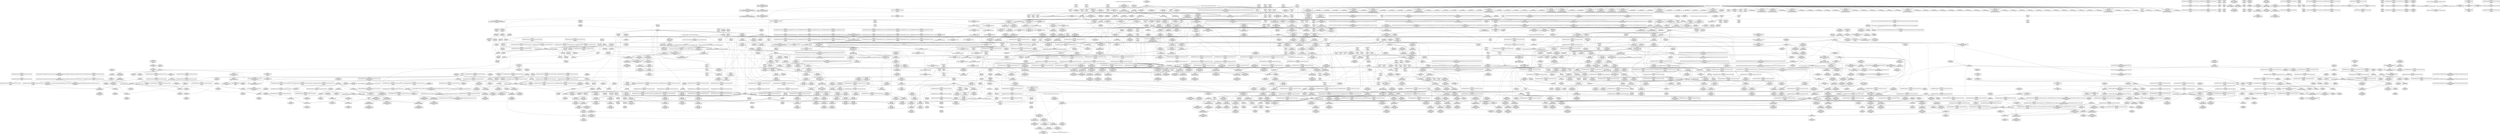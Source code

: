 digraph {
	CE0x5859470 [shape=record,shape=Mrecord,label="{CE0x5859470|rcu_lock_acquire:_tmp5|include/linux/rcupdate.h,418|*SummSource*}"]
	CE0x577d3d0 [shape=record,shape=Mrecord,label="{CE0x577d3d0|selinux_shm_shmctl:_sw.epilog}"]
	CE0x580f650 [shape=record,shape=Mrecord,label="{CE0x580f650|i64*_getelementptr_inbounds_(_4_x_i64_,_4_x_i64_*___llvm_gcov_ctr130,_i64_0,_i64_3)|*Constant*|*SummSource*}"]
	CE0x576f2c0 [shape=record,shape=Mrecord,label="{CE0x576f2c0|GLOBAL:___llvm_gcov_indirect_counter_increment|*Constant*}"]
	CE0x589a7e0 [shape=record,shape=Mrecord,label="{CE0x589a7e0|i64*_getelementptr_inbounds_(_4_x_i64_,_4_x_i64_*___llvm_gcov_ctr130,_i64_0,_i64_2)|*Constant*|*SummSource*}"]
	CE0x5768540 [shape=record,shape=Mrecord,label="{CE0x5768540|selinux_shm_shmctl:_call|security/selinux/hooks.c,5346|*SummSink*}"]
	CE0x57bef20 [shape=record,shape=Mrecord,label="{CE0x57bef20|task_sid:_tobool4|security/selinux/hooks.c,208}"]
	CE0x582a5c0 [shape=record,shape=Mrecord,label="{CE0x582a5c0|rcu_read_lock:_tmp4|include/linux/rcupdate.h,882|*SummSource*}"]
	CE0x5781fe0 [shape=record,shape=Mrecord,label="{CE0x5781fe0|i64*_getelementptr_inbounds_(_2_x_i64_,_2_x_i64_*___llvm_gcov_ctr294,_i64_0,_i64_1)|*Constant*}"]
	CE0x5859bd0 [shape=record,shape=Mrecord,label="{CE0x5859bd0|_call_void_mcount()_#3|*SummSink*}"]
	CE0x58281a0 [shape=record,shape=Mrecord,label="{CE0x58281a0|cred_sid:_tmp6|security/selinux/hooks.c,197|*SummSource*}"]
	CE0x5881d50 [shape=record,shape=Mrecord,label="{CE0x5881d50|__preempt_count_sub:_tmp7|./arch/x86/include/asm/preempt.h,78}"]
	CE0x57cb990 [shape=record,shape=Mrecord,label="{CE0x57cb990|task_sid:_tmp|*SummSink*}"]
	CE0x58b0f90 [shape=record,shape=Mrecord,label="{CE0x58b0f90|i64*_getelementptr_inbounds_(_4_x_i64_,_4_x_i64_*___llvm_gcov_ctr135,_i64_0,_i64_0)|*Constant*|*SummSource*}"]
	CE0x57d21e0 [shape=record,shape=Mrecord,label="{CE0x57d21e0|GLOBAL:___llvm_gcov_ctr125|Global_var:__llvm_gcov_ctr125}"]
	CE0x5785be0 [shape=record,shape=Mrecord,label="{CE0x5785be0|i32_22|*Constant*|*SummSource*}"]
	CE0x5893b90 [shape=record,shape=Mrecord,label="{CE0x5893b90|rcu_lock_acquire:_indirectgoto|*SummSink*}"]
	CE0x57ca550 [shape=record,shape=Mrecord,label="{CE0x57ca550|_ret_void,_!dbg_!27735|include/linux/rcupdate.h,884}"]
	CE0x582a740 [shape=record,shape=Mrecord,label="{CE0x582a740|rcu_read_unlock:_tmp8|include/linux/rcupdate.h,933|*SummSource*}"]
	CE0x57edf00 [shape=record,shape=Mrecord,label="{CE0x57edf00|i8_4|*Constant*|*SummSource*}"]
	CE0x58d7870 [shape=record,shape=Mrecord,label="{CE0x58d7870|__preempt_count_sub:_do.body|*SummSink*}"]
	CE0x57bb5d0 [shape=record,shape=Mrecord,label="{CE0x57bb5d0|i64_2|*Constant*}"]
	CE0x57683d0 [shape=record,shape=Mrecord,label="{CE0x57683d0|selinux_shm_shmctl:_call|security/selinux/hooks.c,5346|*SummSource*}"]
	CE0x57b4be0 [shape=record,shape=Mrecord,label="{CE0x57b4be0|80:_i32,_112:_i8*,_:_CRE_120,128_|*MultipleSource*|security/selinux/hooks.c,5365|Function::selinux_shm_shmctl&Arg::shp::}"]
	CE0x57b9660 [shape=record,shape=Mrecord,label="{CE0x57b9660|_ret_i32_%retval.0,_!dbg_!27733|security/selinux/hooks.c,5367|*SummSource*}"]
	CE0x57b6640 [shape=record,shape=Mrecord,label="{CE0x57b6640|selinux_shm_shmctl:_retval.0|*SummSource*}"]
	CE0x5829fd0 [shape=record,shape=Mrecord,label="{CE0x5829fd0|rcu_read_unlock:_tmp7|include/linux/rcupdate.h,933|*SummSource*}"]
	CE0x58542e0 [shape=record,shape=Mrecord,label="{CE0x58542e0|__rcu_read_unlock:_tmp5|include/linux/rcupdate.h,244}"]
	CE0x582b380 [shape=record,shape=Mrecord,label="{CE0x582b380|rcu_read_lock:_land.lhs.true2|*SummSink*}"]
	CE0x57d6560 [shape=record,shape=Mrecord,label="{CE0x57d6560|i8*_getelementptr_inbounds_(_41_x_i8_,_41_x_i8_*_.str44,_i32_0,_i32_0)|*Constant*}"]
	CE0x57f8080 [shape=record,shape=Mrecord,label="{CE0x57f8080|i8*_getelementptr_inbounds_(_25_x_i8_,_25_x_i8_*_.str45,_i32_0,_i32_0)|*Constant*}"]
	CE0x5774630 [shape=record,shape=Mrecord,label="{CE0x5774630|i64*_getelementptr_inbounds_(_11_x_i64_,_11_x_i64_*___llvm_gcov_ctr132,_i64_0,_i64_8)|*Constant*|*SummSink*}"]
	CE0x57daee0 [shape=record,shape=Mrecord,label="{CE0x57daee0|task_sid:_tmp11|security/selinux/hooks.c,208|*SummSink*}"]
	CE0x5813690 [shape=record,shape=Mrecord,label="{CE0x5813690|current_sid:_do.end}"]
	CE0x57c3e50 [shape=record,shape=Mrecord,label="{CE0x57c3e50|task_sid:_tmp25|security/selinux/hooks.c,208|*SummSource*}"]
	CE0x589a5c0 [shape=record,shape=Mrecord,label="{CE0x589a5c0|i64*_getelementptr_inbounds_(_4_x_i64_,_4_x_i64_*___llvm_gcov_ctr130,_i64_0,_i64_2)|*Constant*|*SummSink*}"]
	CE0x5764f00 [shape=record,shape=Mrecord,label="{CE0x5764f00|80:_i32,_112:_i8*,_:_CRE_24,25_}"]
	CE0x58176a0 [shape=record,shape=Mrecord,label="{CE0x58176a0|current_sid:_do.body|*SummSource*}"]
	CE0x5771cc0 [shape=record,shape=Mrecord,label="{CE0x5771cc0|i64*_getelementptr_inbounds_(_18_x_i64_,_18_x_i64_*___llvm_gcov_ctr313,_i64_0,_i64_12)|*Constant*|*SummSource*}"]
	CE0x575c950 [shape=record,shape=Mrecord,label="{CE0x575c950|__llvm_gcov_indirect_counter_increment:_pred}"]
	CE0x58a4b70 [shape=record,shape=Mrecord,label="{CE0x58a4b70|rcu_lock_release:_indirectgoto}"]
	CE0x5880fa0 [shape=record,shape=Mrecord,label="{CE0x5880fa0|GLOBAL:_current_task|Global_var:current_task}"]
	CE0x5815090 [shape=record,shape=Mrecord,label="{CE0x5815090|_call_void_mcount()_#3|*SummSource*}"]
	CE0x57c5c50 [shape=record,shape=Mrecord,label="{CE0x57c5c50|GLOBAL:_cred_sid|*Constant*}"]
	CE0x57fbbd0 [shape=record,shape=Mrecord,label="{CE0x57fbbd0|rcu_read_unlock:_tmp1}"]
	CE0x57b3b70 [shape=record,shape=Mrecord,label="{CE0x57b3b70|80:_i32,_112:_i8*,_:_CRE_80,84_|*MultipleSource*|security/selinux/hooks.c,5365|Function::selinux_shm_shmctl&Arg::shp::}"]
	CE0x57bac70 [shape=record,shape=Mrecord,label="{CE0x57bac70|GLOBAL:___rcu_read_lock|*Constant*|*SummSink*}"]
	CE0x581efb0 [shape=record,shape=Mrecord,label="{CE0x581efb0|i64*_getelementptr_inbounds_(_11_x_i64_,_11_x_i64_*___llvm_gcov_ctr125,_i64_0,_i64_10)|*Constant*|*SummSink*}"]
	CE0x5816a00 [shape=record,shape=Mrecord,label="{CE0x5816a00|cred_sid:_tmp|*SummSink*}"]
	CE0x578bd80 [shape=record,shape=Mrecord,label="{CE0x578bd80|i32_12|*Constant*|*SummSink*}"]
	CE0x57fbaf0 [shape=record,shape=Mrecord,label="{CE0x57fbaf0|i64*_getelementptr_inbounds_(_2_x_i64_,_2_x_i64_*___llvm_gcov_ctr98,_i64_0,_i64_0)|*Constant*}"]
	CE0x5780900 [shape=record,shape=Mrecord,label="{CE0x5780900|GLOBAL:_task_has_system|*Constant*|*SummSink*}"]
	CE0x57692b0 [shape=record,shape=Mrecord,label="{CE0x57692b0|i64*_getelementptr_inbounds_(_2_x_i64_,_2_x_i64_*___llvm_gcov_ctr98,_i64_0,_i64_1)|*Constant*|*SummSource*}"]
	CE0x58578c0 [shape=record,shape=Mrecord,label="{CE0x58578c0|rcu_read_unlock:_tmp10|include/linux/rcupdate.h,933}"]
	CE0x585b5a0 [shape=record,shape=Mrecord,label="{CE0x585b5a0|rcu_read_unlock:_tmp8|include/linux/rcupdate.h,933}"]
	CE0x57ba680 [shape=record,shape=Mrecord,label="{CE0x57ba680|i64*_getelementptr_inbounds_(_13_x_i64_,_13_x_i64_*___llvm_gcov_ctr126,_i64_0,_i64_1)|*Constant*|*SummSource*}"]
	CE0x57afd90 [shape=record,shape=Mrecord,label="{CE0x57afd90|80:_i32,_112:_i8*,_:_CRE_36,37_}"]
	CE0x57c2b30 [shape=record,shape=Mrecord,label="{CE0x57c2b30|GLOBAL:_rcu_lock_release|*Constant*}"]
	CE0x57e4520 [shape=record,shape=Mrecord,label="{CE0x57e4520|avc_has_perm:_ssid|Function::avc_has_perm&Arg::ssid::|*SummSource*}"]
	CE0x576da00 [shape=record,shape=Mrecord,label="{CE0x576da00|task_sid:_tmp19|security/selinux/hooks.c,208}"]
	CE0x57528c0 [shape=record,shape=Mrecord,label="{CE0x57528c0|task_sid:_tmp9|security/selinux/hooks.c,208|*SummSource*}"]
	CE0x577bdd0 [shape=record,shape=Mrecord,label="{CE0x577bdd0|selinux_shm_shmctl:_sw.bb3|*SummSource*}"]
	CE0x57ddda0 [shape=record,shape=Mrecord,label="{CE0x57ddda0|task_sid:_if.end}"]
	CE0x57f8570 [shape=record,shape=Mrecord,label="{CE0x57f8570|rcu_read_lock:_tmp19|include/linux/rcupdate.h,882|*SummSink*}"]
	CE0x5788ea0 [shape=record,shape=Mrecord,label="{CE0x5788ea0|i64_1|*Constant*}"]
	CE0x5758100 [shape=record,shape=Mrecord,label="{CE0x5758100|selinux_shm_shmctl:_sw.bb|*SummSource*}"]
	CE0x5856f00 [shape=record,shape=Mrecord,label="{CE0x5856f00|i64*_getelementptr_inbounds_(_4_x_i64_,_4_x_i64_*___llvm_gcov_ctr130,_i64_0,_i64_3)|*Constant*}"]
	CE0x5859300 [shape=record,shape=Mrecord,label="{CE0x5859300|rcu_lock_acquire:_tmp5|include/linux/rcupdate.h,418}"]
	CE0x585a3b0 [shape=record,shape=Mrecord,label="{CE0x585a3b0|rcu_lock_release:_tmp3}"]
	CE0x57cd500 [shape=record,shape=Mrecord,label="{CE0x57cd500|ipc_has_perm:_tmp8|security/selinux/hooks.c,5136|*SummSink*}"]
	CE0x57bbd50 [shape=record,shape=Mrecord,label="{CE0x57bbd50|COLLAPSED:_GCMRE___llvm_gcov_ctr128_internal_global_4_x_i64_zeroinitializer:_elem_0:default:}"]
	CE0x58a48e0 [shape=record,shape=Mrecord,label="{CE0x58a48e0|__rcu_read_unlock:_tmp2|*SummSink*}"]
	CE0x57f0930 [shape=record,shape=Mrecord,label="{CE0x57f0930|rcu_read_lock:_tmp9|include/linux/rcupdate.h,882|*SummSink*}"]
	CE0x576bf60 [shape=record,shape=Mrecord,label="{CE0x576bf60|selinux_shm_shmctl:_bb}"]
	CE0x57c36d0 [shape=record,shape=Mrecord,label="{CE0x57c36d0|i64*_getelementptr_inbounds_(_13_x_i64_,_13_x_i64_*___llvm_gcov_ctr126,_i64_0,_i64_11)|*Constant*}"]
	CE0x578c440 [shape=record,shape=Mrecord,label="{CE0x578c440|i64*_getelementptr_inbounds_(_18_x_i64_,_18_x_i64_*___llvm_gcov_ctr313,_i64_0,_i64_14)|*Constant*|*SummSource*}"]
	CE0x57d80b0 [shape=record,shape=Mrecord,label="{CE0x57d80b0|task_sid:_tmp7|security/selinux/hooks.c,208|*SummSource*}"]
	CE0x578b300 [shape=record,shape=Mrecord,label="{CE0x578b300|i64**_getelementptr_inbounds_(_6_x_i64*_,_6_x_i64*_*___llvm_gcda_edge_table314,_i64_0,_i64_5)|*Constant*}"]
	CE0x581d600 [shape=record,shape=Mrecord,label="{CE0x581d600|i32_218|*Constant*|*SummSource*}"]
	CE0x57f1d90 [shape=record,shape=Mrecord,label="{CE0x57f1d90|rcu_read_lock:_call3|include/linux/rcupdate.h,882}"]
	CE0x57b36b0 [shape=record,shape=Mrecord,label="{CE0x57b36b0|80:_i32,_112:_i8*,_:_CRE_70,71_}"]
	CE0x57b1440 [shape=record,shape=Mrecord,label="{CE0x57b1440|80:_i32,_112:_i8*,_:_CRE_41,42_}"]
	CE0x57bd960 [shape=record,shape=Mrecord,label="{CE0x57bd960|0:_i8,_:_GCMR_task_sid.__warned_internal_global_i8_0,_section_.data.unlikely_,_align_1:_elem_0:default:}"]
	CE0x582d590 [shape=record,shape=Mrecord,label="{CE0x582d590|rcu_read_unlock:_if.then}"]
	CE0x5889aa0 [shape=record,shape=Mrecord,label="{CE0x5889aa0|i64*_getelementptr_inbounds_(_4_x_i64_,_4_x_i64_*___llvm_gcov_ctr129,_i64_0,_i64_0)|*Constant*|*SummSink*}"]
	CE0x5856650 [shape=record,shape=Mrecord,label="{CE0x5856650|rcu_read_unlock:_do.body|*SummSink*}"]
	CE0x5861610 [shape=record,shape=Mrecord,label="{CE0x5861610|rcu_lock_release:_tmp1|*SummSink*}"]
	CE0x57ff440 [shape=record,shape=Mrecord,label="{CE0x57ff440|__preempt_count_sub:_val|Function::__preempt_count_sub&Arg::val::|*SummSource*}"]
	CE0x5792600 [shape=record,shape=Mrecord,label="{CE0x5792600|__llvm_gcov_indirect_counter_increment:_bb}"]
	CE0x57d1430 [shape=record,shape=Mrecord,label="{CE0x57d1430|task_sid:_tmp8|security/selinux/hooks.c,208}"]
	CE0x57b30c0 [shape=record,shape=Mrecord,label="{CE0x57b30c0|80:_i32,_112:_i8*,_:_CRE_65,66_}"]
	CE0x72cc5f0 [shape=record,shape=Mrecord,label="{CE0x72cc5f0|COLLAPSED:_GCMRE___llvm_gcov_ctr313_internal_global_18_x_i64_zeroinitializer:_elem_0:default:}"]
	CE0x5776320 [shape=record,shape=Mrecord,label="{CE0x5776320|i64*_getelementptr_inbounds_(_18_x_i64_,_18_x_i64_*___llvm_gcov_ctr313,_i64_0,_i64_0)|*Constant*}"]
	CE0x57f4210 [shape=record,shape=Mrecord,label="{CE0x57f4210|rcu_read_lock:_tmp16|include/linux/rcupdate.h,882|*SummSink*}"]
	CE0x5811510 [shape=record,shape=Mrecord,label="{CE0x5811510|current_sid:_land.lhs.true2|*SummSink*}"]
	CE0x57f0140 [shape=record,shape=Mrecord,label="{CE0x57f0140|rcu_read_lock:_tobool1|include/linux/rcupdate.h,882|*SummSource*}"]
	CE0x57f1750 [shape=record,shape=Mrecord,label="{CE0x57f1750|rcu_read_lock:_tmp12|include/linux/rcupdate.h,882}"]
	CE0x57f74d0 [shape=record,shape=Mrecord,label="{CE0x57f74d0|rcu_read_lock:_tmp18|include/linux/rcupdate.h,882|*SummSink*}"]
	CE0x58124c0 [shape=record,shape=Mrecord,label="{CE0x58124c0|__rcu_read_lock:_tmp|*SummSink*}"]
	CE0x57662a0 [shape=record,shape=Mrecord,label="{CE0x57662a0|i64**_getelementptr_inbounds_(_6_x_i64*_,_6_x_i64*_*___llvm_gcda_edge_table314,_i64_0,_i64_1)|*Constant*}"]
	CE0x58d7800 [shape=record,shape=Mrecord,label="{CE0x58d7800|__preempt_count_sub:_do.body|*SummSource*}"]
	CE0x5776b70 [shape=record,shape=Mrecord,label="{CE0x5776b70|selinux_shm_shmctl:_sw.epilog|*SummSink*}"]
	CE0x58041a0 [shape=record,shape=Mrecord,label="{CE0x58041a0|rcu_read_unlock:_tmp18|include/linux/rcupdate.h,933|*SummSink*}"]
	CE0x581cd60 [shape=record,shape=Mrecord,label="{CE0x581cd60|current_sid:_tmp18|security/selinux/hooks.c,218}"]
	CE0x58526e0 [shape=record,shape=Mrecord,label="{CE0x58526e0|rcu_read_unlock:_tmp2|*SummSource*}"]
	CE0x5779730 [shape=record,shape=Mrecord,label="{CE0x5779730|_ret_i32_%call1,_!dbg_!27716|security/selinux/hooks.c,1594|*SummSource*}"]
	CE0x5769930 [shape=record,shape=Mrecord,label="{CE0x5769930|get_current:_tmp1}"]
	CE0x5791340 [shape=record,shape=Mrecord,label="{CE0x5791340|_call_void___llvm_gcov_indirect_counter_increment(i32*___llvm_gcov_global_state_pred315,_i64**_getelementptr_inbounds_(_6_x_i64*_,_6_x_i64*_*___llvm_gcda_edge_table314,_i64_0,_i64_5)),_!dbg_!27725|security/selinux/hooks.c,5359}"]
	CE0x5881490 [shape=record,shape=Mrecord,label="{CE0x5881490|i64*_getelementptr_inbounds_(_4_x_i64_,_4_x_i64_*___llvm_gcov_ctr134,_i64_0,_i64_2)|*Constant*|*SummSink*}"]
	CE0x57d1350 [shape=record,shape=Mrecord,label="{CE0x57d1350|i64_0|*Constant*}"]
	CE0x57d2750 [shape=record,shape=Mrecord,label="{CE0x57d2750|rcu_read_lock:_do.body|*SummSink*}"]
	CE0x57bdd50 [shape=record,shape=Mrecord,label="{CE0x57bdd50|cred_sid:_tmp4|*LoadInst*|security/selinux/hooks.c,196}"]
	CE0x57e9af0 [shape=record,shape=Mrecord,label="{CE0x57e9af0|i32_0|*Constant*}"]
	CE0x582e850 [shape=record,shape=Mrecord,label="{CE0x582e850|_call_void_mcount()_#3}"]
	CE0x57bf4a0 [shape=record,shape=Mrecord,label="{CE0x57bf4a0|i64_7|*Constant*|*SummSource*}"]
	CE0x57baf10 [shape=record,shape=Mrecord,label="{CE0x57baf10|i64_3|*Constant*|*SummSource*}"]
	CE0x5829a90 [shape=record,shape=Mrecord,label="{CE0x5829a90|i64*_getelementptr_inbounds_(_11_x_i64_,_11_x_i64_*___llvm_gcov_ctr127,_i64_0,_i64_0)|*Constant*|*SummSink*}"]
	CE0x57fc980 [shape=record,shape=Mrecord,label="{CE0x57fc980|GLOBAL:___preempt_count_add|*Constant*}"]
	CE0x57c39a0 [shape=record,shape=Mrecord,label="{CE0x57c39a0|i64*_getelementptr_inbounds_(_13_x_i64_,_13_x_i64_*___llvm_gcov_ctr126,_i64_0,_i64_11)|*Constant*|*SummSource*}"]
	CE0x5786dc0 [shape=record,shape=Mrecord,label="{CE0x5786dc0|rcu_read_lock:_entry|*SummSource*}"]
	CE0x57b5da0 [shape=record,shape=Mrecord,label="{CE0x57b5da0|80:_i32,_112:_i8*,_:_CRE_192,200_|*MultipleSource*|security/selinux/hooks.c,5365|Function::selinux_shm_shmctl&Arg::shp::}"]
	CE0x585f460 [shape=record,shape=Mrecord,label="{CE0x585f460|rcu_lock_release:_entry|*SummSink*}"]
	CE0x5829ea0 [shape=record,shape=Mrecord,label="{CE0x5829ea0|rcu_read_unlock:_tmp7|include/linux/rcupdate.h,933}"]
	CE0x576b010 [shape=record,shape=Mrecord,label="{CE0x576b010|i64**_getelementptr_inbounds_(_6_x_i64*_,_6_x_i64*_*___llvm_gcda_edge_table314,_i64_0,_i64_4)|*Constant*|*SummSource*}"]
	CE0x5859f30 [shape=record,shape=Mrecord,label="{CE0x5859f30|rcu_read_unlock:_if.end|*SummSource*}"]
	CE0x57bf5d0 [shape=record,shape=Mrecord,label="{CE0x57bf5d0|i64_7|*Constant*|*SummSink*}"]
	CE0x57bc9f0 [shape=record,shape=Mrecord,label="{CE0x57bc9f0|current_sid:_tmp12|security/selinux/hooks.c,218|*SummSink*}"]
	CE0x57f6380 [shape=record,shape=Mrecord,label="{CE0x57f6380|i64*_getelementptr_inbounds_(_11_x_i64_,_11_x_i64_*___llvm_gcov_ctr127,_i64_0,_i64_9)|*Constant*}"]
	CE0x57bd360 [shape=record,shape=Mrecord,label="{CE0x57bd360|rcu_read_lock:_tmp3|*SummSink*}"]
	CE0x57ed390 [shape=record,shape=Mrecord,label="{CE0x57ed390|0:_i8,_8:_i32,_24:_%struct.selinux_audit_data*,_:_SCMRE_0,1_|*MultipleSource*|security/selinux/hooks.c, 5128|security/selinux/hooks.c,5133|Function::avc_has_perm&Arg::auditdata::}"]
	CE0x589d0f0 [shape=record,shape=Mrecord,label="{CE0x589d0f0|_call_void_lock_release(%struct.lockdep_map*_%map,_i32_1,_i64_ptrtoint_(i8*_blockaddress(_rcu_lock_release,_%__here)_to_i64))_#10,_!dbg_!27716|include/linux/rcupdate.h,423|*SummSink*}"]
	CE0x57c5390 [shape=record,shape=Mrecord,label="{CE0x57c5390|task_sid:_tmp27|security/selinux/hooks.c,208|*SummSink*}"]
	CE0x57f7810 [shape=record,shape=Mrecord,label="{CE0x57f7810|i8_1|*Constant*}"]
	CE0x581b4c0 [shape=record,shape=Mrecord,label="{CE0x581b4c0|i32_218|*Constant*}"]
	CE0x5807dc0 [shape=record,shape=Mrecord,label="{CE0x5807dc0|i32_208|*Constant*}"]
	CE0x5784500 [shape=record,shape=Mrecord,label="{CE0x5784500|current_sid:_call4|security/selinux/hooks.c,218|*SummSink*}"]
	CE0x5792670 [shape=record,shape=Mrecord,label="{CE0x5792670|__llvm_gcov_indirect_counter_increment:_bb4|*SummSource*}"]
	CE0x5778030 [shape=record,shape=Mrecord,label="{CE0x5778030|i64**_getelementptr_inbounds_(_6_x_i64*_,_6_x_i64*_*___llvm_gcda_edge_table314,_i64_0,_i64_2)|*Constant*|*SummSink*}"]
	CE0x5774390 [shape=record,shape=Mrecord,label="{CE0x5774390|i64*_getelementptr_inbounds_(_11_x_i64_,_11_x_i64_*___llvm_gcov_ctr132,_i64_0,_i64_8)|*Constant*|*SummSource*}"]
	CE0x5888b30 [shape=record,shape=Mrecord,label="{CE0x5888b30|__preempt_count_add:_tmp|*SummSource*}"]
	CE0x57802f0 [shape=record,shape=Mrecord,label="{CE0x57802f0|_call_void___llvm_gcov_indirect_counter_increment(i32*___llvm_gcov_global_state_pred315,_i64**_getelementptr_inbounds_(_6_x_i64*_,_6_x_i64*_*___llvm_gcda_edge_table314,_i64_0,_i64_3)),_!dbg_!27721|security/selinux/hooks.c,5352|*SummSink*}"]
	CE0x5789420 [shape=record,shape=Mrecord,label="{CE0x5789420|avc_has_perm:_entry|*SummSource*}"]
	CE0x5790e70 [shape=record,shape=Mrecord,label="{CE0x5790e70|i64*_getelementptr_inbounds_(_18_x_i64_,_18_x_i64_*___llvm_gcov_ctr313,_i64_0,_i64_13)|*Constant*|*SummSource*}"]
	CE0x57e7e00 [shape=record,shape=Mrecord,label="{CE0x57e7e00|task_sid:_real_cred|security/selinux/hooks.c,208}"]
	CE0x5817d20 [shape=record,shape=Mrecord,label="{CE0x5817d20|i64_4|*Constant*}"]
	CE0x57c4de0 [shape=record,shape=Mrecord,label="{CE0x57c4de0|task_sid:_tmp27|security/selinux/hooks.c,208}"]
	CE0x57f9600 [shape=record,shape=Mrecord,label="{CE0x57f9600|rcu_read_lock:_tmp22|include/linux/rcupdate.h,884|*SummSink*}"]
	CE0x585fdd0 [shape=record,shape=Mrecord,label="{CE0x585fdd0|_ret_void,_!dbg_!27717|include/linux/rcupdate.h,424|*SummSource*}"]
	CE0x5769450 [shape=record,shape=Mrecord,label="{CE0x5769450|_call_void_mcount()_#3}"]
	CE0x5829db0 [shape=record,shape=Mrecord,label="{CE0x5829db0|i64*_getelementptr_inbounds_(_11_x_i64_,_11_x_i64_*___llvm_gcov_ctr127,_i64_0,_i64_0)|*Constant*|*SummSource*}"]
	CE0x5778230 [shape=record,shape=Mrecord,label="{CE0x5778230|selinux_shm_shmctl:_tmp4|security/selinux/hooks.c,5349}"]
	CE0x5859110 [shape=record,shape=Mrecord,label="{CE0x5859110|rcu_lock_acquire:_tmp5|include/linux/rcupdate.h,418|*SummSink*}"]
	CE0x58804a0 [shape=record,shape=Mrecord,label="{CE0x58804a0|__rcu_read_lock:_tmp1}"]
	CE0x5896e20 [shape=record,shape=Mrecord,label="{CE0x5896e20|rcu_lock_acquire:_tmp4|include/linux/rcupdate.h,418}"]
	CE0x577e7d0 [shape=record,shape=Mrecord,label="{CE0x577e7d0|_ret_i32_%retval.0,_!dbg_!27728|security/selinux/avc.c,775|*SummSink*}"]
	CE0x57c4800 [shape=record,shape=Mrecord,label="{CE0x57c4800|i64*_getelementptr_inbounds_(_13_x_i64_,_13_x_i64_*___llvm_gcov_ctr126,_i64_0,_i64_12)|*Constant*}"]
	CE0x57b1ef0 [shape=record,shape=Mrecord,label="{CE0x57b1ef0|80:_i32,_112:_i8*,_:_CRE_50,51_}"]
	CE0x58ce360 [shape=record,shape=Mrecord,label="{CE0x58ce360|GLOBAL:___preempt_count|Global_var:__preempt_count|*SummSink*}"]
	CE0x5774900 [shape=record,shape=Mrecord,label="{CE0x5774900|__llvm_gcov_indirect_counter_increment:_tmp3}"]
	CE0x57f2030 [shape=record,shape=Mrecord,label="{CE0x57f2030|rcu_read_lock:_call3|include/linux/rcupdate.h,882|*SummSink*}"]
	CE0x57e4480 [shape=record,shape=Mrecord,label="{CE0x57e4480|avc_has_perm:_ssid|Function::avc_has_perm&Arg::ssid::}"]
	CE0x5858510 [shape=record,shape=Mrecord,label="{CE0x5858510|_call_void_lockdep_rcu_suspicious(i8*_getelementptr_inbounds_(_25_x_i8_,_25_x_i8_*_.str45,_i32_0,_i32_0),_i32_934,_i8*_getelementptr_inbounds_(_44_x_i8_,_44_x_i8_*_.str47,_i32_0,_i32_0))_#10,_!dbg_!27726|include/linux/rcupdate.h,933}"]
	CE0x5831bf0 [shape=record,shape=Mrecord,label="{CE0x5831bf0|rcu_read_unlock:_bb|*SummSink*}"]
	CE0x57ba330 [shape=record,shape=Mrecord,label="{CE0x57ba330|current_sid:_tmp10|security/selinux/hooks.c,218|*SummSink*}"]
	CE0x58148f0 [shape=record,shape=Mrecord,label="{CE0x58148f0|__rcu_read_lock:_tmp5|include/linux/rcupdate.h,239|*SummSource*}"]
	CE0x5803e90 [shape=record,shape=Mrecord,label="{CE0x5803e90|i32_934|*Constant*}"]
	CE0x582be30 [shape=record,shape=Mrecord,label="{CE0x582be30|rcu_lock_acquire:_tmp3|*SummSource*}"]
	CE0x581a0a0 [shape=record,shape=Mrecord,label="{CE0x581a0a0|i1_true|*Constant*}"]
	CE0x588c120 [shape=record,shape=Mrecord,label="{CE0x588c120|__preempt_count_sub:_do.end}"]
	CE0x57c04d0 [shape=record,shape=Mrecord,label="{CE0x57c04d0|task_sid:_tmp2|*SummSink*}"]
	CE0x57bf6d0 [shape=record,shape=Mrecord,label="{CE0x57bf6d0|i64_6|*Constant*|*SummSource*}"]
	CE0x58134b0 [shape=record,shape=Mrecord,label="{CE0x58134b0|current_sid:_bb}"]
	CE0x57d3a40 [shape=record,shape=Mrecord,label="{CE0x57d3a40|cred_sid:_sid|security/selinux/hooks.c,197}"]
	CE0x57f7ab0 [shape=record,shape=Mrecord,label="{CE0x57f7ab0|_call_void_lockdep_rcu_suspicious(i8*_getelementptr_inbounds_(_25_x_i8_,_25_x_i8_*_.str45,_i32_0,_i32_0),_i32_883,_i8*_getelementptr_inbounds_(_42_x_i8_,_42_x_i8_*_.str46,_i32_0,_i32_0))_#10,_!dbg_!27728|include/linux/rcupdate.h,882|*SummSource*}"]
	CE0x5898700 [shape=record,shape=Mrecord,label="{CE0x5898700|__preempt_count_sub:_tmp3|*SummSink*}"]
	CE0x57fb560 [shape=record,shape=Mrecord,label="{CE0x57fb560|rcu_read_unlock:_tmp14|include/linux/rcupdate.h,933|*SummSink*}"]
	CE0x57696d0 [shape=record,shape=Mrecord,label="{CE0x57696d0|i64*_getelementptr_inbounds_(_2_x_i64_,_2_x_i64_*___llvm_gcov_ctr98,_i64_0,_i64_1)|*Constant*}"]
	CE0x57ac630 [shape=record,shape=Mrecord,label="{CE0x57ac630|selinux_shm_shmctl:_shm_perm|security/selinux/hooks.c,5365}"]
	CE0x577abe0 [shape=record,shape=Mrecord,label="{CE0x577abe0|__llvm_gcov_indirect_counter_increment:_tmp6}"]
	CE0x578c910 [shape=record,shape=Mrecord,label="{CE0x578c910|_call_void___llvm_gcov_indirect_counter_increment(i32*___llvm_gcov_global_state_pred315,_i64**_getelementptr_inbounds_(_6_x_i64*_,_6_x_i64*_*___llvm_gcda_edge_table314,_i64_0,_i64_0)),_!dbg_!27727|security/selinux/hooks.c,5362}"]
	CE0x5855830 [shape=record,shape=Mrecord,label="{CE0x5855830|rcu_read_unlock:_do.end|*SummSink*}"]
	CE0x5784210 [shape=record,shape=Mrecord,label="{CE0x5784210|current_sid:_call4|security/selinux/hooks.c,218}"]
	CE0x589ad40 [shape=record,shape=Mrecord,label="{CE0x589ad40|rcu_lock_acquire:_bb}"]
	CE0x57699a0 [shape=record,shape=Mrecord,label="{CE0x57699a0|get_current:_tmp1|*SummSource*}"]
	CE0x57bcc20 [shape=record,shape=Mrecord,label="{CE0x57bcc20|i64_4|*Constant*|*SummSource*}"]
	CE0x5899660 [shape=record,shape=Mrecord,label="{CE0x5899660|__preempt_count_sub:_entry|*SummSource*}"]
	CE0x57826d0 [shape=record,shape=Mrecord,label="{CE0x57826d0|current_sid:_bb|*SummSink*}"]
	CE0x57d0340 [shape=record,shape=Mrecord,label="{CE0x57d0340|GLOBAL:_task_sid|*Constant*}"]
	CE0x58a7330 [shape=record,shape=Mrecord,label="{CE0x58a7330|__preempt_count_add:_do.body}"]
	CE0x57d1290 [shape=record,shape=Mrecord,label="{CE0x57d1290|task_sid:_tmp5|security/selinux/hooks.c,208|*SummSink*}"]
	CE0x57b0070 [shape=record,shape=Mrecord,label="{CE0x57b0070|task_sid:_bb}"]
	CE0x57fb810 [shape=record,shape=Mrecord,label="{CE0x57fb810|__rcu_read_lock:_bb|*SummSource*}"]
	CE0x580e900 [shape=record,shape=Mrecord,label="{CE0x580e900|i64*_getelementptr_inbounds_(_4_x_i64_,_4_x_i64_*___llvm_gcov_ctr135,_i64_0,_i64_1)|*Constant*|*SummSource*}"]
	CE0x5781750 [shape=record,shape=Mrecord,label="{CE0x5781750|task_sid:_tmp3|*SummSink*}"]
	CE0x5888c40 [shape=record,shape=Mrecord,label="{CE0x5888c40|__rcu_read_unlock:_bb|*SummSource*}"]
	CE0x57b76d0 [shape=record,shape=Mrecord,label="{CE0x57b76d0|_ret_i32_%retval.0,_!dbg_!27733|security/selinux/hooks.c,5367}"]
	CE0x578c030 [shape=record,shape=Mrecord,label="{CE0x578c030|i64**_getelementptr_inbounds_(_6_x_i64*_,_6_x_i64*_*___llvm_gcda_edge_table314,_i64_0,_i64_5)|*Constant*|*SummSink*}"]
	CE0x57f7360 [shape=record,shape=Mrecord,label="{CE0x57f7360|rcu_read_lock:_tmp18|include/linux/rcupdate.h,882|*SummSource*}"]
	CE0x578d3a0 [shape=record,shape=Mrecord,label="{CE0x578d3a0|_call_void___llvm_gcov_indirect_counter_increment(i32*___llvm_gcov_global_state_pred315,_i64**_getelementptr_inbounds_(_6_x_i64*_,_6_x_i64*_*___llvm_gcda_edge_table314,_i64_0,_i64_0)),_!dbg_!27727|security/selinux/hooks.c,5362|*SummSink*}"]
	CE0x57b8790 [shape=record,shape=Mrecord,label="{CE0x57b8790|ipc_has_perm:_perms|Function::ipc_has_perm&Arg::perms::|*SummSource*}"]
	CE0x588c710 [shape=record,shape=Mrecord,label="{CE0x588c710|__preempt_count_add:_bb|*SummSink*}"]
	CE0x57c9240 [shape=record,shape=Mrecord,label="{CE0x57c9240|0:_i16,_4:_i32,_:_CRE_4,8_|*MultipleSource*|security/selinux/hooks.c,5136|*LoadInst*|security/selinux/hooks.c,5131|security/selinux/hooks.c,5131}"]
	CE0x57e9510 [shape=record,shape=Mrecord,label="{CE0x57e9510|task_sid:_tobool1|security/selinux/hooks.c,208|*SummSink*}"]
	CE0x578bca0 [shape=record,shape=Mrecord,label="{CE0x578bca0|i32_12|*Constant*|*SummSource*}"]
	CE0x588e8e0 [shape=record,shape=Mrecord,label="{CE0x588e8e0|__preempt_count_sub:_tmp1}"]
	CE0x57ad010 [shape=record,shape=Mrecord,label="{CE0x57ad010|selinux_shm_shmctl:_shp|Function::selinux_shm_shmctl&Arg::shp::|*SummSource*}"]
	CE0x57b8070 [shape=record,shape=Mrecord,label="{CE0x57b8070|ipc_has_perm:_ipc_perms|Function::ipc_has_perm&Arg::ipc_perms::|*SummSink*}"]
	CE0x58178b0 [shape=record,shape=Mrecord,label="{CE0x58178b0|cred_sid:_tmp|*SummSource*}"]
	CE0x57e7050 [shape=record,shape=Mrecord,label="{CE0x57e7050|task_sid:_tmp1}"]
	CE0x5762bf0 [shape=record,shape=Mrecord,label="{CE0x5762bf0|i32_-1|*Constant*|*SummSink*}"]
	CE0x57f31a0 [shape=record,shape=Mrecord,label="{CE0x57f31a0|rcu_read_lock:_tmp13|include/linux/rcupdate.h,882|*SummSink*}"]
	CE0x5808b10 [shape=record,shape=Mrecord,label="{CE0x5808b10|i64*_getelementptr_inbounds_(_4_x_i64_,_4_x_i64_*___llvm_gcov_ctr134,_i64_0,_i64_0)|*Constant*}"]
	CE0x5896e90 [shape=record,shape=Mrecord,label="{CE0x5896e90|rcu_lock_acquire:_tmp4|include/linux/rcupdate.h,418|*SummSource*}"]
	CE0x5899770 [shape=record,shape=Mrecord,label="{CE0x5899770|__preempt_count_sub:_entry|*SummSink*}"]
	CE0x585f4d0 [shape=record,shape=Mrecord,label="{CE0x585f4d0|_ret_void,_!dbg_!27717|include/linux/rcupdate.h,424|*SummSink*}"]
	CE0x585a150 [shape=record,shape=Mrecord,label="{CE0x585a150|rcu_read_unlock:_do.body}"]
	CE0x57f8bb0 [shape=record,shape=Mrecord,label="{CE0x57f8bb0|rcu_read_lock:_tmp20|include/linux/rcupdate.h,882|*SummSink*}"]
	CE0x57b0330 [shape=record,shape=Mrecord,label="{CE0x57b0330|ipc_has_perm:_tmp1}"]
	CE0x588c190 [shape=record,shape=Mrecord,label="{CE0x588c190|__preempt_count_sub:_bb}"]
	CE0x57eeab0 [shape=record,shape=Mrecord,label="{CE0x57eeab0|get_current:_tmp|*SummSink*}"]
	CE0x5778fc0 [shape=record,shape=Mrecord,label="{CE0x5778fc0|_call_void___llvm_gcov_indirect_counter_increment(i32*___llvm_gcov_global_state_pred315,_i64**_getelementptr_inbounds_(_6_x_i64*_,_6_x_i64*_*___llvm_gcda_edge_table314,_i64_0,_i64_4)),_!dbg_!27723|security/selinux/hooks.c,5356|*SummSource*}"]
	CE0x58ab8c0 [shape=record,shape=Mrecord,label="{CE0x58ab8c0|i64*_getelementptr_inbounds_(_4_x_i64_,_4_x_i64_*___llvm_gcov_ctr129,_i64_0,_i64_0)|*Constant*}"]
	CE0x57f1220 [shape=record,shape=Mrecord,label="{CE0x57f1220|rcu_read_lock:_tmp11|include/linux/rcupdate.h,882}"]
	CE0x5768290 [shape=record,shape=Mrecord,label="{CE0x5768290|selinux_shm_shmctl:_call|security/selinux/hooks.c,5346}"]
	CE0x5890df0 [shape=record,shape=Mrecord,label="{CE0x5890df0|__rcu_read_lock:_do.body}"]
	CE0x58b1a50 [shape=record,shape=Mrecord,label="{CE0x58b1a50|__preempt_count_sub:_tmp3}"]
	CE0x581f710 [shape=record,shape=Mrecord,label="{CE0x581f710|i32_22|*Constant*|*SummSink*}"]
	CE0x57b8720 [shape=record,shape=Mrecord,label="{CE0x57b8720|_ret_i32_%call2,_!dbg_!27728|security/selinux/hooks.c,5136}"]
	CE0x5811890 [shape=record,shape=Mrecord,label="{CE0x5811890|cred_sid:_tmp1}"]
	CE0x580d150 [shape=record,shape=Mrecord,label="{CE0x580d150|__preempt_count_sub:_sub|./arch/x86/include/asm/preempt.h,77|*SummSink*}"]
	CE0x57b05c0 [shape=record,shape=Mrecord,label="{CE0x57b05c0|ipc_has_perm:_tmp1|*SummSink*}"]
	CE0x57dd3f0 [shape=record,shape=Mrecord,label="{CE0x57dd3f0|cred_sid:_tmp1|*SummSink*}"]
	CE0x5891100 [shape=record,shape=Mrecord,label="{CE0x5891100|__preempt_count_add:_tmp6|./arch/x86/include/asm/preempt.h,73|*SummSource*}"]
	CE0x5768220 [shape=record,shape=Mrecord,label="{CE0x5768220|get_current:_entry}"]
	CE0x576dfc0 [shape=record,shape=Mrecord,label="{CE0x576dfc0|i8_1|*Constant*|*SummSource*}"]
	CE0x58801b0 [shape=record,shape=Mrecord,label="{CE0x58801b0|rcu_lock_acquire:_tmp1|*SummSink*}"]
	CE0x57f6c70 [shape=record,shape=Mrecord,label="{CE0x57f6c70|rcu_read_lock:_tmp17|include/linux/rcupdate.h,882}"]
	CE0x581d050 [shape=record,shape=Mrecord,label="{CE0x581d050|current_sid:_tmp18|security/selinux/hooks.c,218|*SummSink*}"]
	CE0x582adc0 [shape=record,shape=Mrecord,label="{CE0x582adc0|rcu_read_lock:_do.end}"]
	CE0x57f9590 [shape=record,shape=Mrecord,label="{CE0x57f9590|rcu_read_lock:_tmp21|include/linux/rcupdate.h,884|*SummSink*}"]
	CE0x5783700 [shape=record,shape=Mrecord,label="{CE0x5783700|__llvm_gcov_indirect_counter_increment:_predecessor|Function::__llvm_gcov_indirect_counter_increment&Arg::predecessor::|*SummSource*}"]
	CE0x575c120 [shape=record,shape=Mrecord,label="{CE0x575c120|selinux_shm_shmctl:_entry|*SummSink*}"]
	CE0x5813980 [shape=record,shape=Mrecord,label="{CE0x5813980|i64*_getelementptr_inbounds_(_11_x_i64_,_11_x_i64_*___llvm_gcov_ctr125,_i64_0,_i64_0)|*Constant*}"]
	CE0x582ab90 [shape=record,shape=Mrecord,label="{CE0x582ab90|rcu_read_lock:_if.end|*SummSource*}"]
	CE0x5765da0 [shape=record,shape=Mrecord,label="{CE0x5765da0|__llvm_gcov_indirect_counter_increment:_bb|*SummSink*}"]
	CE0x57f3bc0 [shape=record,shape=Mrecord,label="{CE0x57f3bc0|rcu_read_lock:_tmp15|include/linux/rcupdate.h,882|*SummSource*}"]
	CE0x57da2e0 [shape=record,shape=Mrecord,label="{CE0x57da2e0|task_sid:_do.end}"]
	CE0x57fcfb0 [shape=record,shape=Mrecord,label="{CE0x57fcfb0|rcu_lock_release:_tmp2}"]
	CE0x57b1900 [shape=record,shape=Mrecord,label="{CE0x57b1900|80:_i32,_112:_i8*,_:_CRE_45,46_}"]
	CE0x57e8a80 [shape=record,shape=Mrecord,label="{CE0x57e8a80|_ret_void,_!dbg_!27717|include/linux/rcupdate.h,240}"]
	CE0x5814d90 [shape=record,shape=Mrecord,label="{CE0x5814d90|i64*_getelementptr_inbounds_(_11_x_i64_,_11_x_i64_*___llvm_gcov_ctr125,_i64_0,_i64_6)|*Constant*|*SummSource*}"]
	CE0x5856c40 [shape=record,shape=Mrecord,label="{CE0x5856c40|GLOBAL:_lock_acquire|*Constant*}"]
	CE0x57e5150 [shape=record,shape=Mrecord,label="{CE0x57e5150|task_has_system:_tmp1}"]
	CE0x57be050 [shape=record,shape=Mrecord,label="{CE0x57be050|cred_sid:_tmp4|*LoadInst*|security/selinux/hooks.c,196|*SummSource*}"]
	CE0x5784bc0 [shape=record,shape=Mrecord,label="{CE0x5784bc0|_ret_%struct.task_struct*_%tmp4,_!dbg_!27714|./arch/x86/include/asm/current.h,14}"]
	CE0x57e5c50 [shape=record,shape=Mrecord,label="{CE0x57e5c50|i16_3|*Constant*}"]
	CE0x578e550 [shape=record,shape=Mrecord,label="{CE0x578e550|selinux_shm_shmctl:_tmp12|security/selinux/hooks.c,5362}"]
	CE0x582d080 [shape=record,shape=Mrecord,label="{CE0x582d080|rcu_read_lock:_bb}"]
	CE0x57af1b0 [shape=record,shape=Mrecord,label="{CE0x57af1b0|80:_i32,_112:_i8*,_:_CRE_26,27_}"]
	CE0x57ed320 [shape=record,shape=Mrecord,label="{CE0x57ed320|ipc_has_perm:_key|security/selinux/hooks.c,5134|*SummSource*}"]
	CE0x57ab9f0 [shape=record,shape=Mrecord,label="{CE0x57ab9f0|selinux_shm_shmctl:_perms.0|*SummSink*}"]
	CE0x575cfa0 [shape=record,shape=Mrecord,label="{CE0x575cfa0|selinux_shm_shmctl:_tmp3|security/selinux/hooks.c,5346|*SummSink*}"]
	CE0x57923f0 [shape=record,shape=Mrecord,label="{CE0x57923f0|selinux_shm_shmctl:_tmp1|*SummSource*}"]
	CE0x57cb390 [shape=record,shape=Mrecord,label="{CE0x57cb390|ipc_has_perm:_tmp2}"]
	CE0x57dedc0 [shape=record,shape=Mrecord,label="{CE0x57dedc0|task_sid:_tmp12|security/selinux/hooks.c,208|*SummSink*}"]
	CE0x57bf190 [shape=record,shape=Mrecord,label="{CE0x57bf190|task_sid:_tobool4|security/selinux/hooks.c,208|*SummSink*}"]
	CE0x57e0a90 [shape=record,shape=Mrecord,label="{CE0x57e0a90|ipc_has_perm:_security|security/selinux/hooks.c,5131|*SummSource*}"]
	CE0x5813060 [shape=record,shape=Mrecord,label="{CE0x5813060|_call_void___rcu_read_lock()_#10,_!dbg_!27710|include/linux/rcupdate.h,879}"]
	CE0x5777cd0 [shape=record,shape=Mrecord,label="{CE0x5777cd0|selinux_shm_shmctl:_sw.bb4|*SummSource*}"]
	CE0x581ef00 [shape=record,shape=Mrecord,label="{CE0x581ef00|i64*_getelementptr_inbounds_(_11_x_i64_,_11_x_i64_*___llvm_gcov_ctr125,_i64_0,_i64_10)|*Constant*|*SummSource*}"]
	CE0x581e9c0 [shape=record,shape=Mrecord,label="{CE0x581e9c0|current_sid:_tmp19|security/selinux/hooks.c,218}"]
	CE0x580fa20 [shape=record,shape=Mrecord,label="{CE0x580fa20|rcu_lock_acquire:_tmp6|*SummSource*}"]
	CE0x5829270 [shape=record,shape=Mrecord,label="{CE0x5829270|rcu_read_lock:_tobool|include/linux/rcupdate.h,882|*SummSource*}"]
	CE0x5856890 [shape=record,shape=Mrecord,label="{CE0x5856890|rcu_read_unlock:_land.lhs.true|*SummSource*}"]
	CE0x57e6130 [shape=record,shape=Mrecord,label="{CE0x57e6130|avc_has_perm:_tclass|Function::avc_has_perm&Arg::tclass::|*SummSink*}"]
	CE0x58b1ee0 [shape=record,shape=Mrecord,label="{CE0x58b1ee0|_call_void_mcount()_#3|*SummSink*}"]
	CE0x57c69a0 [shape=record,shape=Mrecord,label="{CE0x57c69a0|_ret_i32_%tmp6,_!dbg_!27716|security/selinux/hooks.c,197|*SummSink*}"]
	CE0x57c8750 [shape=record,shape=Mrecord,label="{CE0x57c8750|ipc_has_perm:_ipc_id|security/selinux/hooks.c,5134|*SummSink*}"]
	CE0x57ac950 [shape=record,shape=Mrecord,label="{CE0x57ac950|selinux_shm_shmctl:_tmp15|security/selinux/hooks.c,5365}"]
	CE0x58849b0 [shape=record,shape=Mrecord,label="{CE0x58849b0|COLLAPSED:_GCMRE___llvm_gcov_ctr133_internal_global_4_x_i64_zeroinitializer:_elem_0:default:}"]
	CE0x57ce100 [shape=record,shape=Mrecord,label="{CE0x57ce100|_ret_i32_%retval.0,_!dbg_!27728|security/selinux/avc.c,775}"]
	CE0x575cbc0 [shape=record,shape=Mrecord,label="{CE0x575cbc0|__llvm_gcov_indirect_counter_increment:_tmp}"]
	CE0x58b1b20 [shape=record,shape=Mrecord,label="{CE0x58b1b20|__preempt_count_sub:_tmp3|*SummSource*}"]
	"CONST[source:1(input),value:2(dynamic)][purpose:{operation}]"
	CE0x5765e10 [shape=record,shape=Mrecord,label="{CE0x5765e10|i32_-1|*Constant*}"]
	CE0x580e780 [shape=record,shape=Mrecord,label="{CE0x580e780|__preempt_count_add:_tmp1}"]
	CE0x5816680 [shape=record,shape=Mrecord,label="{CE0x5816680|current_sid:_land.lhs.true|*SummSink*}"]
	CE0x57ab330 [shape=record,shape=Mrecord,label="{CE0x57ab330|i32_68|*Constant*|*SummSource*}"]
	CE0x5767bc0 [shape=record,shape=Mrecord,label="{CE0x5767bc0|get_current:_tmp3|*SummSource*}"]
	CE0x58607a0 [shape=record,shape=Mrecord,label="{CE0x58607a0|__rcu_read_unlock:_entry}"]
	CE0x57f9dc0 [shape=record,shape=Mrecord,label="{CE0x57f9dc0|rcu_read_lock:_tmp22|include/linux/rcupdate.h,884|*SummSource*}"]
	CE0x57fa190 [shape=record,shape=Mrecord,label="{CE0x57fa190|i64*_getelementptr_inbounds_(_2_x_i64_,_2_x_i64_*___llvm_gcov_ctr131,_i64_0,_i64_0)|*Constant*|*SummSink*}"]
	CE0x57c0c30 [shape=record,shape=Mrecord,label="{CE0x57c0c30|task_sid:_call|security/selinux/hooks.c,208|*SummSink*}"]
	CE0x57801b0 [shape=record,shape=Mrecord,label="{CE0x57801b0|_call_void___llvm_gcov_indirect_counter_increment(i32*___llvm_gcov_global_state_pred315,_i64**_getelementptr_inbounds_(_6_x_i64*_,_6_x_i64*_*___llvm_gcda_edge_table314,_i64_0,_i64_3)),_!dbg_!27721|security/selinux/hooks.c,5352|*SummSource*}"]
	CE0x5787ee0 [shape=record,shape=Mrecord,label="{CE0x5787ee0|i64*_getelementptr_inbounds_(_2_x_i64_,_2_x_i64_*___llvm_gcov_ctr159,_i64_0,_i64_1)|*Constant*|*SummSink*}"]
	CE0x5787660 [shape=record,shape=Mrecord,label="{CE0x5787660|task_sid:_tmp23|security/selinux/hooks.c,208}"]
	CE0x5889800 [shape=record,shape=Mrecord,label="{CE0x5889800|__preempt_count_add:_do.body|*SummSource*}"]
	CE0x58956a0 [shape=record,shape=Mrecord,label="{CE0x58956a0|_call_void_mcount()_#3|*SummSource*}"]
	CE0x57aa7a0 [shape=record,shape=Mrecord,label="{CE0x57aa7a0|selinux_shm_shmctl:_tmp13|security/selinux/hooks.c,5362}"]
	CE0x57b1b60 [shape=record,shape=Mrecord,label="{CE0x57b1b60|80:_i32,_112:_i8*,_:_CRE_47,48_}"]
	CE0x5819490 [shape=record,shape=Mrecord,label="{CE0x5819490|rcu_read_lock:_tmp5|include/linux/rcupdate.h,882|*SummSource*}"]
	CE0x57d0fa0 [shape=record,shape=Mrecord,label="{CE0x57d0fa0|i64*_getelementptr_inbounds_(_11_x_i64_,_11_x_i64_*___llvm_gcov_ctr125,_i64_0,_i64_1)|*Constant*|*SummSink*}"]
	CE0x585a470 [shape=record,shape=Mrecord,label="{CE0x585a470|rcu_lock_release:_tmp3|*SummSource*}"]
	CE0x585f3b0 [shape=record,shape=Mrecord,label="{CE0x585f3b0|rcu_lock_release:_entry}"]
	CE0x57cf840 [shape=record,shape=Mrecord,label="{CE0x57cf840|i64*_getelementptr_inbounds_(_13_x_i64_,_13_x_i64_*___llvm_gcov_ctr126,_i64_0,_i64_0)|*Constant*|*SummSource*}"]
	CE0x579eb00 [shape=record,shape=Mrecord,label="{CE0x579eb00|__rcu_read_lock:_tmp3|*SummSource*}"]
	CE0x58580b0 [shape=record,shape=Mrecord,label="{CE0x58580b0|__preempt_count_add:_val|Function::__preempt_count_add&Arg::val::|*SummSink*}"]
	CE0x5886f80 [shape=record,shape=Mrecord,label="{CE0x5886f80|rcu_lock_release:_tmp6|*SummSource*}"]
	CE0x576db60 [shape=record,shape=Mrecord,label="{CE0x576db60|task_sid:_tmp19|security/selinux/hooks.c,208|*SummSource*}"]
	CE0x57c19c0 [shape=record,shape=Mrecord,label="{CE0x57c19c0|i64*_getelementptr_inbounds_(_11_x_i64_,_11_x_i64_*___llvm_gcov_ctr132,_i64_0,_i64_10)|*Constant*}"]
	CE0x58170f0 [shape=record,shape=Mrecord,label="{CE0x58170f0|rcu_lock_acquire:_entry}"]
	CE0x58087b0 [shape=record,shape=Mrecord,label="{CE0x58087b0|__rcu_read_lock:_do.body|*SummSource*}"]
	CE0x5787bd0 [shape=record,shape=Mrecord,label="{CE0x5787bd0|task_sid:_tmp23|security/selinux/hooks.c,208|*SummSink*}"]
	CE0x582fa80 [shape=record,shape=Mrecord,label="{CE0x582fa80|GLOBAL:_rcu_read_unlock.__warned|Global_var:rcu_read_unlock.__warned|*SummSource*}"]
	CE0x581d9d0 [shape=record,shape=Mrecord,label="{CE0x581d9d0|current_sid:_tmp16|security/selinux/hooks.c,218|*SummSource*}"]
	CE0x57afa00 [shape=record,shape=Mrecord,label="{CE0x57afa00|80:_i32,_112:_i8*,_:_CRE_33,34_}"]
	CE0x585f820 [shape=record,shape=Mrecord,label="{CE0x585f820|rcu_lock_release:_map|Function::rcu_lock_release&Arg::map::|*SummSource*}"]
	CE0x57f2570 [shape=record,shape=Mrecord,label="{CE0x57f2570|rcu_read_unlock:_tmp12|include/linux/rcupdate.h,933}"]
	CE0x57b0bf0 [shape=record,shape=Mrecord,label="{CE0x57b0bf0|i64*_getelementptr_inbounds_(_2_x_i64_,_2_x_i64_*___llvm_gcov_ctr294,_i64_0,_i64_0)|*Constant*}"]
	CE0x57e26f0 [shape=record,shape=Mrecord,label="{CE0x57e26f0|_call_void_mcount()_#3}"]
	CE0x5829d10 [shape=record,shape=Mrecord,label="{CE0x5829d10|i64*_getelementptr_inbounds_(_11_x_i64_,_11_x_i64_*___llvm_gcov_ctr127,_i64_0,_i64_0)|*Constant*}"]
	CE0x587cdd0 [shape=record,shape=Mrecord,label="{CE0x587cdd0|_call_void_asm_sideeffect_,_memory_,_dirflag_,_fpsr_,_flags_()_#3,_!dbg_!27711,_!srcloc_!27714|include/linux/rcupdate.h,244|*SummSource*}"]
	CE0x576d560 [shape=record,shape=Mrecord,label="{CE0x576d560|task_sid:_tmp18|security/selinux/hooks.c,208}"]
	CE0x582c5d0 [shape=record,shape=Mrecord,label="{CE0x582c5d0|rcu_read_unlock:_tmp16|include/linux/rcupdate.h,933|*SummSource*}"]
	CE0x576cb60 [shape=record,shape=Mrecord,label="{CE0x576cb60|%struct.task_struct*_(%struct.task_struct**)*_asm_movq_%gs:$_1:P_,$0_,_r,im,_dirflag_,_fpsr_,_flags_|*SummSink*}"]
	CE0x57eab00 [shape=record,shape=Mrecord,label="{CE0x57eab00|ipc_has_perm:_tmp3|*SummSink*}"]
	CE0x57d89d0 [shape=record,shape=Mrecord,label="{CE0x57d89d0|task_sid:_tmp|*SummSource*}"]
	CE0x57b0700 [shape=record,shape=Mrecord,label="{CE0x57b0700|COLLAPSED:_GCMRE___llvm_gcov_ctr125_internal_global_11_x_i64_zeroinitializer:_elem_0:default:}"]
	CE0x5831540 [shape=record,shape=Mrecord,label="{CE0x5831540|rcu_read_lock:_tmp8|include/linux/rcupdate.h,882|*SummSource*}"]
	CE0x57ccdc0 [shape=record,shape=Mrecord,label="{CE0x57ccdc0|ipc_has_perm:_sclass|security/selinux/hooks.c,5136}"]
	CE0x577d1c0 [shape=record,shape=Mrecord,label="{CE0x577d1c0|task_has_system:_tsk|Function::task_has_system&Arg::tsk::|*SummSource*}"]
	CE0x5788c60 [shape=record,shape=Mrecord,label="{CE0x5788c60|__llvm_gcov_indirect_counter_increment:_counter}"]
	CE0x578c770 [shape=record,shape=Mrecord,label="{CE0x578c770|selinux_shm_shmctl:_tmp11|security/selinux/hooks.c,5359|*SummSink*}"]
	CE0x577a330 [shape=record,shape=Mrecord,label="{CE0x577a330|__llvm_gcov_indirect_counter_increment:_counters|Function::__llvm_gcov_indirect_counter_increment&Arg::counters::|*SummSink*}"]
	CE0x578c580 [shape=record,shape=Mrecord,label="{CE0x578c580|selinux_shm_shmctl:_tmp10|security/selinux/hooks.c,5359|*SummSource*}"]
	CE0x57ca110 [shape=record,shape=Mrecord,label="{CE0x57ca110|_ret_void,_!dbg_!27717|include/linux/rcupdate.h,419}"]
	CE0x57c2cd0 [shape=record,shape=Mrecord,label="{CE0x57c2cd0|_call_void_rcu_lock_release(%struct.lockdep_map*_rcu_lock_map)_#10,_!dbg_!27733|include/linux/rcupdate.h,935|*SummSink*}"]
	CE0x5787080 [shape=record,shape=Mrecord,label="{CE0x5787080|i64*_getelementptr_inbounds_(_13_x_i64_,_13_x_i64_*___llvm_gcov_ctr126,_i64_0,_i64_10)|*Constant*}"]
	CE0x58a7050 [shape=record,shape=Mrecord,label="{CE0x58a7050|__rcu_read_unlock:_tmp6|include/linux/rcupdate.h,245|*SummSink*}"]
	CE0x582e200 [shape=record,shape=Mrecord,label="{CE0x582e200|rcu_lock_acquire:_tmp}"]
	CE0x581c200 [shape=record,shape=Mrecord,label="{CE0x581c200|i64*_getelementptr_inbounds_(_11_x_i64_,_11_x_i64_*___llvm_gcov_ctr125,_i64_0,_i64_9)|*Constant*|*SummSource*}"]
	CE0x5761b30 [shape=record,shape=Mrecord,label="{CE0x5761b30|_ret_i32_%call1,_!dbg_!27716|security/selinux/hooks.c,1594}"]
	CE0x577b1d0 [shape=record,shape=Mrecord,label="{CE0x577b1d0|get_current:_bb|*SummSink*}"]
	CE0x57baea0 [shape=record,shape=Mrecord,label="{CE0x57baea0|i64_3|*Constant*}"]
	CE0x57df6c0 [shape=record,shape=Mrecord,label="{CE0x57df6c0|task_sid:_if.end|*SummSource*}"]
	CE0x57ccbc0 [shape=record,shape=Mrecord,label="{CE0x57ccbc0|ipc_has_perm:_tmp7|security/selinux/hooks.c,5136|*SummSink*}"]
	CE0x5884a20 [shape=record,shape=Mrecord,label="{CE0x5884a20|rcu_lock_release:_tmp|*SummSource*}"]
	CE0x58b5d30 [shape=record,shape=Mrecord,label="{CE0x58b5d30|i64*_getelementptr_inbounds_(_4_x_i64_,_4_x_i64_*___llvm_gcov_ctr134,_i64_0,_i64_1)|*Constant*|*SummSink*}"]
	CE0x57fcbc0 [shape=record,shape=Mrecord,label="{CE0x57fcbc0|rcu_read_unlock:_land.lhs.true2}"]
	CE0x5768fd0 [shape=record,shape=Mrecord,label="{CE0x5768fd0|selinux_shm_shmctl:_return}"]
	CE0x57f63f0 [shape=record,shape=Mrecord,label="{CE0x57f63f0|i64*_getelementptr_inbounds_(_11_x_i64_,_11_x_i64_*___llvm_gcov_ctr127,_i64_0,_i64_9)|*Constant*|*SummSource*}"]
	CE0x5855050 [shape=record,shape=Mrecord,label="{CE0x5855050|rcu_read_unlock:_tmp5|include/linux/rcupdate.h,933}"]
	CE0x585f230 [shape=record,shape=Mrecord,label="{CE0x585f230|GLOBAL:_rcu_lock_release|*Constant*|*SummSource*}"]
	CE0x582c9c0 [shape=record,shape=Mrecord,label="{CE0x582c9c0|i64_0|*Constant*}"]
	CE0x5817e50 [shape=record,shape=Mrecord,label="{CE0x5817e50|i64_5|*Constant*}"]
	CE0x57e51c0 [shape=record,shape=Mrecord,label="{CE0x57e51c0|task_has_system:_tmp1|*SummSource*}"]
	CE0x585ff80 [shape=record,shape=Mrecord,label="{CE0x585ff80|_call_void___rcu_read_unlock()_#10,_!dbg_!27734|include/linux/rcupdate.h,937|*SummSource*}"]
	CE0x58b2ab0 [shape=record,shape=Mrecord,label="{CE0x58b2ab0|__preempt_count_sub:_tmp4|./arch/x86/include/asm/preempt.h,77}"]
	CE0x57889e0 [shape=record,shape=Mrecord,label="{CE0x57889e0|__llvm_gcov_indirect_counter_increment:_exit|*SummSource*}"]
	CE0x5765380 [shape=record,shape=Mrecord,label="{CE0x5765380|i32_13|*Constant*|*SummSource*}"]
	CE0x582a2b0 [shape=record,shape=Mrecord,label="{CE0x582a2b0|i64_3|*Constant*}"]
	CE0x57b6510 [shape=record,shape=Mrecord,label="{CE0x57b6510|selinux_shm_shmctl:_call6|security/selinux/hooks.c,5365|*SummSource*}"]
	CE0x57ca8c0 [shape=record,shape=Mrecord,label="{CE0x57ca8c0|current_sid:_call|security/selinux/hooks.c,218|*SummSource*}"]
	CE0x57ff680 [shape=record,shape=Mrecord,label="{CE0x57ff680|i64*_getelementptr_inbounds_(_4_x_i64_,_4_x_i64_*___llvm_gcov_ctr134,_i64_0,_i64_3)|*Constant*|*SummSource*}"]
	CE0x57d9d00 [shape=record,shape=Mrecord,label="{CE0x57d9d00|current_sid:_tmp4|security/selinux/hooks.c,218}"]
	CE0x578bfc0 [shape=record,shape=Mrecord,label="{CE0x578bfc0|i64**_getelementptr_inbounds_(_6_x_i64*_,_6_x_i64*_*___llvm_gcda_edge_table314,_i64_0,_i64_5)|*Constant*|*SummSource*}"]
	CE0x58586b0 [shape=record,shape=Mrecord,label="{CE0x58586b0|rcu_read_unlock:_tmp11|include/linux/rcupdate.h,933|*SummSource*}"]
	CE0x5854b00 [shape=record,shape=Mrecord,label="{CE0x5854b00|_call_void_asm_sideeffect_,_memory_,_dirflag_,_fpsr_,_flags_()_#3,_!dbg_!27714,_!srcloc_!27715|include/linux/rcupdate.h,239|*SummSink*}"]
	CE0x587e2e0 [shape=record,shape=Mrecord,label="{CE0x587e2e0|i64*_getelementptr_inbounds_(_4_x_i64_,_4_x_i64_*___llvm_gcov_ctr128,_i64_0,_i64_0)|*Constant*}"]
	CE0x5774f30 [shape=record,shape=Mrecord,label="{CE0x5774f30|__llvm_gcov_indirect_counter_increment:_tmp5|*SummSink*}"]
	CE0x57e7d90 [shape=record,shape=Mrecord,label="{CE0x57e7d90|task_sid:_tobool|security/selinux/hooks.c,208|*SummSource*}"]
	CE0x58957f0 [shape=record,shape=Mrecord,label="{CE0x58957f0|_call_void_mcount()_#3|*SummSink*}"]
	CE0x57b5660 [shape=record,shape=Mrecord,label="{CE0x57b5660|80:_i32,_112:_i8*,_:_CRE_168,172_|*MultipleSource*|security/selinux/hooks.c,5365|Function::selinux_shm_shmctl&Arg::shp::}"]
	CE0x57be1c0 [shape=record,shape=Mrecord,label="{CE0x57be1c0|task_sid:_do.body|*SummSource*}"]
	CE0x57ea570 [shape=record,shape=Mrecord,label="{CE0x57ea570|task_sid:_do.body|*SummSink*}"]
	CE0x58282c0 [shape=record,shape=Mrecord,label="{CE0x58282c0|rcu_lock_acquire:_entry|*SummSource*}"]
	CE0x57b2280 [shape=record,shape=Mrecord,label="{CE0x57b2280|80:_i32,_112:_i8*,_:_CRE_53,54_}"]
	CE0x57ca4e0 [shape=record,shape=Mrecord,label="{CE0x57ca4e0|i32_0|*Constant*}"]
	CE0x57b0500 [shape=record,shape=Mrecord,label="{CE0x57b0500|ipc_has_perm:_tmp1|*SummSource*}"]
	CE0x5819e40 [shape=record,shape=Mrecord,label="{CE0x5819e40|GLOBAL:___llvm_gcov_ctr132|Global_var:__llvm_gcov_ctr132|*SummSource*}"]
	CE0x57dc2d0 [shape=record,shape=Mrecord,label="{CE0x57dc2d0|task_sid:_tmp4|*LoadInst*|security/selinux/hooks.c,208|*SummSource*}"]
	CE0x57d6940 [shape=record,shape=Mrecord,label="{CE0x57d6940|i64*_getelementptr_inbounds_(_13_x_i64_,_13_x_i64_*___llvm_gcov_ctr126,_i64_0,_i64_9)|*Constant*}"]
	CE0x5769850 [shape=record,shape=Mrecord,label="{CE0x5769850|selinux_shm_shmctl:_sw.bb5|*SummSink*}"]
	CE0x5886380 [shape=record,shape=Mrecord,label="{CE0x5886380|i64_ptrtoint_(i8*_blockaddress(_rcu_lock_release,_%__here)_to_i64)|*Constant*|*SummSource*}"]
	CE0x5810b40 [shape=record,shape=Mrecord,label="{CE0x5810b40|i8*_undef|*Constant*|*SummSource*}"]
	CE0x5776510 [shape=record,shape=Mrecord,label="{CE0x5776510|_call_void___llvm_gcov_indirect_counter_increment(i32*___llvm_gcov_global_state_pred315,_i64**_getelementptr_inbounds_(_6_x_i64*_,_6_x_i64*_*___llvm_gcda_edge_table314,_i64_0,_i64_2)),_!dbg_!27718|security/selinux/hooks.c,5349|*SummSource*}"]
	CE0x57e0840 [shape=record,shape=Mrecord,label="{CE0x57e0840|i32_10|*Constant*|*SummSource*}"]
	CE0x57bad90 [shape=record,shape=Mrecord,label="{CE0x57bad90|GLOBAL:___rcu_read_lock|*Constant*|*SummSource*}"]
	CE0x57d6330 [shape=record,shape=Mrecord,label="{CE0x57d6330|i32_208|*Constant*|*SummSink*}"]
	CE0x5766fd0 [shape=record,shape=Mrecord,label="{CE0x5766fd0|selinux_shm_shmctl:_tmp3|security/selinux/hooks.c,5346}"]
	CE0x57ea750 [shape=record,shape=Mrecord,label="{CE0x57ea750|task_sid:_land.lhs.true|*SummSource*}"]
	CE0x5856cb0 [shape=record,shape=Mrecord,label="{CE0x5856cb0|_call_void_lock_acquire(%struct.lockdep_map*_%map,_i32_0,_i32_0,_i32_2,_i32_0,_%struct.lockdep_map*_null,_i64_ptrtoint_(i8*_blockaddress(_rcu_lock_acquire,_%__here)_to_i64))_#10,_!dbg_!27716|include/linux/rcupdate.h,418|*SummSource*}"]
	CE0x57f6550 [shape=record,shape=Mrecord,label="{CE0x57f6550|i64*_getelementptr_inbounds_(_11_x_i64_,_11_x_i64_*___llvm_gcov_ctr127,_i64_0,_i64_9)|*Constant*|*SummSink*}"]
	CE0x57bd260 [shape=record,shape=Mrecord,label="{CE0x57bd260|rcu_read_lock:_tmp3|*SummSource*}"]
	CE0x57ba5e0 [shape=record,shape=Mrecord,label="{CE0x57ba5e0|current_sid:_tmp11|security/selinux/hooks.c,218}"]
	CE0x57b5f70 [shape=record,shape=Mrecord,label="{CE0x57b5f70|80:_i32,_112:_i8*,_:_CRE_200,208_|*MultipleSource*|security/selinux/hooks.c,5365|Function::selinux_shm_shmctl&Arg::shp::}"]
	CE0x587d9b0 [shape=record,shape=Mrecord,label="{CE0x587d9b0|i64_ptrtoint_(i8*_blockaddress(_rcu_lock_acquire,_%__here)_to_i64)|*Constant*}"]
	CE0x57884f0 [shape=record,shape=Mrecord,label="{CE0x57884f0|i64*_getelementptr_inbounds_(_2_x_i64_,_2_x_i64_*___llvm_gcov_ctr159,_i64_0,_i64_1)|*Constant*|*SummSource*}"]
	CE0x57fdec0 [shape=record,shape=Mrecord,label="{CE0x57fdec0|_call_void_mcount()_#3}"]
	CE0x5897eb0 [shape=record,shape=Mrecord,label="{CE0x5897eb0|__preempt_count_sub:_tmp1|*SummSink*}"]
	CE0x57b3580 [shape=record,shape=Mrecord,label="{CE0x57b3580|80:_i32,_112:_i8*,_:_CRE_69,70_}"]
	CE0x5855300 [shape=record,shape=Mrecord,label="{CE0x5855300|i64*_getelementptr_inbounds_(_4_x_i64_,_4_x_i64_*___llvm_gcov_ctr129,_i64_0,_i64_2)|*Constant*|*SummSource*}"]
	CE0x5860ec0 [shape=record,shape=Mrecord,label="{CE0x5860ec0|_ret_void,_!dbg_!27717|include/linux/rcupdate.h,245|*SummSource*}"]
	CE0x57ab4e0 [shape=record,shape=Mrecord,label="{CE0x57ab4e0|i32_512|*Constant*}"]
	CE0x57de3d0 [shape=record,shape=Mrecord,label="{CE0x57de3d0|i32_77|*Constant*|*SummSink*}"]
	CE0x5820bb0 [shape=record,shape=Mrecord,label="{CE0x5820bb0|i32_1|*Constant*}"]
	CE0x57d75a0 [shape=record,shape=Mrecord,label="{CE0x57d75a0|GLOBAL:_rcu_read_lock.__warned|Global_var:rcu_read_lock.__warned}"]
	CE0x57eb420 [shape=record,shape=Mrecord,label="{CE0x57eb420|_call_void_rcu_read_lock()_#10,_!dbg_!27712|security/selinux/hooks.c,207|*SummSource*}"]
	CE0x5757f20 [shape=record,shape=Mrecord,label="{CE0x5757f20|selinux_shm_shmctl:_tmp1}"]
	CE0x581e0e0 [shape=record,shape=Mrecord,label="{CE0x581e0e0|_call_void_lockdep_rcu_suspicious(i8*_getelementptr_inbounds_(_25_x_i8_,_25_x_i8_*_.str3,_i32_0,_i32_0),_i32_218,_i8*_getelementptr_inbounds_(_45_x_i8_,_45_x_i8_*_.str12,_i32_0,_i32_0))_#10,_!dbg_!27727|security/selinux/hooks.c,218|*SummSource*}"]
	CE0x577d7c0 [shape=record,shape=Mrecord,label="{CE0x577d7c0|selinux_shm_shmctl:_entry}"]
	CE0x5778410 [shape=record,shape=Mrecord,label="{CE0x5778410|selinux_shm_shmctl:_tmp4|security/selinux/hooks.c,5349|*SummSource*}"]
	CE0x5763420 [shape=record,shape=Mrecord,label="{CE0x5763420|__llvm_gcov_indirect_counter_increment:_tmp1|*SummSource*}"]
	CE0x576fe90 [shape=record,shape=Mrecord,label="{CE0x576fe90|i64*_getelementptr_inbounds_(_18_x_i64_,_18_x_i64_*___llvm_gcov_ctr313,_i64_0,_i64_10)|*Constant*}"]
	CE0x57c0d40 [shape=record,shape=Mrecord,label="{CE0x57c0d40|i64_2|*Constant*}"]
	CE0x57ed130 [shape=record,shape=Mrecord,label="{CE0x57ed130|ipc_has_perm:_type|security/selinux/hooks.c,5133|*SummSource*}"]
	CE0x58b54a0 [shape=record,shape=Mrecord,label="{CE0x58b54a0|GLOBAL:___preempt_count_sub|*Constant*}"]
	CE0x57c3ac0 [shape=record,shape=Mrecord,label="{CE0x57c3ac0|task_sid:_tmp24|security/selinux/hooks.c,208|*SummSink*}"]
	CE0x577f3f0 [shape=record,shape=Mrecord,label="{CE0x577f3f0|i32_11|*Constant*|*SummSink*}"]
	CE0x57b8970 [shape=record,shape=Mrecord,label="{CE0x57b8970|ipc_has_perm:_perms|Function::ipc_has_perm&Arg::perms::|*SummSink*}"]
	CE0x57d5a50 [shape=record,shape=Mrecord,label="{CE0x57d5a50|rcu_read_unlock:_tmp20|include/linux/rcupdate.h,933}"]
	CE0x5769ea0 [shape=record,shape=Mrecord,label="{CE0x5769ea0|selinux_shm_shmctl:_sw.bb2|*SummSink*}"]
	CE0x57eddb0 [shape=record,shape=Mrecord,label="{CE0x57eddb0|i8_4|*Constant*}"]
	CE0x57d7770 [shape=record,shape=Mrecord,label="{CE0x57d7770|current_sid:_tmp13|security/selinux/hooks.c,218|*SummSink*}"]
	CE0x5830420 [shape=record,shape=Mrecord,label="{CE0x5830420|__preempt_count_add:_tmp4|./arch/x86/include/asm/preempt.h,72|*SummSource*}"]
	CE0x5889790 [shape=record,shape=Mrecord,label="{CE0x5889790|__preempt_count_add:_bb}"]
	CE0x589cad0 [shape=record,shape=Mrecord,label="{CE0x589cad0|rcu_lock_release:_tmp5|include/linux/rcupdate.h,423}"]
	CE0x575d030 [shape=record,shape=Mrecord,label="{CE0x575d030|GLOBAL:_get_current|*Constant*}"]
	CE0x5895890 [shape=record,shape=Mrecord,label="{CE0x5895890|_call_void___preempt_count_sub(i32_1)_#10,_!dbg_!27715|include/linux/rcupdate.h,244}"]
	CE0x57b1570 [shape=record,shape=Mrecord,label="{CE0x57b1570|80:_i32,_112:_i8*,_:_CRE_42,43_}"]
	CE0x581bc80 [shape=record,shape=Mrecord,label="{CE0x581bc80|i8*_getelementptr_inbounds_(_45_x_i8_,_45_x_i8_*_.str12,_i32_0,_i32_0)|*Constant*}"]
	CE0x58619c0 [shape=record,shape=Mrecord,label="{CE0x58619c0|rcu_lock_acquire:_tmp|*SummSink*}"]
	CE0x57dd0a0 [shape=record,shape=Mrecord,label="{CE0x57dd0a0|task_sid:_tmp15|security/selinux/hooks.c,208|*SummSource*}"]
	CE0x57d3930 [shape=record,shape=Mrecord,label="{CE0x57d3930|cred_sid:_tmp5|security/selinux/hooks.c,196|*SummSink*}"]
	CE0x57aef20 [shape=record,shape=Mrecord,label="{CE0x57aef20|80:_i32,_112:_i8*,_:_CRE_17,18_}"]
	CE0x57ef570 [shape=record,shape=Mrecord,label="{CE0x57ef570|GLOBAL:_task_sid|*Constant*|*SummSink*}"]
	CE0x5855a50 [shape=record,shape=Mrecord,label="{CE0x5855a50|__rcu_read_lock:_tmp7|include/linux/rcupdate.h,240|*SummSink*}"]
	CE0x57ff330 [shape=record,shape=Mrecord,label="{CE0x57ff330|__preempt_count_sub:_val|Function::__preempt_count_sub&Arg::val::}"]
	CE0x576c650 [shape=record,shape=Mrecord,label="{CE0x576c650|task_has_system:_bb|*SummSource*}"]
	CE0x5895eb0 [shape=record,shape=Mrecord,label="{CE0x5895eb0|rcu_lock_release:_tmp}"]
	CE0x58ab9c0 [shape=record,shape=Mrecord,label="{CE0x58ab9c0|__preempt_count_sub:_tmp|*SummSink*}"]
	CE0x57718c0 [shape=record,shape=Mrecord,label="{CE0x57718c0|i64**_getelementptr_inbounds_(_6_x_i64*_,_6_x_i64*_*___llvm_gcda_edge_table314,_i64_0,_i64_3)|*Constant*|*SummSource*}"]
	CE0x57acac0 [shape=record,shape=Mrecord,label="{CE0x57acac0|selinux_shm_shmctl:_tmp15|security/selinux/hooks.c,5365|*SummSource*}"]
	CE0x57bc2f0 [shape=record,shape=Mrecord,label="{CE0x57bc2f0|rcu_read_lock:_tmp2}"]
	CE0x576dc90 [shape=record,shape=Mrecord,label="{CE0x576dc90|task_sid:_tmp19|security/selinux/hooks.c,208|*SummSink*}"]
	CE0x58271f0 [shape=record,shape=Mrecord,label="{CE0x58271f0|_ret_void,_!dbg_!27717|include/linux/rcupdate.h,240|*SummSource*}"]
	CE0x58a4ff0 [shape=record,shape=Mrecord,label="{CE0x58a4ff0|i64*_getelementptr_inbounds_(_4_x_i64_,_4_x_i64_*___llvm_gcov_ctr134,_i64_0,_i64_1)|*Constant*|*SummSource*}"]
	CE0x582aca0 [shape=record,shape=Mrecord,label="{CE0x582aca0|rcu_read_lock:_if.end|*SummSink*}"]
	CE0x57fcc90 [shape=record,shape=Mrecord,label="{CE0x57fcc90|rcu_read_unlock:_land.lhs.true2|*SummSource*}"]
	CE0x57c6870 [shape=record,shape=Mrecord,label="{CE0x57c6870|_ret_i32_%tmp6,_!dbg_!27716|security/selinux/hooks.c,197|*SummSource*}"]
	CE0x588f7d0 [shape=record,shape=Mrecord,label="{CE0x588f7d0|__preempt_count_add:_tmp1|*SummSource*}"]
	CE0x578c0a0 [shape=record,shape=Mrecord,label="{CE0x578c0a0|i64*_getelementptr_inbounds_(_18_x_i64_,_18_x_i64_*___llvm_gcov_ctr313,_i64_0,_i64_14)|*Constant*}"]
	CE0x58283a0 [shape=record,shape=Mrecord,label="{CE0x58283a0|GLOBAL:_rcu_lock_acquire|*Constant*}"]
	CE0x57ea3e0 [shape=record,shape=Mrecord,label="{CE0x57ea3e0|current_sid:_tmp7|security/selinux/hooks.c,218|*SummSource*}"]
	CE0x57cbbf0 [shape=record,shape=Mrecord,label="{CE0x57cbbf0|ipc_has_perm:_tmp|*SummSource*}"]
	CE0x5886cd0 [shape=record,shape=Mrecord,label="{CE0x5886cd0|rcu_lock_release:_tmp6}"]
	CE0x5811220 [shape=record,shape=Mrecord,label="{CE0x5811220|_ret_void,_!dbg_!27735|include/linux/rcupdate.h,938|*SummSource*}"]
	CE0x581e520 [shape=record,shape=Mrecord,label="{CE0x581e520|i8*_getelementptr_inbounds_(_25_x_i8_,_25_x_i8_*_.str3,_i32_0,_i32_0)|*Constant*}"]
	CE0x5830cf0 [shape=record,shape=Mrecord,label="{CE0x5830cf0|GLOBAL:_rcu_read_lock.__warned|Global_var:rcu_read_lock.__warned|*SummSink*}"]
	CE0x5828f40 [shape=record,shape=Mrecord,label="{CE0x5828f40|rcu_lock_acquire:_tmp3|*SummSink*}"]
	CE0x588bb90 [shape=record,shape=Mrecord,label="{CE0x588bb90|__preempt_count_add:_tmp2}"]
	CE0x57db6a0 [shape=record,shape=Mrecord,label="{CE0x57db6a0|_call_void_mcount()_#3|*SummSink*}"]
	CE0x57c99f0 [shape=record,shape=Mrecord,label="{CE0x57c99f0|task_sid:_call3|security/selinux/hooks.c,208|*SummSource*}"]
	CE0x578f400 [shape=record,shape=Mrecord,label="{CE0x578f400|task_sid:_tmp17|security/selinux/hooks.c,208}"]
	CE0x5830880 [shape=record,shape=Mrecord,label="{CE0x5830880|__rcu_read_lock:_tmp7|include/linux/rcupdate.h,240}"]
	CE0x57aad60 [shape=record,shape=Mrecord,label="{CE0x57aad60|i32_8|*Constant*|*SummSource*}"]
	CE0x5858820 [shape=record,shape=Mrecord,label="{CE0x5858820|rcu_read_unlock:_tmp11|include/linux/rcupdate.h,933|*SummSink*}"]
	CE0x585f760 [shape=record,shape=Mrecord,label="{CE0x585f760|rcu_lock_release:_map|Function::rcu_lock_release&Arg::map::}"]
	CE0x57b2740 [shape=record,shape=Mrecord,label="{CE0x57b2740|80:_i32,_112:_i8*,_:_CRE_57,58_}"]
	CE0x57e7970 [shape=record,shape=Mrecord,label="{CE0x57e7970|current_sid:_tmp8|security/selinux/hooks.c,218|*SummSource*}"]
	CE0x57feab0 [shape=record,shape=Mrecord,label="{CE0x57feab0|_call_void_mcount()_#3|*SummSource*}"]
	CE0x57b9950 [shape=record,shape=Mrecord,label="{CE0x57b9950|__llvm_gcov_indirect_counter_increment:_exit|*SummSink*}"]
	CE0x582d2d0 [shape=record,shape=Mrecord,label="{CE0x582d2d0|rcu_read_lock:_bb|*SummSink*}"]
	CE0x57ee420 [shape=record,shape=Mrecord,label="{CE0x57ee420|ipc_has_perm:_sid1|security/selinux/hooks.c,5136|*SummSink*}"]
	CE0x588b300 [shape=record,shape=Mrecord,label="{CE0x588b300|__rcu_read_unlock:_tmp4|include/linux/rcupdate.h,244}"]
	CE0x5787350 [shape=record,shape=Mrecord,label="{CE0x5787350|i64*_getelementptr_inbounds_(_13_x_i64_,_13_x_i64_*___llvm_gcov_ctr126,_i64_0,_i64_10)|*Constant*|*SummSource*}"]
	CE0x5804480 [shape=record,shape=Mrecord,label="{CE0x5804480|_call_void_lockdep_rcu_suspicious(i8*_getelementptr_inbounds_(_25_x_i8_,_25_x_i8_*_.str45,_i32_0,_i32_0),_i32_934,_i8*_getelementptr_inbounds_(_44_x_i8_,_44_x_i8_*_.str47,_i32_0,_i32_0))_#10,_!dbg_!27726|include/linux/rcupdate.h,933|*SummSource*}"]
	CE0x582e740 [shape=record,shape=Mrecord,label="{CE0x582e740|__rcu_read_lock:_tmp|*SummSource*}"]
	CE0x58d7a10 [shape=record,shape=Mrecord,label="{CE0x58d7a10|i64*_getelementptr_inbounds_(_4_x_i64_,_4_x_i64_*___llvm_gcov_ctr135,_i64_0,_i64_0)|*Constant*}"]
	CE0x58a6b60 [shape=record,shape=Mrecord,label="{CE0x58a6b60|__preempt_count_add:_tmp3|*SummSink*}"]
	CE0x57f54b0 [shape=record,shape=Mrecord,label="{CE0x57f54b0|i32_883|*Constant*}"]
	CE0x5790c60 [shape=record,shape=Mrecord,label="{CE0x5790c60|selinux_shm_shmctl:_tmp8|security/selinux/hooks.c,5356}"]
	CE0x57cf650 [shape=record,shape=Mrecord,label="{CE0x57cf650|task_sid:_do.end|*SummSink*}"]
	CE0x5803c80 [shape=record,shape=Mrecord,label="{CE0x5803c80|rcu_read_unlock:_tmp17|include/linux/rcupdate.h,933|*SummSink*}"]
	CE0x5852960 [shape=record,shape=Mrecord,label="{CE0x5852960|rcu_read_unlock:_call|include/linux/rcupdate.h,933}"]
	CE0x57d01f0 [shape=record,shape=Mrecord,label="{CE0x57d01f0|task_has_system:_call1|security/selinux/hooks.c,1594|*SummSink*}"]
	CE0x57858a0 [shape=record,shape=Mrecord,label="{CE0x57858a0|current_sid:_tmp21|security/selinux/hooks.c,218|*SummSink*}"]
	CE0x578eaf0 [shape=record,shape=Mrecord,label="{CE0x578eaf0|selinux_shm_shmctl:_tmp13|security/selinux/hooks.c,5362|*SummSink*}"]
	CE0x5811dc0 [shape=record,shape=Mrecord,label="{CE0x5811dc0|i64*_getelementptr_inbounds_(_11_x_i64_,_11_x_i64_*___llvm_gcov_ctr125,_i64_0,_i64_1)|*Constant*}"]
	CE0x57d2060 [shape=record,shape=Mrecord,label="{CE0x57d2060|i64_0|*Constant*}"]
	CE0x57b4840 [shape=record,shape=Mrecord,label="{CE0x57b4840|80:_i32,_112:_i8*,_:_CRE_104,112_|*MultipleSource*|security/selinux/hooks.c,5365|Function::selinux_shm_shmctl&Arg::shp::}"]
	CE0x5787400 [shape=record,shape=Mrecord,label="{CE0x5787400|i64*_getelementptr_inbounds_(_13_x_i64_,_13_x_i64_*___llvm_gcov_ctr126,_i64_0,_i64_10)|*Constant*|*SummSink*}"]
	CE0x5804030 [shape=record,shape=Mrecord,label="{CE0x5804030|rcu_read_unlock:_tmp18|include/linux/rcupdate.h,933|*SummSource*}"]
	CE0x5831cf0 [shape=record,shape=Mrecord,label="{CE0x5831cf0|rcu_read_unlock:_bb|*SummSource*}"]
	CE0x58a4be0 [shape=record,shape=Mrecord,label="{CE0x58a4be0|rcu_lock_release:_indirectgoto|*SummSource*}"]
	CE0x58175d0 [shape=record,shape=Mrecord,label="{CE0x58175d0|current_sid:_do.body}"]
	CE0x57ae5a0 [shape=record,shape=Mrecord,label="{CE0x57ae5a0|80:_i32,_112:_i8*,_:_CRE_9,10_}"]
	CE0x57c3b30 [shape=record,shape=Mrecord,label="{CE0x57c3b30|task_sid:_tmp26|security/selinux/hooks.c,208|*SummSource*}"]
	CE0x587e710 [shape=record,shape=Mrecord,label="{CE0x587e710|__rcu_read_lock:_do.end|*SummSink*}"]
	CE0x57da460 [shape=record,shape=Mrecord,label="{CE0x57da460|i32_1|*Constant*}"]
	CE0x57c0460 [shape=record,shape=Mrecord,label="{CE0x57c0460|task_sid:_tmp2|*SummSource*}"]
	CE0x57aaea0 [shape=record,shape=Mrecord,label="{CE0x57aaea0|i32_8|*Constant*|*SummSink*}"]
	CE0x5753470 [shape=record,shape=Mrecord,label="{CE0x5753470|GLOBAL:_current_sid|*Constant*|*SummSink*}"]
	CE0x57dccc0 [shape=record,shape=Mrecord,label="{CE0x57dccc0|task_sid:_tmp14|security/selinux/hooks.c,208|*SummSink*}"]
	CE0x5856350 [shape=record,shape=Mrecord,label="{CE0x5856350|rcu_lock_acquire:_tmp2|*SummSource*}"]
	CE0x582d980 [shape=record,shape=Mrecord,label="{CE0x582d980|rcu_read_lock:_do.end|*SummSource*}"]
	CE0x587d200 [shape=record,shape=Mrecord,label="{CE0x587d200|i32_2|*Constant*}"]
	CE0x5827690 [shape=record,shape=Mrecord,label="{CE0x5827690|cred_sid:_sid|security/selinux/hooks.c,197|*SummSource*}"]
	CE0x57d0100 [shape=record,shape=Mrecord,label="{CE0x57d0100|task_has_system:_call|security/selinux/hooks.c,1592|*SummSink*}"]
	CE0x588c380 [shape=record,shape=Mrecord,label="{CE0x588c380|__preempt_count_sub:_bb|*SummSource*}"]
	CE0x57664e0 [shape=record,shape=Mrecord,label="{CE0x57664e0|i64*_null|*Constant*|*SummSink*}"]
	CE0x5784390 [shape=record,shape=Mrecord,label="{CE0x5784390|current_sid:_call4|security/selinux/hooks.c,218|*SummSource*}"]
	CE0x57bba60 [shape=record,shape=Mrecord,label="{CE0x57bba60|i64*_getelementptr_inbounds_(_13_x_i64_,_13_x_i64_*___llvm_gcov_ctr126,_i64_0,_i64_1)|*Constant*}"]
	CE0x57c7370 [shape=record,shape=Mrecord,label="{CE0x57c7370|rcu_read_unlock:_entry|*SummSource*}"]
	CE0x5818e40 [shape=record,shape=Mrecord,label="{CE0x5818e40|current_sid:_tmp9|security/selinux/hooks.c,218|*SummSink*}"]
	CE0x581bd60 [shape=record,shape=Mrecord,label="{CE0x581bd60|i8*_getelementptr_inbounds_(_45_x_i8_,_45_x_i8_*_.str12,_i32_0,_i32_0)|*Constant*|*SummSink*}"]
	CE0x57f5e40 [shape=record,shape=Mrecord,label="{CE0x57f5e40|i8*_getelementptr_inbounds_(_42_x_i8_,_42_x_i8_*_.str46,_i32_0,_i32_0)|*Constant*}"]
	CE0x750e9b0 [shape=record,shape=Mrecord,label="{CE0x750e9b0|i32_1|*Constant*|*SummSource*}"]
	CE0x5896890 [shape=record,shape=Mrecord,label="{CE0x5896890|i64*_getelementptr_inbounds_(_4_x_i64_,_4_x_i64_*___llvm_gcov_ctr128,_i64_0,_i64_1)|*Constant*}"]
	CE0x5764a40 [shape=record,shape=Mrecord,label="{CE0x5764a40|80:_i32,_112:_i8*,_:_CRE_20,21_}"]
	CE0x57ac130 [shape=record,shape=Mrecord,label="{CE0x57ac130|i64*_getelementptr_inbounds_(_18_x_i64_,_18_x_i64_*___llvm_gcov_ctr313,_i64_0,_i64_16)|*Constant*|*SummSource*}"]
	CE0x587cf00 [shape=record,shape=Mrecord,label="{CE0x587cf00|_call_void_asm_sideeffect_,_memory_,_dirflag_,_fpsr_,_flags_()_#3,_!dbg_!27711,_!srcloc_!27714|include/linux/rcupdate.h,244|*SummSink*}"]
	CE0x58171a0 [shape=record,shape=Mrecord,label="{CE0x58171a0|rcu_lock_acquire:_entry|*SummSink*}"]
	CE0x589c140 [shape=record,shape=Mrecord,label="{CE0x589c140|i64*_getelementptr_inbounds_(_4_x_i64_,_4_x_i64_*___llvm_gcov_ctr133,_i64_0,_i64_2)|*Constant*|*SummSink*}"]
	CE0x57ee490 [shape=record,shape=Mrecord,label="{CE0x57ee490|ipc_has_perm:_key|security/selinux/hooks.c,5134|*SummSink*}"]
	CE0x57d2570 [shape=record,shape=Mrecord,label="{CE0x57d2570|task_sid:_tmp6|security/selinux/hooks.c,208}"]
	CE0x5770ba0 [shape=record,shape=Mrecord,label="{CE0x5770ba0|task_sid:_if.then}"]
	CE0x57f46e0 [shape=record,shape=Mrecord,label="{CE0x57f46e0|i64*_getelementptr_inbounds_(_11_x_i64_,_11_x_i64_*___llvm_gcov_ctr127,_i64_0,_i64_8)|*Constant*|*SummSource*}"]
	"CONST[source:1(input),value:2(dynamic)][purpose:{subject}]"
	CE0x581fda0 [shape=record,shape=Mrecord,label="{CE0x581fda0|COLLAPSED:_CMRE:_elem_0::|security/selinux/hooks.c,218}"]
	CE0x57cdbb0 [shape=record,shape=Mrecord,label="{CE0x57cdbb0|avc_has_perm:_entry}"]
	CE0x5789290 [shape=record,shape=Mrecord,label="{CE0x5789290|task_has_system:_call1|security/selinux/hooks.c,1594|*SummSource*}"]
	CE0x57b7e10 [shape=record,shape=Mrecord,label="{CE0x57b7e10|ipc_has_perm:_entry}"]
	CE0x57c03f0 [shape=record,shape=Mrecord,label="{CE0x57c03f0|task_sid:_tmp2}"]
	CE0x57b1c90 [shape=record,shape=Mrecord,label="{CE0x57b1c90|80:_i32,_112:_i8*,_:_CRE_48,49_}"]
	CE0x57dc590 [shape=record,shape=Mrecord,label="{CE0x57dc590|task_sid:_call|security/selinux/hooks.c,208}"]
	CE0x5860640 [shape=record,shape=Mrecord,label="{CE0x5860640|_ret_void,_!dbg_!27717|include/linux/rcupdate.h,245|*SummSink*}"]
	CE0x5774e00 [shape=record,shape=Mrecord,label="{CE0x5774e00|__llvm_gcov_indirect_counter_increment:_tmp5|*SummSource*}"]
	CE0x585c890 [shape=record,shape=Mrecord,label="{CE0x585c890|_ret_void,_!dbg_!27719|./arch/x86/include/asm/preempt.h,73}"]
	CE0x5899320 [shape=record,shape=Mrecord,label="{CE0x5899320|GLOBAL:___preempt_count_sub|*Constant*|*SummSource*}"]
	CE0x5812e70 [shape=record,shape=Mrecord,label="{CE0x5812e70|GLOBAL:___llvm_gcov_ctr132|Global_var:__llvm_gcov_ctr132}"]
	CE0x577a820 [shape=record,shape=Mrecord,label="{CE0x577a820|selinux_shm_shmctl:_cmd|Function::selinux_shm_shmctl&Arg::cmd::}"]
	CE0x585bc50 [shape=record,shape=Mrecord,label="{CE0x585bc50|__rcu_read_lock:_tmp6|include/linux/rcupdate.h,240|*SummSource*}"]
	CE0x57df3e0 [shape=record,shape=Mrecord,label="{CE0x57df3e0|i32_22|*Constant*}"]
	CE0x5860810 [shape=record,shape=Mrecord,label="{CE0x5860810|__rcu_read_unlock:_entry|*SummSource*}"]
	CE0x5816ba0 [shape=record,shape=Mrecord,label="{CE0x5816ba0|current_sid:_tobool1|security/selinux/hooks.c,218}"]
	CE0x57622b0 [shape=record,shape=Mrecord,label="{CE0x57622b0|__llvm_gcov_indirect_counter_increment:_predecessor|Function::__llvm_gcov_indirect_counter_increment&Arg::predecessor::}"]
	CE0x585a570 [shape=record,shape=Mrecord,label="{CE0x585a570|rcu_lock_release:_tmp3|*SummSink*}"]
	CE0x5765820 [shape=record,shape=Mrecord,label="{CE0x5765820|task_sid:_entry}"]
	CE0x57c8a70 [shape=record,shape=Mrecord,label="{CE0x57c8a70|ipc_has_perm:_sid1|security/selinux/hooks.c,5136}"]
	CE0x5852140 [shape=record,shape=Mrecord,label="{CE0x5852140|_call_void_mcount()_#3|*SummSink*}"]
	CE0x578f690 [shape=record,shape=Mrecord,label="{CE0x578f690|task_sid:_tmp17|security/selinux/hooks.c,208|*SummSink*}"]
	CE0x582b460 [shape=record,shape=Mrecord,label="{CE0x582b460|rcu_read_lock:_do.body}"]
	CE0x5856050 [shape=record,shape=Mrecord,label="{CE0x5856050|rcu_read_unlock:_tmp6|include/linux/rcupdate.h,933}"]
	CE0x576faa0 [shape=record,shape=Mrecord,label="{CE0x576faa0|_ret_%struct.task_struct*_%tmp4,_!dbg_!27714|./arch/x86/include/asm/current.h,14|*SummSink*}"]
	CE0x57cd9e0 [shape=record,shape=Mrecord,label="{CE0x57cd9e0|ipc_has_perm:_call2|security/selinux/hooks.c,5136|*SummSink*}"]
	CE0x57dbae0 [shape=record,shape=Mrecord,label="{CE0x57dbae0|_call_void_mcount()_#3|*SummSource*}"]
	CE0x576d5d0 [shape=record,shape=Mrecord,label="{CE0x576d5d0|task_sid:_tmp18|security/selinux/hooks.c,208|*SummSource*}"]
	CE0x587d670 [shape=record,shape=Mrecord,label="{CE0x587d670|%struct.lockdep_map*_null|*Constant*|*SummSource*}"]
	CE0x581c830 [shape=record,shape=Mrecord,label="{CE0x581c830|current_sid:_tmp17|security/selinux/hooks.c,218|*SummSink*}"]
	CE0x5787470 [shape=record,shape=Mrecord,label="{CE0x5787470|task_sid:_tmp22|security/selinux/hooks.c,208|*SummSink*}"]
	CE0x58546d0 [shape=record,shape=Mrecord,label="{CE0x58546d0|rcu_read_unlock:_land.lhs.true|*SummSink*}"]
	CE0x58291c0 [shape=record,shape=Mrecord,label="{CE0x58291c0|_call_void_mcount()_#3}"]
	CE0x5769b40 [shape=record,shape=Mrecord,label="{CE0x5769b40|get_current:_tmp1|*SummSink*}"]
	CE0x57dc680 [shape=record,shape=Mrecord,label="{CE0x57dc680|i32_0|*Constant*}"]
	CE0x5781610 [shape=record,shape=Mrecord,label="{CE0x5781610|task_sid:_tmp3}"]
	CE0x57b95f0 [shape=record,shape=Mrecord,label="{CE0x57b95f0|__llvm_gcov_indirect_counter_increment:_bb4}"]
	CE0x57fb940 [shape=record,shape=Mrecord,label="{CE0x57fb940|i64*_getelementptr_inbounds_(_4_x_i64_,_4_x_i64_*___llvm_gcov_ctr128,_i64_0,_i64_2)|*Constant*}"]
	CE0x578bb00 [shape=record,shape=Mrecord,label="{CE0x578bb00|_call_void_mcount()_#3|*SummSource*}"]
	CE0x57fef30 [shape=record,shape=Mrecord,label="{CE0x57fef30|__preempt_count_add:_tmp|*SummSink*}"]
	CE0x58b2b20 [shape=record,shape=Mrecord,label="{CE0x58b2b20|__preempt_count_sub:_tmp4|./arch/x86/include/asm/preempt.h,77|*SummSource*}"]
	CE0x57e5ff0 [shape=record,shape=Mrecord,label="{CE0x57e5ff0|avc_has_perm:_tclass|Function::avc_has_perm&Arg::tclass::}"]
	CE0x582a420 [shape=record,shape=Mrecord,label="{CE0x582a420|rcu_read_lock:_tmp4|include/linux/rcupdate.h,882}"]
	CE0x57d5ff0 [shape=record,shape=Mrecord,label="{CE0x57d5ff0|i32_208|*Constant*|*SummSource*}"]
	CE0x582f950 [shape=record,shape=Mrecord,label="{CE0x582f950|GLOBAL:_rcu_read_unlock.__warned|Global_var:rcu_read_unlock.__warned}"]
	CE0x5789f40 [shape=record,shape=Mrecord,label="{CE0x5789f40|_call_void___llvm_gcov_indirect_counter_increment(i32*___llvm_gcov_global_state_pred315,_i64**_getelementptr_inbounds_(_6_x_i64*_,_6_x_i64*_*___llvm_gcda_edge_table314,_i64_0,_i64_5)),_!dbg_!27725|security/selinux/hooks.c,5359|*SummSink*}"]
	CE0x57ae800 [shape=record,shape=Mrecord,label="{CE0x57ae800|80:_i32,_112:_i8*,_:_CRE_11,12_}"]
	CE0x5880b80 [shape=record,shape=Mrecord,label="{CE0x5880b80|i64*_getelementptr_inbounds_(_4_x_i64_,_4_x_i64_*___llvm_gcov_ctr130,_i64_0,_i64_0)|*Constant*}"]
	CE0x578c5f0 [shape=record,shape=Mrecord,label="{CE0x578c5f0|selinux_shm_shmctl:_tmp10|security/selinux/hooks.c,5359|*SummSink*}"]
	CE0x57dbbb0 [shape=record,shape=Mrecord,label="{CE0x57dbbb0|_call_void_mcount()_#3|*SummSink*}"]
	CE0x578df90 [shape=record,shape=Mrecord,label="{CE0x578df90|i64**_getelementptr_inbounds_(_6_x_i64*_,_6_x_i64*_*___llvm_gcda_edge_table314,_i64_0,_i64_0)|*Constant*}"]
	CE0x57ace60 [shape=record,shape=Mrecord,label="{CE0x57ace60|80:_i32,_112:_i8*,_:_CRE_0,1_}"]
	CE0x57667e0 [shape=record,shape=Mrecord,label="{CE0x57667e0|selinux_shm_shmctl:_bb|*SummSource*}"]
	CE0x5884e10 [shape=record,shape=Mrecord,label="{CE0x5884e10|rcu_lock_acquire:_bb|*SummSource*}"]
	CE0x581f020 [shape=record,shape=Mrecord,label="{CE0x581f020|current_sid:_tmp19|security/selinux/hooks.c,218|*SummSink*}"]
	CE0x57fc9f0 [shape=record,shape=Mrecord,label="{CE0x57fc9f0|_call_void___preempt_count_add(i32_1)_#10,_!dbg_!27711|include/linux/rcupdate.h,239}"]
	CE0x57de270 [shape=record,shape=Mrecord,label="{CE0x57de270|i32_77|*Constant*}"]
	CE0x5880bf0 [shape=record,shape=Mrecord,label="{CE0x5880bf0|i64*_getelementptr_inbounds_(_4_x_i64_,_4_x_i64_*___llvm_gcov_ctr130,_i64_0,_i64_0)|*Constant*|*SummSource*}"]
	CE0x587d360 [shape=record,shape=Mrecord,label="{CE0x587d360|%struct.lockdep_map*_null|*Constant*}"]
	CE0x57c84c0 [shape=record,shape=Mrecord,label="{CE0x57c84c0|ipc_has_perm:_ipc_id|security/selinux/hooks.c,5134}"]
	CE0x57d96a0 [shape=record,shape=Mrecord,label="{CE0x57d96a0|rcu_read_unlock:_tmp13|include/linux/rcupdate.h,933|*SummSource*}"]
	CE0x5783380 [shape=record,shape=Mrecord,label="{CE0x5783380|selinux_shm_shmctl:_tmp5|security/selinux/hooks.c,5349}"]
	CE0x5853860 [shape=record,shape=Mrecord,label="{CE0x5853860|rcu_read_unlock:_tmp}"]
	CE0x57cfc20 [shape=record,shape=Mrecord,label="{CE0x57cfc20|_ret_void,_!dbg_!27719|./arch/x86/include/asm/preempt.h,73|*SummSink*}"]
	CE0x5791020 [shape=record,shape=Mrecord,label="{CE0x5791020|selinux_shm_shmctl:_tmp8|security/selinux/hooks.c,5356|*SummSink*}"]
	CE0x5885dd0 [shape=record,shape=Mrecord,label="{CE0x5885dd0|GLOBAL:_lock_release|*Constant*|*SummSink*}"]
	CE0x581c7c0 [shape=record,shape=Mrecord,label="{CE0x581c7c0|current_sid:_tmp17|security/selinux/hooks.c,218|*SummSource*}"]
	CE0x57ff6f0 [shape=record,shape=Mrecord,label="{CE0x57ff6f0|_ret_void,_!dbg_!27720|./arch/x86/include/asm/preempt.h,78|*SummSource*}"]
	CE0x57e4f20 [shape=record,shape=Mrecord,label="{CE0x57e4f20|get_current:_tmp2|*SummSource*}"]
	CE0x57d7cb0 [shape=record,shape=Mrecord,label="{CE0x57d7cb0|current_sid:_tmp14|security/selinux/hooks.c,218|*SummSink*}"]
	CE0x57efcc0 [shape=record,shape=Mrecord,label="{CE0x57efcc0|rcu_read_lock:_tmp8|include/linux/rcupdate.h,882|*SummSink*}"]
	CE0x58272f0 [shape=record,shape=Mrecord,label="{CE0x58272f0|_call_void_rcu_lock_acquire(%struct.lockdep_map*_rcu_lock_map)_#10,_!dbg_!27711|include/linux/rcupdate.h,881|*SummSource*}"]
	CE0x581f960 [shape=record,shape=Mrecord,label="{CE0x581f960|current_sid:_security|security/selinux/hooks.c,218|*SummSource*}"]
	CE0x5768720 [shape=record,shape=Mrecord,label="{CE0x5768720|i32_0|*Constant*|*SummSource*}"]
	CE0x57f2810 [shape=record,shape=Mrecord,label="{CE0x57f2810|rcu_read_unlock:_tmp12|include/linux/rcupdate.h,933|*SummSink*}"]
	CE0x57fbb60 [shape=record,shape=Mrecord,label="{CE0x57fbb60|rcu_read_unlock:_tmp1|*SummSink*}"]
	CE0x582c0f0 [shape=record,shape=Mrecord,label="{CE0x582c0f0|rcu_read_unlock:_tmp15|include/linux/rcupdate.h,933|*SummSource*}"]
	CE0x57bb2b0 [shape=record,shape=Mrecord,label="{CE0x57bb2b0|current_sid:_tobool|security/selinux/hooks.c,218|*SummSource*}"]
	CE0x57f2e00 [shape=record,shape=Mrecord,label="{CE0x57f2e00|i64_6|*Constant*}"]
	CE0x588fdd0 [shape=record,shape=Mrecord,label="{CE0x588fdd0|i64*_getelementptr_inbounds_(_4_x_i64_,_4_x_i64_*___llvm_gcov_ctr129,_i64_0,_i64_3)|*Constant*}"]
	CE0x57b4a10 [shape=record,shape=Mrecord,label="{CE0x57b4a10|80:_i32,_112:_i8*,_:_CRE_112,120_|*MultipleSource*|security/selinux/hooks.c,5365|Function::selinux_shm_shmctl&Arg::shp::}"]
	CE0x57eb130 [shape=record,shape=Mrecord,label="{CE0x57eb130|ipc_has_perm:_tmp|*SummSink*}"]
	CE0x587f9d0 [shape=record,shape=Mrecord,label="{CE0x587f9d0|i64*_getelementptr_inbounds_(_4_x_i64_,_4_x_i64_*___llvm_gcov_ctr133,_i64_0,_i64_0)|*Constant*}"]
	CE0x57fa330 [shape=record,shape=Mrecord,label="{CE0x57fa330|cred_sid:_bb|*SummSource*}"]
	CE0x5899d60 [shape=record,shape=Mrecord,label="{CE0x5899d60|_call_void_mcount()_#3|*SummSource*}"]
	CE0x57523c0 [shape=record,shape=Mrecord,label="{CE0x57523c0|ipc_has_perm:_ad|security/selinux/hooks.c, 5128}"]
	CE0x5830bd0 [shape=record,shape=Mrecord,label="{CE0x5830bd0|GLOBAL:_rcu_read_lock.__warned|Global_var:rcu_read_lock.__warned|*SummSource*}"]
	CE0x57aecc0 [shape=record,shape=Mrecord,label="{CE0x57aecc0|80:_i32,_112:_i8*,_:_CRE_15,16_}"]
	CE0x5886bb0 [shape=record,shape=Mrecord,label="{CE0x5886bb0|i64*_getelementptr_inbounds_(_4_x_i64_,_4_x_i64_*___llvm_gcov_ctr133,_i64_0,_i64_3)|*Constant*|*SummSource*}"]
	CE0x57d9aa0 [shape=record,shape=Mrecord,label="{CE0x57d9aa0|GLOBAL:___llvm_gcov_ctr126|Global_var:__llvm_gcov_ctr126}"]
	CE0x5769a40 [shape=record,shape=Mrecord,label="{CE0x5769a40|selinux_shm_shmctl:_sw.bb5}"]
	CE0x5861810 [shape=record,shape=Mrecord,label="{CE0x5861810|i64*_getelementptr_inbounds_(_4_x_i64_,_4_x_i64_*___llvm_gcov_ctr133,_i64_0,_i64_1)|*Constant*|*SummSource*}"]
	CE0x577fc30 [shape=record,shape=Mrecord,label="{CE0x577fc30|i32_2|*Constant*|*SummSource*}"]
	CE0x57ab7c0 [shape=record,shape=Mrecord,label="{CE0x57ab7c0|selinux_shm_shmctl:_perms.0}"]
	CE0x58199c0 [shape=record,shape=Mrecord,label="{CE0x58199c0|rcu_read_lock:_tmp6|include/linux/rcupdate.h,882|*SummSource*}"]
	CE0x57b37e0 [shape=record,shape=Mrecord,label="{CE0x57b37e0|80:_i32,_112:_i8*,_:_CRE_71,72_}"]
	CE0x57658e0 [shape=record,shape=Mrecord,label="{CE0x57658e0|task_sid:_entry|*SummSource*}"]
	CE0x57b40d0 [shape=record,shape=Mrecord,label="{CE0x57b40d0|80:_i32,_112:_i8*,_:_CRE_88,92_|*MultipleSource*|security/selinux/hooks.c,5365|Function::selinux_shm_shmctl&Arg::shp::}"]
	CE0x5753d60 [shape=record,shape=Mrecord,label="{CE0x5753d60|i64*_getelementptr_inbounds_(_2_x_i64_,_2_x_i64_*___llvm_gcov_ctr159,_i64_0,_i64_0)|*Constant*|*SummSink*}"]
	CE0x57bf080 [shape=record,shape=Mrecord,label="{CE0x57bf080|task_sid:_tobool4|security/selinux/hooks.c,208|*SummSource*}"]
	CE0x57ea5e0 [shape=record,shape=Mrecord,label="{CE0x57ea5e0|i64*_getelementptr_inbounds_(_13_x_i64_,_13_x_i64_*___llvm_gcov_ctr126,_i64_0,_i64_0)|*Constant*|*SummSink*}"]
	CE0x57f34e0 [shape=record,shape=Mrecord,label="{CE0x57f34e0|rcu_read_lock:_tmp14|include/linux/rcupdate.h,882}"]
	CE0x57bfdc0 [shape=record,shape=Mrecord,label="{CE0x57bfdc0|i64_2|*Constant*|*SummSource*}"]
	CE0x577fa30 [shape=record,shape=Mrecord,label="{CE0x577fa30|get_current:_tmp4|./arch/x86/include/asm/current.h,14}"]
	CE0x57ab6c0 [shape=record,shape=Mrecord,label="{CE0x57ab6c0|i32_512|*Constant*|*SummSink*}"]
	CE0x5786a50 [shape=record,shape=Mrecord,label="{CE0x5786a50|GLOBAL:_rcu_read_lock|*Constant*|*SummSink*}"]
	CE0x589c8e0 [shape=record,shape=Mrecord,label="{CE0x589c8e0|rcu_lock_release:_tmp5|include/linux/rcupdate.h,423|*SummSink*}"]
	CE0x5880430 [shape=record,shape=Mrecord,label="{CE0x5880430|i64*_getelementptr_inbounds_(_4_x_i64_,_4_x_i64_*___llvm_gcov_ctr128,_i64_0,_i64_1)|*Constant*|*SummSink*}"]
	CE0x588ad40 [shape=record,shape=Mrecord,label="{CE0x588ad40|i64*_getelementptr_inbounds_(_4_x_i64_,_4_x_i64_*___llvm_gcov_ctr129,_i64_0,_i64_1)|*Constant*|*SummSink*}"]
	CE0x580ff40 [shape=record,shape=Mrecord,label="{CE0x580ff40|rcu_lock_acquire:_tmp7|*SummSource*}"]
	CE0x57f9920 [shape=record,shape=Mrecord,label="{CE0x57f9920|rcu_read_lock:_tmp22|include/linux/rcupdate.h,884}"]
	CE0x5817840 [shape=record,shape=Mrecord,label="{CE0x5817840|COLLAPSED:_GCMRE___llvm_gcov_ctr131_internal_global_2_x_i64_zeroinitializer:_elem_0:default:}"]
	CE0x588ab30 [shape=record,shape=Mrecord,label="{CE0x588ab30|_call_void_mcount()_#3}"]
	CE0x5856790 [shape=record,shape=Mrecord,label="{CE0x5856790|rcu_read_unlock:_land.lhs.true}"]
	CE0x57cc0e0 [shape=record,shape=Mrecord,label="{CE0x57cc0e0|get_current:_tmp}"]
	CE0x57aced0 [shape=record,shape=Mrecord,label="{CE0x57aced0|selinux_shm_shmctl:_shp|Function::selinux_shm_shmctl&Arg::shp::}"]
	CE0x57bb190 [shape=record,shape=Mrecord,label="{CE0x57bb190|task_sid:_tmp5|security/selinux/hooks.c,208}"]
	CE0x57bb010 [shape=record,shape=Mrecord,label="{CE0x57bb010|task_sid:_tmp9|security/selinux/hooks.c,208}"]
	CE0x58562e0 [shape=record,shape=Mrecord,label="{CE0x58562e0|rcu_lock_acquire:_tmp2}"]
	CE0x57af080 [shape=record,shape=Mrecord,label="{CE0x57af080|80:_i32,_112:_i8*,_:_CRE_25,26_}"]
	CE0x580fa90 [shape=record,shape=Mrecord,label="{CE0x580fa90|rcu_lock_acquire:_tmp6|*SummSink*}"]
	CE0x587f1f0 [shape=record,shape=Mrecord,label="{CE0x587f1f0|i64*_getelementptr_inbounds_(_4_x_i64_,_4_x_i64_*___llvm_gcov_ctr133,_i64_0,_i64_2)|*Constant*|*SummSource*}"]
	CE0x57dac50 [shape=record,shape=Mrecord,label="{CE0x57dac50|task_sid:_tmp11|security/selinux/hooks.c,208}"]
	CE0x57dba10 [shape=record,shape=Mrecord,label="{CE0x57dba10|_call_void_mcount()_#3}"]
	CE0x57da010 [shape=record,shape=Mrecord,label="{CE0x57da010|task_sid:_do.end6}"]
	CE0x57f9190 [shape=record,shape=Mrecord,label="{CE0x57f9190|i64*_getelementptr_inbounds_(_11_x_i64_,_11_x_i64_*___llvm_gcov_ctr127,_i64_0,_i64_10)|*Constant*}"]
	CE0x587dc50 [shape=record,shape=Mrecord,label="{CE0x587dc50|i64_ptrtoint_(i8*_blockaddress(_rcu_lock_acquire,_%__here)_to_i64)|*Constant*|*SummSink*}"]
	CE0x57b1dc0 [shape=record,shape=Mrecord,label="{CE0x57b1dc0|80:_i32,_112:_i8*,_:_CRE_49,50_}"]
	CE0x57d03b0 [shape=record,shape=Mrecord,label="{CE0x57d03b0|task_sid:_task|Function::task_sid&Arg::task::}"]
	CE0x57deb30 [shape=record,shape=Mrecord,label="{CE0x57deb30|task_sid:_tmp12|security/selinux/hooks.c,208}"]
	CE0x57e7f00 [shape=record,shape=Mrecord,label="{CE0x57e7f00|task_sid:_real_cred|security/selinux/hooks.c,208|*SummSource*}"]
	CE0x5896360 [shape=record,shape=Mrecord,label="{CE0x5896360|rcu_lock_release:_bb}"]
	CE0x57fbc40 [shape=record,shape=Mrecord,label="{CE0x57fbc40|rcu_read_unlock:_tmp1|*SummSource*}"]
	CE0x585fb70 [shape=record,shape=Mrecord,label="{CE0x585fb70|GLOBAL:___rcu_read_unlock|*Constant*}"]
	CE0x5817320 [shape=record,shape=Mrecord,label="{CE0x5817320|current_sid:_if.then}"]
	CE0x57ad4e0 [shape=record,shape=Mrecord,label="{CE0x57ad4e0|selinux_shm_shmctl:_shm_perm|security/selinux/hooks.c,5365|*SummSource*}"]
	CE0x5855740 [shape=record,shape=Mrecord,label="{CE0x5855740|rcu_read_unlock:_do.end|*SummSource*}"]
	CE0x582cef0 [shape=record,shape=Mrecord,label="{CE0x582cef0|i64*_getelementptr_inbounds_(_11_x_i64_,_11_x_i64_*___llvm_gcov_ctr132,_i64_0,_i64_1)|*Constant*}"]
	CE0x57ae470 [shape=record,shape=Mrecord,label="{CE0x57ae470|80:_i32,_112:_i8*,_:_CRE_8,9_}"]
	CE0x5828c40 [shape=record,shape=Mrecord,label="{CE0x5828c40|rcu_read_lock:_tmp}"]
	CE0x57cecc0 [shape=record,shape=Mrecord,label="{CE0x57cecc0|ipc_has_perm:_u|security/selinux/hooks.c,5134|*SummSource*}"]
	CE0x57be490 [shape=record,shape=Mrecord,label="{CE0x57be490|cred_sid:_security|security/selinux/hooks.c,196|*SummSource*}"]
	CE0x5890af0 [shape=record,shape=Mrecord,label="{CE0x5890af0|__rcu_read_unlock:_tmp3|*SummSink*}"]
	CE0x57e5740 [shape=record,shape=Mrecord,label="{CE0x57e5740|GLOBAL:_current_task|Global_var:current_task|*SummSource*}"]
	CE0x582cc60 [shape=record,shape=Mrecord,label="{CE0x582cc60|i64*_getelementptr_inbounds_(_11_x_i64_,_11_x_i64_*___llvm_gcov_ctr132,_i64_0,_i64_1)|*Constant*|*SummSink*}"]
	CE0x581d290 [shape=record,shape=Mrecord,label="{CE0x581d290|current_sid:_tmp15|security/selinux/hooks.c,218}"]
	CE0x5852750 [shape=record,shape=Mrecord,label="{CE0x5852750|rcu_read_unlock:_tmp2|*SummSink*}"]
	CE0x576de60 [shape=record,shape=Mrecord,label="{CE0x576de60|i8_1|*Constant*}"]
	CE0x57f40a0 [shape=record,shape=Mrecord,label="{CE0x57f40a0|rcu_read_lock:_tmp16|include/linux/rcupdate.h,882|*SummSource*}"]
	CE0x57780a0 [shape=record,shape=Mrecord,label="{CE0x57780a0|i64*_getelementptr_inbounds_(_18_x_i64_,_18_x_i64_*___llvm_gcov_ctr313,_i64_0,_i64_11)|*Constant*}"]
	CE0x57ca330 [shape=record,shape=Mrecord,label="{CE0x57ca330|rcu_read_lock:_entry|*SummSink*}"]
	CE0x575e3e0 [shape=record,shape=Mrecord,label="{CE0x575e3e0|task_has_system:_bb}"]
	CE0x57bdac0 [shape=record,shape=Mrecord,label="{CE0x57bdac0|task_sid:_tobool1|security/selinux/hooks.c,208}"]
	CE0x5767830 [shape=record,shape=Mrecord,label="{CE0x5767830|GLOBAL:___llvm_gcov_indirect_counter_increment|*Constant*|*SummSink*}"]
	CE0x5766380 [shape=record,shape=Mrecord,label="{CE0x5766380|i64*_null|*Constant*|*SummSource*}"]
	CE0x581d370 [shape=record,shape=Mrecord,label="{CE0x581d370|current_sid:_tmp15|security/selinux/hooks.c,218|*SummSink*}"]
	CE0x57d4db0 [shape=record,shape=Mrecord,label="{CE0x57d4db0|i64*_getelementptr_inbounds_(_11_x_i64_,_11_x_i64_*___llvm_gcov_ctr132,_i64_0,_i64_9)|*Constant*|*SummSource*}"]
	CE0x58881c0 [shape=record,shape=Mrecord,label="{CE0x58881c0|_call_void_mcount()_#3|*SummSink*}"]
	CE0x57647e0 [shape=record,shape=Mrecord,label="{CE0x57647e0|80:_i32,_112:_i8*,_:_CRE_18,19_}"]
	CE0x582b180 [shape=record,shape=Mrecord,label="{CE0x582b180|__rcu_read_lock:_tmp5|include/linux/rcupdate.h,239|*SummSink*}"]
	CE0x58535e0 [shape=record,shape=Mrecord,label="{CE0x58535e0|_call_void___preempt_count_sub(i32_1)_#10,_!dbg_!27715|include/linux/rcupdate.h,244|*SummSink*}"]
	CE0x587d860 [shape=record,shape=Mrecord,label="{CE0x587d860|%struct.lockdep_map*_null|*Constant*|*SummSink*}"]
	CE0x5860ae0 [shape=record,shape=Mrecord,label="{CE0x5860ae0|__rcu_read_unlock:_entry|*SummSink*}"]
	CE0x57d13c0 [shape=record,shape=Mrecord,label="{CE0x57d13c0|GLOBAL:___llvm_gcov_ctr126|Global_var:__llvm_gcov_ctr126|*SummSink*}"]
	CE0x5819b30 [shape=record,shape=Mrecord,label="{CE0x5819b30|rcu_read_lock:_tmp6|include/linux/rcupdate.h,882|*SummSink*}"]
	"CONST[source:2(external),value:2(dynamic)][purpose:{subject}]"
	CE0x582bd70 [shape=record,shape=Mrecord,label="{CE0x582bd70|rcu_lock_acquire:_tmp3}"]
	CE0x577ec10 [shape=record,shape=Mrecord,label="{CE0x577ec10|ipc_has_perm:_bb}"]
	"CONST[source:1(input),value:2(dynamic)][purpose:{object}]"
	CE0x57570b0 [shape=record,shape=Mrecord,label="{CE0x57570b0|selinux_shm_shmctl:_return|*SummSource*}"]
	CE0x57fd300 [shape=record,shape=Mrecord,label="{CE0x57fd300|i64*_getelementptr_inbounds_(_4_x_i64_,_4_x_i64_*___llvm_gcov_ctr133,_i64_0,_i64_2)|*Constant*}"]
	CE0x5773ff0 [shape=record,shape=Mrecord,label="{CE0x5773ff0|rcu_read_unlock:_tmp16|include/linux/rcupdate.h,933|*SummSink*}"]
	CE0x6aa4610 [shape=record,shape=Mrecord,label="{CE0x6aa4610|selinux_shm_shmctl:_sw.default|*SummSource*}"]
	CE0x5895210 [shape=record,shape=Mrecord,label="{CE0x5895210|rcu_lock_release:___here|*SummSource*}"]
	CE0x57cfa60 [shape=record,shape=Mrecord,label="{CE0x57cfa60|_ret_void,_!dbg_!27719|./arch/x86/include/asm/preempt.h,73|*SummSource*}"]
	CE0x57ea9a0 [shape=record,shape=Mrecord,label="{CE0x57ea9a0|ipc_has_perm:_tmp3}"]
	CE0x5887e40 [shape=record,shape=Mrecord,label="{CE0x5887e40|_call_void_asm_addl_$1,_%gs:$0_,_*m,ri,*m,_dirflag_,_fpsr_,_flags_(i32*___preempt_count,_i32_%val,_i32*___preempt_count)_#3,_!dbg_!27714,_!srcloc_!27717|./arch/x86/include/asm/preempt.h,72|*SummSink*}"]
	CE0x5783810 [shape=record,shape=Mrecord,label="{CE0x5783810|__llvm_gcov_indirect_counter_increment:_predecessor|Function::__llvm_gcov_indirect_counter_increment&Arg::predecessor::|*SummSink*}"]
	CE0x581cb40 [shape=record,shape=Mrecord,label="{CE0x581cb40|current_sid:_tmp19|security/selinux/hooks.c,218|*SummSource*}"]
	CE0x5853690 [shape=record,shape=Mrecord,label="{CE0x5853690|i64*_getelementptr_inbounds_(_11_x_i64_,_11_x_i64_*___llvm_gcov_ctr132,_i64_0,_i64_0)|*Constant*|*SummSink*}"]
	CE0x578bd10 [shape=record,shape=Mrecord,label="{CE0x578bd10|_call_void___llvm_gcov_indirect_counter_increment(i32*___llvm_gcov_global_state_pred315,_i64**_getelementptr_inbounds_(_6_x_i64*_,_6_x_i64*_*___llvm_gcda_edge_table314,_i64_0,_i64_1)),_!dbg_!27714|security/selinux/hooks.c,5346}"]
	CE0x57e4eb0 [shape=record,shape=Mrecord,label="{CE0x57e4eb0|get_current:_tmp2}"]
	CE0x57ab050 [shape=record,shape=Mrecord,label="{CE0x57ab050|selinux_shm_shmctl:_tmp14|security/selinux/hooks.c,5365}"]
	CE0x5813d30 [shape=record,shape=Mrecord,label="{CE0x5813d30|i64*_getelementptr_inbounds_(_11_x_i64_,_11_x_i64_*___llvm_gcov_ctr127,_i64_0,_i64_1)|*Constant*|*SummSource*}"]
	CE0x581f9d0 [shape=record,shape=Mrecord,label="{CE0x581f9d0|current_sid:_security|security/selinux/hooks.c,218|*SummSink*}"]
	CE0x576d0d0 [shape=record,shape=Mrecord,label="{CE0x576d0d0|ipc_has_perm:_call|security/selinux/hooks.c,5129|*SummSource*}"]
	CE0x5891f20 [shape=record,shape=Mrecord,label="{CE0x5891f20|__preempt_count_add:_tmp3}"]
	CE0x5810d20 [shape=record,shape=Mrecord,label="{CE0x5810d20|_ret_void,_!dbg_!27735|include/linux/rcupdate.h,938|*SummSink*}"]
	CE0x5892b30 [shape=record,shape=Mrecord,label="{CE0x5892b30|__preempt_count_sub:_tmp5|./arch/x86/include/asm/preempt.h,77|*SummSink*}"]
	CE0x57e5d80 [shape=record,shape=Mrecord,label="{CE0x57e5d80|i16_3|*Constant*|*SummSource*}"]
	CE0x57e9a80 [shape=record,shape=Mrecord,label="{CE0x57e9a80|rcu_read_lock:_call|include/linux/rcupdate.h,882|*SummSink*}"]
	CE0x57d8c20 [shape=record,shape=Mrecord,label="{CE0x57d8c20|current_sid:_call|security/selinux/hooks.c,218|*SummSink*}"]
	CE0x577ea10 [shape=record,shape=Mrecord,label="{CE0x577ea10|ipc_has_perm:_bb|*SummSink*}"]
	CE0x57fc460 [shape=record,shape=Mrecord,label="{CE0x57fc460|rcu_read_unlock:_tmp3}"]
	CE0x57cd1f0 [shape=record,shape=Mrecord,label="{CE0x57cd1f0|ipc_has_perm:_tmp8|security/selinux/hooks.c,5136}"]
	CE0x57e08b0 [shape=record,shape=Mrecord,label="{CE0x57e08b0|ipc_has_perm:_security|security/selinux/hooks.c,5131|*SummSink*}"]
	CE0x578c230 [shape=record,shape=Mrecord,label="{CE0x578c230|selinux_shm_shmctl:_tmp10|security/selinux/hooks.c,5359}"]
	CE0x57b8f20 [shape=record,shape=Mrecord,label="{CE0x57b8f20|_ret_i32_%call2,_!dbg_!27728|security/selinux/hooks.c,5136|*SummSink*}"]
	CE0x57afb30 [shape=record,shape=Mrecord,label="{CE0x57afb30|80:_i32,_112:_i8*,_:_CRE_34,35_}"]
	CE0x57c9b20 [shape=record,shape=Mrecord,label="{CE0x57c9b20|task_sid:_call3|security/selinux/hooks.c,208|*SummSink*}"]
	CE0x5853210 [shape=record,shape=Mrecord,label="{CE0x5853210|rcu_read_unlock:_call|include/linux/rcupdate.h,933|*SummSink*}"]
	CE0x57bbce0 [shape=record,shape=Mrecord,label="{CE0x57bbce0|__rcu_read_lock:_tmp}"]
	CE0x57da3b0 [shape=record,shape=Mrecord,label="{CE0x57da3b0|task_sid:_do.end|*SummSource*}"]
	CE0x57c3440 [shape=record,shape=Mrecord,label="{CE0x57c3440|task_sid:_tmp24|security/selinux/hooks.c,208}"]
	CE0x5768de0 [shape=record,shape=Mrecord,label="{CE0x5768de0|GLOBAL:_get_current|*Constant*|*SummSink*}"]
	CE0x589b620 [shape=record,shape=Mrecord,label="{CE0x589b620|rcu_lock_acquire:_tmp|*SummSource*}"]
	CE0x57e45e0 [shape=record,shape=Mrecord,label="{CE0x57e45e0|avc_has_perm:_ssid|Function::avc_has_perm&Arg::ssid::|*SummSink*}"]
	CE0x5851ff0 [shape=record,shape=Mrecord,label="{CE0x5851ff0|_call_void_mcount()_#3|*SummSource*}"]
	CE0x57810d0 [shape=record,shape=Mrecord,label="{CE0x57810d0|task_has_system:_entry|*SummSource*}"]
	CE0x57e89c0 [shape=record,shape=Mrecord,label="{CE0x57e89c0|_call_void_rcu_lock_acquire(%struct.lockdep_map*_rcu_lock_map)_#10,_!dbg_!27711|include/linux/rcupdate.h,881}"]
	CE0x585bd50 [shape=record,shape=Mrecord,label="{CE0x585bd50|rcu_read_unlock:_tmp9|include/linux/rcupdate.h,933|*SummSink*}"]
	CE0x57b90e0 [shape=record,shape=Mrecord,label="{CE0x57b90e0|selinux_shm_shmctl:_tmp17|security/selinux/hooks.c,5367}"]
	CE0x57bce20 [shape=record,shape=Mrecord,label="{CE0x57bce20|i64_5|*Constant*}"]
	CE0x5778480 [shape=record,shape=Mrecord,label="{CE0x5778480|selinux_shm_shmctl:_tmp4|security/selinux/hooks.c,5349|*SummSink*}"]
	CE0x58a1a30 [shape=record,shape=Mrecord,label="{CE0x58a1a30|void_(i32*,_i32,_i32*)*_asm_addl_$1,_%gs:$0_,_*m,ri,*m,_dirflag_,_fpsr_,_flags_}"]
	CE0x578fa80 [shape=record,shape=Mrecord,label="{CE0x578fa80|i64*_getelementptr_inbounds_(_13_x_i64_,_13_x_i64_*___llvm_gcov_ctr126,_i64_0,_i64_8)|*Constant*|*SummSource*}"]
	CE0x578cca0 [shape=record,shape=Mrecord,label="{CE0x578cca0|selinux_shm_shmctl:_tmp11|security/selinux/hooks.c,5359}"]
	CE0x57f0580 [shape=record,shape=Mrecord,label="{CE0x57f0580|rcu_read_lock:_tmp9|include/linux/rcupdate.h,882}"]
	CE0x581ff20 [shape=record,shape=Mrecord,label="{CE0x581ff20|current_sid:_tmp22|security/selinux/hooks.c,218}"]
	CE0x57f4ce0 [shape=record,shape=Mrecord,label="{CE0x57f4ce0|i8*_getelementptr_inbounds_(_25_x_i8_,_25_x_i8_*_.str45,_i32_0,_i32_0)|*Constant*|*SummSource*}"]
	CE0x57d2610 [shape=record,shape=Mrecord,label="{CE0x57d2610|task_sid:_tmp7|security/selinux/hooks.c,208}"]
	CE0x578efa0 [shape=record,shape=Mrecord,label="{CE0x578efa0|task_sid:_tmp16|security/selinux/hooks.c,208}"]
	CE0x57d8fd0 [shape=record,shape=Mrecord,label="{CE0x57d8fd0|rcu_read_unlock:_call3|include/linux/rcupdate.h,933|*SummSource*}"]
	CE0x57ee270 [shape=record,shape=Mrecord,label="{CE0x57ee270|ipc_has_perm:_key|security/selinux/hooks.c,5134}"]
	CE0x5771dd0 [shape=record,shape=Mrecord,label="{CE0x5771dd0|i64*_getelementptr_inbounds_(_18_x_i64_,_18_x_i64_*___llvm_gcov_ctr313,_i64_0,_i64_12)|*Constant*|*SummSink*}"]
	CE0x588b370 [shape=record,shape=Mrecord,label="{CE0x588b370|__rcu_read_unlock:_tmp4|include/linux/rcupdate.h,244|*SummSource*}"]
	CE0x58538d0 [shape=record,shape=Mrecord,label="{CE0x58538d0|COLLAPSED:_GCMRE___llvm_gcov_ctr132_internal_global_11_x_i64_zeroinitializer:_elem_0:default:}"]
	CE0x5811320 [shape=record,shape=Mrecord,label="{CE0x5811320|current_sid:_land.lhs.true2}"]
	CE0x577ad10 [shape=record,shape=Mrecord,label="{CE0x577ad10|__llvm_gcov_indirect_counter_increment:_tmp6|*SummSink*}"]
	CE0x57e0dd0 [shape=record,shape=Mrecord,label="{CE0x57e0dd0|ipc_has_perm:_tmp4|*LoadInst*|security/selinux/hooks.c,5131|*SummSource*}"]
	CE0x5790f40 [shape=record,shape=Mrecord,label="{CE0x5790f40|i64*_getelementptr_inbounds_(_18_x_i64_,_18_x_i64_*___llvm_gcov_ctr313,_i64_0,_i64_13)|*Constant*|*SummSink*}"]
	CE0x58889c0 [shape=record,shape=Mrecord,label="{CE0x58889c0|COLLAPSED:_GCMRE___llvm_gcov_ctr129_internal_global_4_x_i64_zeroinitializer:_elem_0:default:}"]
	CE0x58b3b00 [shape=record,shape=Mrecord,label="{CE0x58b3b00|__preempt_count_sub:_tmp1|*SummSource*}"]
	CE0x5788380 [shape=record,shape=Mrecord,label="{CE0x5788380|task_has_system:_tmp2|*SummSink*}"]
	CE0x57c7e50 [shape=record,shape=Mrecord,label="{CE0x57c7e50|task_sid:_tmp21|security/selinux/hooks.c,208|*SummSource*}"]
	CE0x57cf770 [shape=record,shape=Mrecord,label="{CE0x57cf770|i64*_getelementptr_inbounds_(_13_x_i64_,_13_x_i64_*___llvm_gcov_ctr126,_i64_0,_i64_0)|*Constant*}"]
	CE0x57af7a0 [shape=record,shape=Mrecord,label="{CE0x57af7a0|80:_i32,_112:_i8*,_:_CRE_31,32_}"]
	CE0x5783020 [shape=record,shape=Mrecord,label="{CE0x5783020|_call_void___llvm_gcov_indirect_counter_increment(i32*___llvm_gcov_global_state_pred315,_i64**_getelementptr_inbounds_(_6_x_i64*_,_6_x_i64*_*___llvm_gcda_edge_table314,_i64_0,_i64_3)),_!dbg_!27721|security/selinux/hooks.c,5352}"]
	CE0x57c5ee0 [shape=record,shape=Mrecord,label="{CE0x57c5ee0|GLOBAL:_cred_sid|*Constant*|*SummSink*}"]
	CE0x588fb70 [shape=record,shape=Mrecord,label="{CE0x588fb70|void_(i32*,_i32,_i32*)*_asm_addl_$1,_%gs:$0_,_*m,ri,*m,_dirflag_,_fpsr_,_flags_|*SummSink*}"]
	CE0x57b5830 [shape=record,shape=Mrecord,label="{CE0x57b5830|80:_i32,_112:_i8*,_:_CRE_172,176_|*MultipleSource*|security/selinux/hooks.c,5365|Function::selinux_shm_shmctl&Arg::shp::}"]
	CE0x5827f50 [shape=record,shape=Mrecord,label="{CE0x5827f50|cred_sid:_tmp6|security/selinux/hooks.c,197}"]
	CE0x57dc440 [shape=record,shape=Mrecord,label="{CE0x57dc440|task_sid:_tmp4|*LoadInst*|security/selinux/hooks.c,208|*SummSink*}"]
	CE0x575e760 [shape=record,shape=Mrecord,label="{CE0x575e760|i32_14|*Constant*|*SummSink*}"]
	CE0x5861a30 [shape=record,shape=Mrecord,label="{CE0x5861a30|i64*_getelementptr_inbounds_(_4_x_i64_,_4_x_i64_*___llvm_gcov_ctr130,_i64_0,_i64_1)|*Constant*|*SummSink*}"]
	CE0x57b5bd0 [shape=record,shape=Mrecord,label="{CE0x57b5bd0|80:_i32,_112:_i8*,_:_CRE_184,192_|*MultipleSource*|security/selinux/hooks.c,5365|Function::selinux_shm_shmctl&Arg::shp::}"]
	CE0x57b8160 [shape=record,shape=Mrecord,label="{CE0x57b8160|ipc_has_perm:_entry|*SummSource*}"]
	CE0x582c260 [shape=record,shape=Mrecord,label="{CE0x582c260|rcu_read_unlock:_tmp15|include/linux/rcupdate.h,933|*SummSink*}"]
	CE0x5762d00 [shape=record,shape=Mrecord,label="{CE0x5762d00|__llvm_gcov_indirect_counter_increment:_tmp1|*SummSink*}"]
	CE0x57f56a0 [shape=record,shape=Mrecord,label="{CE0x57f56a0|i32_883|*Constant*|*SummSource*}"]
	CE0x576b080 [shape=record,shape=Mrecord,label="{CE0x576b080|i64**_getelementptr_inbounds_(_6_x_i64*_,_6_x_i64*_*___llvm_gcda_edge_table314,_i64_0,_i64_4)|*Constant*|*SummSink*}"]
	CE0x57efb70 [shape=record,shape=Mrecord,label="{CE0x57efb70|%struct.task_struct*_(%struct.task_struct**)*_asm_movq_%gs:$_1:P_,$0_,_r,im,_dirflag_,_fpsr_,_flags_|*SummSource*}"]
	CE0x581e410 [shape=record,shape=Mrecord,label="{CE0x581e410|_call_void_lockdep_rcu_suspicious(i8*_getelementptr_inbounds_(_25_x_i8_,_25_x_i8_*_.str3,_i32_0,_i32_0),_i32_218,_i8*_getelementptr_inbounds_(_45_x_i8_,_45_x_i8_*_.str12,_i32_0,_i32_0))_#10,_!dbg_!27727|security/selinux/hooks.c,218|*SummSink*}"]
	CE0x57d5800 [shape=record,shape=Mrecord,label="{CE0x57d5800|rcu_read_unlock:_tmp19|include/linux/rcupdate.h,933|*SummSink*}"]
	CE0x5895150 [shape=record,shape=Mrecord,label="{CE0x5895150|rcu_lock_release:___here}"]
	CE0x575cc30 [shape=record,shape=Mrecord,label="{CE0x575cc30|i32_-1|*Constant*|*SummSource*}"]
	CE0x57c25f0 [shape=record,shape=Mrecord,label="{CE0x57c25f0|rcu_read_unlock:_tmp22|include/linux/rcupdate.h,935}"]
	CE0x5780970 [shape=record,shape=Mrecord,label="{CE0x5780970|selinux_shm_shmctl:_call1|security/selinux/hooks.c,5346|*SummSink*}"]
	CE0x57dd8d0 [shape=record,shape=Mrecord,label="{CE0x57dd8d0|current_sid:_tmp1|*SummSource*}"]
	CE0x57eae80 [shape=record,shape=Mrecord,label="{CE0x57eae80|GLOBAL:_current_sid.__warned|Global_var:current_sid.__warned}"]
	CE0x585a700 [shape=record,shape=Mrecord,label="{CE0x585a700|GLOBAL:_rcu_read_unlock.__warned|Global_var:rcu_read_unlock.__warned|*SummSink*}"]
	CE0x57fd590 [shape=record,shape=Mrecord,label="{CE0x57fd590|GLOBAL:___preempt_count_add|*Constant*|*SummSink*}"]
	CE0x57b24e0 [shape=record,shape=Mrecord,label="{CE0x57b24e0|80:_i32,_112:_i8*,_:_CRE_55,56_}"]
	CE0x57f30d0 [shape=record,shape=Mrecord,label="{CE0x57f30d0|rcu_read_lock:_tmp13|include/linux/rcupdate.h,882|*SummSource*}"]
	CE0x57cfec0 [shape=record,shape=Mrecord,label="{CE0x57cfec0|task_sid:_tmp8|security/selinux/hooks.c,208|*SummSink*}"]
	CE0x57ca660 [shape=record,shape=Mrecord,label="{CE0x57ca660|_ret_void,_!dbg_!27735|include/linux/rcupdate.h,884|*SummSource*}"]
	CE0x576b0f0 [shape=record,shape=Mrecord,label="{CE0x576b0f0|i64*_getelementptr_inbounds_(_18_x_i64_,_18_x_i64_*___llvm_gcov_ctr313,_i64_0,_i64_13)|*Constant*}"]
	CE0x5820600 [shape=record,shape=Mrecord,label="{CE0x5820600|current_sid:_tmp23|security/selinux/hooks.c,218|*SummSource*}"]
	CE0x57f7e70 [shape=record,shape=Mrecord,label="{CE0x57f7e70|_call_void_lockdep_rcu_suspicious(i8*_getelementptr_inbounds_(_25_x_i8_,_25_x_i8_*_.str45,_i32_0,_i32_0),_i32_883,_i8*_getelementptr_inbounds_(_42_x_i8_,_42_x_i8_*_.str46,_i32_0,_i32_0))_#10,_!dbg_!27728|include/linux/rcupdate.h,882|*SummSink*}"]
	CE0x587edb0 [shape=record,shape=Mrecord,label="{CE0x587edb0|__rcu_read_lock:_tmp4|include/linux/rcupdate.h,239}"]
	CE0x57d81a0 [shape=record,shape=Mrecord,label="{CE0x57d81a0|task_sid:_tmp5|security/selinux/hooks.c,208|*SummSource*}"]
	CE0x576c190 [shape=record,shape=Mrecord,label="{CE0x576c190|_switch_i32_%cmd,_label_%sw.default_i32_3,_label_%sw.bb_i32_14,_label_%sw.bb_i32_2,_label_%sw.bb2_i32_13,_label_%sw.bb2_i32_1,_label_%sw.bb3_i32_11,_label_%sw.bb4_i32_12,_label_%sw.bb4_i32_0,_label_%sw.bb5_,_!dbg_!27713|security/selinux/hooks.c,5342|*SummSink*}"]
	CE0x57d1ab0 [shape=record,shape=Mrecord,label="{CE0x57d1ab0|task_sid:_tobool1|security/selinux/hooks.c,208|*SummSource*}"]
	CE0x576d640 [shape=record,shape=Mrecord,label="{CE0x576d640|task_sid:_tmp18|security/selinux/hooks.c,208|*SummSink*}"]
	CE0x57c0db0 [shape=record,shape=Mrecord,label="{CE0x57c0db0|task_sid:_tobool|security/selinux/hooks.c,208|*SummSink*}"]
	CE0x575c9c0 [shape=record,shape=Mrecord,label="{CE0x575c9c0|__llvm_gcov_indirect_counter_increment:_pred|*SummSource*}"]
	CE0x587e920 [shape=record,shape=Mrecord,label="{CE0x587e920|_call_void_mcount()_#3|*SummSink*}"]
	CE0x57bfef0 [shape=record,shape=Mrecord,label="{CE0x57bfef0|i64_2|*Constant*|*SummSink*}"]
	CE0x58039f0 [shape=record,shape=Mrecord,label="{CE0x58039f0|rcu_read_unlock:_tmp17|include/linux/rcupdate.h,933|*SummSource*}"]
	CE0x57e53b0 [shape=record,shape=Mrecord,label="{CE0x57e53b0|task_has_system:_tmp1|*SummSink*}"]
	CE0x57b1a30 [shape=record,shape=Mrecord,label="{CE0x57b1a30|80:_i32,_112:_i8*,_:_CRE_46,47_}"]
	CE0x57dff60 [shape=record,shape=Mrecord,label="{CE0x57dff60|i64*_getelementptr_inbounds_(_2_x_i64_,_2_x_i64_*___llvm_gcov_ctr131,_i64_0,_i64_1)|*Constant*|*SummSource*}"]
	CE0x582dc80 [shape=record,shape=Mrecord,label="{CE0x582dc80|rcu_read_unlock:_tmp6|include/linux/rcupdate.h,933|*SummSink*}"]
	CE0x5858ed0 [shape=record,shape=Mrecord,label="{CE0x5858ed0|rcu_lock_acquire:_tmp4|include/linux/rcupdate.h,418|*SummSink*}"]
	CE0x5770d80 [shape=record,shape=Mrecord,label="{CE0x5770d80|task_sid:_if.then|*SummSink*}"]
	CE0x57924f0 [shape=record,shape=Mrecord,label="{CE0x57924f0|GLOBAL:___llvm_gcov_global_state_pred315|Global_var:__llvm_gcov_global_state_pred315}"]
	CE0x57dcaf0 [shape=record,shape=Mrecord,label="{CE0x57dcaf0|task_sid:_tmp14|security/selinux/hooks.c,208}"]
	CE0x585bea0 [shape=record,shape=Mrecord,label="{CE0x585bea0|rcu_read_unlock:_tmp10|include/linux/rcupdate.h,933|*SummSink*}"]
	CE0x575c5d0 [shape=record,shape=Mrecord,label="{CE0x575c5d0|_ret_void|*SummSink*}"]
	CE0x5889320 [shape=record,shape=Mrecord,label="{CE0x5889320|_call_void_asm_sideeffect_,_memory_,_dirflag_,_fpsr_,_flags_()_#3,_!dbg_!27711,_!srcloc_!27714|include/linux/rcupdate.h,244}"]
	CE0x57cdea0 [shape=record,shape=Mrecord,label="{CE0x57cdea0|avc_has_perm:_tsid|Function::avc_has_perm&Arg::tsid::}"]
	CE0x57c6db0 [shape=record,shape=Mrecord,label="{CE0x57c6db0|_call_void_rcu_read_unlock()_#10,_!dbg_!27748|security/selinux/hooks.c,209|*SummSource*}"]
	CE0x5826820 [shape=record,shape=Mrecord,label="{CE0x5826820|current_sid:_tmp24|security/selinux/hooks.c,220|*SummSource*}"]
	CE0x57e0920 [shape=record,shape=Mrecord,label="{CE0x57e0920|ipc_has_perm:_tmp4|*LoadInst*|security/selinux/hooks.c,5131}"]
	CE0x57e3c30 [shape=record,shape=Mrecord,label="{CE0x57e3c30|COLLAPSED:_GCMRE___llvm_gcov_ctr98_internal_global_2_x_i64_zeroinitializer:_elem_0:default:}"]
	CE0x5758000 [shape=record,shape=Mrecord,label="{CE0x5758000|selinux_shm_shmctl:_tmp1|*SummSink*}"]
	CE0x58a1c90 [shape=record,shape=Mrecord,label="{CE0x58a1c90|_call_void_asm_addl_$1,_%gs:$0_,_*m,ri,*m,_dirflag_,_fpsr_,_flags_(i32*___preempt_count,_i32_%val,_i32*___preempt_count)_#3,_!dbg_!27714,_!srcloc_!27717|./arch/x86/include/asm/preempt.h,72|*SummSource*}"]
	CE0x57807a0 [shape=record,shape=Mrecord,label="{CE0x57807a0|selinux_shm_shmctl:_call1|security/selinux/hooks.c,5346}"]
	CE0x5790100 [shape=record,shape=Mrecord,label="{CE0x5790100|__llvm_gcov_indirect_counter_increment:_tmp2|*SummSink*}"]
	CE0x581c400 [shape=record,shape=Mrecord,label="{CE0x581c400|current_sid:_tmp17|security/selinux/hooks.c,218}"]
	CE0x57c61a0 [shape=record,shape=Mrecord,label="{CE0x57c61a0|cred_sid:_entry|*SummSink*}"]
	CE0x6972d50 [shape=record,shape=Mrecord,label="{CE0x6972d50|_call_void_mcount()_#3|*SummSink*}"]
	CE0x5788310 [shape=record,shape=Mrecord,label="{CE0x5788310|task_has_system:_tmp2|*SummSource*}"]
	CE0x582b550 [shape=record,shape=Mrecord,label="{CE0x582b550|rcu_read_lock:_do.body|*SummSource*}"]
	CE0x58188c0 [shape=record,shape=Mrecord,label="{CE0x58188c0|i64*_getelementptr_inbounds_(_2_x_i64_,_2_x_i64_*___llvm_gcov_ctr131,_i64_0,_i64_0)|*Constant*}"]
	CE0x750eac0 [shape=record,shape=Mrecord,label="{CE0x750eac0|i32_1|*Constant*|*SummSink*}"]
	CE0x588f150 [shape=record,shape=Mrecord,label="{CE0x588f150|__preempt_count_sub:_tmp6|./arch/x86/include/asm/preempt.h,78|*SummSource*}"]
	CE0x57c7520 [shape=record,shape=Mrecord,label="{CE0x57c7520|rcu_read_unlock:_entry|*SummSink*}"]
	CE0x57fcda0 [shape=record,shape=Mrecord,label="{CE0x57fcda0|rcu_read_unlock:_land.lhs.true2|*SummSink*}"]
	CE0x57d9a00 [shape=record,shape=Mrecord,label="{CE0x57d9a00|i64_3|*Constant*|*SummSink*}"]
	CE0x57d0060 [shape=record,shape=Mrecord,label="{CE0x57d0060|task_has_system:_call|security/selinux/hooks.c,1592|*SummSource*}"]
	CE0x578e890 [shape=record,shape=Mrecord,label="{CE0x578e890|i64*_getelementptr_inbounds_(_18_x_i64_,_18_x_i64_*___llvm_gcov_ctr313,_i64_0,_i64_15)|*Constant*|*SummSink*}"]
	CE0x57c5930 [shape=record,shape=Mrecord,label="{CE0x57c5930|task_sid:_call7|security/selinux/hooks.c,208|*SummSink*}"]
	CE0x57895c0 [shape=record,shape=Mrecord,label="{CE0x57895c0|i32_(i32,_i32,_i16,_i32,_%struct.common_audit_data*)*_bitcast_(i32_(i32,_i32,_i16,_i32,_%struct.common_audit_data.495*)*_avc_has_perm_to_i32_(i32,_i32,_i16,_i32,_%struct.common_audit_data*)*)|*Constant*|*SummSink*}"]
	CE0x576f380 [shape=record,shape=Mrecord,label="{CE0x576f380|__llvm_gcov_indirect_counter_increment:_entry}"]
	CE0x577a8c0 [shape=record,shape=Mrecord,label="{CE0x577a8c0|selinux_shm_shmctl:_cmd|Function::selinux_shm_shmctl&Arg::cmd::|*SummSink*}"]
	CE0x58878e0 [shape=record,shape=Mrecord,label="{CE0x58878e0|rcu_lock_acquire:___here|*SummSource*}"]
	CE0x5760c50 [shape=record,shape=Mrecord,label="{CE0x5760c50|selinux_shm_shmctl:_entry|*SummSource*}"]
	CE0x575e6f0 [shape=record,shape=Mrecord,label="{CE0x575e6f0|i32_14|*Constant*}"]
	CE0x57f06f0 [shape=record,shape=Mrecord,label="{CE0x57f06f0|i64*_getelementptr_inbounds_(_11_x_i64_,_11_x_i64_*___llvm_gcov_ctr127,_i64_0,_i64_8)|*Constant*|*SummSink*}"]
	CE0x57d4fa0 [shape=record,shape=Mrecord,label="{CE0x57d4fa0|i64*_getelementptr_inbounds_(_11_x_i64_,_11_x_i64_*___llvm_gcov_ctr132,_i64_0,_i64_9)|*Constant*|*SummSink*}"]
	CE0x57b5120 [shape=record,shape=Mrecord,label="{CE0x57b5120|80:_i32,_112:_i8*,_:_CRE_144,152_|*MultipleSource*|security/selinux/hooks.c,5365|Function::selinux_shm_shmctl&Arg::shp::}"]
	CE0x57effd0 [shape=record,shape=Mrecord,label="{CE0x57effd0|rcu_read_lock:_tobool1|include/linux/rcupdate.h,882}"]
	CE0x57b7f90 [shape=record,shape=Mrecord,label="{CE0x57b7f90|GLOBAL:_ipc_has_perm|*Constant*|*SummSink*}"]
	CE0x57c0150 [shape=record,shape=Mrecord,label="{CE0x57c0150|current_sid:_tmp10|security/selinux/hooks.c,218}"]
	CE0x57d28e0 [shape=record,shape=Mrecord,label="{CE0x57d28e0|rcu_read_lock:_if.then|*SummSource*}"]
	CE0x57ec920 [shape=record,shape=Mrecord,label="{CE0x57ec920|ipc_has_perm:_tmp5|security/selinux/hooks.c,5131|*SummSource*}"]
	CE0x57df9e0 [shape=record,shape=Mrecord,label="{CE0x57df9e0|task_sid:_do.body5|*SummSource*}"]
	CE0x57632f0 [shape=record,shape=Mrecord,label="{CE0x57632f0|__llvm_gcov_indirect_counter_increment:_tmp1}"]
	CE0x57c4c60 [shape=record,shape=Mrecord,label="{CE0x57c4c60|_call_void_rcu_read_unlock()_#10,_!dbg_!27748|security/selinux/hooks.c,209|*SummSink*}"]
	CE0x57cd370 [shape=record,shape=Mrecord,label="{CE0x57cd370|ipc_has_perm:_tmp8|security/selinux/hooks.c,5136|*SummSource*}"]
	CE0x5812ee0 [shape=record,shape=Mrecord,label="{CE0x5812ee0|rcu_read_unlock:_tmp4|include/linux/rcupdate.h,933|*SummSource*}"]
	"CONST[source:0(mediator),value:2(dynamic)][purpose:{subject}]"
	CE0x57d2820 [shape=record,shape=Mrecord,label="{CE0x57d2820|rcu_read_lock:_if.then}"]
	CE0x57f0fa0 [shape=record,shape=Mrecord,label="{CE0x57f0fa0|rcu_read_lock:_tmp10|include/linux/rcupdate.h,882|*SummSink*}"]
	CE0x57d0900 [shape=record,shape=Mrecord,label="{CE0x57d0900|_ret_i32_%call7,_!dbg_!27749|security/selinux/hooks.c,210|*SummSink*}"]
	CE0x581df70 [shape=record,shape=Mrecord,label="{CE0x581df70|_call_void_lockdep_rcu_suspicious(i8*_getelementptr_inbounds_(_25_x_i8_,_25_x_i8_*_.str3,_i32_0,_i32_0),_i32_218,_i8*_getelementptr_inbounds_(_45_x_i8_,_45_x_i8_*_.str12,_i32_0,_i32_0))_#10,_!dbg_!27727|security/selinux/hooks.c,218}"]
	CE0x577a550 [shape=record,shape=Mrecord,label="{CE0x577a550|get_current:_tmp4|./arch/x86/include/asm/current.h,14|*SummSink*}"]
	CE0x582b0a0 [shape=record,shape=Mrecord,label="{CE0x582b0a0|__rcu_read_lock:_tmp4|include/linux/rcupdate.h,239|*SummSource*}"]
	CE0x5820090 [shape=record,shape=Mrecord,label="{CE0x5820090|current_sid:_tmp22|security/selinux/hooks.c,218|*SummSource*}"]
	CE0x5831360 [shape=record,shape=Mrecord,label="{CE0x5831360|0:_i8,_:_GCMR_rcu_read_lock.__warned_internal_global_i8_0,_section_.data.unlikely_,_align_1:_elem_0:default:}"]
	CE0x5780f60 [shape=record,shape=Mrecord,label="{CE0x5780f60|GLOBAL:_task_has_system|*Constant*|*SummSource*}"]
	CE0x57fa4a0 [shape=record,shape=Mrecord,label="{CE0x57fa4a0|cred_sid:_bb|*SummSink*}"]
	CE0x5894800 [shape=record,shape=Mrecord,label="{CE0x5894800|GLOBAL:_lock_acquire|*Constant*|*SummSink*}"]
	CE0x58b5da0 [shape=record,shape=Mrecord,label="{CE0x58b5da0|__rcu_read_unlock:_tmp1}"]
	CE0x57e6810 [shape=record,shape=Mrecord,label="{CE0x57e6810|_ret_i32_%retval.0,_!dbg_!27728|security/selinux/avc.c,775}"]
	CE0x578a3c0 [shape=record,shape=Mrecord,label="{CE0x578a3c0|task_has_system:_tmp3}"]
	CE0x577a2c0 [shape=record,shape=Mrecord,label="{CE0x577a2c0|__llvm_gcov_indirect_counter_increment:_counters|Function::__llvm_gcov_indirect_counter_increment&Arg::counters::|*SummSource*}"]
	CE0x5757a60 [shape=record,shape=Mrecord,label="{CE0x5757a60|selinux_shm_shmctl:_sw.default|*SummSink*}"]
	CE0x57b02c0 [shape=record,shape=Mrecord,label="{CE0x57b02c0|i64*_getelementptr_inbounds_(_2_x_i64_,_2_x_i64_*___llvm_gcov_ctr294,_i64_0,_i64_1)|*Constant*|*SummSink*}"]
	CE0x581b200 [shape=record,shape=Mrecord,label="{CE0x581b200|GLOBAL:_lockdep_rcu_suspicious|*Constant*}"]
	CE0x581f8a0 [shape=record,shape=Mrecord,label="{CE0x581f8a0|current_sid:_security|security/selinux/hooks.c,218}"]
	CE0x585b910 [shape=record,shape=Mrecord,label="{CE0x585b910|i64*_getelementptr_inbounds_(_4_x_i64_,_4_x_i64_*___llvm_gcov_ctr128,_i64_0,_i64_3)|*Constant*|*SummSink*}"]
	CE0x5753630 [shape=record,shape=Mrecord,label="{CE0x5753630|current_sid:_entry|*SummSource*}"]
	CE0x57f1510 [shape=record,shape=Mrecord,label="{CE0x57f1510|rcu_read_lock:_tmp11|include/linux/rcupdate.h,882|*SummSink*}"]
	CE0x5816360 [shape=record,shape=Mrecord,label="{CE0x5816360|current_sid:_do.body|*SummSink*}"]
	CE0x5767390 [shape=record,shape=Mrecord,label="{CE0x5767390|selinux_shm_shmctl:_sw.bb}"]
	CE0x58902f0 [shape=record,shape=Mrecord,label="{CE0x58902f0|i64*_getelementptr_inbounds_(_4_x_i64_,_4_x_i64_*___llvm_gcov_ctr134,_i64_0,_i64_3)|*Constant*}"]
	CE0x582e270 [shape=record,shape=Mrecord,label="{CE0x582e270|COLLAPSED:_GCMRE___llvm_gcov_ctr130_internal_global_4_x_i64_zeroinitializer:_elem_0:default:}"]
	CE0x582d910 [shape=record,shape=Mrecord,label="{CE0x582d910|rcu_read_lock:_land.lhs.true|*SummSink*}"]
	CE0x578bba0 [shape=record,shape=Mrecord,label="{CE0x578bba0|_call_void_mcount()_#3|*SummSink*}"]
	CE0x57d8670 [shape=record,shape=Mrecord,label="{CE0x57d8670|rcu_read_lock:_tmp1|*SummSource*}"]
	CE0x57f45b0 [shape=record,shape=Mrecord,label="{CE0x57f45b0|i64*_getelementptr_inbounds_(_11_x_i64_,_11_x_i64_*___llvm_gcov_ctr127,_i64_0,_i64_8)|*Constant*}"]
	CE0x580e550 [shape=record,shape=Mrecord,label="{CE0x580e550|i64*_getelementptr_inbounds_(_4_x_i64_,_4_x_i64_*___llvm_gcov_ctr135,_i64_0,_i64_3)|*Constant*|*SummSource*}"]
	CE0x5886d40 [shape=record,shape=Mrecord,label="{CE0x5886d40|i64*_getelementptr_inbounds_(_4_x_i64_,_4_x_i64_*___llvm_gcov_ctr133,_i64_0,_i64_3)|*Constant*|*SummSink*}"]
	CE0x5818380 [shape=record,shape=Mrecord,label="{CE0x5818380|current_sid:_tmp13|security/selinux/hooks.c,218}"]
	CE0x576c570 [shape=record,shape=Mrecord,label="{CE0x576c570|task_sid:_tmp4|*LoadInst*|security/selinux/hooks.c,208}"]
	CE0x58cd0d0 [shape=record,shape=Mrecord,label="{CE0x58cd0d0|__preempt_count_sub:_do.body}"]
	CE0x5855160 [shape=record,shape=Mrecord,label="{CE0x5855160|rcu_read_unlock:_tmp5|include/linux/rcupdate.h,933|*SummSource*}"]
	CE0x580fd10 [shape=record,shape=Mrecord,label="{CE0x580fd10|i64*_getelementptr_inbounds_(_4_x_i64_,_4_x_i64_*___llvm_gcov_ctr133,_i64_0,_i64_0)|*Constant*|*SummSink*}"]
	CE0x5783940 [shape=record,shape=Mrecord,label="{CE0x5783940|__llvm_gcov_indirect_counter_increment:_counters|Function::__llvm_gcov_indirect_counter_increment&Arg::counters::}"]
	CE0x57f0390 [shape=record,shape=Mrecord,label="{CE0x57f0390|rcu_read_lock:_tmp9|include/linux/rcupdate.h,882|*SummSource*}"]
	CE0x5784f50 [shape=record,shape=Mrecord,label="{CE0x5784f50|current_sid:_cred|security/selinux/hooks.c,218}"]
	CE0x57b4f50 [shape=record,shape=Mrecord,label="{CE0x57b4f50|80:_i32,_112:_i8*,_:_CRE_136,144_|*MultipleSource*|security/selinux/hooks.c,5365|Function::selinux_shm_shmctl&Arg::shp::}"]
	CE0x57e6060 [shape=record,shape=Mrecord,label="{CE0x57e6060|avc_has_perm:_tclass|Function::avc_has_perm&Arg::tclass::|*SummSource*}"]
	CE0x57f88c0 [shape=record,shape=Mrecord,label="{CE0x57f88c0|rcu_read_lock:_tmp20|include/linux/rcupdate.h,882}"]
	CE0x57f8a40 [shape=record,shape=Mrecord,label="{CE0x57f8a40|rcu_read_lock:_tmp20|include/linux/rcupdate.h,882|*SummSource*}"]
	CE0x57d97f0 [shape=record,shape=Mrecord,label="{CE0x57d97f0|task_sid:_tmp6|security/selinux/hooks.c,208|*SummSource*}"]
	CE0x58531a0 [shape=record,shape=Mrecord,label="{CE0x58531a0|rcu_read_unlock:_call|include/linux/rcupdate.h,933|*SummSource*}"]
	CE0x57c7130 [shape=record,shape=Mrecord,label="{CE0x57c7130|GLOBAL:_rcu_read_unlock|*Constant*|*SummSink*}"]
	CE0x57bf320 [shape=record,shape=Mrecord,label="{CE0x57bf320|i64_7|*Constant*}"]
	CE0x576d2e0 [shape=record,shape=Mrecord,label="{CE0x576d2e0|i32_10|*Constant*|*SummSink*}"]
	CE0x5884f00 [shape=record,shape=Mrecord,label="{CE0x5884f00|rcu_lock_acquire:_bb|*SummSink*}"]
	CE0x58b5920 [shape=record,shape=Mrecord,label="{CE0x58b5920|_call_void_asm_addl_$1,_%gs:$0_,_*m,ri,*m,_dirflag_,_fpsr_,_flags_(i32*___preempt_count,_i32_%sub,_i32*___preempt_count)_#3,_!dbg_!27717,_!srcloc_!27718|./arch/x86/include/asm/preempt.h,77|*SummSource*}"]
	CE0x581d300 [shape=record,shape=Mrecord,label="{CE0x581d300|current_sid:_tmp15|security/selinux/hooks.c,218|*SummSource*}"]
	CE0x588b640 [shape=record,shape=Mrecord,label="{CE0x588b640|__rcu_read_unlock:_do.body}"]
	CE0x57b3a40 [shape=record,shape=Mrecord,label="{CE0x57b3a40|80:_i32,_112:_i8*,_:_CRE_76,80_|*MultipleSource*|security/selinux/hooks.c,5365|Function::selinux_shm_shmctl&Arg::shp::}"]
	CE0x57f5300 [shape=record,shape=Mrecord,label="{CE0x57f5300|GLOBAL:_lockdep_rcu_suspicious|*Constant*}"]
	CE0x5808bb0 [shape=record,shape=Mrecord,label="{CE0x5808bb0|i64*_getelementptr_inbounds_(_4_x_i64_,_4_x_i64_*___llvm_gcov_ctr134,_i64_0,_i64_0)|*Constant*|*SummSource*}"]
	CE0x57ce2b0 [shape=record,shape=Mrecord,label="{CE0x57ce2b0|avc_has_perm:_requested|Function::avc_has_perm&Arg::requested::}"]
	CE0x5858040 [shape=record,shape=Mrecord,label="{CE0x5858040|__preempt_count_add:_entry}"]
	CE0x57b0220 [shape=record,shape=Mrecord,label="{CE0x57b0220|task_sid:_bb|*SummSink*}"]
	CE0x580dc70 [shape=record,shape=Mrecord,label="{CE0x580dc70|i64*_getelementptr_inbounds_(_4_x_i64_,_4_x_i64_*___llvm_gcov_ctr134,_i64_0,_i64_3)|*Constant*|*SummSink*}"]
	CE0x580d910 [shape=record,shape=Mrecord,label="{CE0x580d910|__preempt_count_add:_do.end|*SummSink*}"]
	CE0x57cbb80 [shape=record,shape=Mrecord,label="{CE0x57cbb80|COLLAPSED:_GCMRE___llvm_gcov_ctr294_internal_global_2_x_i64_zeroinitializer:_elem_0:default:}"]
	CE0x57d1080 [shape=record,shape=Mrecord,label="{CE0x57d1080|current_sid:_tmp1}"]
	CE0x5767c80 [shape=record,shape=Mrecord,label="{CE0x5767c80|get_current:_tmp3|*SummSink*}"]
	CE0x57eaa40 [shape=record,shape=Mrecord,label="{CE0x57eaa40|ipc_has_perm:_tmp3|*SummSource*}"]
	CE0x5771e40 [shape=record,shape=Mrecord,label="{CE0x5771e40|selinux_shm_shmctl:_tmp6|security/selinux/hooks.c,5352|*SummSource*}"]
	CE0x582fd40 [shape=record,shape=Mrecord,label="{CE0x582fd40|GLOBAL:_rcu_lock_map|Global_var:rcu_lock_map}"]
	CE0x57b4d80 [shape=record,shape=Mrecord,label="{CE0x57b4d80|80:_i32,_112:_i8*,_:_CRE_128,136_|*MultipleSource*|security/selinux/hooks.c,5365|Function::selinux_shm_shmctl&Arg::shp::}"]
	CE0x5862310 [shape=record,shape=Mrecord,label="{CE0x5862310|__rcu_read_lock:_do.end}"]
	CE0x5829490 [shape=record,shape=Mrecord,label="{CE0x5829490|rcu_read_lock:_tobool1|include/linux/rcupdate.h,882|*SummSink*}"]
	CE0x578a430 [shape=record,shape=Mrecord,label="{CE0x578a430|task_has_system:_tmp3|*SummSource*}"]
	CE0x57be7f0 [shape=record,shape=Mrecord,label="{CE0x57be7f0|task_sid:_tobool|security/selinux/hooks.c,208}"]
	CE0x57f2bb0 [shape=record,shape=Mrecord,label="{CE0x57f2bb0|rcu_read_unlock:_call3|include/linux/rcupdate.h,933}"]
	CE0x5805d40 [shape=record,shape=Mrecord,label="{CE0x5805d40|__preempt_count_sub:_tmp2}"]
	CE0x5789aa0 [shape=record,shape=Mrecord,label="{CE0x5789aa0|avc_has_perm:_tsid|Function::avc_has_perm&Arg::tsid::|*SummSink*}"]
	CE0x5818bf0 [shape=record,shape=Mrecord,label="{CE0x5818bf0|current_sid:_tmp9|security/selinux/hooks.c,218}"]
	CE0x5783f00 [shape=record,shape=Mrecord,label="{CE0x5783f00|current_sid:_tmp20|security/selinux/hooks.c,218|*SummSink*}"]
	CE0x5887420 [shape=record,shape=Mrecord,label="{CE0x5887420|rcu_lock_release:_tmp7}"]
	CE0x58207d0 [shape=record,shape=Mrecord,label="{CE0x58207d0|current_sid:_tmp23|security/selinux/hooks.c,218|*SummSink*}"]
	CE0x57bd5e0 [shape=record,shape=Mrecord,label="{CE0x57bd5e0|GLOBAL:_current_sid.__warned|Global_var:current_sid.__warned|*SummSink*}"]
	CE0x5891400 [shape=record,shape=Mrecord,label="{CE0x5891400|__preempt_count_add:_tmp7|./arch/x86/include/asm/preempt.h,73|*SummSink*}"]
	CE0x5830010 [shape=record,shape=Mrecord,label="{CE0x5830010|__preempt_count_add:_val|Function::__preempt_count_add&Arg::val::}"]
	CE0x57b16a0 [shape=record,shape=Mrecord,label="{CE0x57b16a0|80:_i32,_112:_i8*,_:_CRE_43,44_}"]
	CE0x57c7b10 [shape=record,shape=Mrecord,label="{CE0x57c7b10|task_sid:_tmp22|security/selinux/hooks.c,208|*SummSource*}"]
	CE0x57ad6c0 [shape=record,shape=Mrecord,label="{CE0x57ad6c0|selinux_shm_shmctl:_shm_perm|security/selinux/hooks.c,5365|*SummSink*}"]
	CE0x58875e0 [shape=record,shape=Mrecord,label="{CE0x58875e0|rcu_lock_release:_tmp7|*SummSink*}"]
	CE0x5762460 [shape=record,shape=Mrecord,label="{CE0x5762460|task_has_system:_tmp}"]
	CE0x5781450 [shape=record,shape=Mrecord,label="{CE0x5781450|GLOBAL:_rcu_read_lock|*Constant*}"]
	CE0x58a8d90 [shape=record,shape=Mrecord,label="{CE0x58a8d90|i64*_getelementptr_inbounds_(_4_x_i64_,_4_x_i64_*___llvm_gcov_ctr129,_i64_0,_i64_1)|*Constant*}"]
	CE0x585c630 [shape=record,shape=Mrecord,label="{CE0x585c630|__preempt_count_add:_entry|*SummSink*}"]
	CE0x575cf30 [shape=record,shape=Mrecord,label="{CE0x575cf30|selinux_shm_shmctl:_tmp2|security/selinux/hooks.c,5346|*SummSink*}"]
	CE0x57b6140 [shape=record,shape=Mrecord,label="{CE0x57b6140|GLOBAL:_ipc_has_perm|*Constant*}"]
	CE0x750ea20 [shape=record,shape=Mrecord,label="{CE0x750ea20|i32_11|*Constant*}"]
	CE0x5757df0 [shape=record,shape=Mrecord,label="{CE0x5757df0|selinux_shm_shmctl:_return|*SummSink*}"]
	CE0x57d2470 [shape=record,shape=Mrecord,label="{CE0x57d2470|i64_0|*Constant*|*SummSink*}"]
	CE0x5763650 [shape=record,shape=Mrecord,label="{CE0x5763650|__llvm_gcov_indirect_counter_increment:_counter|*SummSource*}"]
	CE0x57ee050 [shape=record,shape=Mrecord,label="{CE0x57ee050|i8_4|*Constant*|*SummSink*}"]
	CE0x5820e40 [shape=record,shape=Mrecord,label="{CE0x5820e40|rcu_read_lock:_land.lhs.true|*SummSource*}"]
	CE0x582f370 [shape=record,shape=Mrecord,label="{CE0x582f370|rcu_read_lock:_tmp4|include/linux/rcupdate.h,882|*SummSink*}"]
	CE0x5754320 [shape=record,shape=Mrecord,label="{CE0x5754320|i32_1|*Constant*}"]
	CE0x582e8c0 [shape=record,shape=Mrecord,label="{CE0x582e8c0|%struct.task_struct*_(%struct.task_struct**)*_asm_movq_%gs:$_1:P_,$0_,_r,im,_dirflag_,_fpsr_,_flags_}"]
	CE0x5852670 [shape=record,shape=Mrecord,label="{CE0x5852670|rcu_read_unlock:_tmp2}"]
	CE0x588c540 [shape=record,shape=Mrecord,label="{CE0x588c540|__preempt_count_sub:_bb|*SummSink*}"]
	CE0x57c2110 [shape=record,shape=Mrecord,label="{CE0x57c2110|rcu_read_unlock:_tmp22|include/linux/rcupdate.h,935|*SummSink*}"]
	CE0x57af540 [shape=record,shape=Mrecord,label="{CE0x57af540|80:_i32,_112:_i8*,_:_CRE_29,30_}"]
	CE0x5892440 [shape=record,shape=Mrecord,label="{CE0x5892440|__preempt_count_sub:_sub|./arch/x86/include/asm/preempt.h,77|*SummSource*}"]
	CE0x58cdf20 [shape=record,shape=Mrecord,label="{CE0x58cdf20|__preempt_count_sub:_tmp|*SummSource*}"]
	CE0x57524c0 [shape=record,shape=Mrecord,label="{CE0x57524c0|ipc_has_perm:_ad|security/selinux/hooks.c, 5128|*SummSource*}"]
	CE0x57d55c0 [shape=record,shape=Mrecord,label="{CE0x57d55c0|rcu_read_unlock:_tmp19|include/linux/rcupdate.h,933}"]
	CE0x58a6db0 [shape=record,shape=Mrecord,label="{CE0x58a6db0|_call_void_mcount()_#3}"]
	"CONST[source:0(mediator),value:2(dynamic)][purpose:{object}]"
	CE0x5856520 [shape=record,shape=Mrecord,label="{CE0x5856520|i64*_getelementptr_inbounds_(_4_x_i64_,_4_x_i64_*___llvm_gcov_ctr130,_i64_0,_i64_2)|*Constant*}"]
	CE0x57e28d0 [shape=record,shape=Mrecord,label="{CE0x57e28d0|_call_void_mcount()_#3|*SummSink*}"]
	CE0x58600b0 [shape=record,shape=Mrecord,label="{CE0x58600b0|_call_void___rcu_read_unlock()_#10,_!dbg_!27734|include/linux/rcupdate.h,937|*SummSink*}"]
	CE0x57d1cc0 [shape=record,shape=Mrecord,label="{CE0x57d1cc0|task_sid:_tmp9|security/selinux/hooks.c,208|*SummSink*}"]
	CE0x58b1cc0 [shape=record,shape=Mrecord,label="{CE0x58b1cc0|_call_void_mcount()_#3}"]
	CE0x57f0e30 [shape=record,shape=Mrecord,label="{CE0x57f0e30|rcu_read_lock:_tmp10|include/linux/rcupdate.h,882|*SummSource*}"]
	CE0x57f8500 [shape=record,shape=Mrecord,label="{CE0x57f8500|rcu_read_lock:_tmp19|include/linux/rcupdate.h,882|*SummSource*}"]
	CE0x5763190 [shape=record,shape=Mrecord,label="{CE0x5763190|0:_i64*,_array:_GCR___llvm_gcda_edge_table314_internal_unnamed_addr_constant_6_x_i64*_i64*_getelementptr_inbounds_(_18_x_i64_,_18_x_i64_*___llvm_gcov_ctr313,_i64_0,_i64_1),_i64*_getelementptr_inbounds_(_18_x_i64_,_18_x_i64_*___llvm_gcov_ctr313,_i64_0,_i64_3),_i64*_getelementptr_inbounds_(_18_x_i64_,_18_x_i64_*___llvm_gcov_ctr313,_i64_0,_i64_5),_i64*_getelementptr_inbounds_(_18_x_i64_,_18_x_i64_*___llvm_gcov_ctr313,_i64_0,_i64_6),_i64*_getelementptr_inbounds_(_18_x_i64_,_18_x_i64_*___llvm_gcov_ctr313,_i64_0,_i64_8),_i64*_getelementptr_inbounds_(_18_x_i64_,_18_x_i64_*___llvm_gcov_ctr313,_i64_0,_i64_9)_:_elem_0::}"]
	CE0x5761150 [shape=record,shape=Mrecord,label="{CE0x5761150|__llvm_gcov_indirect_counter_increment:_entry|*SummSink*}"]
	CE0x57e91f0 [shape=record,shape=Mrecord,label="{CE0x57e91f0|current_sid:_tmp6|security/selinux/hooks.c,218|*SummSource*}"]
	CE0x5861eb0 [shape=record,shape=Mrecord,label="{CE0x5861eb0|__rcu_read_lock:_tmp1|*SummSource*}"]
	CE0x57df940 [shape=record,shape=Mrecord,label="{CE0x57df940|task_sid:_do.body5}"]
	CE0x57ab8e0 [shape=record,shape=Mrecord,label="{CE0x57ab8e0|selinux_shm_shmctl:_perms.0|*SummSource*}"]
	CE0x58952f0 [shape=record,shape=Mrecord,label="{CE0x58952f0|rcu_lock_release:___here|*SummSink*}"]
	CE0x57695d0 [shape=record,shape=Mrecord,label="{CE0x57695d0|selinux_shm_shmctl:_sw.default}"]
	CE0x57f3a90 [shape=record,shape=Mrecord,label="{CE0x57f3a90|rcu_read_lock:_tmp15|include/linux/rcupdate.h,882}"]
	CE0x57e8260 [shape=record,shape=Mrecord,label="{CE0x57e8260|current_sid:_call|security/selinux/hooks.c,218}"]
	CE0x57b2020 [shape=record,shape=Mrecord,label="{CE0x57b2020|80:_i32,_112:_i8*,_:_CRE_51,52_}"]
	CE0x58860f0 [shape=record,shape=Mrecord,label="{CE0x58860f0|i32_1|*Constant*}"]
	CE0x57e7fb0 [shape=record,shape=Mrecord,label="{CE0x57e7fb0|current_sid:_tmp2|*SummSink*}"]
	CE0x57bcd50 [shape=record,shape=Mrecord,label="{CE0x57bcd50|i64_4|*Constant*|*SummSink*}"]
	CE0x5769e30 [shape=record,shape=Mrecord,label="{CE0x5769e30|selinux_shm_shmctl:_sw.bb2|*SummSource*}"]
	CE0x5896430 [shape=record,shape=Mrecord,label="{CE0x5896430|rcu_lock_release:_bb|*SummSource*}"]
	CE0x5777d90 [shape=record,shape=Mrecord,label="{CE0x5777d90|selinux_shm_shmctl:_sw.bb4|*SummSink*}"]
	CE0x5785260 [shape=record,shape=Mrecord,label="{CE0x5785260|current_sid:_cred|security/selinux/hooks.c,218|*SummSink*}"]
	CE0x58938f0 [shape=record,shape=Mrecord,label="{CE0x58938f0|rcu_lock_acquire:_indirectgoto}"]
	CE0x57b3e70 [shape=record,shape=Mrecord,label="{CE0x57b3e70|80:_i32,_112:_i8*,_:_CRE_84,88_|*MultipleSource*|security/selinux/hooks.c,5365|Function::selinux_shm_shmctl&Arg::shp::}"]
	CE0x58151e0 [shape=record,shape=Mrecord,label="{CE0x58151e0|_call_void_mcount()_#3|*SummSink*}"]
	CE0x57e6350 [shape=record,shape=Mrecord,label="{CE0x57e6350|%struct.common_audit_data*_null|*Constant*}"]
	CE0x58cde60 [shape=record,shape=Mrecord,label="{CE0x58cde60|__preempt_count_add:_do.end}"]
	CE0x587e830 [shape=record,shape=Mrecord,label="{CE0x587e830|_call_void_mcount()_#3|*SummSource*}"]
	CE0x576acc0 [shape=record,shape=Mrecord,label="{CE0x576acc0|i64**_getelementptr_inbounds_(_6_x_i64*_,_6_x_i64*_*___llvm_gcda_edge_table314,_i64_0,_i64_4)|*Constant*}"]
	CE0x58266b0 [shape=record,shape=Mrecord,label="{CE0x58266b0|current_sid:_tmp24|security/selinux/hooks.c,220}"]
	CE0x5812e00 [shape=record,shape=Mrecord,label="{CE0x5812e00|rcu_read_unlock:_tobool|include/linux/rcupdate.h,933|*SummSink*}"]
	CE0x57dc930 [shape=record,shape=Mrecord,label="{CE0x57dc930|current_sid:_tobool|security/selinux/hooks.c,218}"]
	CE0x58623f0 [shape=record,shape=Mrecord,label="{CE0x58623f0|i64*_getelementptr_inbounds_(_4_x_i64_,_4_x_i64_*___llvm_gcov_ctr128,_i64_0,_i64_0)|*Constant*|*SummSink*}"]
	CE0x580e710 [shape=record,shape=Mrecord,label="{CE0x580e710|i64_1|*Constant*}"]
	CE0x5779880 [shape=record,shape=Mrecord,label="{CE0x5779880|_ret_i32_%call1,_!dbg_!27716|security/selinux/hooks.c,1594|*SummSink*}"]
	CE0x57f7940 [shape=record,shape=Mrecord,label="{CE0x57f7940|_call_void_lockdep_rcu_suspicious(i8*_getelementptr_inbounds_(_25_x_i8_,_25_x_i8_*_.str45,_i32_0,_i32_0),_i32_883,_i8*_getelementptr_inbounds_(_42_x_i8_,_42_x_i8_*_.str46,_i32_0,_i32_0))_#10,_!dbg_!27728|include/linux/rcupdate.h,882}"]
	CE0x57da830 [shape=record,shape=Mrecord,label="{CE0x57da830|i64*_getelementptr_inbounds_(_13_x_i64_,_13_x_i64_*___llvm_gcov_ctr126,_i64_0,_i64_8)|*Constant*|*SummSink*}"]
	CE0x5880840 [shape=record,shape=Mrecord,label="{CE0x5880840|__preempt_count_sub:_tmp5|./arch/x86/include/asm/preempt.h,77|*SummSource*}"]
	CE0x5803f00 [shape=record,shape=Mrecord,label="{CE0x5803f00|rcu_read_unlock:_tmp18|include/linux/rcupdate.h,933}"]
	CE0x57d9570 [shape=record,shape=Mrecord,label="{CE0x57d9570|rcu_read_unlock:_tmp13|include/linux/rcupdate.h,933}"]
	CE0x5893a20 [shape=record,shape=Mrecord,label="{CE0x5893a20|rcu_lock_acquire:_indirectgoto|*SummSource*}"]
	CE0x5767b50 [shape=record,shape=Mrecord,label="{CE0x5767b50|get_current:_tmp3}"]
	CE0x57890d0 [shape=record,shape=Mrecord,label="{CE0x57890d0|task_has_system:_call1|security/selinux/hooks.c,1594}"]
	CE0x5889c20 [shape=record,shape=Mrecord,label="{CE0x5889c20|__preempt_count_add:_bb|*SummSource*}"]
	CE0x57dbe20 [shape=record,shape=Mrecord,label="{CE0x57dbe20|i64*_getelementptr_inbounds_(_11_x_i64_,_11_x_i64_*___llvm_gcov_ctr125,_i64_0,_i64_6)|*Constant*|*SummSink*}"]
	CE0x581ecb0 [shape=record,shape=Mrecord,label="{CE0x581ecb0|i64*_getelementptr_inbounds_(_11_x_i64_,_11_x_i64_*___llvm_gcov_ctr125,_i64_0,_i64_10)|*Constant*}"]
	CE0x5812a80 [shape=record,shape=Mrecord,label="{CE0x5812a80|rcu_lock_acquire:_map|Function::rcu_lock_acquire&Arg::map::|*SummSource*}"]
	CE0x582b860 [shape=record,shape=Mrecord,label="{CE0x582b860|rcu_read_unlock:_tmp9|include/linux/rcupdate.h,933}"]
	CE0x5811e60 [shape=record,shape=Mrecord,label="{CE0x5811e60|i64*_getelementptr_inbounds_(_11_x_i64_,_11_x_i64_*___llvm_gcov_ctr125,_i64_0,_i64_1)|*Constant*|*SummSource*}"]
	CE0x57d07d0 [shape=record,shape=Mrecord,label="{CE0x57d07d0|_ret_i32_%call7,_!dbg_!27749|security/selinux/hooks.c,210|*SummSource*}"]
	CE0x575cde0 [shape=record,shape=Mrecord,label="{CE0x575cde0|i64*_getelementptr_inbounds_(_18_x_i64_,_18_x_i64_*___llvm_gcov_ctr313,_i64_0,_i64_10)|*Constant*|*SummSource*}"]
	CE0x577d2a0 [shape=record,shape=Mrecord,label="{CE0x577d2a0|task_has_system:_tsk|Function::task_has_system&Arg::tsk::|*SummSink*}"]
	CE0x57864b0 [shape=record,shape=Mrecord,label="{CE0x57864b0|current_sid:_tmp3}"]
	CE0x57c1010 [shape=record,shape=Mrecord,label="{CE0x57c1010|GLOBAL:___llvm_gcov_ctr125|Global_var:__llvm_gcov_ctr125|*SummSource*}"]
	CE0x5860420 [shape=record,shape=Mrecord,label="{CE0x5860420|GLOBAL:___rcu_read_unlock|*Constant*|*SummSource*}"]
	CE0x57783a0 [shape=record,shape=Mrecord,label="{CE0x57783a0|i64*_getelementptr_inbounds_(_18_x_i64_,_18_x_i64_*___llvm_gcov_ctr313,_i64_0,_i64_11)|*Constant*|*SummSink*}"]
	CE0x57849a0 [shape=record,shape=Mrecord,label="{CE0x57849a0|get_current:_entry}"]
	CE0x57da9d0 [shape=record,shape=Mrecord,label="{CE0x57da9d0|task_sid:_tmp10|security/selinux/hooks.c,208|*SummSink*}"]
	CE0x57cdfa0 [shape=record,shape=Mrecord,label="{CE0x57cdfa0|avc_has_perm:_tclass|Function::avc_has_perm&Arg::tclass::}"]
	CE0x57bc700 [shape=record,shape=Mrecord,label="{CE0x57bc700|current_sid:_tmp12|security/selinux/hooks.c,218}"]
	CE0x58ac310 [shape=record,shape=Mrecord,label="{CE0x58ac310|i64*_getelementptr_inbounds_(_4_x_i64_,_4_x_i64_*___llvm_gcov_ctr135,_i64_0,_i64_0)|*Constant*|*SummSink*}"]
	CE0x5860fe0 [shape=record,shape=Mrecord,label="{CE0x5860fe0|get_current:_tmp}"]
	CE0x57b6340 [shape=record,shape=Mrecord,label="{CE0x57b6340|selinux_shm_shmctl:_call6|security/selinux/hooks.c,5365}"]
	CE0x57d83a0 [shape=record,shape=Mrecord,label="{CE0x57d83a0|i64_1|*Constant*}"]
	CE0x57c1220 [shape=record,shape=Mrecord,label="{CE0x57c1220|current_sid:_tmp5|security/selinux/hooks.c,218}"]
	CE0x57de1e0 [shape=record,shape=Mrecord,label="{CE0x57de1e0|_call_void_mcount()_#3|*SummSource*}"]
	CE0x57baf80 [shape=record,shape=Mrecord,label="{CE0x57baf80|task_sid:_tmp7|security/selinux/hooks.c,208|*SummSink*}"]
	CE0x57dbf90 [shape=record,shape=Mrecord,label="{CE0x57dbf90|current_sid:_tmp5|security/selinux/hooks.c,218|*SummSink*}"]
	CE0x578f560 [shape=record,shape=Mrecord,label="{CE0x578f560|task_sid:_tmp17|security/selinux/hooks.c,208|*SummSource*}"]
	CE0x57c6d20 [shape=record,shape=Mrecord,label="{CE0x57c6d20|_call_void_rcu_read_unlock()_#10,_!dbg_!27748|security/selinux/hooks.c,209}"]
	CE0x5806580 [shape=record,shape=Mrecord,label="{CE0x5806580|__preempt_count_sub:_tmp}"]
	CE0x5815550 [shape=record,shape=Mrecord,label="{CE0x5815550|current_sid:_if.end|*SummSink*}"]
	CE0x5886220 [shape=record,shape=Mrecord,label="{CE0x5886220|i64_ptrtoint_(i8*_blockaddress(_rcu_lock_release,_%__here)_to_i64)|*Constant*}"]
	CE0x57c6b00 [shape=record,shape=Mrecord,label="{CE0x57c6b00|GLOBAL:_rcu_read_unlock|*Constant*}"]
	CE0x5891090 [shape=record,shape=Mrecord,label="{CE0x5891090|__preempt_count_add:_tmp6|./arch/x86/include/asm/preempt.h,73}"]
	CE0x576e0f0 [shape=record,shape=Mrecord,label="{CE0x576e0f0|i8_1|*Constant*|*SummSink*}"]
	CE0x578ffd0 [shape=record,shape=Mrecord,label="{CE0x578ffd0|__llvm_gcov_indirect_counter_increment:_tmp2|*SummSource*}"]
	CE0x589aa20 [shape=record,shape=Mrecord,label="{CE0x589aa20|rcu_lock_release:_tmp1}"]
	CE0x57d3220 [shape=record,shape=Mrecord,label="{CE0x57d3220|current_sid:_tmp}"]
	CE0x57fb2c0 [shape=record,shape=Mrecord,label="{CE0x57fb2c0|rcu_read_unlock:_tmp14|include/linux/rcupdate.h,933}"]
	CE0x582cf60 [shape=record,shape=Mrecord,label="{CE0x582cf60|i64*_getelementptr_inbounds_(_11_x_i64_,_11_x_i64_*___llvm_gcov_ctr132,_i64_0,_i64_1)|*Constant*|*SummSource*}"]
	CE0x5814260 [shape=record,shape=Mrecord,label="{CE0x5814260|rcu_read_unlock:_tobool1|include/linux/rcupdate.h,933|*SummSource*}"]
	CE0x575bc80 [shape=record,shape=Mrecord,label="{CE0x575bc80|selinux_shm_shmctl:_sw.bb2}"]
	CE0x57aeb90 [shape=record,shape=Mrecord,label="{CE0x57aeb90|80:_i32,_112:_i8*,_:_CRE_14,15_}"]
	CE0x5762920 [shape=record,shape=Mrecord,label="{CE0x5762920|_ret_void|*SummSource*}"]
	CE0x581cee0 [shape=record,shape=Mrecord,label="{CE0x581cee0|current_sid:_tmp18|security/selinux/hooks.c,218|*SummSource*}"]
	CE0x57679e0 [shape=record,shape=Mrecord,label="{CE0x57679e0|_switch_i32_%cmd,_label_%sw.default_i32_3,_label_%sw.bb_i32_14,_label_%sw.bb_i32_2,_label_%sw.bb2_i32_13,_label_%sw.bb2_i32_1,_label_%sw.bb3_i32_11,_label_%sw.bb4_i32_12,_label_%sw.bb4_i32_0,_label_%sw.bb5_,_!dbg_!27713|security/selinux/hooks.c,5342|*SummSource*}"]
	CE0x578e2e0 [shape=record,shape=Mrecord,label="{CE0x578e2e0|i64**_getelementptr_inbounds_(_6_x_i64*_,_6_x_i64*_*___llvm_gcda_edge_table314,_i64_0,_i64_0)|*Constant*|*SummSource*}"]
	CE0x58065f0 [shape=record,shape=Mrecord,label="{CE0x58065f0|COLLAPSED:_GCMRE___llvm_gcov_ctr135_internal_global_4_x_i64_zeroinitializer:_elem_0:default:}"]
	CE0x5791870 [shape=record,shape=Mrecord,label="{CE0x5791870|selinux_shm_shmctl:_tmp9|security/selinux/hooks.c,5356|*SummSource*}"]
	CE0x5858580 [shape=record,shape=Mrecord,label="{CE0x5858580|rcu_read_unlock:_tmp11|include/linux/rcupdate.h,933}"]
	CE0x57d5bb0 [shape=record,shape=Mrecord,label="{CE0x57d5bb0|_call_void_lockdep_rcu_suspicious(i8*_getelementptr_inbounds_(_25_x_i8_,_25_x_i8_*_.str3,_i32_0,_i32_0),_i32_208,_i8*_getelementptr_inbounds_(_41_x_i8_,_41_x_i8_*_.str44,_i32_0,_i32_0))_#10,_!dbg_!27732|security/selinux/hooks.c,208|*SummSink*}"]
	CE0x57b0f80 [shape=record,shape=Mrecord,label="{CE0x57b0f80|80:_i32,_112:_i8*,_:_CRE_37,38_}"]
	CE0x585b760 [shape=record,shape=Mrecord,label="{CE0x585b760|0:_i8,_:_GCMR_rcu_read_unlock.__warned_internal_global_i8_0,_section_.data.unlikely_,_align_1:_elem_0:default:}"]
	CE0x57bde80 [shape=record,shape=Mrecord,label="{CE0x57bde80|cred_sid:_tmp4|*LoadInst*|security/selinux/hooks.c,196|*SummSink*}"]
	CE0x57b2150 [shape=record,shape=Mrecord,label="{CE0x57b2150|80:_i32,_112:_i8*,_:_CRE_52,53_}"]
	CE0x57c4260 [shape=record,shape=Mrecord,label="{CE0x57c4260|task_sid:_tmp25|security/selinux/hooks.c,208|*SummSink*}"]
	CE0x57c4570 [shape=record,shape=Mrecord,label="{CE0x57c4570|task_sid:_tmp26|security/selinux/hooks.c,208}"]
	CE0x57adb20 [shape=record,shape=Mrecord,label="{CE0x57adb20|80:_i32,_112:_i8*,_:_CRE_1,2_}"]
	CE0x58563c0 [shape=record,shape=Mrecord,label="{CE0x58563c0|rcu_lock_acquire:_tmp2|*SummSink*}"]
	CE0x57834f0 [shape=record,shape=Mrecord,label="{CE0x57834f0|selinux_shm_shmctl:_tmp5|security/selinux/hooks.c,5349|*SummSource*}"]
	CE0x58b6ec0 [shape=record,shape=Mrecord,label="{CE0x58b6ec0|i64*_getelementptr_inbounds_(_4_x_i64_,_4_x_i64_*___llvm_gcov_ctr135,_i64_0,_i64_1)|*Constant*|*SummSink*}"]
	CE0x5803980 [shape=record,shape=Mrecord,label="{CE0x5803980|rcu_read_unlock:_tmp17|include/linux/rcupdate.h,933}"]
	CE0x5888310 [shape=record,shape=Mrecord,label="{CE0x5888310|i64*_getelementptr_inbounds_(_4_x_i64_,_4_x_i64_*___llvm_gcov_ctr134,_i64_0,_i64_2)|*Constant*}"]
	CE0x57faa20 [shape=record,shape=Mrecord,label="{CE0x57faa20|rcu_read_unlock:_tobool|include/linux/rcupdate.h,933}"]
	CE0x57c8620 [shape=record,shape=Mrecord,label="{CE0x57c8620|ipc_has_perm:_ipc_id|security/selinux/hooks.c,5134|*SummSource*}"]
	CE0x5782ba0 [shape=record,shape=Mrecord,label="{CE0x5782ba0|GLOBAL:_current_sid|*Constant*|*SummSource*}"]
	CE0x5829500 [shape=record,shape=Mrecord,label="{CE0x5829500|i64_2|*Constant*}"]
	CE0x57883f0 [shape=record,shape=Mrecord,label="{CE0x57883f0|task_has_system:_call|security/selinux/hooks.c,1592}"]
	CE0x57c7300 [shape=record,shape=Mrecord,label="{CE0x57c7300|GLOBAL:_rcu_read_unlock|*Constant*|*SummSource*}"]
	CE0x57e09c0 [shape=record,shape=Mrecord,label="{CE0x57e09c0|ipc_has_perm:_security|security/selinux/hooks.c,5131}"]
	CE0x5764ca0 [shape=record,shape=Mrecord,label="{CE0x5764ca0|80:_i32,_112:_i8*,_:_CRE_22,23_}"]
	CE0x5853fd0 [shape=record,shape=Mrecord,label="{CE0x5853fd0|rcu_read_unlock:_tmp5|include/linux/rcupdate.h,933|*SummSink*}"]
	CE0x5788820 [shape=record,shape=Mrecord,label="{CE0x5788820|__llvm_gcov_indirect_counter_increment:_exit}"]
	CE0x5818d70 [shape=record,shape=Mrecord,label="{CE0x5818d70|current_sid:_tmp9|security/selinux/hooks.c,218|*SummSource*}"]
	CE0x5894570 [shape=record,shape=Mrecord,label="{CE0x5894570|GLOBAL:_lock_acquire|*Constant*|*SummSource*}"]
	CE0x57596e0 [shape=record,shape=Mrecord,label="{CE0x57596e0|get_current:_entry|*SummSink*}"]
	CE0x5854cb0 [shape=record,shape=Mrecord,label="{CE0x5854cb0|i64*_getelementptr_inbounds_(_4_x_i64_,_4_x_i64_*___llvm_gcov_ctr128,_i64_0,_i64_3)|*Constant*}"]
	CE0x5814ff0 [shape=record,shape=Mrecord,label="{CE0x5814ff0|_call_void_mcount()_#3}"]
	CE0x5853940 [shape=record,shape=Mrecord,label="{CE0x5853940|rcu_read_unlock:_tmp|*SummSource*}"]
	CE0x57be390 [shape=record,shape=Mrecord,label="{CE0x57be390|cred_sid:_security|security/selinux/hooks.c,196}"]
	CE0x576e420 [shape=record,shape=Mrecord,label="{CE0x576e420|_call_void_lockdep_rcu_suspicious(i8*_getelementptr_inbounds_(_25_x_i8_,_25_x_i8_*_.str3,_i32_0,_i32_0),_i32_208,_i8*_getelementptr_inbounds_(_41_x_i8_,_41_x_i8_*_.str44,_i32_0,_i32_0))_#10,_!dbg_!27732|security/selinux/hooks.c,208}"]
	CE0x57cff50 [shape=record,shape=Mrecord,label="{CE0x57cff50|GLOBAL:_task_sid.__warned|Global_var:task_sid.__warned}"]
	CE0x5861e00 [shape=record,shape=Mrecord,label="{CE0x5861e00|i64*_getelementptr_inbounds_(_4_x_i64_,_4_x_i64_*___llvm_gcov_ctr134,_i64_0,_i64_1)|*Constant*}"]
	CE0x58612e0 [shape=record,shape=Mrecord,label="{CE0x58612e0|get_current:_tmp1}"]
	CE0x57c5800 [shape=record,shape=Mrecord,label="{CE0x57c5800|task_sid:_call7|security/selinux/hooks.c,208|*SummSource*}"]
	CE0x57b5a00 [shape=record,shape=Mrecord,label="{CE0x57b5a00|80:_i32,_112:_i8*,_:_CRE_176,184_|*MultipleSource*|security/selinux/hooks.c,5365|Function::selinux_shm_shmctl&Arg::shp::}"]
	CE0x5761e10 [shape=record,shape=Mrecord,label="{CE0x5761e10|task_has_system:_perms|Function::task_has_system&Arg::perms::|*SummSource*}"]
	CE0x57d69b0 [shape=record,shape=Mrecord,label="{CE0x57d69b0|i64*_getelementptr_inbounds_(_13_x_i64_,_13_x_i64_*___llvm_gcov_ctr126,_i64_0,_i64_9)|*Constant*|*SummSource*}"]
	CE0x57faf50 [shape=record,shape=Mrecord,label="{CE0x57faf50|rcu_read_unlock:_tmp13|include/linux/rcupdate.h,933|*SummSink*}"]
	CE0x57d0520 [shape=record,shape=Mrecord,label="{CE0x57d0520|task_sid:_task|Function::task_sid&Arg::task::|*SummSink*}"]
	CE0x5753dd0 [shape=record,shape=Mrecord,label="{CE0x5753dd0|i64*_getelementptr_inbounds_(_2_x_i64_,_2_x_i64_*___llvm_gcov_ctr159,_i64_0,_i64_0)|*Constant*}"]
	CE0x582b110 [shape=record,shape=Mrecord,label="{CE0x582b110|__rcu_read_lock:_tmp4|include/linux/rcupdate.h,239|*SummSink*}"]
	CE0x5807bc0 [shape=record,shape=Mrecord,label="{CE0x5807bc0|GLOBAL:_lockdep_rcu_suspicious|*Constant*|*SummSource*}"]
	CE0x5771eb0 [shape=record,shape=Mrecord,label="{CE0x5771eb0|selinux_shm_shmctl:_tmp6|security/selinux/hooks.c,5352|*SummSink*}"]
	CE0x5767d60 [shape=record,shape=Mrecord,label="{CE0x5767d60|_call_void_mcount()_#3|*SummSource*}"]
	CE0x57d4990 [shape=record,shape=Mrecord,label="{CE0x57d4990|i8*_getelementptr_inbounds_(_44_x_i8_,_44_x_i8_*_.str47,_i32_0,_i32_0)|*Constant*|*SummSink*}"]
	CE0x580e640 [shape=record,shape=Mrecord,label="{CE0x580e640|__preempt_count_sub:_tmp6|./arch/x86/include/asm/preempt.h,78}"]
	CE0x5772030 [shape=record,shape=Mrecord,label="{CE0x5772030|selinux_shm_shmctl:_tmp7|security/selinux/hooks.c,5352|*SummSink*}"]
	CE0x5778b80 [shape=record,shape=Mrecord,label="{CE0x5778b80|selinux_shm_shmctl:_tmp7|security/selinux/hooks.c,5352|*SummSource*}"]
	CE0x58993f0 [shape=record,shape=Mrecord,label="{CE0x58993f0|__preempt_count_sub:_entry}"]
	CE0x5893430 [shape=record,shape=Mrecord,label="{CE0x5893430|__rcu_read_unlock:_tmp1|*SummSink*}"]
	CE0x585a050 [shape=record,shape=Mrecord,label="{CE0x585a050|rcu_read_unlock:_if.end|*SummSink*}"]
	CE0x578c510 [shape=record,shape=Mrecord,label="{CE0x578c510|i64*_getelementptr_inbounds_(_18_x_i64_,_18_x_i64_*___llvm_gcov_ctr313,_i64_0,_i64_14)|*Constant*|*SummSink*}"]
	CE0x57dca50 [shape=record,shape=Mrecord,label="{CE0x57dca50|i64_6|*Constant*|*SummSink*}"]
	CE0x57e4f90 [shape=record,shape=Mrecord,label="{CE0x57e4f90|get_current:_tmp2|*SummSink*}"]
	CE0x5780730 [shape=record,shape=Mrecord,label="{CE0x5780730|selinux_shm_shmctl:_call1|security/selinux/hooks.c,5346|*SummSource*}"]
	CE0x58a6e80 [shape=record,shape=Mrecord,label="{CE0x58a6e80|__rcu_read_unlock:_tmp6|include/linux/rcupdate.h,245}"]
	CE0x582db10 [shape=record,shape=Mrecord,label="{CE0x582db10|rcu_read_unlock:_tmp6|include/linux/rcupdate.h,933|*SummSource*}"]
	CE0x57ecf90 [shape=record,shape=Mrecord,label="{CE0x57ecf90|ipc_has_perm:_type|security/selinux/hooks.c,5133}"]
	CE0x5899e50 [shape=record,shape=Mrecord,label="{CE0x5899e50|__rcu_read_unlock:_tmp3}"]
	CE0x57ff250 [shape=record,shape=Mrecord,label="{CE0x57ff250|_ret_void,_!dbg_!27720|./arch/x86/include/asm/preempt.h,78}"]
	CE0x581f210 [shape=record,shape=Mrecord,label="{CE0x581f210|current_sid:_tmp20|security/selinux/hooks.c,218}"]
	CE0x5764dd0 [shape=record,shape=Mrecord,label="{CE0x5764dd0|80:_i32,_112:_i8*,_:_CRE_23,24_}"]
	CE0x57f3f70 [shape=record,shape=Mrecord,label="{CE0x57f3f70|rcu_read_lock:_tmp16|include/linux/rcupdate.h,882}"]
	CE0x57b44a0 [shape=record,shape=Mrecord,label="{CE0x57b44a0|80:_i32,_112:_i8*,_:_CRE_96,100_|*MultipleSource*|security/selinux/hooks.c,5365|Function::selinux_shm_shmctl&Arg::shp::}"]
	CE0x58605d0 [shape=record,shape=Mrecord,label="{CE0x58605d0|GLOBAL:___rcu_read_unlock|*Constant*|*SummSink*}"]
	CE0x57da0b0 [shape=record,shape=Mrecord,label="{CE0x57da0b0|task_sid:_do.end6|*SummSource*}"]
	CE0x58613c0 [shape=record,shape=Mrecord,label="{CE0x58613c0|i64_1|*Constant*}"]
	CE0x5768100 [shape=record,shape=Mrecord,label="{CE0x5768100|selinux_shm_shmctl:_sw.bb3|*SummSink*}"]
	CE0x5789730 [shape=record,shape=Mrecord,label="{CE0x5789730|avc_has_perm:_entry}"]
	CE0x5784b10 [shape=record,shape=Mrecord,label="{CE0x5784b10|i32_78|*Constant*}"]
	CE0x57c1f90 [shape=record,shape=Mrecord,label="{CE0x57c1f90|rcu_read_unlock:_tmp21|include/linux/rcupdate.h,935|*SummSink*}"]
	CE0x58892b0 [shape=record,shape=Mrecord,label="{CE0x58892b0|__rcu_read_unlock:_tmp5|include/linux/rcupdate.h,244|*SummSink*}"]
	CE0x5807a90 [shape=record,shape=Mrecord,label="{CE0x5807a90|GLOBAL:_lockdep_rcu_suspicious|*Constant*}"]
	CE0x5899950 [shape=record,shape=Mrecord,label="{CE0x5899950|__preempt_count_add:_tmp5|./arch/x86/include/asm/preempt.h,72|*SummSink*}"]
	CE0x57c63a0 [shape=record,shape=Mrecord,label="{CE0x57c63a0|cred_sid:_cred|Function::cred_sid&Arg::cred::}"]
	CE0x57b42a0 [shape=record,shape=Mrecord,label="{CE0x57b42a0|80:_i32,_112:_i8*,_:_CRE_92,96_|*MultipleSource*|security/selinux/hooks.c,5365|Function::selinux_shm_shmctl&Arg::shp::}"]
	CE0x57b3450 [shape=record,shape=Mrecord,label="{CE0x57b3450|80:_i32,_112:_i8*,_:_CRE_68,69_}"]
	CE0x5762e80 [shape=record,shape=Mrecord,label="{CE0x5762e80|__llvm_gcov_indirect_counter_increment:_tmp|*SummSource*}"]
	CE0x582c6c0 [shape=record,shape=Mrecord,label="{CE0x582c6c0|GLOBAL:___llvm_gcov_ctr127|Global_var:__llvm_gcov_ctr127|*SummSource*}"]
	CE0x5779100 [shape=record,shape=Mrecord,label="{CE0x5779100|_call_void___llvm_gcov_indirect_counter_increment(i32*___llvm_gcov_global_state_pred315,_i64**_getelementptr_inbounds_(_6_x_i64*_,_6_x_i64*_*___llvm_gcda_edge_table314,_i64_0,_i64_4)),_!dbg_!27723|security/selinux/hooks.c,5356|*SummSink*}"]
	CE0x57fc620 [shape=record,shape=Mrecord,label="{CE0x57fc620|rcu_read_unlock:_tmp3|*SummSink*}"]
	CE0x578e900 [shape=record,shape=Mrecord,label="{CE0x578e900|selinux_shm_shmctl:_tmp12|security/selinux/hooks.c,5362|*SummSource*}"]
	CE0x575cec0 [shape=record,shape=Mrecord,label="{CE0x575cec0|selinux_shm_shmctl:_tmp2|security/selinux/hooks.c,5346|*SummSource*}"]
	CE0x581a220 [shape=record,shape=Mrecord,label="{CE0x581a220|i1_true|*Constant*|*SummSource*}"]
	CE0x57b9b90 [shape=record,shape=Mrecord,label="{CE0x57b9b90|cred_sid:_security|security/selinux/hooks.c,196|*SummSink*}"]
	CE0x5789b40 [shape=record,shape=Mrecord,label="{CE0x5789b40|__llvm_gcov_indirect_counter_increment:_bb4|*SummSink*}"]
	CE0x57c1f20 [shape=record,shape=Mrecord,label="{CE0x57c1f20|rcu_read_unlock:_tmp21|include/linux/rcupdate.h,935|*SummSource*}"]
	CE0x57d0f10 [shape=record,shape=Mrecord,label="{CE0x57d0f10|current_sid:_tmp|*SummSink*}"]
	CE0x57da720 [shape=record,shape=Mrecord,label="{CE0x57da720|cred_sid:_tmp5|security/selinux/hooks.c,196|*SummSource*}"]
	CE0x577aa80 [shape=record,shape=Mrecord,label="{CE0x577aa80|get_current:_bb}"]
	CE0x57b0160 [shape=record,shape=Mrecord,label="{CE0x57b0160|task_sid:_bb|*SummSource*}"]
	CE0x57ccf40 [shape=record,shape=Mrecord,label="{CE0x57ccf40|ipc_has_perm:_sclass|security/selinux/hooks.c,5136|*SummSource*}"]
	CE0x57c1eb0 [shape=record,shape=Mrecord,label="{CE0x57c1eb0|i64*_getelementptr_inbounds_(_11_x_i64_,_11_x_i64_*___llvm_gcov_ctr132,_i64_0,_i64_10)|*Constant*|*SummSink*}"]
	CE0x57bf660 [shape=record,shape=Mrecord,label="{CE0x57bf660|i64_6|*Constant*}"]
	"CONST[source:2(external),value:0(static)][purpose:{operation}]"
	CE0x5861aa0 [shape=record,shape=Mrecord,label="{CE0x5861aa0|rcu_lock_acquire:_tmp1}"]
	CE0x57b0b80 [shape=record,shape=Mrecord,label="{CE0x57b0b80|i64*_getelementptr_inbounds_(_2_x_i64_,_2_x_i64_*___llvm_gcov_ctr294,_i64_0,_i64_0)|*Constant*|*SummSink*}"]
	CE0x57bc360 [shape=record,shape=Mrecord,label="{CE0x57bc360|rcu_read_lock:_tmp2|*SummSource*}"]
	CE0x582a8f0 [shape=record,shape=Mrecord,label="{CE0x582a8f0|rcu_read_unlock:_tmp8|include/linux/rcupdate.h,933|*SummSink*}"]
	CE0x581ae90 [shape=record,shape=Mrecord,label="{CE0x581ae90|i64*_getelementptr_inbounds_(_11_x_i64_,_11_x_i64_*___llvm_gcov_ctr125,_i64_0,_i64_8)|*Constant*|*SummSource*}"]
	CE0x582b280 [shape=record,shape=Mrecord,label="{CE0x582b280|i64*_getelementptr_inbounds_(_4_x_i64_,_4_x_i64_*___llvm_gcov_ctr128,_i64_0,_i64_2)|*Constant*|*SummSource*}"]
	CE0x57b3910 [shape=record,shape=Mrecord,label="{CE0x57b3910|80:_i32,_112:_i8*,_:_CRE_72,73_|*MultipleSource*|security/selinux/hooks.c,5365|Function::selinux_shm_shmctl&Arg::shp::}"]
	CE0x575ce50 [shape=record,shape=Mrecord,label="{CE0x575ce50|i64*_getelementptr_inbounds_(_18_x_i64_,_18_x_i64_*___llvm_gcov_ctr313,_i64_0,_i64_10)|*Constant*|*SummSink*}"]
	CE0x5763850 [shape=record,shape=Mrecord,label="{CE0x5763850|selinux_shm_shmctl:_tmp5|security/selinux/hooks.c,5349|*SummSink*}"]
	CE0x588c200 [shape=record,shape=Mrecord,label="{CE0x588c200|__preempt_count_sub:_do.end|*SummSink*}"]
	CE0x57d48e0 [shape=record,shape=Mrecord,label="{CE0x57d48e0|i8*_getelementptr_inbounds_(_44_x_i8_,_44_x_i8_*_.str47,_i32_0,_i32_0)|*Constant*|*SummSource*}"]
	CE0x57f3d30 [shape=record,shape=Mrecord,label="{CE0x57f3d30|rcu_read_lock:_tmp15|include/linux/rcupdate.h,882|*SummSink*}"]
	CE0x57f9470 [shape=record,shape=Mrecord,label="{CE0x57f9470|i64*_getelementptr_inbounds_(_11_x_i64_,_11_x_i64_*___llvm_gcov_ctr127,_i64_0,_i64_10)|*Constant*|*SummSource*}"]
	CE0x5816db0 [shape=record,shape=Mrecord,label="{CE0x5816db0|current_sid:_tobool1|security/selinux/hooks.c,218|*SummSink*}"]
	CE0x57c9fc0 [shape=record,shape=Mrecord,label="{CE0x57c9fc0|rcu_read_lock:_call|include/linux/rcupdate.h,882}"]
	CE0x5860db0 [shape=record,shape=Mrecord,label="{CE0x5860db0|_ret_void,_!dbg_!27717|include/linux/rcupdate.h,245}"]
	CE0x5831c60 [shape=record,shape=Mrecord,label="{CE0x5831c60|rcu_read_unlock:_bb}"]
	CE0x57c74b0 [shape=record,shape=Mrecord,label="{CE0x57c74b0|rcu_read_unlock:_entry}"]
	CE0x575d330 [shape=record,shape=Mrecord,label="{CE0x575d330|GLOBAL:_rcu_read_lock|*Constant*|*SummSource*}"]
	CE0x57fed90 [shape=record,shape=Mrecord,label="{CE0x57fed90|__rcu_read_unlock:_do.body|*SummSink*}"]
	CE0x5771930 [shape=record,shape=Mrecord,label="{CE0x5771930|i64**_getelementptr_inbounds_(_6_x_i64*_,_6_x_i64*_*___llvm_gcda_edge_table314,_i64_0,_i64_3)|*Constant*|*SummSink*}"]
	CE0x57d4d40 [shape=record,shape=Mrecord,label="{CE0x57d4d40|i64*_getelementptr_inbounds_(_11_x_i64_,_11_x_i64_*___llvm_gcov_ctr132,_i64_0,_i64_9)|*Constant*}"]
	CE0x57c3cb0 [shape=record,shape=Mrecord,label="{CE0x57c3cb0|task_sid:_tmp25|security/selinux/hooks.c,208}"]
	CE0x5815370 [shape=record,shape=Mrecord,label="{CE0x5815370|current_sid:_if.end}"]
	CE0x57e8cd0 [shape=record,shape=Mrecord,label="{CE0x57e8cd0|_call_void_rcu_read_lock()_#10,_!dbg_!27712|security/selinux/hooks.c,207}"]
	CE0x5785ab0 [shape=record,shape=Mrecord,label="{CE0x5785ab0|i32_22|*Constant*}"]
	CE0x57c0e40 [shape=record,shape=Mrecord,label="{CE0x57c0e40|GLOBAL:___llvm_gcov_ctr126|Global_var:__llvm_gcov_ctr126|*SummSource*}"]
	CE0x577ee20 [shape=record,shape=Mrecord,label="{CE0x577ee20|ipc_has_perm:_bb|*SummSource*}"]
	CE0x585aac0 [shape=record,shape=Mrecord,label="{CE0x585aac0|i64*_getelementptr_inbounds_(_4_x_i64_,_4_x_i64_*___llvm_gcov_ctr128,_i64_0,_i64_3)|*Constant*|*SummSource*}"]
	CE0x57e50e0 [shape=record,shape=Mrecord,label="{CE0x57e50e0|task_has_system:_tmp2}"]
	CE0x5830490 [shape=record,shape=Mrecord,label="{CE0x5830490|__preempt_count_add:_tmp4|./arch/x86/include/asm/preempt.h,72|*SummSink*}"]
	CE0x578ce50 [shape=record,shape=Mrecord,label="{CE0x578ce50|selinux_shm_shmctl:_tmp11|security/selinux/hooks.c,5359|*SummSource*}"]
	CE0x57d5630 [shape=record,shape=Mrecord,label="{CE0x57d5630|rcu_read_unlock:_tmp19|include/linux/rcupdate.h,933|*SummSource*}"]
	CE0x5761030 [shape=record,shape=Mrecord,label="{CE0x5761030|__llvm_gcov_indirect_counter_increment:_entry|*SummSource*}"]
	CE0x57fd090 [shape=record,shape=Mrecord,label="{CE0x57fd090|rcu_lock_release:_tmp2|*SummSink*}"]
	CE0x57af2e0 [shape=record,shape=Mrecord,label="{CE0x57af2e0|80:_i32,_112:_i8*,_:_CRE_27,28_}"]
	CE0x5852f50 [shape=record,shape=Mrecord,label="{CE0x5852f50|rcu_read_unlock:_tobool|include/linux/rcupdate.h,933|*SummSource*}"]
	CE0x58b6520 [shape=record,shape=Mrecord,label="{CE0x58b6520|__preempt_count_add:_tmp7|./arch/x86/include/asm/preempt.h,73}"]
	CE0x57e10c0 [shape=record,shape=Mrecord,label="{CE0x57e10c0|ipc_has_perm:_type|security/selinux/hooks.c,5133|*SummSink*}"]
	CE0x57ddb00 [shape=record,shape=Mrecord,label="{CE0x57ddb00|task_sid:_land.lhs.true2}"]
	CE0x585c780 [shape=record,shape=Mrecord,label="{CE0x585c780|i32_1|*Constant*}"]
	CE0x585f930 [shape=record,shape=Mrecord,label="{CE0x585f930|rcu_lock_release:_map|Function::rcu_lock_release&Arg::map::|*SummSink*}"]
	CE0x57d4870 [shape=record,shape=Mrecord,label="{CE0x57d4870|i8*_getelementptr_inbounds_(_44_x_i8_,_44_x_i8_*_.str47,_i32_0,_i32_0)|*Constant*}"]
	CE0x57bc1b0 [shape=record,shape=Mrecord,label="{CE0x57bc1b0|current_sid:_tmp2}"]
	CE0x57b2ad0 [shape=record,shape=Mrecord,label="{CE0x57b2ad0|80:_i32,_112:_i8*,_:_CRE_60,61_}"]
	CE0x57e27c0 [shape=record,shape=Mrecord,label="{CE0x57e27c0|_call_void_mcount()_#3|*SummSource*}"]
	CE0x58b15b0 [shape=record,shape=Mrecord,label="{CE0x58b15b0|i64*_getelementptr_inbounds_(_4_x_i64_,_4_x_i64_*___llvm_gcov_ctr135,_i64_0,_i64_2)|*Constant*|*SummSink*}"]
	CE0x57ae930 [shape=record,shape=Mrecord,label="{CE0x57ae930|80:_i32,_112:_i8*,_:_CRE_12,13_}"]
	CE0x57c9890 [shape=record,shape=Mrecord,label="{CE0x57c9890|task_sid:_call3|security/selinux/hooks.c,208}"]
	CE0x57adfb0 [shape=record,shape=Mrecord,label="{CE0x57adfb0|80:_i32,_112:_i8*,_:_CRE_4,5_}"]
	CE0x5856590 [shape=record,shape=Mrecord,label="{CE0x5856590|rcu_read_unlock:_do.body|*SummSource*}"]
	CE0x577b000 [shape=record,shape=Mrecord,label="{CE0x577b000|i64*_getelementptr_inbounds_(_2_x_i64_,_2_x_i64_*___llvm_gcov_ctr98,_i64_0,_i64_0)|*Constant*}"]
	CE0x57c8be0 [shape=record,shape=Mrecord,label="{CE0x57c8be0|ipc_has_perm:_sid1|security/selinux/hooks.c,5136|*SummSource*}"]
	CE0x57d8960 [shape=record,shape=Mrecord,label="{CE0x57d8960|COLLAPSED:_GCMRE___llvm_gcov_ctr126_internal_global_13_x_i64_zeroinitializer:_elem_0:default:}"]
	CE0x57e5ef0 [shape=record,shape=Mrecord,label="{CE0x57e5ef0|i16_3|*Constant*|*SummSink*}"]
	CE0x576fb90 [shape=record,shape=Mrecord,label="{CE0x576fb90|GLOBAL:_task_has_system|*Constant*}"]
	CE0x5808900 [shape=record,shape=Mrecord,label="{CE0x5808900|COLLAPSED:_GCMRE___llvm_gcov_ctr134_internal_global_4_x_i64_zeroinitializer:_elem_0:default:}"]
	CE0x57b7530 [shape=record,shape=Mrecord,label="{CE0x57b7530|selinux_shm_shmctl:_tmp17|security/selinux/hooks.c,5367|*SummSink*}"]
	CE0x577e1a0 [shape=record,shape=Mrecord,label="{CE0x577e1a0|avc_has_perm:_auditdata|Function::avc_has_perm&Arg::auditdata::|*SummSink*}"]
	CE0x57e3ca0 [shape=record,shape=Mrecord,label="{CE0x57e3ca0|get_current:_tmp|*SummSource*}"]
	CE0x577e340 [shape=record,shape=Mrecord,label="{CE0x577e340|avc_has_perm:_auditdata|Function::avc_has_perm&Arg::auditdata::}"]
	CE0x5899b10 [shape=record,shape=Mrecord,label="{CE0x5899b10|__preempt_count_add:_tmp5|./arch/x86/include/asm/preempt.h,72|*SummSource*}"]
	CE0x587fb00 [shape=record,shape=Mrecord,label="{CE0x587fb00|i64*_getelementptr_inbounds_(_4_x_i64_,_4_x_i64_*___llvm_gcov_ctr133,_i64_0,_i64_0)|*Constant*|*SummSource*}"]
	CE0x5781680 [shape=record,shape=Mrecord,label="{CE0x5781680|task_sid:_tmp3|*SummSource*}"]
	CE0x57874e0 [shape=record,shape=Mrecord,label="{CE0x57874e0|task_sid:_tmp24|security/selinux/hooks.c,208|*SummSource*}"]
	CE0x5881a00 [shape=record,shape=Mrecord,label="{CE0x5881a00|__preempt_count_sub:_tmp7|./arch/x86/include/asm/preempt.h,78|*SummSink*}"]
	CE0x58908e0 [shape=record,shape=Mrecord,label="{CE0x58908e0|i64_1|*Constant*}"]
	CE0x58270a0 [shape=record,shape=Mrecord,label="{CE0x58270a0|rcu_read_lock:_land.lhs.true}"]
	CE0x577a3a0 [shape=record,shape=Mrecord,label="{CE0x577a3a0|i64**_getelementptr_inbounds_(_6_x_i64*_,_6_x_i64*_*___llvm_gcda_edge_table314,_i64_0,_i64_1)|*Constant*|*SummSink*}"]
	CE0x57b6750 [shape=record,shape=Mrecord,label="{CE0x57b6750|selinux_shm_shmctl:_retval.0|*SummSink*}"]
	CE0x57531a0 [shape=record,shape=Mrecord,label="{CE0x57531a0|cred_sid:_tmp2|*SummSource*}"]
	CE0x579ec10 [shape=record,shape=Mrecord,label="{CE0x579ec10|__rcu_read_lock:_tmp3|*SummSink*}"]
	CE0x57c22b0 [shape=record,shape=Mrecord,label="{CE0x57c22b0|_call_void_rcu_lock_release(%struct.lockdep_map*_rcu_lock_map)_#10,_!dbg_!27733|include/linux/rcupdate.h,935}"]
	CE0x57721d0 [shape=record,shape=Mrecord,label="{CE0x57721d0|_call_void___llvm_gcov_indirect_counter_increment(i32*___llvm_gcov_global_state_pred315,_i64**_getelementptr_inbounds_(_6_x_i64*_,_6_x_i64*_*___llvm_gcda_edge_table314,_i64_0,_i64_4)),_!dbg_!27723|security/selinux/hooks.c,5356}"]
	CE0x57d0450 [shape=record,shape=Mrecord,label="{CE0x57d0450|task_sid:_task|Function::task_sid&Arg::task::|*SummSource*}"]
	CE0x57ad8a0 [shape=record,shape=Mrecord,label="{CE0x57ad8a0|selinux_shm_shmctl:_call6|security/selinux/hooks.c,5365|*SummSink*}"]
	CE0x57abf70 [shape=record,shape=Mrecord,label="{CE0x57abf70|i64*_getelementptr_inbounds_(_18_x_i64_,_18_x_i64_*___llvm_gcov_ctr313,_i64_0,_i64_16)|*Constant*}"]
	CE0x57cdd30 [shape=record,shape=Mrecord,label="{CE0x57cdd30|avc_has_perm:_ssid|Function::avc_has_perm&Arg::ssid::}"]
	CE0x5885870 [shape=record,shape=Mrecord,label="{CE0x5885870|__rcu_read_lock:_do.end|*SummSource*}"]
	CE0x5767190 [shape=record,shape=Mrecord,label="{CE0x5767190|GLOBAL:___llvm_gcov_global_state_pred315|Global_var:__llvm_gcov_global_state_pred315|*SummSource*}"]
	CE0x5752d90 [shape=record,shape=Mrecord,label="{CE0x5752d90|_call_void_mcount()_#3|*SummSource*}"]
	CE0x5818930 [shape=record,shape=Mrecord,label="{CE0x5818930|i64*_getelementptr_inbounds_(_2_x_i64_,_2_x_i64_*___llvm_gcov_ctr131,_i64_0,_i64_0)|*Constant*|*SummSource*}"]
	CE0x57e9070 [shape=record,shape=Mrecord,label="{CE0x57e9070|current_sid:_tmp6|security/selinux/hooks.c,218}"]
	CE0x57c07a0 [shape=record,shape=Mrecord,label="{CE0x57c07a0|rcu_read_lock:_tmp|*SummSink*}"]
	CE0x5893880 [shape=record,shape=Mrecord,label="{CE0x5893880|rcu_lock_acquire:___here|*SummSink*}"]
	CE0x582b2f0 [shape=record,shape=Mrecord,label="{CE0x582b2f0|rcu_read_lock:_land.lhs.true2|*SummSource*}"]
	CE0x582b8f0 [shape=record,shape=Mrecord,label="{CE0x582b8f0|rcu_read_unlock:_tobool1|include/linux/rcupdate.h,933}"]
	CE0x5888950 [shape=record,shape=Mrecord,label="{CE0x5888950|__preempt_count_add:_tmp}"]
	CE0x57868d0 [shape=record,shape=Mrecord,label="{CE0x57868d0|get_current:_tmp4|./arch/x86/include/asm/current.h,14|*SummSource*}"]
	CE0x57b3320 [shape=record,shape=Mrecord,label="{CE0x57b3320|80:_i32,_112:_i8*,_:_CRE_67,68_}"]
	CE0x57b5490 [shape=record,shape=Mrecord,label="{CE0x57b5490|80:_i32,_112:_i8*,_:_CRE_160,168_|*MultipleSource*|security/selinux/hooks.c,5365|Function::selinux_shm_shmctl&Arg::shp::}"]
	CE0x57dec90 [shape=record,shape=Mrecord,label="{CE0x57dec90|task_sid:_tmp12|security/selinux/hooks.c,208|*SummSource*}"]
	CE0x577fbc0 [shape=record,shape=Mrecord,label="{CE0x577fbc0|i32_13|*Constant*}"]
	CE0x57c2e40 [shape=record,shape=Mrecord,label="{CE0x57c2e40|rcu_lock_release:_entry|*SummSource*}"]
	CE0x5815750 [shape=record,shape=Mrecord,label="{CE0x5815750|__rcu_read_lock:_tmp2}"]
	CE0x57bedf0 [shape=record,shape=Mrecord,label="{CE0x57bedf0|rcu_read_lock:_tobool|include/linux/rcupdate.h,882}"]
	CE0x589c950 [shape=record,shape=Mrecord,label="{CE0x589c950|_call_void_lock_release(%struct.lockdep_map*_%map,_i32_1,_i64_ptrtoint_(i8*_blockaddress(_rcu_lock_release,_%__here)_to_i64))_#10,_!dbg_!27716|include/linux/rcupdate.h,423}"]
	CE0x5753990 [shape=record,shape=Mrecord,label="{CE0x5753990|_ret_i32_%tmp24,_!dbg_!27742|security/selinux/hooks.c,220|*SummSource*}"]
	CE0x575e7d0 [shape=record,shape=Mrecord,label="{CE0x575e7d0|i32_14|*Constant*|*SummSource*}"]
	CE0x581bcf0 [shape=record,shape=Mrecord,label="{CE0x581bcf0|i8*_getelementptr_inbounds_(_45_x_i8_,_45_x_i8_*_.str12,_i32_0,_i32_0)|*Constant*|*SummSource*}"]
	CE0x582cad0 [shape=record,shape=Mrecord,label="{CE0x582cad0|rcu_read_lock:_tmp5|include/linux/rcupdate.h,882}"]
	CE0x576e520 [shape=record,shape=Mrecord,label="{CE0x576e520|selinux_shm_shmctl:_bb|*SummSink*}"]
	CE0x57c6710 [shape=record,shape=Mrecord,label="{CE0x57c6710|_ret_i32_%tmp6,_!dbg_!27716|security/selinux/hooks.c,197}"]
	CE0x5887270 [shape=record,shape=Mrecord,label="{CE0x5887270|__rcu_read_unlock:_do.end|*SummSink*}"]
	CE0x5831110 [shape=record,shape=Mrecord,label="{CE0x5831110|rcu_read_lock:_tmp8|include/linux/rcupdate.h,882}"]
	CE0x5752560 [shape=record,shape=Mrecord,label="{CE0x5752560|ipc_has_perm:_ad|security/selinux/hooks.c, 5128|*SummSink*}"]
	CE0x5784820 [shape=record,shape=Mrecord,label="{CE0x5784820|GLOBAL:_get_current|*Constant*}"]
	CE0x577b070 [shape=record,shape=Mrecord,label="{CE0x577b070|get_current:_bb|*SummSource*}"]
	CE0x5861b10 [shape=record,shape=Mrecord,label="{CE0x5861b10|rcu_lock_acquire:_tmp1|*SummSource*}"]
	CE0x57e6430 [shape=record,shape=Mrecord,label="{CE0x57e6430|avc_has_perm:_requested|Function::avc_has_perm&Arg::requested::}"]
	CE0x578a540 [shape=record,shape=Mrecord,label="{CE0x578a540|task_has_system:_tmp3|*SummSink*}"]
	"CONST[source:0(mediator),value:2(dynamic)][purpose:{operation}]"
	CE0x57d79c0 [shape=record,shape=Mrecord,label="{CE0x57d79c0|current_sid:_tmp14|security/selinux/hooks.c,218}"]
	CE0x585b020 [shape=record,shape=Mrecord,label="{CE0x585b020|rcu_read_unlock:_do.end}"]
	CE0x5784fc0 [shape=record,shape=Mrecord,label="{CE0x5784fc0|current_sid:_sid|security/selinux/hooks.c,220|*SummSource*}"]
	CE0x58a4530 [shape=record,shape=Mrecord,label="{CE0x58a4530|__rcu_read_unlock:_tmp1|*SummSource*}"]
	CE0x577b3b0 [shape=record,shape=Mrecord,label="{CE0x577b3b0|i64*_getelementptr_inbounds_(_2_x_i64_,_2_x_i64_*___llvm_gcov_ctr98,_i64_0,_i64_0)|*Constant*|*SummSink*}"]
	CE0x57f4fa0 [shape=record,shape=Mrecord,label="{CE0x57f4fa0|i8*_getelementptr_inbounds_(_25_x_i8_,_25_x_i8_*_.str45,_i32_0,_i32_0)|*Constant*|*SummSink*}"]
	CE0x57b17d0 [shape=record,shape=Mrecord,label="{CE0x57b17d0|80:_i32,_112:_i8*,_:_CRE_44,45_}"]
	CE0x5753e70 [shape=record,shape=Mrecord,label="{CE0x5753e70|i64*_getelementptr_inbounds_(_2_x_i64_,_2_x_i64_*___llvm_gcov_ctr159,_i64_0,_i64_0)|*Constant*|*SummSource*}"]
	CE0x5752930 [shape=record,shape=Mrecord,label="{CE0x5752930|GLOBAL:_task_sid.__warned|Global_var:task_sid.__warned|*SummSource*}"]
	CE0x581d850 [shape=record,shape=Mrecord,label="{CE0x581d850|current_sid:_tmp16|security/selinux/hooks.c,218}"]
	CE0x57fac70 [shape=record,shape=Mrecord,label="{CE0x57fac70|_call_void___preempt_count_add(i32_1)_#10,_!dbg_!27711|include/linux/rcupdate.h,239|*SummSink*}"]
	CE0x58a4e40 [shape=record,shape=Mrecord,label="{CE0x58a4e40|__rcu_read_lock:_tmp1|*SummSink*}"]
	CE0x57f1ec0 [shape=record,shape=Mrecord,label="{CE0x57f1ec0|rcu_read_lock:_call3|include/linux/rcupdate.h,882|*SummSource*}"]
	CE0x57febc0 [shape=record,shape=Mrecord,label="{CE0x57febc0|_call_void_mcount()_#3|*SummSink*}"]
	CE0x5820d50 [shape=record,shape=Mrecord,label="{CE0x5820d50|current_sid:_sid|security/selinux/hooks.c,220}"]
	CE0x57f5630 [shape=record,shape=Mrecord,label="{CE0x57f5630|i32_883|*Constant*|*SummSink*}"]
	CE0x57697e0 [shape=record,shape=Mrecord,label="{CE0x57697e0|selinux_shm_shmctl:_sw.bb5|*SummSource*}"]
	CE0x5854450 [shape=record,shape=Mrecord,label="{CE0x5854450|__rcu_read_unlock:_tmp5|include/linux/rcupdate.h,244|*SummSource*}"]
	CE0x582e610 [shape=record,shape=Mrecord,label="{CE0x582e610|GLOBAL:_rcu_lock_acquire|*Constant*|*SummSink*}"]
	CE0x5853b10 [shape=record,shape=Mrecord,label="{CE0x5853b10|i64*_getelementptr_inbounds_(_4_x_i64_,_4_x_i64_*___llvm_gcov_ctr133,_i64_0,_i64_1)|*Constant*|*SummSink*}"]
	CE0x576c030 [shape=record,shape=Mrecord,label="{CE0x576c030|i32_3|*Constant*|*SummSink*}"]
	CE0x57b2d30 [shape=record,shape=Mrecord,label="{CE0x57b2d30|80:_i32,_112:_i8*,_:_CRE_62,63_}"]
	CE0x578f230 [shape=record,shape=Mrecord,label="{CE0x578f230|task_sid:_tmp16|security/selinux/hooks.c,208|*SummSink*}"]
	CE0x57eac00 [shape=record,shape=Mrecord,label="{CE0x57eac00|current_sid:_tmp7|security/selinux/hooks.c,218|*SummSink*}"]
	CE0x582d710 [shape=record,shape=Mrecord,label="{CE0x582d710|rcu_read_unlock:_if.then|*SummSink*}"]
	CE0x57d2320 [shape=record,shape=Mrecord,label="{CE0x57d2320|i64_0|*Constant*|*SummSource*}"]
	CE0x58177d0 [shape=record,shape=Mrecord,label="{CE0x58177d0|cred_sid:_tmp}"]
	CE0x57cc680 [shape=record,shape=Mrecord,label="{CE0x57cc680|ipc_has_perm:_tmp6|*LoadInst*|security/selinux/hooks.c,5134|*SummSource*}"]
	CE0x57dcf40 [shape=record,shape=Mrecord,label="{CE0x57dcf40|task_sid:_tmp15|security/selinux/hooks.c,208}"]
	CE0x57c5db0 [shape=record,shape=Mrecord,label="{CE0x57c5db0|GLOBAL:_cred_sid|*Constant*|*SummSource*}"]
	CE0x57def90 [shape=record,shape=Mrecord,label="{CE0x57def90|task_sid:_tmp13|security/selinux/hooks.c,208}"]
	CE0x5813810 [shape=record,shape=Mrecord,label="{CE0x5813810|current_sid:_do.end|*SummSink*}"]
	CE0x58173c0 [shape=record,shape=Mrecord,label="{CE0x58173c0|current_sid:_if.then|*SummSource*}"]
	CE0x57bf800 [shape=record,shape=Mrecord,label="{CE0x57bf800|current_sid:_tmp11|security/selinux/hooks.c,218|*SummSource*}"]
	CE0x57bc3d0 [shape=record,shape=Mrecord,label="{CE0x57bc3d0|rcu_read_lock:_tmp2|*SummSink*}"]
	CE0x5765c90 [shape=record,shape=Mrecord,label="{CE0x5765c90|__llvm_gcov_indirect_counter_increment:_bb|*SummSource*}"]
	CE0x588bc70 [shape=record,shape=Mrecord,label="{CE0x588bc70|__preempt_count_add:_tmp2|*SummSink*}"]
	CE0x58076e0 [shape=record,shape=Mrecord,label="{CE0x58076e0|i8*_getelementptr_inbounds_(_25_x_i8_,_25_x_i8_*_.str3,_i32_0,_i32_0)|*Constant*|*SummSink*}"]
	CE0x57de7f0 [shape=record,shape=Mrecord,label="{CE0x57de7f0|current_sid:_tmp8|security/selinux/hooks.c,218}"]
	CE0x5816c80 [shape=record,shape=Mrecord,label="{CE0x5816c80|current_sid:_tobool1|security/selinux/hooks.c,218|*SummSource*}"]
	CE0x58964f0 [shape=record,shape=Mrecord,label="{CE0x58964f0|rcu_lock_release:_bb|*SummSink*}"]
	CE0x5813700 [shape=record,shape=Mrecord,label="{CE0x5813700|current_sid:_do.end|*SummSource*}"]
	CE0x582aaf0 [shape=record,shape=Mrecord,label="{CE0x582aaf0|rcu_read_lock:_if.end}"]
	CE0x5789c50 [shape=record,shape=Mrecord,label="{CE0x5789c50|__llvm_gcov_indirect_counter_increment:_pred|*SummSink*}"]
	CE0x58201d0 [shape=record,shape=Mrecord,label="{CE0x58201d0|current_sid:_tmp22|security/selinux/hooks.c,218|*SummSink*}"]
	CE0x57bae00 [shape=record,shape=Mrecord,label="{CE0x57bae00|__rcu_read_lock:_entry|*SummSource*}"]
	CE0x57eff40 [shape=record,shape=Mrecord,label="{CE0x57eff40|i64_4|*Constant*}"]
	CE0x577cdf0 [shape=record,shape=Mrecord,label="{CE0x577cdf0|task_has_system:_entry|*SummSink*}"]
	CE0x57cfe50 [shape=record,shape=Mrecord,label="{CE0x57cfe50|task_sid:_tmp8|security/selinux/hooks.c,208|*SummSource*}"]
	CE0x5894e50 [shape=record,shape=Mrecord,label="{CE0x5894e50|i8*_undef|*Constant*|*SummSink*}"]
	CE0x5807400 [shape=record,shape=Mrecord,label="{CE0x5807400|i8*_getelementptr_inbounds_(_25_x_i8_,_25_x_i8_*_.str3,_i32_0,_i32_0)|*Constant*}"]
	CE0x5788f10 [shape=record,shape=Mrecord,label="{CE0x5788f10|i32_(i32,_i32,_i16,_i32,_%struct.common_audit_data*)*_bitcast_(i32_(i32,_i32,_i16,_i32,_%struct.common_audit_data.495*)*_avc_has_perm_to_i32_(i32,_i32,_i16,_i32,_%struct.common_audit_data*)*)|*Constant*}"]
	CE0x5764b70 [shape=record,shape=Mrecord,label="{CE0x5764b70|80:_i32,_112:_i8*,_:_CRE_21,22_}"]
	CE0x5767730 [shape=record,shape=Mrecord,label="{CE0x5767730|_call_void___llvm_gcov_indirect_counter_increment(i32*___llvm_gcov_global_state_pred315,_i64**_getelementptr_inbounds_(_6_x_i64*_,_6_x_i64*_*___llvm_gcda_edge_table314,_i64_0,_i64_1)),_!dbg_!27714|security/selinux/hooks.c,5346|*SummSink*}"]
	CE0x58a75d0 [shape=record,shape=Mrecord,label="{CE0x58a75d0|__rcu_read_unlock:_tmp7|include/linux/rcupdate.h,245|*SummSource*}"]
	CE0x588f710 [shape=record,shape=Mrecord,label="{CE0x588f710|i64*_getelementptr_inbounds_(_4_x_i64_,_4_x_i64_*___llvm_gcov_ctr135,_i64_0,_i64_3)|*Constant*|*SummSink*}"]
	CE0x5819fb0 [shape=record,shape=Mrecord,label="{CE0x5819fb0|GLOBAL:___llvm_gcov_ctr132|Global_var:__llvm_gcov_ctr132|*SummSink*}"]
	CE0x57affb0 [shape=record,shape=Mrecord,label="{CE0x57affb0|task_sid:_land.lhs.true|*SummSink*}"]
	CE0x57d6620 [shape=record,shape=Mrecord,label="{CE0x57d6620|i8*_getelementptr_inbounds_(_41_x_i8_,_41_x_i8_*_.str44,_i32_0,_i32_0)|*Constant*|*SummSource*}"]
	CE0x5893e30 [shape=record,shape=Mrecord,label="{CE0x5893e30|i64*_getelementptr_inbounds_(_4_x_i64_,_4_x_i64_*___llvm_gcov_ctr134,_i64_0,_i64_0)|*Constant*|*SummSink*}"]
	CE0x58183f0 [shape=record,shape=Mrecord,label="{CE0x58183f0|current_sid:_tmp13|security/selinux/hooks.c,218|*SummSource*}"]
	CE0x5818040 [shape=record,shape=Mrecord,label="{CE0x5818040|__rcu_read_lock:_entry}"]
	CE0x5806d30 [shape=record,shape=Mrecord,label="{CE0x5806d30|i8*_getelementptr_inbounds_(_41_x_i8_,_41_x_i8_*_.str44,_i32_0,_i32_0)|*Constant*|*SummSink*}"]
	CE0x5760fc0 [shape=record,shape=Mrecord,label="{CE0x5760fc0|i64**_getelementptr_inbounds_(_6_x_i64*_,_6_x_i64*_*___llvm_gcda_edge_table314,_i64_0,_i64_1)|*Constant*|*SummSource*}"]
	CE0x57f8490 [shape=record,shape=Mrecord,label="{CE0x57f8490|rcu_read_lock:_tmp19|include/linux/rcupdate.h,882}"]
	CE0x58a7460 [shape=record,shape=Mrecord,label="{CE0x58a7460|__rcu_read_unlock:_tmp7|include/linux/rcupdate.h,245}"]
	CE0x57cb470 [shape=record,shape=Mrecord,label="{CE0x57cb470|ipc_has_perm:_tmp2|*SummSink*}"]
	CE0x57bc660 [shape=record,shape=Mrecord,label="{CE0x57bc660|GLOBAL:___rcu_read_lock|*Constant*}"]
	CE0x57529c0 [shape=record,shape=Mrecord,label="{CE0x57529c0|GLOBAL:_task_sid.__warned|Global_var:task_sid.__warned|*SummSink*}"]
	CE0x5859a80 [shape=record,shape=Mrecord,label="{CE0x5859a80|_call_void_mcount()_#3|*SummSource*}"]
	CE0x585ff10 [shape=record,shape=Mrecord,label="{CE0x585ff10|_call_void___rcu_read_unlock()_#10,_!dbg_!27734|include/linux/rcupdate.h,937}"]
	CE0x57636c0 [shape=record,shape=Mrecord,label="{CE0x57636c0|__llvm_gcov_indirect_counter_increment:_tmp2}"]
	CE0x5804e20 [shape=record,shape=Mrecord,label="{CE0x5804e20|__rcu_read_unlock:_do.end}"]
	CE0x5765420 [shape=record,shape=Mrecord,label="{CE0x5765420|i32_13|*Constant*|*SummSink*}"]
	CE0x5788b00 [shape=record,shape=Mrecord,label="{CE0x5788b00|i64*_null|*Constant*}"]
	CE0x5860cb0 [shape=record,shape=Mrecord,label="{CE0x5860cb0|get_current:_bb}"]
	CE0x57f5f00 [shape=record,shape=Mrecord,label="{CE0x57f5f00|i8*_getelementptr_inbounds_(_42_x_i8_,_42_x_i8_*_.str46,_i32_0,_i32_0)|*Constant*|*SummSource*}"]
	CE0x57762b0 [shape=record,shape=Mrecord,label="{CE0x57762b0|selinux_shm_shmctl:_sw.bb|*SummSink*}"]
	CE0x57afc60 [shape=record,shape=Mrecord,label="{CE0x57afc60|80:_i32,_112:_i8*,_:_CRE_35,36_}"]
	CE0x57da8d0 [shape=record,shape=Mrecord,label="{CE0x57da8d0|task_sid:_tmp10|security/selinux/hooks.c,208|*SummSource*}"]
	CE0x582d1c0 [shape=record,shape=Mrecord,label="{CE0x582d1c0|rcu_read_lock:_bb|*SummSource*}"]
	CE0x57df610 [shape=record,shape=Mrecord,label="{CE0x57df610|cred_sid:_tmp3|*SummSource*}"]
	CE0x587e0b0 [shape=record,shape=Mrecord,label="{CE0x587e0b0|__rcu_read_lock:_bb}"]
	CE0x57ae210 [shape=record,shape=Mrecord,label="{CE0x57ae210|80:_i32,_112:_i8*,_:_CRE_6,7_}"]
	CE0x5787e70 [shape=record,shape=Mrecord,label="{CE0x5787e70|i64*_getelementptr_inbounds_(_2_x_i64_,_2_x_i64_*___llvm_gcov_ctr159,_i64_0,_i64_1)|*Constant*}"]
	CE0x5814560 [shape=record,shape=Mrecord,label="{CE0x5814560|rcu_read_unlock:_tmp9|include/linux/rcupdate.h,933|*SummSource*}"]
	CE0x5757eb0 [shape=record,shape=Mrecord,label="{CE0x5757eb0|i64_1|*Constant*|*SummSource*}"]
	CE0x57dcbf0 [shape=record,shape=Mrecord,label="{CE0x57dcbf0|task_sid:_tmp14|security/selinux/hooks.c,208|*SummSource*}"]
	CE0x57b9250 [shape=record,shape=Mrecord,label="{CE0x57b9250|selinux_shm_shmctl:_tmp17|security/selinux/hooks.c,5367|*SummSource*}"]
	CE0x57c1b30 [shape=record,shape=Mrecord,label="{CE0x57c1b30|rcu_read_unlock:_tmp21|include/linux/rcupdate.h,935}"]
	CE0x588a3b0 [shape=record,shape=Mrecord,label="{CE0x588a3b0|__preempt_count_sub:_sub|./arch/x86/include/asm/preempt.h,77}"]
	CE0x5789a30 [shape=record,shape=Mrecord,label="{CE0x5789a30|avc_has_perm:_requested|Function::avc_has_perm&Arg::requested::|*SummSink*}"]
	CE0x585fc60 [shape=record,shape=Mrecord,label="{CE0x585fc60|_ret_void,_!dbg_!27717|include/linux/rcupdate.h,424}"]
	CE0x589ac60 [shape=record,shape=Mrecord,label="{CE0x589ac60|i64*_getelementptr_inbounds_(_4_x_i64_,_4_x_i64_*___llvm_gcov_ctr130,_i64_0,_i64_0)|*Constant*|*SummSink*}"]
	CE0x57ae6d0 [shape=record,shape=Mrecord,label="{CE0x57ae6d0|80:_i32,_112:_i8*,_:_CRE_10,11_}"]
	CE0x57ab3e0 [shape=record,shape=Mrecord,label="{CE0x57ab3e0|i32_68|*Constant*|*SummSink*}"]
	CE0x58130d0 [shape=record,shape=Mrecord,label="{CE0x58130d0|_call_void___rcu_read_lock()_#10,_!dbg_!27710|include/linux/rcupdate.h,879|*SummSource*}"]
	CE0x57c93b0 [shape=record,shape=Mrecord,label="{CE0x57c93b0|ipc_has_perm:_tmp7|security/selinux/hooks.c,5136}"]
	CE0x57c4f80 [shape=record,shape=Mrecord,label="{CE0x57c4f80|task_sid:_tmp27|security/selinux/hooks.c,208|*SummSource*}"]
	CE0x57fc4d0 [shape=record,shape=Mrecord,label="{CE0x57fc4d0|rcu_read_unlock:_tmp3|*SummSource*}"]
	CE0x587c9a0 [shape=record,shape=Mrecord,label="{CE0x587c9a0|GLOBAL:___preempt_count|Global_var:__preempt_count}"]
	CE0x57e4910 [shape=record,shape=Mrecord,label="{CE0x57e4910|avc_has_perm:_tsid|Function::avc_has_perm&Arg::tsid::}"]
	CE0x57f7230 [shape=record,shape=Mrecord,label="{CE0x57f7230|rcu_read_lock:_tmp18|include/linux/rcupdate.h,882}"]
	CE0x5785770 [shape=record,shape=Mrecord,label="{CE0x5785770|current_sid:_tmp21|security/selinux/hooks.c,218|*SummSource*}"]
	CE0x5852b60 [shape=record,shape=Mrecord,label="{CE0x5852b60|i64*_getelementptr_inbounds_(_4_x_i64_,_4_x_i64_*___llvm_gcov_ctr130,_i64_0,_i64_1)|*Constant*|*SummSource*}"]
	CE0x581b9a0 [shape=record,shape=Mrecord,label="{CE0x581b9a0|i32_218|*Constant*|*SummSink*}"]
	CE0x5862560 [shape=record,shape=Mrecord,label="{CE0x5862560|__rcu_read_unlock:_tmp|*SummSink*}"]
	CE0x57aacf0 [shape=record,shape=Mrecord,label="{CE0x57aacf0|i32_68|*Constant*}"]
	CE0x57b52c0 [shape=record,shape=Mrecord,label="{CE0x57b52c0|80:_i32,_112:_i8*,_:_CRE_152,160_|*MultipleSource*|security/selinux/hooks.c,5365|Function::selinux_shm_shmctl&Arg::shp::}"]
	CE0x5771b30 [shape=record,shape=Mrecord,label="{CE0x5771b30|selinux_shm_shmctl:_tmp6|security/selinux/hooks.c,5352}"]
	CE0x5768640 [shape=record,shape=Mrecord,label="{CE0x5768640|i32_0|*Constant*}"]
	CE0x5816f30 [shape=record,shape=Mrecord,label="{CE0x5816f30|GLOBAL:_rcu_lock_acquire|*Constant*|*SummSource*}"]
	CE0x57f86e0 [shape=record,shape=Mrecord,label="{CE0x57f86e0|rcu_read_lock:_tmp21|include/linux/rcupdate.h,884|*SummSource*}"]
	CE0x582d650 [shape=record,shape=Mrecord,label="{CE0x582d650|rcu_read_unlock:_if.then|*SummSource*}"]
	CE0x57b2870 [shape=record,shape=Mrecord,label="{CE0x57b2870|80:_i32,_112:_i8*,_:_CRE_58,59_}"]
	CE0x4e8c040 [shape=record,shape=Mrecord,label="{CE0x4e8c040|i64_1|*Constant*}"]
	CE0x57e5910 [shape=record,shape=Mrecord,label="{CE0x57e5910|GLOBAL:_current_task|Global_var:current_task|*SummSink*}"]
	CE0x58303b0 [shape=record,shape=Mrecord,label="{CE0x58303b0|__preempt_count_add:_tmp4|./arch/x86/include/asm/preempt.h,72}"]
	CE0x57c56a0 [shape=record,shape=Mrecord,label="{CE0x57c56a0|task_sid:_call7|security/selinux/hooks.c,208}"]
	CE0x57e06c0 [shape=record,shape=Mrecord,label="{CE0x57e06c0|i32_10|*Constant*}"]
	CE0x578d260 [shape=record,shape=Mrecord,label="{CE0x578d260|_call_void___llvm_gcov_indirect_counter_increment(i32*___llvm_gcov_global_state_pred315,_i64**_getelementptr_inbounds_(_6_x_i64*_,_6_x_i64*_*___llvm_gcda_edge_table314,_i64_0,_i64_0)),_!dbg_!27727|security/selinux/hooks.c,5362|*SummSource*}"]
	CE0x5817210 [shape=record,shape=Mrecord,label="{CE0x5817210|_ret_void,_!dbg_!27717|include/linux/rcupdate.h,419|*SummSink*}"]
	CE0x57bb6c0 [shape=record,shape=Mrecord,label="{CE0x57bb6c0|task_sid:_tmp1|*SummSource*}"]
	CE0x5817490 [shape=record,shape=Mrecord,label="{CE0x5817490|current_sid:_if.then|*SummSink*}"]
	CE0x577e3b0 [shape=record,shape=Mrecord,label="{CE0x577e3b0|avc_has_perm:_auditdata|Function::avc_has_perm&Arg::auditdata::|*SummSource*}"]
	CE0x578e760 [shape=record,shape=Mrecord,label="{CE0x578e760|i64*_getelementptr_inbounds_(_18_x_i64_,_18_x_i64_*___llvm_gcov_ctr313,_i64_0,_i64_15)|*Constant*|*SummSource*}"]
	CE0x5890190 [shape=record,shape=Mrecord,label="{CE0x5890190|_ret_void,_!dbg_!27720|./arch/x86/include/asm/preempt.h,78|*SummSink*}"]
	CE0x72cc660 [shape=record,shape=Mrecord,label="{CE0x72cc660|i64*_getelementptr_inbounds_(_18_x_i64_,_18_x_i64_*___llvm_gcov_ctr313,_i64_0,_i64_0)|*Constant*|*SummSink*}"]
	CE0x57ae340 [shape=record,shape=Mrecord,label="{CE0x57ae340|80:_i32,_112:_i8*,_:_CRE_7,8_}"]
	CE0x57b29a0 [shape=record,shape=Mrecord,label="{CE0x57b29a0|80:_i32,_112:_i8*,_:_CRE_59,60_}"]
	CE0x5810040 [shape=record,shape=Mrecord,label="{CE0x5810040|rcu_lock_acquire:_tmp7|*SummSink*}"]
	CE0x576e590 [shape=record,shape=Mrecord,label="{CE0x576e590|selinux_shm_shmctl:_sw.bb4}"]
	CE0x587d0d0 [shape=record,shape=Mrecord,label="{CE0x587d0d0|i32_0|*Constant*}"]
	CE0x5888cd0 [shape=record,shape=Mrecord,label="{CE0x5888cd0|__rcu_read_unlock:_bb|*SummSink*}"]
	CE0x57e9940 [shape=record,shape=Mrecord,label="{CE0x57e9940|_ret_void,_!dbg_!27717|include/linux/rcupdate.h,419|*SummSource*}"]
	CE0x57c1140 [shape=record,shape=Mrecord,label="{CE0x57c1140|GLOBAL:___llvm_gcov_ctr125|Global_var:__llvm_gcov_ctr125|*SummSink*}"]
	CE0x57c7f80 [shape=record,shape=Mrecord,label="{CE0x57c7f80|task_sid:_tmp21|security/selinux/hooks.c,208|*SummSink*}"]
	CE0x5813b10 [shape=record,shape=Mrecord,label="{CE0x5813b10|rcu_read_lock:_tmp1|*SummSink*}"]
	CE0x57c78c0 [shape=record,shape=Mrecord,label="{CE0x57c78c0|task_sid:_tmp20|security/selinux/hooks.c,208}"]
	CE0x57c6410 [shape=record,shape=Mrecord,label="{CE0x57c6410|cred_sid:_cred|Function::cred_sid&Arg::cred::|*SummSource*}"]
	CE0x57dded0 [shape=record,shape=Mrecord,label="{CE0x57dded0|cred_sid:_tmp3|*SummSink*}"]
	CE0x57e47e0 [shape=record,shape=Mrecord,label="{CE0x57e47e0|i32_1|*Constant*}"]
	CE0x57b97a0 [shape=record,shape=Mrecord,label="{CE0x57b97a0|_ret_i32_%retval.0,_!dbg_!27733|security/selinux/hooks.c,5367|*SummSink*}"]
	CE0x57bce90 [shape=record,shape=Mrecord,label="{CE0x57bce90|i64_5|*Constant*|*SummSource*}"]
	CE0x57df7b0 [shape=record,shape=Mrecord,label="{CE0x57df7b0|task_sid:_if.end|*SummSink*}"]
	CE0x5855d70 [shape=record,shape=Mrecord,label="{CE0x5855d70|rcu_read_unlock:_tobool1|include/linux/rcupdate.h,933|*SummSink*}"]
	CE0x57cf260 [shape=record,shape=Mrecord,label="{CE0x57cf260|task_has_system:_tmp|*SummSink*}"]
	CE0x57c4b80 [shape=record,shape=Mrecord,label="{CE0x57c4b80|i64*_getelementptr_inbounds_(_13_x_i64_,_13_x_i64_*___llvm_gcov_ctr126,_i64_0,_i64_12)|*Constant*|*SummSink*}"]
	CE0x5785f80 [shape=record,shape=Mrecord,label="{CE0x5785f80|i64*_getelementptr_inbounds_(_2_x_i64_,_2_x_i64_*___llvm_gcov_ctr98,_i64_0,_i64_1)|*Constant*|*SummSink*}"]
	CE0x57624d0 [shape=record,shape=Mrecord,label="{CE0x57624d0|COLLAPSED:_GCMRE___llvm_gcov_ctr159_internal_global_2_x_i64_zeroinitializer:_elem_0:default:}"]
	CE0x58277f0 [shape=record,shape=Mrecord,label="{CE0x58277f0|cred_sid:_sid|security/selinux/hooks.c,197|*SummSink*}"]
	CE0x5776390 [shape=record,shape=Mrecord,label="{CE0x5776390|i64*_getelementptr_inbounds_(_18_x_i64_,_18_x_i64_*___llvm_gcov_ctr313,_i64_0,_i64_0)|*Constant*|*SummSource*}"]
	CE0x585efd0 [shape=record,shape=Mrecord,label="{CE0x585efd0|GLOBAL:_rcu_lock_release|*Constant*|*SummSink*}"]
	CE0x57cebd0 [shape=record,shape=Mrecord,label="{CE0x57cebd0|ipc_has_perm:_u|security/selinux/hooks.c,5134}"]
	CE0x57cc9e0 [shape=record,shape=Mrecord,label="{CE0x57cc9e0|ipc_has_perm:_tmp7|security/selinux/hooks.c,5136|*SummSource*}"]
	CE0x577f2e0 [shape=record,shape=Mrecord,label="{CE0x577f2e0|i32_11|*Constant*|*SummSource*}"]
	CE0x5812bb0 [shape=record,shape=Mrecord,label="{CE0x5812bb0|rcu_lock_acquire:_map|Function::rcu_lock_acquire&Arg::map::|*SummSink*}"]
	CE0x57c4ad0 [shape=record,shape=Mrecord,label="{CE0x57c4ad0|i64*_getelementptr_inbounds_(_13_x_i64_,_13_x_i64_*___llvm_gcov_ctr126,_i64_0,_i64_12)|*Constant*|*SummSource*}"]
	CE0x57665c0 [shape=record,shape=Mrecord,label="{CE0x57665c0|__llvm_gcov_indirect_counter_increment:_tmp3|*SummSink*}"]
	CE0x5819640 [shape=record,shape=Mrecord,label="{CE0x5819640|rcu_read_lock:_tmp5|include/linux/rcupdate.h,882|*SummSink*}"]
	CE0x57e7790 [shape=record,shape=Mrecord,label="{CE0x57e7790|0:_i8,_:_GCMR_current_sid.__warned_internal_global_i8_0,_section_.data.unlikely_,_align_1:_elem_0:default:}"]
	CE0x57ddc60 [shape=record,shape=Mrecord,label="{CE0x57ddc60|task_sid:_land.lhs.true2|*SummSink*}"]
	CE0x57bc880 [shape=record,shape=Mrecord,label="{CE0x57bc880|current_sid:_tmp12|security/selinux/hooks.c,218|*SummSource*}"]
	CE0x57b2e60 [shape=record,shape=Mrecord,label="{CE0x57b2e60|80:_i32,_112:_i8*,_:_CRE_63,64_}"]
	CE0x5754220 [shape=record,shape=Mrecord,label="{CE0x5754220|i32_2|*Constant*|*SummSink*}"]
	CE0x57e6fe0 [shape=record,shape=Mrecord,label="{CE0x57e6fe0|i64_1|*Constant*}"]
	CE0x57fa200 [shape=record,shape=Mrecord,label="{CE0x57fa200|cred_sid:_bb}"]
	CE0x57aedf0 [shape=record,shape=Mrecord,label="{CE0x57aedf0|80:_i32,_112:_i8*,_:_CRE_16,17_}"]
	CE0x57bb560 [shape=record,shape=Mrecord,label="{CE0x57bb560|current_sid:_tmp5|security/selinux/hooks.c,218|*SummSource*}"]
	CE0x57f0d00 [shape=record,shape=Mrecord,label="{CE0x57f0d00|rcu_read_lock:_tmp10|include/linux/rcupdate.h,882}"]
	CE0x5787800 [shape=record,shape=Mrecord,label="{CE0x5787800|task_sid:_tmp23|security/selinux/hooks.c,208|*SummSource*}"]
	CE0x57d9ee0 [shape=record,shape=Mrecord,label="{CE0x57d9ee0|current_sid:_tmp4|security/selinux/hooks.c,218|*SummSink*}"]
	CE0x57fda00 [shape=record,shape=Mrecord,label="{CE0x57fda00|rcu_read_unlock:_tmp|*SummSink*}"]
	CE0x577e5c0 [shape=record,shape=Mrecord,label="{CE0x577e5c0|_ret_i32_%retval.0,_!dbg_!27728|security/selinux/avc.c,775|*SummSource*}"]
	CE0x57c7cf0 [shape=record,shape=Mrecord,label="{CE0x57c7cf0|task_sid:_tmp21|security/selinux/hooks.c,208}"]
	CE0x57ac310 [shape=record,shape=Mrecord,label="{CE0x57ac310|selinux_shm_shmctl:_tmp14|security/selinux/hooks.c,5365|*SummSink*}"]
	CE0x580e830 [shape=record,shape=Mrecord,label="{CE0x580e830|i64*_getelementptr_inbounds_(_4_x_i64_,_4_x_i64_*___llvm_gcov_ctr135,_i64_0,_i64_1)|*Constant*}"]
	CE0x57b7430 [shape=record,shape=Mrecord,label="{CE0x57b7430|selinux_shm_shmctl:_tmp16|security/selinux/hooks.c,5367|*SummSink*}"]
	CE0x5818460 [shape=record,shape=Mrecord,label="{CE0x5818460|i64*_getelementptr_inbounds_(_11_x_i64_,_11_x_i64_*___llvm_gcov_ctr125,_i64_0,_i64_8)|*Constant*|*SummSink*}"]
	CE0x5781290 [shape=record,shape=Mrecord,label="{CE0x5781290|task_has_system:_perms|Function::task_has_system&Arg::perms::|*SummSink*}"]
	CE0x5812430 [shape=record,shape=Mrecord,label="{CE0x5812430|get_current:_tmp3}"]
	CE0x57c1e00 [shape=record,shape=Mrecord,label="{CE0x57c1e00|i64*_getelementptr_inbounds_(_11_x_i64_,_11_x_i64_*___llvm_gcov_ctr132,_i64_0,_i64_10)|*Constant*|*SummSource*}"]
	CE0x58866c0 [shape=record,shape=Mrecord,label="{CE0x58866c0|i64_ptrtoint_(i8*_blockaddress(_rcu_lock_release,_%__here)_to_i64)|*Constant*|*SummSink*}"]
	CE0x5820480 [shape=record,shape=Mrecord,label="{CE0x5820480|current_sid:_tmp23|security/selinux/hooks.c,218}"]
	CE0x5818280 [shape=record,shape=Mrecord,label="{CE0x5818280|_ret_void,_!dbg_!27717|include/linux/rcupdate.h,240|*SummSink*}"]
	CE0x58955e0 [shape=record,shape=Mrecord,label="{CE0x58955e0|_call_void_mcount()_#3}"]
	CE0x57d88f0 [shape=record,shape=Mrecord,label="{CE0x57d88f0|task_sid:_tmp}"]
	CE0x5805190 [shape=record,shape=Mrecord,label="{CE0x5805190|__rcu_read_unlock:_do.end|*SummSource*}"]
	CE0x57d0670 [shape=record,shape=Mrecord,label="{CE0x57d0670|_ret_i32_%call7,_!dbg_!27749|security/selinux/hooks.c,210}"]
	CE0x588be00 [shape=record,shape=Mrecord,label="{CE0x588be00|i64_1|*Constant*}"]
	CE0x5814c10 [shape=record,shape=Mrecord,label="{CE0x5814c10|i64*_getelementptr_inbounds_(_11_x_i64_,_11_x_i64_*___llvm_gcov_ctr125,_i64_0,_i64_6)|*Constant*}"]
	CE0x577a6f0 [shape=record,shape=Mrecord,label="{CE0x577a6f0|GLOBAL:_current_task|Global_var:current_task}"]
	CE0x585c520 [shape=record,shape=Mrecord,label="{CE0x585c520|__preempt_count_add:_entry|*SummSource*}"]
	CE0x58a1aa0 [shape=record,shape=Mrecord,label="{CE0x58a1aa0|_call_void_asm_addl_$1,_%gs:$0_,_*m,ri,*m,_dirflag_,_fpsr_,_flags_(i32*___preempt_count,_i32_%val,_i32*___preempt_count)_#3,_!dbg_!27714,_!srcloc_!27717|./arch/x86/include/asm/preempt.h,72}"]
	CE0x5881090 [shape=record,shape=Mrecord,label="{CE0x5881090|i64*_getelementptr_inbounds_(_2_x_i64_,_2_x_i64_*___llvm_gcov_ctr98,_i64_0,_i64_1)|*Constant*}"]
	CE0x57d4430 [shape=record,shape=Mrecord,label="{CE0x57d4430|i32_934|*Constant*|*SummSink*}"]
	CE0x588ff60 [shape=record,shape=Mrecord,label="{CE0x588ff60|i64*_getelementptr_inbounds_(_4_x_i64_,_4_x_i64_*___llvm_gcov_ctr129,_i64_0,_i64_3)|*Constant*|*SummSink*}"]
	CE0x57f0400 [shape=record,shape=Mrecord,label="{CE0x57f0400|i64_5|*Constant*}"]
	CE0x57b73c0 [shape=record,shape=Mrecord,label="{CE0x57b73c0|selinux_shm_shmctl:_tmp16|security/selinux/hooks.c,5367|*SummSource*}"]
	CE0x57ac490 [shape=record,shape=Mrecord,label="{CE0x57ac490|selinux_shm_shmctl:_tmp15|security/selinux/hooks.c,5365|*SummSink*}"]
	CE0x5753520 [shape=record,shape=Mrecord,label="{CE0x5753520|current_sid:_entry}"]
	CE0x57b7160 [shape=record,shape=Mrecord,label="{CE0x57b7160|i64*_getelementptr_inbounds_(_18_x_i64_,_18_x_i64_*___llvm_gcov_ctr313,_i64_0,_i64_17)|*Constant*}"]
	CE0x57d6fb0 [shape=record,shape=Mrecord,label="{CE0x57d6fb0|rcu_read_lock:_tmp7|include/linux/rcupdate.h,882}"]
	CE0x576f990 [shape=record,shape=Mrecord,label="{CE0x576f990|_ret_%struct.task_struct*_%tmp4,_!dbg_!27714|./arch/x86/include/asm/current.h,14}"]
	CE0x582bfc0 [shape=record,shape=Mrecord,label="{CE0x582bfc0|rcu_read_unlock:_tmp15|include/linux/rcupdate.h,933}"]
	CE0x57ea260 [shape=record,shape=Mrecord,label="{CE0x57ea260|current_sid:_tmp7|security/selinux/hooks.c,218}"]
	CE0x579ea90 [shape=record,shape=Mrecord,label="{CE0x579ea90|__rcu_read_lock:_tmp3}"]
	CE0x57fa940 [shape=record,shape=Mrecord,label="{CE0x57fa940|rcu_read_unlock:_tmp4|include/linux/rcupdate.h,933}"]
	CE0x57ab5b0 [shape=record,shape=Mrecord,label="{CE0x57ab5b0|i32_512|*Constant*|*SummSource*}"]
	CE0x57cc7d0 [shape=record,shape=Mrecord,label="{CE0x57cc7d0|ipc_has_perm:_tmp6|*LoadInst*|security/selinux/hooks.c,5134|*SummSink*}"]
	CE0x57b83d0 [shape=record,shape=Mrecord,label="{CE0x57b83d0|ipc_has_perm:_ipc_perms|Function::ipc_has_perm&Arg::ipc_perms::}"]
	CE0x588f530 [shape=record,shape=Mrecord,label="{CE0x588f530|i64*_getelementptr_inbounds_(_4_x_i64_,_4_x_i64_*___llvm_gcov_ctr135,_i64_0,_i64_3)|*Constant*}"]
	CE0x58157c0 [shape=record,shape=Mrecord,label="{CE0x58157c0|__rcu_read_lock:_tmp2|*SummSource*}"]
	CE0x5753130 [shape=record,shape=Mrecord,label="{CE0x5753130|cred_sid:_tmp2}"]
	CE0x581c030 [shape=record,shape=Mrecord,label="{CE0x581c030|i64*_getelementptr_inbounds_(_11_x_i64_,_11_x_i64_*___llvm_gcov_ctr125,_i64_0,_i64_9)|*Constant*}"]
	CE0x580f7e0 [shape=record,shape=Mrecord,label="{CE0x580f7e0|i64*_getelementptr_inbounds_(_4_x_i64_,_4_x_i64_*___llvm_gcov_ctr130,_i64_0,_i64_3)|*Constant*|*SummSink*}"]
	CE0x587e270 [shape=record,shape=Mrecord,label="{CE0x587e270|__rcu_read_unlock:_tmp}"]
	CE0x58309f0 [shape=record,shape=Mrecord,label="{CE0x58309f0|__rcu_read_lock:_tmp7|include/linux/rcupdate.h,240|*SummSource*}"]
	CE0x5765520 [shape=record,shape=Mrecord,label="{CE0x5765520|selinux_shm_shmctl:_cmd|Function::selinux_shm_shmctl&Arg::cmd::|*SummSource*}"]
	CE0x58b5ae0 [shape=record,shape=Mrecord,label="{CE0x58b5ae0|_call_void_asm_addl_$1,_%gs:$0_,_*m,ri,*m,_dirflag_,_fpsr_,_flags_(i32*___preempt_count,_i32_%sub,_i32*___preempt_count)_#3,_!dbg_!27717,_!srcloc_!27718|./arch/x86/include/asm/preempt.h,77|*SummSink*}"]
	CE0x57911a0 [shape=record,shape=Mrecord,label="{CE0x57911a0|selinux_shm_shmctl:_tmp9|security/selinux/hooks.c,5356|*SummSink*}"]
	CE0x589a850 [shape=record,shape=Mrecord,label="{CE0x589a850|i64_1|*Constant*}"]
	CE0x57d70e0 [shape=record,shape=Mrecord,label="{CE0x57d70e0|rcu_read_lock:_tmp7|include/linux/rcupdate.h,882|*SummSource*}"]
	CE0x5826990 [shape=record,shape=Mrecord,label="{CE0x5826990|current_sid:_tmp24|security/selinux/hooks.c,220|*SummSink*}"]
	CE0x5762540 [shape=record,shape=Mrecord,label="{CE0x5762540|task_has_system:_tmp|*SummSource*}"]
	CE0x5762790 [shape=record,shape=Mrecord,label="{CE0x5762790|_ret_void}"]
	CE0x57ac230 [shape=record,shape=Mrecord,label="{CE0x57ac230|i64*_getelementptr_inbounds_(_18_x_i64_,_18_x_i64_*___llvm_gcov_ctr313,_i64_0,_i64_16)|*Constant*|*SummSink*}"]
	CE0x57aa950 [shape=record,shape=Mrecord,label="{CE0x57aa950|selinux_shm_shmctl:_tmp13|security/selinux/hooks.c,5362|*SummSource*}"]
	CE0x5791ff0 [shape=record,shape=Mrecord,label="{CE0x5791ff0|selinux_shm_shmctl:_tmp3|security/selinux/hooks.c,5346|*SummSource*}"]
	CE0x5775110 [shape=record,shape=Mrecord,label="{CE0x5775110|i64*_getelementptr_inbounds_(_18_x_i64_,_18_x_i64_*___llvm_gcov_ctr313,_i64_0,_i64_11)|*Constant*|*SummSource*}"]
	CE0x5853aa0 [shape=record,shape=Mrecord,label="{CE0x5853aa0|rcu_lock_release:_tmp|*SummSink*}"]
	CE0x57719a0 [shape=record,shape=Mrecord,label="{CE0x57719a0|i64*_getelementptr_inbounds_(_18_x_i64_,_18_x_i64_*___llvm_gcov_ctr313,_i64_0,_i64_12)|*Constant*}"]
	CE0x5770aa0 [shape=record,shape=Mrecord,label="{CE0x5770aa0|task_sid:_do.body5|*SummSink*}"]
	CE0x57fd020 [shape=record,shape=Mrecord,label="{CE0x57fd020|rcu_lock_release:_tmp2|*SummSource*}"]
	CE0x57f24c0 [shape=record,shape=Mrecord,label="{CE0x57f24c0|i64_7|*Constant*}"]
	CE0x58a6ef0 [shape=record,shape=Mrecord,label="{CE0x58a6ef0|__rcu_read_unlock:_tmp6|include/linux/rcupdate.h,245|*SummSource*}"]
	CE0x5859e70 [shape=record,shape=Mrecord,label="{CE0x5859e70|rcu_read_unlock:_if.end}"]
	CE0x58164d0 [shape=record,shape=Mrecord,label="{CE0x58164d0|current_sid:_land.lhs.true}"]
	CE0x5899f10 [shape=record,shape=Mrecord,label="{CE0x5899f10|__rcu_read_unlock:_tmp3|*SummSource*}"]
	CE0x58571c0 [shape=record,shape=Mrecord,label="{CE0x58571c0|_call_void_asm_sideeffect_,_memory_,_dirflag_,_fpsr_,_flags_()_#3,_!dbg_!27714,_!srcloc_!27715|include/linux/rcupdate.h,239}"]
	CE0x578f100 [shape=record,shape=Mrecord,label="{CE0x578f100|task_sid:_tmp16|security/selinux/hooks.c,208|*SummSource*}"]
	CE0x575e840 [shape=record,shape=Mrecord,label="{CE0x575e840|i32_2|*Constant*}"]
	CE0x57b7350 [shape=record,shape=Mrecord,label="{CE0x57b7350|i64*_getelementptr_inbounds_(_18_x_i64_,_18_x_i64_*___llvm_gcov_ctr313,_i64_0,_i64_17)|*Constant*|*SummSink*}"]
	CE0x57f5f70 [shape=record,shape=Mrecord,label="{CE0x57f5f70|i8*_getelementptr_inbounds_(_42_x_i8_,_42_x_i8_*_.str46,_i32_0,_i32_0)|*Constant*|*SummSink*}"]
	CE0x57b8af0 [shape=record,shape=Mrecord,label="{CE0x57b8af0|selinux_shm_shmctl:_tmp16|security/selinux/hooks.c,5367}"]
	CE0x57da1c0 [shape=record,shape=Mrecord,label="{CE0x57da1c0|task_sid:_do.end6|*SummSink*}"]
	CE0x58045b0 [shape=record,shape=Mrecord,label="{CE0x58045b0|_call_void_lockdep_rcu_suspicious(i8*_getelementptr_inbounds_(_25_x_i8_,_25_x_i8_*_.str45,_i32_0,_i32_0),_i32_934,_i8*_getelementptr_inbounds_(_44_x_i8_,_44_x_i8_*_.str47,_i32_0,_i32_0))_#10,_!dbg_!27726|include/linux/rcupdate.h,933|*SummSink*}"]
	CE0x5828d20 [shape=record,shape=Mrecord,label="{CE0x5828d20|rcu_read_lock:_tmp|*SummSource*}"]
	CE0x58306b0 [shape=record,shape=Mrecord,label="{CE0x58306b0|__preempt_count_add:_tmp5|./arch/x86/include/asm/preempt.h,72}"]
	CE0x57e6f70 [shape=record,shape=Mrecord,label="{CE0x57e6f70|i64*_getelementptr_inbounds_(_13_x_i64_,_13_x_i64_*___llvm_gcov_ctr126,_i64_0,_i64_1)|*Constant*|*SummSink*}"]
	CE0x576ff00 [shape=record,shape=Mrecord,label="{CE0x576ff00|selinux_shm_shmctl:_tmp2|security/selinux/hooks.c,5346}"]
	CE0x57ac2a0 [shape=record,shape=Mrecord,label="{CE0x57ac2a0|selinux_shm_shmctl:_tmp14|security/selinux/hooks.c,5365|*SummSource*}"]
	CE0x5889070 [shape=record,shape=Mrecord,label="{CE0x5889070|__rcu_read_unlock:_tmp4|include/linux/rcupdate.h,244|*SummSink*}"]
	CE0x58b1dd0 [shape=record,shape=Mrecord,label="{CE0x58b1dd0|_call_void_mcount()_#3|*SummSource*}"]
	CE0x57f2f70 [shape=record,shape=Mrecord,label="{CE0x57f2f70|rcu_read_lock:_tmp13|include/linux/rcupdate.h,882}"]
	CE0x5776b00 [shape=record,shape=Mrecord,label="{CE0x5776b00|selinux_shm_shmctl:_sw.epilog|*SummSource*}"]
	CE0x57b72a0 [shape=record,shape=Mrecord,label="{CE0x57b72a0|i64*_getelementptr_inbounds_(_18_x_i64_,_18_x_i64_*___llvm_gcov_ctr313,_i64_0,_i64_17)|*Constant*|*SummSource*}"]
	CE0x57aea60 [shape=record,shape=Mrecord,label="{CE0x57aea60|80:_i32,_112:_i8*,_:_CRE_13,14_}"]
	CE0x576c240 [shape=record,shape=Mrecord,label="{CE0x576c240|task_sid:_real_cred|security/selinux/hooks.c,208|*SummSink*}"]
	CE0x57add10 [shape=record,shape=Mrecord,label="{CE0x57add10|80:_i32,_112:_i8*,_:_CRE_2,3_}"]
	CE0x5827360 [shape=record,shape=Mrecord,label="{CE0x5827360|_call_void_rcu_lock_acquire(%struct.lockdep_map*_rcu_lock_map)_#10,_!dbg_!27711|include/linux/rcupdate.h,881|*SummSink*}"]
	CE0x582a140 [shape=record,shape=Mrecord,label="{CE0x582a140|rcu_read_unlock:_tmp7|include/linux/rcupdate.h,933|*SummSink*}"]
	CE0x57ef490 [shape=record,shape=Mrecord,label="{CE0x57ef490|GLOBAL:_task_sid|*Constant*|*SummSource*}"]
	CE0x57c7930 [shape=record,shape=Mrecord,label="{CE0x57c7930|task_sid:_tmp20|security/selinux/hooks.c,208|*SummSource*}"]
	CE0x578e970 [shape=record,shape=Mrecord,label="{CE0x578e970|selinux_shm_shmctl:_tmp12|security/selinux/hooks.c,5362|*SummSink*}"]
	CE0x57b7a00 [shape=record,shape=Mrecord,label="{CE0x57b7a00|selinux_shm_shmctl:_retval.0}"]
	CE0x57c79a0 [shape=record,shape=Mrecord,label="{CE0x57c79a0|task_sid:_tmp20|security/selinux/hooks.c,208|*SummSink*}"]
	CE0x578f920 [shape=record,shape=Mrecord,label="{CE0x578f920|i64*_getelementptr_inbounds_(_13_x_i64_,_13_x_i64_*___llvm_gcov_ctr126,_i64_0,_i64_8)|*Constant*}"]
	CE0x588a150 [shape=record,shape=Mrecord,label="{CE0x588a150|void_(i32*,_i32,_i32*)*_asm_addl_$1,_%gs:$0_,_*m,ri,*m,_dirflag_,_fpsr_,_flags_}"]
	CE0x57df0f0 [shape=record,shape=Mrecord,label="{CE0x57df0f0|task_sid:_tmp13|security/selinux/hooks.c,208|*SummSource*}"]
	CE0x57b8360 [shape=record,shape=Mrecord,label="{CE0x57b8360|ipc_has_perm:_perms|Function::ipc_has_perm&Arg::perms::}"]
	CE0x5859180 [shape=record,shape=Mrecord,label="{CE0x5859180|_call_void_lock_acquire(%struct.lockdep_map*_%map,_i32_0,_i32_0,_i32_2,_i32_0,_%struct.lockdep_map*_null,_i64_ptrtoint_(i8*_blockaddress(_rcu_lock_acquire,_%__here)_to_i64))_#10,_!dbg_!27716|include/linux/rcupdate.h,418}"]
	CE0x589cf50 [shape=record,shape=Mrecord,label="{CE0x589cf50|GLOBAL:_lock_release|*Constant*}"]
	CE0x57efa90 [shape=record,shape=Mrecord,label="{CE0x57efa90|%struct.task_struct*_(%struct.task_struct**)*_asm_movq_%gs:$_1:P_,$0_,_r,im,_dirflag_,_fpsr_,_flags_}"]
	CE0x582f650 [shape=record,shape=Mrecord,label="{CE0x582f650|GLOBAL:___llvm_gcov_ctr127|Global_var:__llvm_gcov_ctr127}"]
	CE0x57ecba0 [shape=record,shape=Mrecord,label="{CE0x57ecba0|ipc_has_perm:_tmp5|security/selinux/hooks.c,5131|*SummSink*}"]
	CE0x57df5a0 [shape=record,shape=Mrecord,label="{CE0x57df5a0|cred_sid:_tmp3}"]
	CE0x57c60c0 [shape=record,shape=Mrecord,label="{CE0x57c60c0|cred_sid:_entry|*SummSource*}"]
	CE0x57c2760 [shape=record,shape=Mrecord,label="{CE0x57c2760|rcu_read_unlock:_tmp22|include/linux/rcupdate.h,935|*SummSource*}"]
	CE0x58a8e60 [shape=record,shape=Mrecord,label="{CE0x58a8e60|i64*_getelementptr_inbounds_(_4_x_i64_,_4_x_i64_*___llvm_gcov_ctr129,_i64_0,_i64_1)|*Constant*|*SummSource*}"]
	CE0x57ce9b0 [shape=record,shape=Mrecord,label="{CE0x57ce9b0|task_sid:_do.body}"]
	CE0x5778a10 [shape=record,shape=Mrecord,label="{CE0x5778a10|selinux_shm_shmctl:_tmp7|security/selinux/hooks.c,5352}"]
	CE0x57bb900 [shape=record,shape=Mrecord,label="{CE0x57bb900|task_sid:_tmp1|*SummSink*}"]
	CE0x5853eb0 [shape=record,shape=Mrecord,label="{CE0x5853eb0|rcu_read_unlock:_tmp4|include/linux/rcupdate.h,933|*SummSink*}"]
	CE0x577b630 [shape=record,shape=Mrecord,label="{CE0x577b630|_call_void_mcount()_#3|*SummSink*}"]
	CE0x588f1c0 [shape=record,shape=Mrecord,label="{CE0x588f1c0|__preempt_count_sub:_tmp6|./arch/x86/include/asm/preempt.h,78|*SummSink*}"]
	CE0x57c64e0 [shape=record,shape=Mrecord,label="{CE0x57c64e0|cred_sid:_cred|Function::cred_sid&Arg::cred::|*SummSink*}"]
	CE0x5819110 [shape=record,shape=Mrecord,label="{CE0x5819110|rcu_read_lock:_tobool|include/linux/rcupdate.h,882|*SummSink*}"]
	CE0x58a72c0 [shape=record,shape=Mrecord,label="{CE0x58a72c0|__rcu_read_unlock:_tmp7|include/linux/rcupdate.h,245|*SummSink*}"]
	CE0x57538f0 [shape=record,shape=Mrecord,label="{CE0x57538f0|_ret_i32_%tmp24,_!dbg_!27742|security/selinux/hooks.c,220}"]
	CE0x5819330 [shape=record,shape=Mrecord,label="{CE0x5819330|rcu_read_lock:_call|include/linux/rcupdate.h,882|*SummSource*}"]
	CE0x57b23b0 [shape=record,shape=Mrecord,label="{CE0x57b23b0|80:_i32,_112:_i8*,_:_CRE_54,55_}"]
	CE0x58b13c0 [shape=record,shape=Mrecord,label="{CE0x58b13c0|i64*_getelementptr_inbounds_(_4_x_i64_,_4_x_i64_*___llvm_gcov_ctr135,_i64_0,_i64_2)|*Constant*|*SummSource*}"]
	CE0x57e69d0 [shape=record,shape=Mrecord,label="{CE0x57e69d0|%struct.common_audit_data*_null|*Constant*|*SummSink*}"]
	CE0x57e9580 [shape=record,shape=Mrecord,label="{CE0x57e9580|task_sid:_tmp10|security/selinux/hooks.c,208}"]
	CE0x57b10b0 [shape=record,shape=Mrecord,label="{CE0x57b10b0|80:_i32,_112:_i8*,_:_CRE_38,39_}"]
	CE0x5886ff0 [shape=record,shape=Mrecord,label="{CE0x5886ff0|rcu_lock_release:_tmp6|*SummSink*}"]
	CE0x57c1470 [shape=record,shape=Mrecord,label="{CE0x57c1470|rcu_read_unlock:_tmp20|include/linux/rcupdate.h,933|*SummSource*}"]
	CE0x57f9520 [shape=record,shape=Mrecord,label="{CE0x57f9520|i64*_getelementptr_inbounds_(_11_x_i64_,_11_x_i64_*___llvm_gcov_ctr127,_i64_0,_i64_10)|*Constant*|*SummSink*}"]
	CE0x5857d90 [shape=record,shape=Mrecord,label="{CE0x5857d90|i64*_getelementptr_inbounds_(_4_x_i64_,_4_x_i64_*___llvm_gcov_ctr128,_i64_0,_i64_0)|*Constant*|*SummSource*}"]
	CE0x58992b0 [shape=record,shape=Mrecord,label="{CE0x58992b0|GLOBAL:___preempt_count_sub|*Constant*|*SummSink*}"]
	CE0x5889590 [shape=record,shape=Mrecord,label="{CE0x5889590|i64*_getelementptr_inbounds_(_4_x_i64_,_4_x_i64_*___llvm_gcov_ctr129,_i64_0,_i64_2)|*Constant*}"]
	CE0x57b4670 [shape=record,shape=Mrecord,label="{CE0x57b4670|80:_i32,_112:_i8*,_:_CRE_100,102_|*MultipleSource*|security/selinux/hooks.c,5365|Function::selinux_shm_shmctl&Arg::shp::}"]
	CE0x58180b0 [shape=record,shape=Mrecord,label="{CE0x58180b0|__rcu_read_lock:_entry|*SummSink*}"]
	CE0x589ab70 [shape=record,shape=Mrecord,label="{CE0x589ab70|rcu_lock_release:_tmp1|*SummSource*}"]
	CE0x578e350 [shape=record,shape=Mrecord,label="{CE0x578e350|i64**_getelementptr_inbounds_(_6_x_i64*_,_6_x_i64*_*___llvm_gcda_edge_table314,_i64_0,_i64_0)|*Constant*|*SummSink*}"]
	CE0x588abd0 [shape=record,shape=Mrecord,label="{CE0x588abd0|__rcu_read_unlock:_do.body|*SummSource*}"]
	CE0x57749c0 [shape=record,shape=Mrecord,label="{CE0x57749c0|__llvm_gcov_indirect_counter_increment:_tmp3|*SummSource*}"]
	CE0x5752ea0 [shape=record,shape=Mrecord,label="{CE0x5752ea0|_call_void_mcount()_#3|*SummSink*}"]
	CE0x5786550 [shape=record,shape=Mrecord,label="{CE0x5786550|current_sid:_tmp3|*SummSource*}"]
	CE0x5774ca0 [shape=record,shape=Mrecord,label="{CE0x5774ca0|__llvm_gcov_indirect_counter_increment:_tmp5}"]
	CE0x57d29f0 [shape=record,shape=Mrecord,label="{CE0x57d29f0|rcu_read_lock:_if.then|*SummSink*}"]
	CE0x5785190 [shape=record,shape=Mrecord,label="{CE0x5785190|current_sid:_cred|security/selinux/hooks.c,218|*SummSource*}"]
	CE0x57855f0 [shape=record,shape=Mrecord,label="{CE0x57855f0|current_sid:_tmp21|security/selinux/hooks.c,218}"]
	CE0x5829ba0 [shape=record,shape=Mrecord,label="{CE0x5829ba0|rcu_read_lock:_do.end|*SummSink*}"]
	CE0x5810270 [shape=record,shape=Mrecord,label="{CE0x5810270|i8*_undef|*Constant*}"]
	CE0x5889930 [shape=record,shape=Mrecord,label="{CE0x5889930|__preempt_count_add:_do.body|*SummSink*}"]
	CE0x57b0cc0 [shape=record,shape=Mrecord,label="{CE0x57b0cc0|i64*_getelementptr_inbounds_(_2_x_i64_,_2_x_i64_*___llvm_gcov_ctr294,_i64_0,_i64_0)|*Constant*|*SummSource*}"]
	CE0x58b2800 [shape=record,shape=Mrecord,label="{CE0x58b2800|__preempt_count_sub:_do.end|*SummSource*}"]
	CE0x5757c60 [shape=record,shape=Mrecord,label="{CE0x5757c60|selinux_shm_shmctl:_sw.bb3}"]
	CE0x5816570 [shape=record,shape=Mrecord,label="{CE0x5816570|current_sid:_land.lhs.true|*SummSource*}"]
	CE0x5805db0 [shape=record,shape=Mrecord,label="{CE0x5805db0|__preempt_count_sub:_tmp2|*SummSource*}"]
	CE0x57dd270 [shape=record,shape=Mrecord,label="{CE0x57dd270|cred_sid:_tmp1|*SummSource*}"]
	CE0x58806e0 [shape=record,shape=Mrecord,label="{CE0x58806e0|__preempt_count_sub:_tmp5|./arch/x86/include/asm/preempt.h,77}"]
	CE0x57f3610 [shape=record,shape=Mrecord,label="{CE0x57f3610|rcu_read_lock:_tmp14|include/linux/rcupdate.h,882|*SummSource*}"]
	CE0x5813e50 [shape=record,shape=Mrecord,label="{CE0x5813e50|current_sid:_tmp8|security/selinux/hooks.c,218|*SummSink*}"]
	CE0x57d1010 [shape=record,shape=Mrecord,label="{CE0x57d1010|i64_1|*Constant*}"]
	CE0x5819890 [shape=record,shape=Mrecord,label="{CE0x5819890|rcu_read_lock:_tmp6|include/linux/rcupdate.h,882}"]
	CE0x5807c30 [shape=record,shape=Mrecord,label="{CE0x5807c30|GLOBAL:_lockdep_rcu_suspicious|*Constant*|*SummSink*}"]
	CE0x5757f90 [shape=record,shape=Mrecord,label="{CE0x5757f90|i64_1|*Constant*|*SummSink*}"]
	CE0x585b3f0 [shape=record,shape=Mrecord,label="{CE0x585b3f0|get_current:_tmp2}"]
	CE0x587cb10 [shape=record,shape=Mrecord,label="{CE0x587cb10|GLOBAL:___preempt_count|Global_var:__preempt_count|*SummSource*}"]
	CE0x57bcf60 [shape=record,shape=Mrecord,label="{CE0x57bcf60|i64_5|*Constant*|*SummSink*}"]
	CE0x5776620 [shape=record,shape=Mrecord,label="{CE0x5776620|_call_void___llvm_gcov_indirect_counter_increment(i32*___llvm_gcov_global_state_pred315,_i64**_getelementptr_inbounds_(_6_x_i64*_,_6_x_i64*_*___llvm_gcda_edge_table314,_i64_0,_i64_2)),_!dbg_!27718|security/selinux/hooks.c,5349|*SummSink*}"]
	CE0x57c2ba0 [shape=record,shape=Mrecord,label="{CE0x57c2ba0|_call_void_rcu_lock_release(%struct.lockdep_map*_rcu_lock_map)_#10,_!dbg_!27733|include/linux/rcupdate.h,935|*SummSource*}"]
	CE0x57c3a50 [shape=record,shape=Mrecord,label="{CE0x57c3a50|i64*_getelementptr_inbounds_(_13_x_i64_,_13_x_i64_*___llvm_gcov_ctr126,_i64_0,_i64_11)|*Constant*|*SummSink*}"]
	CE0x5791700 [shape=record,shape=Mrecord,label="{CE0x5791700|selinux_shm_shmctl:_tmp9|security/selinux/hooks.c,5356}"]
	CE0x5753210 [shape=record,shape=Mrecord,label="{CE0x5753210|cred_sid:_tmp2|*SummSink*}"]
	CE0x5770c70 [shape=record,shape=Mrecord,label="{CE0x5770c70|task_sid:_if.then|*SummSource*}"]
	CE0x5789490 [shape=record,shape=Mrecord,label="{CE0x5789490|i32_(i32,_i32,_i16,_i32,_%struct.common_audit_data*)*_bitcast_(i32_(i32,_i32,_i16,_i32,_%struct.common_audit_data.495*)*_avc_has_perm_to_i32_(i32,_i32,_i16,_i32,_%struct.common_audit_data*)*)|*Constant*|*SummSource*}"]
	CE0x585bbe0 [shape=record,shape=Mrecord,label="{CE0x585bbe0|__rcu_read_lock:_tmp6|include/linux/rcupdate.h,240}"]
	CE0x57ce500 [shape=record,shape=Mrecord,label="{CE0x57ce500|avc_has_perm:_auditdata|Function::avc_has_perm&Arg::auditdata::}"]
	CE0x57796c0 [shape=record,shape=Mrecord,label="{CE0x57796c0|_call_void___llvm_gcov_indirect_counter_increment(i32*___llvm_gcov_global_state_pred315,_i64**_getelementptr_inbounds_(_6_x_i64*_,_6_x_i64*_*___llvm_gcda_edge_table314,_i64_0,_i64_2)),_!dbg_!27718|security/selinux/hooks.c,5349}"]
	CE0x5805e20 [shape=record,shape=Mrecord,label="{CE0x5805e20|__preempt_count_sub:_tmp2|*SummSink*}"]
	CE0x57af670 [shape=record,shape=Mrecord,label="{CE0x57af670|80:_i32,_112:_i8*,_:_CRE_30,31_}"]
	CE0x575b900 [shape=record,shape=Mrecord,label="{CE0x575b900|i64**_getelementptr_inbounds_(_6_x_i64*_,_6_x_i64*_*___llvm_gcda_edge_table314,_i64_0,_i64_2)|*Constant*}"]
	CE0x57c02d0 [shape=record,shape=Mrecord,label="{CE0x57c02d0|current_sid:_tmp10|security/selinux/hooks.c,218|*SummSource*}"]
	CE0x5761ca0 [shape=record,shape=Mrecord,label="{CE0x5761ca0|task_has_system:_perms|Function::task_has_system&Arg::perms::}"]
	CE0x5786660 [shape=record,shape=Mrecord,label="{CE0x5786660|current_sid:_tmp3|*SummSink*}"]
	CE0x57fb3f0 [shape=record,shape=Mrecord,label="{CE0x57fb3f0|rcu_read_unlock:_tmp14|include/linux/rcupdate.h,933|*SummSource*}"]
	CE0x582c4a0 [shape=record,shape=Mrecord,label="{CE0x582c4a0|rcu_read_unlock:_tmp16|include/linux/rcupdate.h,933}"]
	CE0x5828cb0 [shape=record,shape=Mrecord,label="{CE0x5828cb0|COLLAPSED:_GCMRE___llvm_gcov_ctr127_internal_global_11_x_i64_zeroinitializer:_elem_0:default:}"]
	CE0x5786ac0 [shape=record,shape=Mrecord,label="{CE0x5786ac0|_ret_void,_!dbg_!27735|include/linux/rcupdate.h,884|*SummSink*}"]
	CE0x581db40 [shape=record,shape=Mrecord,label="{CE0x581db40|current_sid:_tmp16|security/selinux/hooks.c,218|*SummSink*}"]
	CE0x57e94a0 [shape=record,shape=Mrecord,label="{CE0x57e94a0|i64_4|*Constant*}"]
	CE0x57e0d60 [shape=record,shape=Mrecord,label="{CE0x57e0d60|ipc_has_perm:_tmp5|security/selinux/hooks.c,5131}"]
	CE0x57ee200 [shape=record,shape=Mrecord,label="{CE0x57ee200|i32_3|*Constant*}"]
	CE0x5752c90 [shape=record,shape=Mrecord,label="{CE0x5752c90|_call_void_mcount()_#3}"]
	CE0x57b8240 [shape=record,shape=Mrecord,label="{CE0x57b8240|ipc_has_perm:_entry|*SummSink*}"]
	CE0x577b500 [shape=record,shape=Mrecord,label="{CE0x577b500|_call_void_mcount()_#3}"]
	CE0x5813220 [shape=record,shape=Mrecord,label="{CE0x5813220|_call_void___rcu_read_lock()_#10,_!dbg_!27710|include/linux/rcupdate.h,879|*SummSink*}"]
	CE0x5854940 [shape=record,shape=Mrecord,label="{CE0x5854940|i64*_getelementptr_inbounds_(_11_x_i64_,_11_x_i64_*___llvm_gcov_ctr132,_i64_0,_i64_0)|*Constant*|*SummSource*}"]
	CE0x5852aa0 [shape=record,shape=Mrecord,label="{CE0x5852aa0|i64*_getelementptr_inbounds_(_4_x_i64_,_4_x_i64_*___llvm_gcov_ctr130,_i64_0,_i64_1)|*Constant*}"]
	CE0x577b300 [shape=record,shape=Mrecord,label="{CE0x577b300|i64*_getelementptr_inbounds_(_2_x_i64_,_2_x_i64_*___llvm_gcov_ctr98,_i64_0,_i64_0)|*Constant*|*SummSource*}"]
	CE0x5762240 [shape=record,shape=Mrecord,label="{CE0x5762240|_call_void___llvm_gcov_indirect_counter_increment(i32*___llvm_gcov_global_state_pred315,_i64**_getelementptr_inbounds_(_6_x_i64*_,_6_x_i64*_*___llvm_gcda_edge_table314,_i64_0,_i64_1)),_!dbg_!27714|security/selinux/hooks.c,5346|*SummSource*}"]
	CE0x57fab20 [shape=record,shape=Mrecord,label="{CE0x57fab20|_call_void___preempt_count_add(i32_1)_#10,_!dbg_!27711|include/linux/rcupdate.h,239|*SummSource*}"]
	CE0x577a5f0 [shape=record,shape=Mrecord,label="{CE0x577a5f0|COLLAPSED:_GCMRE_current_task_external_global_%struct.task_struct*:_elem_0:default:}"]
	CE0x58144f0 [shape=record,shape=Mrecord,label="{CE0x58144f0|i64*_getelementptr_inbounds_(_11_x_i64_,_11_x_i64_*___llvm_gcov_ctr132,_i64_0,_i64_8)|*Constant*}"]
	CE0x57bd4b0 [shape=record,shape=Mrecord,label="{CE0x57bd4b0|GLOBAL:_current_sid.__warned|Global_var:current_sid.__warned|*SummSource*}"]
	CE0x5782600 [shape=record,shape=Mrecord,label="{CE0x5782600|current_sid:_bb|*SummSource*}"]
	CE0x5856d90 [shape=record,shape=Mrecord,label="{CE0x5856d90|_call_void_lock_acquire(%struct.lockdep_map*_%map,_i32_0,_i32_0,_i32_2,_i32_0,_%struct.lockdep_map*_null,_i64_ptrtoint_(i8*_blockaddress(_rcu_lock_acquire,_%__here)_to_i64))_#10,_!dbg_!27716|include/linux/rcupdate.h,418|*SummSink*}"]
	CE0x588fd60 [shape=record,shape=Mrecord,label="{CE0x588fd60|i64*_getelementptr_inbounds_(_4_x_i64_,_4_x_i64_*___llvm_gcov_ctr129,_i64_0,_i64_3)|*Constant*|*SummSource*}"]
	CE0x5790fb0 [shape=record,shape=Mrecord,label="{CE0x5790fb0|selinux_shm_shmctl:_tmp8|security/selinux/hooks.c,5356|*SummSource*}"]
	CE0x57d7b40 [shape=record,shape=Mrecord,label="{CE0x57d7b40|current_sid:_tmp14|security/selinux/hooks.c,218|*SummSource*}"]
	CE0x5762ef0 [shape=record,shape=Mrecord,label="{CE0x5762ef0|__llvm_gcov_indirect_counter_increment:_tmp|*SummSink*}"]
	CE0x5811c70 [shape=record,shape=Mrecord,label="{CE0x5811c70|current_sid:_tmp1|*SummSink*}"]
	CE0x5753710 [shape=record,shape=Mrecord,label="{CE0x5753710|current_sid:_entry|*SummSink*}"]
	CE0x5857a30 [shape=record,shape=Mrecord,label="{CE0x5857a30|rcu_read_unlock:_tmp10|include/linux/rcupdate.h,933|*SummSource*}"]
	CE0x57b84e0 [shape=record,shape=Mrecord,label="{CE0x57b84e0|ipc_has_perm:_ipc_perms|Function::ipc_has_perm&Arg::ipc_perms::|*SummSource*}"]
	CE0x57c9110 [shape=record,shape=Mrecord,label="{CE0x57c9110|0:_i16,_4:_i32,_:_CRE_0,2_|*MultipleSource*|security/selinux/hooks.c,5136|*LoadInst*|security/selinux/hooks.c,5131|security/selinux/hooks.c,5131}"]
	CE0x57cf9f0 [shape=record,shape=Mrecord,label="{CE0x57cf9f0|_call_void_asm_sideeffect_,_memory_,_dirflag_,_fpsr_,_flags_()_#3,_!dbg_!27714,_!srcloc_!27715|include/linux/rcupdate.h,239|*SummSource*}"]
	CE0x5767280 [shape=record,shape=Mrecord,label="{CE0x5767280|GLOBAL:___llvm_gcov_global_state_pred315|Global_var:__llvm_gcov_global_state_pred315|*SummSink*}"]
	CE0x5806860 [shape=record,shape=Mrecord,label="{CE0x5806860|__preempt_count_sub:_tmp7|./arch/x86/include/asm/preempt.h,78|*SummSource*}"]
	CE0x57cbb10 [shape=record,shape=Mrecord,label="{CE0x57cbb10|ipc_has_perm:_tmp}"]
	CE0x72cc6d0 [shape=record,shape=Mrecord,label="{CE0x72cc6d0|selinux_shm_shmctl:_tmp}"]
	CE0x580f770 [shape=record,shape=Mrecord,label="{CE0x580f770|rcu_lock_acquire:_tmp6}"]
	CE0x5857f20 [shape=record,shape=Mrecord,label="{CE0x5857f20|GLOBAL:___preempt_count_add|*Constant*|*SummSource*}"]
	"CONST[source:0(mediator),value:0(static)][purpose:{operation}]"
	CE0x57f1880 [shape=record,shape=Mrecord,label="{CE0x57f1880|rcu_read_lock:_tmp12|include/linux/rcupdate.h,882|*SummSource*}"]
	CE0x5811390 [shape=record,shape=Mrecord,label="{CE0x5811390|current_sid:_land.lhs.true2|*SummSource*}"]
	CE0x5782160 [shape=record,shape=Mrecord,label="{CE0x5782160|i64*_getelementptr_inbounds_(_2_x_i64_,_2_x_i64_*___llvm_gcov_ctr294,_i64_0,_i64_1)|*Constant*|*SummSource*}"]
	CE0x57b2610 [shape=record,shape=Mrecord,label="{CE0x57b2610|80:_i32,_112:_i8*,_:_CRE_56,57_}"]
	CE0x57bc220 [shape=record,shape=Mrecord,label="{CE0x57bc220|current_sid:_tmp2|*SummSource*}"]
	CE0x57ae0e0 [shape=record,shape=Mrecord,label="{CE0x57ae0e0|80:_i32,_112:_i8*,_:_CRE_5,6_}"]
	CE0x57ea7f0 [shape=record,shape=Mrecord,label="{CE0x57ea7f0|ipc_has_perm:_call|security/selinux/hooks.c,5129}"]
	CE0x6972e50 [shape=record,shape=Mrecord,label="{CE0x6972e50|i32_3|*Constant*}"]
	CE0x57b8db0 [shape=record,shape=Mrecord,label="{CE0x57b8db0|_ret_i32_%call2,_!dbg_!27728|security/selinux/hooks.c,5136|*SummSource*}"]
	CE0x57686b0 [shape=record,shape=Mrecord,label="{CE0x57686b0|i32_0|*Constant*|*SummSink*}"]
	CE0x577b570 [shape=record,shape=Mrecord,label="{CE0x577b570|_call_void_mcount()_#3|*SummSource*}"]
	CE0x58888b0 [shape=record,shape=Mrecord,label="{CE0x58888b0|rcu_lock_acquire:___here}"]
	CE0x57e7ba0 [shape=record,shape=Mrecord,label="{CE0x57e7ba0|i32_77|*Constant*|*SummSource*}"]
	CE0x57d9140 [shape=record,shape=Mrecord,label="{CE0x57d9140|rcu_read_unlock:_call3|include/linux/rcupdate.h,933|*SummSink*}"]
	CE0x57e3ed0 [shape=record,shape=Mrecord,label="{CE0x57e3ed0|task_has_system:_bb|*SummSink*}"]
	CE0x57cee80 [shape=record,shape=Mrecord,label="{CE0x57cee80|ipc_has_perm:_u|security/selinux/hooks.c,5134|*SummSink*}"]
	CE0x5774c30 [shape=record,shape=Mrecord,label="{CE0x5774c30|__llvm_gcov_indirect_counter_increment:_tmp6|*SummSource*}"]
	CE0x57cb400 [shape=record,shape=Mrecord,label="{CE0x57cb400|ipc_has_perm:_tmp2|*SummSource*}"]
	CE0x5812900 [shape=record,shape=Mrecord,label="{CE0x5812900|rcu_lock_acquire:_map|Function::rcu_lock_acquire&Arg::map::}"]
	CE0x5891ff0 [shape=record,shape=Mrecord,label="{CE0x5891ff0|__preempt_count_add:_tmp3|*SummSource*}"]
	CE0x58874e0 [shape=record,shape=Mrecord,label="{CE0x58874e0|rcu_lock_release:_tmp7|*SummSource*}"]
	CE0x58a4cc0 [shape=record,shape=Mrecord,label="{CE0x58a4cc0|rcu_lock_release:_indirectgoto|*SummSink*}"]
	CE0x57ebd90 [shape=record,shape=Mrecord,label="{CE0x57ebd90|i32_0|*Constant*}"]
	CE0x57b11e0 [shape=record,shape=Mrecord,label="{CE0x57b11e0|80:_i32,_112:_i8*,_:_CRE_39,40_}"]
	CE0x57e6880 [shape=record,shape=Mrecord,label="{CE0x57e6880|%struct.common_audit_data*_null|*Constant*|*SummSource*}"]
	CE0x5813c90 [shape=record,shape=Mrecord,label="{CE0x5813c90|i64*_getelementptr_inbounds_(_11_x_i64_,_11_x_i64_*___llvm_gcov_ctr127,_i64_0,_i64_1)|*Constant*}"]
	CE0x57ea650 [shape=record,shape=Mrecord,label="{CE0x57ea650|task_sid:_land.lhs.true}"]
	CE0x57cd740 [shape=record,shape=Mrecord,label="{CE0x57cd740|ipc_has_perm:_call2|security/selinux/hooks.c,5136}"]
	CE0x578e3c0 [shape=record,shape=Mrecord,label="{CE0x578e3c0|i64*_getelementptr_inbounds_(_18_x_i64_,_18_x_i64_*___llvm_gcov_ctr313,_i64_0,_i64_15)|*Constant*}"]
	CE0x57fefa0 [shape=record,shape=Mrecord,label="{CE0x57fefa0|__rcu_read_unlock:_bb}"]
	CE0x57f3780 [shape=record,shape=Mrecord,label="{CE0x57f3780|rcu_read_lock:_tmp14|include/linux/rcupdate.h,882|*SummSink*}"]
	CE0x5822250 [shape=record,shape=Mrecord,label="{CE0x5822250|i64*_getelementptr_inbounds_(_4_x_i64_,_4_x_i64_*___llvm_gcov_ctr128,_i64_0,_i64_2)|*Constant*|*SummSink*}"]
	CE0x58b1990 [shape=record,shape=Mrecord,label="{CE0x58b1990|i64*_getelementptr_inbounds_(_4_x_i64_,_4_x_i64_*___llvm_gcov_ctr135,_i64_0,_i64_2)|*Constant*}"]
	CE0x5780e50 [shape=record,shape=Mrecord,label="{CE0x5780e50|task_has_system:_entry}"]
	CE0x5899460 [shape=record,shape=Mrecord,label="{CE0x5899460|__preempt_count_sub:_val|Function::__preempt_count_sub&Arg::val::|*SummSink*}"]
	CE0x5784d90 [shape=record,shape=Mrecord,label="{CE0x5784d90|i32_78|*Constant*|*SummSource*}"]
	CE0x57cd870 [shape=record,shape=Mrecord,label="{CE0x57cd870|ipc_has_perm:_call2|security/selinux/hooks.c,5136|*SummSource*}"]
	CE0x581f3b0 [shape=record,shape=Mrecord,label="{CE0x581f3b0|current_sid:_tmp20|security/selinux/hooks.c,218|*SummSource*}"]
	CE0x582c830 [shape=record,shape=Mrecord,label="{CE0x582c830|GLOBAL:___llvm_gcov_ctr127|Global_var:__llvm_gcov_ctr127|*SummSink*}"]
	CE0x58a4870 [shape=record,shape=Mrecord,label="{CE0x58a4870|__rcu_read_unlock:_tmp2|*SummSource*}"]
	CE0x57c81d0 [shape=record,shape=Mrecord,label="{CE0x57c81d0|task_sid:_tmp22|security/selinux/hooks.c,208}"]
	CE0x6972ec0 [shape=record,shape=Mrecord,label="{CE0x6972ec0|i32_3|*Constant*|*SummSource*}"]
	CE0x58a4800 [shape=record,shape=Mrecord,label="{CE0x58a4800|__rcu_read_unlock:_tmp2}"]
	CE0x57d7290 [shape=record,shape=Mrecord,label="{CE0x57d7290|rcu_read_lock:_tmp7|include/linux/rcupdate.h,882|*SummSink*}"]
	CE0x57e4a80 [shape=record,shape=Mrecord,label="{CE0x57e4a80|avc_has_perm:_tsid|Function::avc_has_perm&Arg::tsid::|*SummSource*}"]
	CE0x587cd60 [shape=record,shape=Mrecord,label="{CE0x587cd60|_call_void___preempt_count_sub(i32_1)_#10,_!dbg_!27715|include/linux/rcupdate.h,244|*SummSource*}"]
	CE0x57898c0 [shape=record,shape=Mrecord,label="{CE0x57898c0|avc_has_perm:_entry|*SummSink*}"]
	CE0x5808a10 [shape=record,shape=Mrecord,label="{CE0x5808a10|__rcu_read_lock:_do.body|*SummSink*}"]
	CE0x589c420 [shape=record,shape=Mrecord,label="{CE0x589c420|rcu_lock_release:_tmp4|include/linux/rcupdate.h,423|*SummSource*}"]
	CE0x57e0f50 [shape=record,shape=Mrecord,label="{CE0x57e0f50|ipc_has_perm:_tmp4|*LoadInst*|security/selinux/hooks.c,5131|*SummSink*}"]
	CE0x58b2b90 [shape=record,shape=Mrecord,label="{CE0x58b2b90|__preempt_count_sub:_tmp4|./arch/x86/include/asm/preempt.h,77|*SummSink*}"]
	CE0x57af410 [shape=record,shape=Mrecord,label="{CE0x57af410|80:_i32,_112:_i8*,_:_CRE_28,29_}"]
	CE0x57f6ce0 [shape=record,shape=Mrecord,label="{CE0x57f6ce0|rcu_read_lock:_tmp17|include/linux/rcupdate.h,882|*SummSource*}"]
	CE0x5759580 [shape=record,shape=Mrecord,label="{CE0x5759580|get_current:_entry|*SummSource*}"]
	CE0x57b2f90 [shape=record,shape=Mrecord,label="{CE0x57b2f90|80:_i32,_112:_i8*,_:_CRE_64,65_}"]
	CE0x5891170 [shape=record,shape=Mrecord,label="{CE0x5891170|__preempt_count_add:_tmp6|./arch/x86/include/asm/preempt.h,73|*SummSink*}"]
	CE0x58554c0 [shape=record,shape=Mrecord,label="{CE0x58554c0|i64*_getelementptr_inbounds_(_4_x_i64_,_4_x_i64_*___llvm_gcov_ctr129,_i64_0,_i64_2)|*Constant*|*SummSink*}"]
	CE0x582d9f0 [shape=record,shape=Mrecord,label="{CE0x582d9f0|rcu_read_lock:_land.lhs.true2}"]
	CE0x57bdf60 [shape=record,shape=Mrecord,label="{CE0x57bdf60|cred_sid:_tmp5|security/selinux/hooks.c,196}"]
	CE0x57e65a0 [shape=record,shape=Mrecord,label="{CE0x57e65a0|avc_has_perm:_requested|Function::avc_has_perm&Arg::requested::|*SummSource*}"]
	CE0x57af8d0 [shape=record,shape=Mrecord,label="{CE0x57af8d0|80:_i32,_112:_i8*,_:_CRE_32,33_}"]
	CE0x588bc00 [shape=record,shape=Mrecord,label="{CE0x588bc00|__preempt_count_add:_tmp2|*SummSource*}"]
	CE0x57dadb0 [shape=record,shape=Mrecord,label="{CE0x57dadb0|task_sid:_tmp11|security/selinux/hooks.c,208|*SummSource*}"]
	CE0x5885c40 [shape=record,shape=Mrecord,label="{CE0x5885c40|GLOBAL:_lock_release|*Constant*|*SummSource*}"]
	CE0x5767940 [shape=record,shape=Mrecord,label="{CE0x5767940|_switch_i32_%cmd,_label_%sw.default_i32_3,_label_%sw.bb_i32_14,_label_%sw.bb_i32_2,_label_%sw.bb2_i32_13,_label_%sw.bb2_i32_1,_label_%sw.bb3_i32_11,_label_%sw.bb4_i32_12,_label_%sw.bb4_i32_0,_label_%sw.bb5_,_!dbg_!27713|security/selinux/hooks.c,5342}"]
	CE0x57aded0 [shape=record,shape=Mrecord,label="{CE0x57aded0|80:_i32,_112:_i8*,_:_CRE_3,4_}"]
	CE0x578ba00 [shape=record,shape=Mrecord,label="{CE0x578ba00|_call_void_mcount()_#3}"]
	CE0x5753aa0 [shape=record,shape=Mrecord,label="{CE0x5753aa0|_ret_i32_%tmp24,_!dbg_!27742|security/selinux/hooks.c,220|*SummSink*}"]
	CE0x5788d90 [shape=record,shape=Mrecord,label="{CE0x5788d90|__llvm_gcov_indirect_counter_increment:_counter|*SummSink*}"]
	CE0x5821320 [shape=record,shape=Mrecord,label="{CE0x5821320|0:_i32,_4:_i32,_8:_i32,_12:_i32,_:_CMRE_4,8_|*MultipleSource*|security/selinux/hooks.c,218|security/selinux/hooks.c,218|security/selinux/hooks.c,220}"]
	CE0x581f090 [shape=record,shape=Mrecord,label="{CE0x581f090|i32_78|*Constant*|*SummSink*}"]
	CE0x589c3b0 [shape=record,shape=Mrecord,label="{CE0x589c3b0|rcu_lock_release:_tmp4|include/linux/rcupdate.h,423}"]
	CE0x5814730 [shape=record,shape=Mrecord,label="{CE0x5814730|__rcu_read_lock:_tmp5|include/linux/rcupdate.h,239}"]
	CE0x57829f0 [shape=record,shape=Mrecord,label="{CE0x57829f0|GLOBAL:_current_sid|*Constant*}"]
	CE0x57d9c20 [shape=record,shape=Mrecord,label="{CE0x57d9c20|i64_3|*Constant*}"]
	CE0x58b66e0 [shape=record,shape=Mrecord,label="{CE0x58b66e0|__preempt_count_add:_tmp7|./arch/x86/include/asm/preempt.h,73|*SummSource*}"]
	CE0x57b2c00 [shape=record,shape=Mrecord,label="{CE0x57b2c00|80:_i32,_112:_i8*,_:_CRE_61,62_}"]
	CE0x5891650 [shape=record,shape=Mrecord,label="{CE0x5891650|__preempt_count_add:_tmp1|*SummSink*}"]
	CE0x57df220 [shape=record,shape=Mrecord,label="{CE0x57df220|task_sid:_tmp13|security/selinux/hooks.c,208|*SummSink*}"]
	CE0x5815830 [shape=record,shape=Mrecord,label="{CE0x5815830|__rcu_read_lock:_tmp2|*SummSink*}"]
	CE0x57be9c0 [shape=record,shape=Mrecord,label="{CE0x57be9c0|task_sid:_call|security/selinux/hooks.c,208|*SummSource*}"]
	CE0x57b1310 [shape=record,shape=Mrecord,label="{CE0x57b1310|80:_i32,_112:_i8*,_:_CRE_40,41_}"]
	CE0x57eb530 [shape=record,shape=Mrecord,label="{CE0x57eb530|_call_void_rcu_read_lock()_#10,_!dbg_!27712|security/selinux/hooks.c,207|*SummSink*}"]
	CE0x57d9e10 [shape=record,shape=Mrecord,label="{CE0x57d9e10|current_sid:_tmp4|security/selinux/hooks.c,218|*SummSource*}"]
	CE0x57bd1c0 [shape=record,shape=Mrecord,label="{CE0x57bd1c0|rcu_read_lock:_tmp3}"]
	CE0x5896900 [shape=record,shape=Mrecord,label="{CE0x5896900|i64*_getelementptr_inbounds_(_4_x_i64_,_4_x_i64_*___llvm_gcov_ctr128,_i64_0,_i64_1)|*Constant*|*SummSource*}"]
	CE0x5777fc0 [shape=record,shape=Mrecord,label="{CE0x5777fc0|i64**_getelementptr_inbounds_(_6_x_i64*_,_6_x_i64*_*___llvm_gcda_edge_table314,_i64_0,_i64_2)|*Constant*|*SummSource*}"]
	CE0x589c6a0 [shape=record,shape=Mrecord,label="{CE0x589c6a0|rcu_lock_release:_tmp4|include/linux/rcupdate.h,423|*SummSink*}"]
	CE0x57d8d70 [shape=record,shape=Mrecord,label="{CE0x57d8d70|current_sid:_tobool|security/selinux/hooks.c,218|*SummSink*}"]
	CE0x5887810 [shape=record,shape=Mrecord,label="{CE0x5887810|i8*_undef|*Constant*}"]
	CE0x576f8f0 [shape=record,shape=Mrecord,label="{CE0x576f8f0|_ret_%struct.task_struct*_%tmp4,_!dbg_!27714|./arch/x86/include/asm/current.h,14|*SummSource*}"]
	CE0x5854850 [shape=record,shape=Mrecord,label="{CE0x5854850|i64*_getelementptr_inbounds_(_11_x_i64_,_11_x_i64_*___llvm_gcov_ctr132,_i64_0,_i64_0)|*Constant*}"]
	CE0x57d8560 [shape=record,shape=Mrecord,label="{CE0x57d8560|rcu_read_lock:_tmp1}"]
	CE0x589d260 [shape=record,shape=Mrecord,label="{CE0x589d260|i64*_getelementptr_inbounds_(_4_x_i64_,_4_x_i64_*___llvm_gcov_ctr133,_i64_0,_i64_3)|*Constant*}"]
	CE0x58ce600 [shape=record,shape=Mrecord,label="{CE0x58ce600|void_(i32*,_i32,_i32*)*_asm_addl_$1,_%gs:$0_,_*m,ri,*m,_dirflag_,_fpsr_,_flags_|*SummSource*}"]
	CE0x57c15e0 [shape=record,shape=Mrecord,label="{CE0x57c15e0|rcu_read_unlock:_tmp20|include/linux/rcupdate.h,933|*SummSink*}"]
	CE0x589cc40 [shape=record,shape=Mrecord,label="{CE0x589cc40|rcu_lock_release:_tmp5|include/linux/rcupdate.h,423|*SummSource*}"]
	CE0x5831a90 [shape=record,shape=Mrecord,label="{CE0x5831a90|cred_sid:_tmp6|security/selinux/hooks.c,197|*SummSink*}"]
	CE0x5855960 [shape=record,shape=Mrecord,label="{CE0x5855960|__rcu_read_lock:_tmp6|include/linux/rcupdate.h,240|*SummSink*}"]
	CE0x580d2c0 [shape=record,shape=Mrecord,label="{CE0x580d2c0|_call_void_asm_addl_$1,_%gs:$0_,_*m,ri,*m,_dirflag_,_fpsr_,_flags_(i32*___preempt_count,_i32_%sub,_i32*___preempt_count)_#3,_!dbg_!27717,_!srcloc_!27718|./arch/x86/include/asm/preempt.h,77}"]
	CE0x57ddb70 [shape=record,shape=Mrecord,label="{CE0x57ddb70|task_sid:_land.lhs.true2|*SummSource*}"]
	CE0x4e8bfd0 [shape=record,shape=Mrecord,label="{CE0x4e8bfd0|selinux_shm_shmctl:_tmp|*SummSource*}"]
	CE0x57bbbe0 [shape=record,shape=Mrecord,label="{CE0x57bbbe0|get_current:_tmp4|./arch/x86/include/asm/current.h,14}"]
	CE0x588bd30 [shape=record,shape=Mrecord,label="{CE0x588bd30|__preempt_count_add:_do.end|*SummSource*}"]
	CE0x57f6d50 [shape=record,shape=Mrecord,label="{CE0x57f6d50|rcu_read_lock:_tmp17|include/linux/rcupdate.h,882|*SummSink*}"]
	CE0x582fe00 [shape=record,shape=Mrecord,label="{CE0x582fe00|GLOBAL:_rcu_lock_map|Global_var:rcu_lock_map|*SummSource*}"]
	CE0x58115f0 [shape=record,shape=Mrecord,label="{CE0x58115f0|i64*_getelementptr_inbounds_(_11_x_i64_,_11_x_i64_*___llvm_gcov_ctr125,_i64_0,_i64_0)|*Constant*|*SummSink*}"]
	CE0x5811820 [shape=record,shape=Mrecord,label="{CE0x5811820|i64*_getelementptr_inbounds_(_2_x_i64_,_2_x_i64_*___llvm_gcov_ctr131,_i64_0,_i64_1)|*Constant*|*SummSink*}"]
	CE0x5861750 [shape=record,shape=Mrecord,label="{CE0x5861750|i64*_getelementptr_inbounds_(_4_x_i64_,_4_x_i64_*___llvm_gcov_ctr133,_i64_0,_i64_1)|*Constant*}"]
	CE0x5789e00 [shape=record,shape=Mrecord,label="{CE0x5789e00|_call_void___llvm_gcov_indirect_counter_increment(i32*___llvm_gcov_global_state_pred315,_i64**_getelementptr_inbounds_(_6_x_i64*_,_6_x_i64*_*___llvm_gcda_edge_table314,_i64_0,_i64_5)),_!dbg_!27725|security/selinux/hooks.c,5359|*SummSource*}"]
	CE0x57b7e80 [shape=record,shape=Mrecord,label="{CE0x57b7e80|GLOBAL:_ipc_has_perm|*Constant*|*SummSource*}"]
	CE0x576b230 [shape=record,shape=Mrecord,label="{CE0x576b230|0:_i32,_:_GCMR___llvm_gcov_global_state_pred315_internal_unnamed_addr_global_i32_-1:_elem_0:default:}"]
	CE0x57f13a0 [shape=record,shape=Mrecord,label="{CE0x57f13a0|rcu_read_lock:_tmp11|include/linux/rcupdate.h,882|*SummSource*}"]
	CE0x57659f0 [shape=record,shape=Mrecord,label="{CE0x57659f0|task_sid:_entry|*SummSink*}"]
	CE0x57c0810 [shape=record,shape=Mrecord,label="{CE0x57c0810|i64*_getelementptr_inbounds_(_11_x_i64_,_11_x_i64_*___llvm_gcov_ctr127,_i64_0,_i64_1)|*Constant*|*SummSink*}"]
	CE0x5808970 [shape=record,shape=Mrecord,label="{CE0x5808970|__rcu_read_unlock:_tmp|*SummSource*}"]
	CE0x5807650 [shape=record,shape=Mrecord,label="{CE0x5807650|i8*_getelementptr_inbounds_(_25_x_i8_,_25_x_i8_*_.str3,_i32_0,_i32_0)|*Constant*|*SummSource*}"]
	CE0x57d4060 [shape=record,shape=Mrecord,label="{CE0x57d4060|i32_934|*Constant*|*SummSource*}"]
	CE0x5764910 [shape=record,shape=Mrecord,label="{CE0x5764910|80:_i32,_112:_i8*,_:_CRE_19,20_}"]
	CE0x5786b30 [shape=record,shape=Mrecord,label="{CE0x5786b30|rcu_read_lock:_entry}"]
	CE0x57d6ba0 [shape=record,shape=Mrecord,label="{CE0x57d6ba0|i64*_getelementptr_inbounds_(_13_x_i64_,_13_x_i64_*___llvm_gcov_ctr126,_i64_0,_i64_9)|*Constant*|*SummSink*}"]
	CE0x5764430 [shape=record,shape=Mrecord,label="{CE0x5764430|i64**_getelementptr_inbounds_(_6_x_i64*_,_6_x_i64*_*___llvm_gcda_edge_table314,_i64_0,_i64_3)|*Constant*}"]
	CE0x582e9a0 [shape=record,shape=Mrecord,label="{CE0x582e9a0|__rcu_read_lock:_bb|*SummSink*}"]
	CE0x57c4bf0 [shape=record,shape=Mrecord,label="{CE0x57c4bf0|task_sid:_tmp26|security/selinux/hooks.c,208|*SummSink*}"]
	CE0x57de170 [shape=record,shape=Mrecord,label="{CE0x57de170|_call_void_mcount()_#3}"]
	CE0x57d5b40 [shape=record,shape=Mrecord,label="{CE0x57d5b40|_call_void_lockdep_rcu_suspicious(i8*_getelementptr_inbounds_(_25_x_i8_,_25_x_i8_*_.str3,_i32_0,_i32_0),_i32_208,_i8*_getelementptr_inbounds_(_41_x_i8_,_41_x_i8_*_.str44,_i32_0,_i32_0))_#10,_!dbg_!27732|security/selinux/hooks.c,208|*SummSource*}"]
	CE0x57f26a0 [shape=record,shape=Mrecord,label="{CE0x57f26a0|rcu_read_unlock:_tmp12|include/linux/rcupdate.h,933|*SummSource*}"]
	CE0x581a390 [shape=record,shape=Mrecord,label="{CE0x581a390|i1_true|*Constant*|*SummSink*}"]
	CE0x581ddf0 [shape=record,shape=Mrecord,label="{CE0x581ddf0|i8_1|*Constant*}"]
	CE0x4e8c0b0 [shape=record,shape=Mrecord,label="{CE0x4e8c0b0|selinux_shm_shmctl:_tmp|*SummSink*}"]
	CE0x57cd020 [shape=record,shape=Mrecord,label="{CE0x57cd020|ipc_has_perm:_sclass|security/selinux/hooks.c,5136|*SummSink*}"]
	CE0x5820eb0 [shape=record,shape=Mrecord,label="{CE0x5820eb0|current_sid:_sid|security/selinux/hooks.c,220|*SummSink*}"]
	CE0x57f8ef0 [shape=record,shape=Mrecord,label="{CE0x57f8ef0|rcu_read_lock:_tmp21|include/linux/rcupdate.h,884}"]
	CE0x5851f80 [shape=record,shape=Mrecord,label="{CE0x5851f80|_call_void_mcount()_#3}"]
	CE0x57b31f0 [shape=record,shape=Mrecord,label="{CE0x57b31f0|80:_i32,_112:_i8*,_:_CRE_66,67_}"]
	CE0x5888100 [shape=record,shape=Mrecord,label="{CE0x5888100|i64*_getelementptr_inbounds_(_4_x_i64_,_4_x_i64_*___llvm_gcov_ctr134,_i64_0,_i64_2)|*Constant*|*SummSource*}"]
	CE0x58301a0 [shape=record,shape=Mrecord,label="{CE0x58301a0|__preempt_count_add:_val|Function::__preempt_count_add&Arg::val::|*SummSource*}"]
	CE0x57cc5f0 [shape=record,shape=Mrecord,label="{CE0x57cc5f0|ipc_has_perm:_tmp6|*LoadInst*|security/selinux/hooks.c,5134}"]
	CE0x576d1d0 [shape=record,shape=Mrecord,label="{CE0x576d1d0|ipc_has_perm:_call|security/selinux/hooks.c,5129|*SummSink*}"]
	CE0x57d7ff0 [shape=record,shape=Mrecord,label="{CE0x57d7ff0|task_sid:_tmp6|security/selinux/hooks.c,208|*SummSink*}"]
	CE0x5768cd0 [shape=record,shape=Mrecord,label="{CE0x5768cd0|GLOBAL:_get_current|*Constant*|*SummSource*}"]
	CE0x57dfef0 [shape=record,shape=Mrecord,label="{CE0x57dfef0|i64*_getelementptr_inbounds_(_2_x_i64_,_2_x_i64_*___llvm_gcov_ctr131,_i64_0,_i64_1)|*Constant*}"]
	CE0x57f19f0 [shape=record,shape=Mrecord,label="{CE0x57f19f0|rcu_read_lock:_tmp12|include/linux/rcupdate.h,882|*SummSink*}"]
	CE0x577d150 [shape=record,shape=Mrecord,label="{CE0x577d150|task_has_system:_tsk|Function::task_has_system&Arg::tsk::}"]
	CE0x57e9320 [shape=record,shape=Mrecord,label="{CE0x57e9320|current_sid:_tmp6|security/selinux/hooks.c,218|*SummSink*}"]
	CE0x580fe80 [shape=record,shape=Mrecord,label="{CE0x580fe80|rcu_lock_acquire:_tmp7}"]
	CE0x589cfc0 [shape=record,shape=Mrecord,label="{CE0x589cfc0|_call_void_lock_release(%struct.lockdep_map*_%map,_i32_1,_i64_ptrtoint_(i8*_blockaddress(_rcu_lock_release,_%__here)_to_i64))_#10,_!dbg_!27716|include/linux/rcupdate.h,423|*SummSource*}"]
	CE0x581a5c0 [shape=record,shape=Mrecord,label="{CE0x581a5c0|i64*_getelementptr_inbounds_(_11_x_i64_,_11_x_i64_*___llvm_gcov_ctr125,_i64_0,_i64_8)|*Constant*}"]
	CE0x581c390 [shape=record,shape=Mrecord,label="{CE0x581c390|i64*_getelementptr_inbounds_(_11_x_i64_,_11_x_i64_*___llvm_gcov_ctr125,_i64_0,_i64_9)|*Constant*|*SummSink*}"]
	CE0x5811110 [shape=record,shape=Mrecord,label="{CE0x5811110|_ret_void,_!dbg_!27735|include/linux/rcupdate.h,938}"]
	CE0x587daf0 [shape=record,shape=Mrecord,label="{CE0x587daf0|i64_ptrtoint_(i8*_blockaddress(_rcu_lock_acquire,_%__here)_to_i64)|*Constant*|*SummSource*}"]
	CE0x57c5fb0 [shape=record,shape=Mrecord,label="{CE0x57c5fb0|cred_sid:_entry}"]
	CE0x57dd1d0 [shape=record,shape=Mrecord,label="{CE0x57dd1d0|task_sid:_tmp15|security/selinux/hooks.c,208|*SummSink*}"]
	CE0x588f3c0 [shape=record,shape=Mrecord,label="{CE0x588f3c0|GLOBAL:___preempt_count|Global_var:__preempt_count}"]
	CE0x57b0690 [shape=record,shape=Mrecord,label="{CE0x57b0690|current_sid:_tmp|*SummSource*}"]
	CE0x578ec90 [shape=record,shape=Mrecord,label="{CE0x578ec90|i32_8|*Constant*}"]
	CE0x629ca00 [shape=record,shape=Mrecord,label="{CE0x629ca00|GLOBAL:___llvm_gcov_indirect_counter_increment|*Constant*|*SummSource*}"]
	CE0x57bf970 [shape=record,shape=Mrecord,label="{CE0x57bf970|current_sid:_tmp11|security/selinux/hooks.c,218|*SummSink*}"]
	CE0x57ad180 [shape=record,shape=Mrecord,label="{CE0x57ad180|selinux_shm_shmctl:_shp|Function::selinux_shm_shmctl&Arg::shp::|*SummSink*}"]
	CE0x577f350 [shape=record,shape=Mrecord,label="{CE0x577f350|i32_12|*Constant*}"]
	CE0x5815440 [shape=record,shape=Mrecord,label="{CE0x5815440|current_sid:_if.end|*SummSource*}"]
	CE0x58abad0 [shape=record,shape=Mrecord,label="{CE0x58abad0|i64*_getelementptr_inbounds_(_4_x_i64_,_4_x_i64_*___llvm_gcov_ctr129,_i64_0,_i64_0)|*Constant*|*SummSource*}"]
	CE0x588a1c0 [shape=record,shape=Mrecord,label="{CE0x588a1c0|i32_0|*Constant*}"]
	CE0x57d2f00 [shape=record,shape=Mrecord,label="{CE0x57d2f00|i64*_getelementptr_inbounds_(_11_x_i64_,_11_x_i64_*___llvm_gcov_ctr125,_i64_0,_i64_0)|*Constant*|*SummSource*}"]
	CE0x582ff10 [shape=record,shape=Mrecord,label="{CE0x582ff10|GLOBAL:_rcu_lock_map|Global_var:rcu_lock_map|*SummSink*}"]
	CE0x72cc5f0 -> CE0x576ff00
	CE0x58039f0 -> CE0x5803980
	CE0x57c2760 -> CE0x57c25f0
	"CONST[source:2(external),value:0(static)][purpose:{operation}]" -> CE0x5768640
	CE0x58309f0 -> CE0x5830880
	CE0x57d83a0 -> CE0x57f88c0
	CE0x58cd0d0 -> CE0x58d7870
	CE0x582bfc0 -> CE0x582c4a0
	CE0x585b3f0 -> CE0x5812430
	CE0x57bb560 -> CE0x57c1220
	CE0x58177d0 -> CE0x5816a00
	CE0x5857d90 -> CE0x587e2e0
	CE0x5816570 -> CE0x58164d0
	CE0x5766fd0 -> CE0x72cc5f0
	CE0x585f3b0 -> CE0x589aa20
	CE0x577a820 -> CE0x57695d0
	CE0x587daf0 -> CE0x587d9b0
	CE0x5808b10 -> CE0x5893e30
	CE0x57d8960 -> CE0x57c4570
	CE0x5765c90 -> CE0x5792600
	CE0x5757c60 -> CE0x576f380
	"CONST[source:1(input),value:2(dynamic)][purpose:{object}]" -> CE0x57b2e60
	CE0x589ad40 -> CE0x5884f00
	CE0x582d080 -> CE0x58170f0
	CE0x57fefa0 -> CE0x5808900
	"CONST[source:1(input),value:2(dynamic)][purpose:{object}]" -> CE0x57ae340
	CE0x582b2f0 -> CE0x582d9f0
	CE0x579ea90 -> CE0x579ec10
	CE0x577b070 -> CE0x5860cb0
	CE0x57e06c0 -> CE0x576d2e0
	CE0x57ba5e0 -> CE0x57bc700
	CE0x588fdd0 -> CE0x58889c0
	CE0x750ea20 -> CE0x576e590
	CE0x57bfdc0 -> CE0x5829500
	CE0x57dac50 -> CE0x57daee0
	CE0x5896360 -> CE0x58955e0
	CE0x582d590 -> CE0x582d710
	CE0x5889790 -> CE0x5891f20
	CE0x57c5fb0 -> CE0x57fa200
	CE0x58a7330 -> CE0x58303b0
	CE0x576f2c0 -> CE0x576f380
	CE0x750ea20 -> CE0x577f3f0
	CE0x57d83a0 -> CE0x57fc460
	CE0x5814ff0 -> CE0x58151e0
	CE0x578f920 -> CE0x57d8960
	CE0x582e200 -> CE0x58619c0
	CE0x4e8c040 -> CE0x5757f20
	CE0x5859e70 -> CE0x57d5a50
	CE0x72cc5f0 -> CE0x5774ca0
	CE0x575cbc0 -> CE0x57b95f0
	CE0x57d2820 -> CE0x5828cb0
	CE0x57eb420 -> CE0x57e8cd0
	CE0x5851ff0 -> CE0x5851f80
	CE0x5814c10 -> CE0x5818380
	CE0x57ddda0 -> CE0x57df7b0
	CE0x57efa90 -> CE0x576cb60
	CE0x57ff330 -> CE0x5899460
	CE0x582f950 -> CE0x585b760
	CE0x57bf320 -> CE0x57dcaf0
	CE0x5816ba0 -> CE0x5816db0
	CE0x57cdfa0 -> CE0x57e6130
	CE0x57efa90 -> CE0x577fa30
	CE0x5757c60 -> CE0x5768100
	CE0x5827f50 -> CE0x57c6710
	CE0x582c5d0 -> CE0x582c4a0
	CE0x57cc9e0 -> CE0x57c93b0
	CE0x5762790 -> CE0x57721d0
	"CONST[source:1(input),value:2(dynamic)][purpose:{object}]" -> CE0x57af2e0
	"CONST[source:1(input),value:2(dynamic)][purpose:{object}]" -> CE0x57b3320
	CE0x57b7e10 -> CE0x57b0330
	CE0x57d9c20 -> CE0x57d9d00
	CE0x582b460 -> CE0x57bedf0
	CE0x57c4800 -> CE0x57c4570
	CE0x585a150 -> CE0x5829ea0
	CE0x5856f00 -> CE0x580f770
	CE0x5764430 -> CE0x5783940
	CE0x57b84e0 -> CE0x57b83d0
	CE0x57d1010 -> CE0x581d850
	CE0x57f9190 -> CE0x57f8ef0
	CE0x57b0160 -> CE0x57b0070
	CE0x57d0060 -> CE0x57883f0
	CE0x581a0a0 -> CE0x5817320
	CE0x581e520 -> CE0x58076e0
	CE0x5880b80 -> CE0x589ac60
	CE0x5786b30 -> CE0x57ca330
	CE0x57da010 -> CE0x57d8960
	CE0x58164d0 -> CE0x57c0150
	CE0x57fc980 -> CE0x5858040
	"CONST[source:1(input),value:2(dynamic)][purpose:{object}]" -> CE0x57b23b0
	CE0x5819890 -> CE0x5819b30
	CE0x5880b80 -> CE0x582e200
	CE0x5753520 -> CE0x58134b0
	CE0x57ac950 -> CE0x72cc5f0
	"CONST[source:1(input),value:2(dynamic)][purpose:{object}]" -> CE0x57aedf0
	CE0x576db60 -> CE0x576da00
	CE0x57e9af0 -> CE0x57686b0
	CE0x5814c10 -> CE0x57dbe20
	CE0x5769a40 -> CE0x5769850
	CE0x57b6640 -> CE0x57b7a00
	CE0x57da010 -> CE0x57c5fb0
	CE0x582d9f0 -> CE0x57f2f70
	CE0x57ce2b0 -> CE0x5789a30
	CE0x57e6fe0 -> CE0x57c7cf0
	CE0x57fc4d0 -> CE0x57fc460
	CE0x5896360 -> CE0x58849b0
	CE0x577fa30 -> CE0x577a550
	CE0x57699a0 -> CE0x58612e0
	CE0x577a5f0 -> CE0x577a5f0
	CE0x5828cb0 -> CE0x57f3a90
	CE0x5770ba0 -> CE0x5770d80
	CE0x5818d70 -> CE0x5818bf0
	CE0x5810b40 -> CE0x5887810
	CE0x58b1a50 -> CE0x5898700
	CE0x750e9b0 -> CE0x5754320
	CE0x57c1220 -> CE0x57e9070
	CE0x5821320 -> CE0x5827f50
	CE0x5813060 -> CE0x5813220
	CE0x5782160 -> CE0x5781fe0
	CE0x58542e0 -> CE0x5808900
	CE0x5888c40 -> CE0x57fefa0
	CE0x58164d0 -> CE0x57de7f0
	CE0x578e2e0 -> CE0x578df90
	CE0x57dfef0 -> CE0x5753130
	CE0x582e270 -> CE0x580f770
	CE0x57c4ad0 -> CE0x57c4800
	CE0x5899320 -> CE0x58b54a0
	CE0x57c02d0 -> CE0x57c0150
	CE0x582c9c0 -> CE0x57d2470
	CE0x5818380 -> CE0x57d7770
	CE0x582b860 -> CE0x58578c0
	CE0x585b5a0 -> CE0x582b8f0
	CE0x57b6140 -> CE0x57b7e10
	CE0x581cb40 -> CE0x581e9c0
	CE0x57bdd50 -> CE0x57bde80
	CE0x5856790 -> CE0x5858580
	"CONST[source:1(input),value:2(dynamic)][purpose:{object}]" -> CE0x57aea60
	CE0x588f530 -> CE0x580e640
	CE0x5817e50 -> CE0x57bcf60
	CE0x5862310 -> CE0x57bbd50
	CE0x582fa80 -> CE0x582f950
	CE0x5884a20 -> CE0x5895eb0
	CE0x57f2bb0 -> CE0x57d9140
	"CONST[source:1(input),value:2(dynamic)][purpose:{object}]" -> CE0x57b3e70
	CE0x58ab8c0 -> CE0x5889aa0
	CE0x576ff00 -> CE0x5766fd0
	CE0x588c120 -> CE0x5881d50
	CE0x57c4de0 -> CE0x57c5390
	CE0x57df940 -> CE0x57c3440
	CE0x589aa20 -> CE0x5861610
	CE0x57c74b0 -> CE0x5856790
	CE0x57fa200 -> CE0x57df5a0
	"CONST[source:1(input),value:2(dynamic)][purpose:{object}]" -> CE0x57af670
	CE0x57dc2d0 -> CE0x576c570
	CE0x575cec0 -> CE0x576ff00
	CE0x5803980 -> CE0x5803f00
	CE0x57fcbc0 -> CE0x582bfc0
	CE0x57aacf0 -> CE0x57ab3e0
	CE0x577ee20 -> CE0x577ec10
	CE0x5757eb0 -> CE0x5788ea0
	CE0x58d7800 -> CE0x58cd0d0
	CE0x576dfc0 -> CE0x581ddf0
	CE0x5753520 -> CE0x5815370
	CE0x57e4f20 -> CE0x57e4eb0
	CE0x5753520 -> CE0x5817320
	CE0x5768640 -> CE0x5767940
	CE0x57df940 -> CE0x5770aa0
	CE0x57e5150 -> CE0x57e53b0
	CE0x750e9b0 -> CE0x585c780
	CE0x5859e70 -> CE0x58538d0
	CE0x57c1b30 -> CE0x57c25f0
	CE0x58a8d90 -> CE0x588ad40
	CE0x585a150 -> CE0x57fcbc0
	CE0x57ddb00 -> CE0x578f400
	CE0x5862310 -> CE0x585bbe0
	CE0x582cef0 -> CE0x582cc60
	CE0x576f990 -> CE0x5768290
	CE0x57d9570 -> CE0x57fb2c0
	CE0x57d83a0 -> CE0x57c25f0
	CE0x57fb2c0 -> CE0x582bfc0
	CE0x57c25f0 -> CE0x58538d0
	CE0x57ebd90 -> CE0x57cebd0
	CE0x5785be0 -> CE0x5785ab0
	CE0x58538d0 -> CE0x582bfc0
	"CONST[source:2(external),value:0(static)][purpose:{operation}]" -> CE0x575e840
	CE0x57f9dc0 -> CE0x57f9920
	CE0x57b0700 -> CE0x57d3220
	CE0x5811320 -> CE0x5811510
	CE0x576b0f0 -> CE0x5790c60
	CE0x57faa20 -> CE0x5856790
	CE0x5815750 -> CE0x579ea90
	CE0x575bc80 -> CE0x5769ea0
	CE0x5856790 -> CE0x57fcbc0
	CE0x5888310 -> CE0x5808900
	CE0x5856cb0 -> CE0x5859180
	CE0x57d2570 -> CE0x57d7ff0
	CE0x5776510 -> CE0x57796c0
	CE0x57cd1f0 -> CE0x57cd500
	CE0x5812e70 -> CE0x5819fb0
	CE0x587d670 -> CE0x587d360
	CE0x578bd10 -> CE0x5767730
	CE0x5780e50 -> CE0x57e5150
	CE0x578f920 -> CE0x57da830
	CE0x57e6fe0 -> CE0x57c4de0
	CE0x57855f0 -> CE0x57858a0
	CE0x58283a0 -> CE0x582e610
	CE0x5885c40 -> CE0x589cf50
	CE0x58a7330 -> CE0x58306b0
	CE0x57c74b0 -> CE0x5831c60
	CE0x5813690 -> CE0x5813810
	CE0x577d3d0 -> CE0x57ac630
	CE0x57cf770 -> CE0x57ea5e0
	CE0x5813690 -> CE0x5820d50
	CE0x5780f60 -> CE0x576fb90
	CE0x58888b0 -> CE0x5893880
	CE0x5817840 -> CE0x5753130
	CE0x58a6e80 -> CE0x58a7050
	CE0x57ce9b0 -> CE0x5770ba0
	CE0x5889800 -> CE0x58a7330
	CE0x57d1010 -> CE0x5757f90
	CE0x582aaf0 -> CE0x582aca0
	CE0x58a7330 -> CE0x58a1aa0
	CE0x57dc680 -> CE0x57686b0
	CE0x577ec10 -> CE0x57e09c0
	CE0x5886f80 -> CE0x5886cd0
	CE0x5787080 -> CE0x57d8960
	CE0x582d590 -> CE0x585b760
	CE0x58607a0 -> CE0x588b640
	CE0x5774e00 -> CE0x5774ca0
	CE0x582c9c0 -> CE0x57fb2c0
	"CONST[source:1(input),value:2(dynamic)][purpose:{object}]" -> CE0x57b24e0
	CE0x57d79c0 -> CE0x57d7cb0
	CE0x5861e00 -> CE0x58a4800
	CE0x57bcc20 -> CE0x57e94a0
	CE0x5768fd0 -> CE0x5757df0
	CE0x57d5ff0 -> CE0x5807dc0
	CE0x5818380 -> CE0x57d79c0
	CE0x576b230 -> CE0x575c950
	CE0x5829fd0 -> CE0x5829ea0
	CE0x5781fe0 -> CE0x57cb390
	CE0x581e9c0 -> CE0x581f020
	CE0x57d83a0 -> CE0x5829ea0
	CE0x587cdd0 -> CE0x5889320
	CE0x588bb90 -> CE0x588bc70
	CE0x57ea650 -> CE0x57bdac0
	CE0x58a4b70 -> CE0x58849b0
	"CONST[source:2(external),value:0(static)][purpose:{operation}]" -> CE0x6972e50
	CE0x57ea650 -> CE0x57ddb00
	CE0x6972ec0 -> CE0x57ee200
	"CONST[source:0(mediator),value:2(dynamic)][purpose:{subject}]" -> CE0x576d0d0
	CE0x5786dc0 -> CE0x5786b30
	CE0x57cbb80 -> CE0x57cb390
	CE0x57b83d0 -> CE0x57ee270
	CE0x5757c60 -> CE0x72cc5f0
	"CONST[source:1(input),value:2(dynamic)][purpose:{object}]" -> CE0x57b2ad0
	CE0x575e6f0 -> CE0x5767390
	CE0x5856790 -> CE0x582d590
	CE0x576d560 -> CE0x576d640
	CE0x5762240 -> CE0x578bd10
	CE0x576f8f0 -> CE0x576f990
	CE0x57ce9b0 -> CE0x57ea570
	CE0x57523c0 -> CE0x57ce500
	CE0x5851f80 -> CE0x5852140
	CE0x57749c0 -> CE0x5774900
	CE0x5792600 -> CE0x5765da0
	CE0x57bdf60 -> CE0x57d3930
	CE0x578c580 -> CE0x578c230
	CE0x5861aa0 -> CE0x582e270
	CE0x575e6f0 -> CE0x5767940
	CE0x5757eb0 -> CE0x589a850
	CE0x5804e20 -> CE0x5808900
	CE0x5880bf0 -> CE0x5880b80
	CE0x5788c60 -> CE0x5774ca0
	CE0x57d89d0 -> CE0x57d88f0
	CE0x58538d0 -> CE0x57d55c0
	CE0x5828cb0 -> CE0x57f8490
	CE0x57bb190 -> CE0x57d1290
	CE0x587e2e0 -> CE0x58623f0
	CE0x577fbc0 -> CE0x575bc80
	CE0x58cde60 -> CE0x58889c0
	CE0x585b020 -> CE0x585f3b0
	CE0x5881090 -> CE0x5785f80
	"CONST[source:1(input),value:2(dynamic)][purpose:{object}]" -> CE0x57b2150
	CE0x582e200 -> CE0x5861aa0
	CE0x57bc2f0 -> CE0x57bd1c0
	CE0x57721d0 -> CE0x5779100
	CE0x58b54a0 -> CE0x58992b0
	CE0x58164d0 -> CE0x5817320
	CE0x576da00 -> CE0x576dc90
	CE0x58175d0 -> CE0x5816360
	CE0x5812ee0 -> CE0x57fa940
	CE0x57d8960 -> CE0x57d88f0
	CE0x5820d50 -> CE0x5820eb0
	CE0x57b95f0 -> CE0x5774ca0
	CE0x5789e00 -> CE0x5791340
	CE0x5815370 -> CE0x581cd60
	CE0x57ddb00 -> CE0x57ddc60
	CE0x4e8bfd0 -> CE0x72cc6d0
	CE0x57bf4a0 -> CE0x57f24c0
	CE0x5827f50 -> CE0x5831a90
	CE0x57c74b0 -> CE0x57fbbd0
	CE0x57e4a80 -> CE0x57cdea0
	CE0x5889320 -> CE0x587cf00
	CE0x57ebd90 -> CE0x57ecf90
	CE0x57def90 -> CE0x57df220
	CE0x57e7f00 -> CE0x57e7e00
	CE0x588c190 -> CE0x58b1a50
	"CONST[source:1(input),value:2(dynamic)][purpose:{object}]" -> CE0x57b5a00
	CE0x58538d0 -> CE0x5852670
	CE0x57b0bf0 -> CE0x57b0b80
	CE0x58d7a10 -> CE0x58ac310
	CE0x5895150 -> CE0x589c950
	CE0x57b6510 -> CE0x57b6340
	CE0x57c7300 -> CE0x57c6b00
	CE0x5811dc0 -> CE0x57d0fa0
	CE0x578f100 -> CE0x578efa0
	CE0x58178b0 -> CE0x58177d0
	CE0x5861750 -> CE0x58849b0
	CE0x587e2e0 -> CE0x57bbce0
	CE0x57c3e50 -> CE0x57c3cb0
	CE0x577d7c0 -> CE0x5768fd0
	CE0x72cc6d0 -> CE0x5757f20
	CE0x58170f0 -> CE0x589ad40
	CE0x57fb810 -> CE0x587e0b0
	CE0x58306b0 -> CE0x58889c0
	CE0x57f2570 -> CE0x57f2810
	CE0x5890df0 -> CE0x587edb0
	"CONST[source:1(input),value:2(dynamic)][purpose:{object}]" -> CE0x57b1a30
	CE0x57f30d0 -> CE0x57f2f70
	CE0x58993f0 -> CE0x5806580
	CE0x57fcbc0 -> CE0x582d590
	CE0x57d1430 -> CE0x57d8960
	CE0x5853860 -> CE0x57fbbd0
	CE0x57b8360 -> CE0x57ce2b0
	CE0x5803f00 -> CE0x58041a0
	"CONST[source:1(input),value:2(dynamic)][purpose:{object}]" -> CE0x57ae6d0
	CE0x577b070 -> CE0x577aa80
	CE0x57d2f00 -> CE0x5813980
	CE0x5895150 -> CE0x58849b0
	CE0x57889e0 -> CE0x5788820
	CE0x582bd70 -> CE0x582e270
	CE0x57f3610 -> CE0x57f34e0
	CE0x58144f0 -> CE0x5803980
	CE0x57fbaf0 -> CE0x577b3b0
	CE0x5815750 -> CE0x5815830
	CE0x576bf60 -> CE0x575bc80
	"CONST[source:1(input),value:2(dynamic)][purpose:{object}]" -> CE0x57b2d30
	CE0x5765e10 -> CE0x575cbc0
	CE0x57f1880 -> CE0x57f1750
	CE0x5862310 -> CE0x587e710
	CE0x57719a0 -> CE0x5771dd0
	CE0x5896430 -> CE0x5896360
	CE0x581b4c0 -> CE0x581b9a0
	CE0x57df9e0 -> CE0x57df940
	CE0x589ad40 -> CE0x58562e0
	CE0x57e9af0 -> CE0x57bedf0
	CE0x57da2e0 -> CE0x57cf650
	CE0x582e270 -> CE0x58562e0
	CE0x57ba5e0 -> CE0x57bf970
	CE0x57d83a0 -> CE0x57f3f70
	CE0x57c1b30 -> CE0x57c1f90
	CE0x5896890 -> CE0x5815750
	CE0x585a150 -> CE0x57faa20
	CE0x580f770 -> CE0x580fe80
	CE0x57c99f0 -> CE0x57c9890
	CE0x589ad40 -> CE0x582bd70
	CE0x5896900 -> CE0x5896890
	"CONST[source:1(input),value:2(dynamic)][purpose:{object}]" -> CE0x5764910
	CE0x577abe0 -> CE0x577ad10
	CE0x57ab5b0 -> CE0x57ab4e0
	CE0x5786b30 -> CE0x58270a0
	CE0x5891090 -> CE0x5891170
	CE0x58b6520 -> CE0x5891400
	CE0x57d83a0 -> CE0x57bd1c0
	CE0x57ac950 -> CE0x57ac490
	CE0x582d590 -> CE0x5803980
	CE0x72cc5f0 -> CE0x57ab050
	CE0x5789420 -> CE0x5789730
	CE0x58cd0d0 -> CE0x588a3b0
	CE0x57da010 -> CE0x57d0670
	CE0x57ebd90 -> CE0x57ee270
	CE0x57c74b0 -> CE0x5853860
	CE0x57d2820 -> CE0x5831360
	CE0x57fcbc0 -> CE0x58538d0
	CE0x57d55c0 -> CE0x57d5800
	CE0x576fe90 -> CE0x575ce50
	CE0x57da010 -> CE0x57da1c0
	"CONST[source:1(input),value:2(dynamic)][purpose:{object}]" -> CE0x57b42a0
	CE0x57f63f0 -> CE0x57f6380
	CE0x5895210 -> CE0x5895150
	CE0x585fb70 -> CE0x58607a0
	CE0x58164d0 -> CE0x57b0700
	CE0x57d1010 -> CE0x581f210
	CE0x582b460 -> CE0x582cad0
	CE0x588c120 -> CE0x58065f0
	CE0x57b8db0 -> CE0x57b8720
	CE0x5780e50 -> CE0x575e3e0
	CE0x577ec10 -> CE0x57ea7f0
	CE0x5765e10 -> CE0x5762bf0
	CE0x57e6fe0 -> CE0x578f400
	CE0x582a5c0 -> CE0x582a420
	CE0x57f2f70 -> CE0x57f34e0
	CE0x57c78c0 -> CE0x57c79a0
	CE0x582d080 -> CE0x582d2d0
	CE0x57f6380 -> CE0x57f6550
	CE0x5807bc0 -> CE0x5807a90
	CE0x57effd0 -> CE0x582d9f0
	CE0x581bc80 -> CE0x581bd60
	CE0x5762790 -> CE0x575c5d0
	CE0x582ab90 -> CE0x582aaf0
	"CONST[source:1(input),value:2(dynamic)][purpose:{object}]" -> CE0x57afb30
	CE0x57da460 -> CE0x750eac0
	CE0x57fcbc0 -> CE0x57d9570
	CE0x58849b0 -> CE0x589c3b0
	CE0x577fc30 -> CE0x587d200
	CE0x5768640 -> CE0x5769a40
	"CONST[source:1(input),value:2(dynamic)][purpose:{object}]" -> CE0x57af410
	CE0x57be050 -> CE0x57bdd50
	CE0x582b460 -> CE0x5819890
	CE0x57807a0 -> CE0x57b7a00
	CE0x57ab330 -> CE0x57aacf0
	CE0x57fa200 -> CE0x57d3a40
	CE0x577ec10 -> CE0x57cbb80
	CE0x5817320 -> CE0x5817490
	CE0x57829f0 -> CE0x5753470
	CE0x578f920 -> CE0x576d560
	CE0x5768220 -> CE0x57e3c30
	CE0x57b0700 -> CE0x581e9c0
	CE0x577d7c0 -> CE0x577d3d0
	CE0x5860cb0 -> CE0x585b3f0
	CE0x58a4ff0 -> CE0x5861e00
	"CONST[source:1(input),value:2(dynamic)][purpose:{object}]" -> CE0x57afc60
	CE0x57df6c0 -> CE0x57ddda0
	CE0x58a7460 -> CE0x58a72c0
	CE0x58578c0 -> CE0x5858580
	CE0x576f380 -> CE0x5788820
	CE0x575c950 -> CE0x575cbc0
	CE0x5895890 -> CE0x58535e0
	CE0x578b300 -> CE0x5783940
	CE0x57b9660 -> CE0x57b76d0
	CE0x5781290 -> "CONST[source:0(mediator),value:0(static)][purpose:{operation}]"
	CE0x57faa20 -> CE0x57fcbc0
	CE0x5765820 -> CE0x5770ba0
	CE0x5783380 -> CE0x5763850
	CE0x5778230 -> CE0x5783380
	CE0x577a820 -> CE0x5757c60
	CE0x5768fd0 -> CE0x57b8af0
	CE0x57883f0 -> CE0x57e4480
	CE0x5792600 -> CE0x5774900
	CE0x5818040 -> CE0x587e0b0
	CE0x5789420 -> CE0x57cdbb0
	CE0x5784fc0 -> CE0x5820d50
	CE0x581cd60 -> CE0x57b0700
	CE0x58a6e80 -> CE0x58a7460
	CE0x577ec10 -> CE0x5752c90
	CE0x57d1080 -> CE0x5811c70
	CE0x57632f0 -> CE0x5762d00
	CE0x578bb00 -> CE0x578ba00
	CE0x57bad90 -> CE0x57bc660
	CE0x57849a0 -> CE0x57596e0
	CE0x57aa7a0 -> CE0x578eaf0
	CE0x577ec10 -> CE0x57b8720
	CE0x58a4800 -> CE0x5899e50
	CE0x5768720 -> CE0x57e9af0
	CE0x582cad0 -> CE0x5828cb0
	CE0x57ce9b0 -> CE0x57ddb00
	CE0x57622b0 -> CE0x575c950
	CE0x57baea0 -> CE0x57d9a00
	CE0x5788ea0 -> CE0x57ea9a0
	CE0x58ab8c0 -> CE0x5888950
	CE0x5762790 -> CE0x57796c0
	CE0x57d8960 -> CE0x57d2610
	CE0x5810270 -> CE0x5894e50
	CE0x57bbbe0 -> CE0x5784bc0
	CE0x57f7810 -> CE0x576e0f0
	CE0x577ec10 -> CE0x57ed390
	CE0x5888b30 -> CE0x5888950
	CE0x57fbaf0 -> CE0x57e3c30
	CE0x5768640 -> CE0x57686b0
	CE0x5774ca0 -> CE0x5774f30
	CE0x57c0e40 -> CE0x57d9aa0
	CE0x5828cb0 -> CE0x57f1220
	CE0x57d2320 -> CE0x582c9c0
	CE0x58908e0 -> CE0x5757f90
	CE0x57dcf40 -> CE0x578efa0
	CE0x5820bb0 -> CE0x5820d50
	CE0x585bbe0 -> CE0x5855960
	CE0x5771b30 -> CE0x5778a10
	CE0x5778a10 -> CE0x5772030
	CE0x57cff50 -> CE0x57bd960
	CE0x57c74b0 -> CE0x585a150
	CE0x5790fb0 -> CE0x5790c60
	CE0x57719a0 -> CE0x5771b30
	CE0x5768290 -> CE0x5768540
	CE0x5816ba0 -> CE0x5817320
	CE0x582d9f0 -> CE0x57d2820
	CE0x582a2b0 -> CE0x582a420
	CE0x57d6940 -> CE0x57d8960
	CE0x57e0920 -> CE0x57e0f50
	CE0x57bce90 -> CE0x57bce20
	CE0x57d7b40 -> CE0x57d79c0
	CE0x57de1e0 -> CE0x57de170
	CE0x575bc80 -> CE0x576f380
	"CONST[source:1(input),value:2(dynamic)][purpose:{object}]" -> CE0x57b1570
	CE0x5753e70 -> CE0x5753dd0
	CE0x57c8a70 -> CE0x57ee420
	CE0x57b0700 -> CE0x581c400
	CE0x57fc460 -> CE0x58538d0
	CE0x5888310 -> CE0x5881490
	CE0x5775110 -> CE0x57780a0
	CE0x57d8960 -> CE0x57c78c0
	CE0x57fd300 -> CE0x589c140
	CE0x5804e20 -> CE0x5887270
	CE0x750e9b0 -> CE0x58860f0
	CE0x57bf660 -> CE0x57dca50
	CE0x57e3c30 -> CE0x5860fe0
	CE0x6972e50 -> CE0x576c030
	CE0x57e6fe0 -> CE0x57e7050
	CE0x57b0070 -> CE0x57e7e00
	CE0x57f0e30 -> CE0x57f0d00
	CE0x581df70 -> CE0x581e410
	CE0x5782ba0 -> CE0x57829f0
	CE0x57fa330 -> CE0x57fa200
	CE0x57d83a0 -> CE0x57d6fb0
	CE0x57923f0 -> CE0x5757f20
	CE0x57c2b30 -> CE0x585efd0
	CE0x57da720 -> CE0x57bdf60
	CE0x5768640 -> CE0x57b7a00
	CE0x57f1d90 -> CE0x57d2820
	CE0x57d4d40 -> CE0x58538d0
	CE0x58b1b20 -> CE0x58b1a50
	CE0x57e6fe0 -> CE0x57d1430
	CE0x57ea650 -> CE0x5770ba0
	CE0x58613c0 -> CE0x58612e0
	CE0x57c4570 -> CE0x57c4de0
	CE0x5774390 -> CE0x58144f0
	CE0x57c4de0 -> CE0x57d8960
	CE0x57c63a0 -> CE0x57c64e0
	CE0x5813690 -> CE0x5784210
	CE0x57f0400 -> CE0x57f0580
	CE0x58188c0 -> CE0x5817840
	CE0x57807a0 -> CE0x5780970
	CE0x57fa200 -> CE0x5817840
	"CONST[source:1(input),value:2(dynamic)][purpose:{object}]" -> CE0x57ad010
	CE0x57aced0 -> CE0x57ad180
	CE0x582aaf0 -> CE0x57f8490
	CE0x58888b0 -> CE0x5896e20
	CE0x57bc360 -> CE0x57bc2f0
	CE0x58065f0 -> CE0x58b2ab0
	CE0x5889590 -> CE0x58889c0
	CE0x57b0cc0 -> CE0x57b0bf0
	CE0x5805190 -> CE0x5804e20
	CE0x5858040 -> CE0x58a7330
	CE0x57bce20 -> CE0x57bcf60
	CE0x582b460 -> CE0x57d6fb0
	CE0x585a150 -> CE0x5855050
	CE0x5853940 -> CE0x5853860
	"CONST[source:1(input),value:2(dynamic)][purpose:{object}]" -> CE0x57b40d0
	CE0x575e840 -> CE0x57ab7c0
	CE0x582aaf0 -> CE0x5828cb0
	CE0x58177d0 -> CE0x5811890
	CE0x57fcfb0 -> CE0x57fd090
	CE0x57b0070 -> CE0x5781610
	CE0x577fbc0 -> CE0x5767940
	CE0x5831c60 -> CE0x58538d0
	CE0x5888100 -> CE0x5888310
	CE0x57e6fe0 -> CE0x5781610
	CE0x57d3220 -> CE0x57d1080
	CE0x577d7c0 -> CE0x72cc6d0
	CE0x57effd0 -> CE0x57d2820
	CE0x5788ea0 -> CE0x577abe0
	CE0x5786b30 -> CE0x57d2820
	CE0x57d2570 -> CE0x57d2610
	CE0x57e5ff0 -> CE0x57e6130
	CE0x582b460 -> CE0x58270a0
	CE0x57ddb00 -> CE0x57dcaf0
	CE0x589a850 -> CE0x589aa20
	CE0x5784210 -> CE0x5784f50
	CE0x57e8260 -> CE0x57d8c20
	CE0x588b300 -> CE0x58542e0
	CE0x580e830 -> CE0x58065f0
	CE0x57dcf40 -> CE0x57d8960
	CE0x57849a0 -> CE0x57e3c30
	CE0x5783940 -> CE0x577a330
	CE0x5768220 -> CE0x577aa80
	CE0x5786b30 -> CE0x582d9f0
	CE0x57d2820 -> CE0x57f7940
	CE0x58908e0 -> CE0x5830880
	CE0x57c19c0 -> CE0x57c1eb0
	CE0x57cd740 -> CE0x57b8720
	CE0x57d83a0 -> CE0x57f1750
	CE0x579eb00 -> CE0x579ea90
	CE0x5814560 -> CE0x582b860
	CE0x5768640 -> CE0x57ac630
	CE0x5768720 -> CE0x57ca4e0
	CE0x5813980 -> CE0x57d3220
	CE0x577ec10 -> CE0x57cdbb0
	CE0x581ecb0 -> CE0x57b0700
	CE0x578ba00 -> CE0x578bba0
	"CONST[source:1(input),value:2(dynamic)][purpose:{object}]" -> CE0x57b4a10
	CE0x5886bb0 -> CE0x589d260
	CE0x576bf60 -> CE0x57695d0
	CE0x57ebd90 -> CE0x57c8a70
	CE0x57f2e00 -> CE0x57dca50
	CE0x5887810 -> CE0x5894e50
	CE0x5821320 -> CE0x58266b0
	CE0x57dec90 -> CE0x57deb30
	CE0x5884e10 -> CE0x589ad40
	CE0x577a6f0 -> CE0x577a5f0
	CE0x58270a0 -> CE0x5831110
	CE0x576f380 -> CE0x575c950
	CE0x57be7f0 -> CE0x57ddb00
	CE0x5771cc0 -> CE0x57719a0
	CE0x57c3cb0 -> CE0x57c4260
	CE0x585a150 -> CE0x5852960
	CE0x589a850 -> CE0x58b5da0
	CE0x5829db0 -> CE0x5829d10
	CE0x57e7d90 -> CE0x57be7f0
	CE0x57da460 -> CE0x57d3a40
	CE0x5787080 -> CE0x57c81d0
	CE0x58806e0 -> CE0x58065f0
	CE0x57dcaf0 -> CE0x57dcf40
	CE0x582f650 -> CE0x582c830
	CE0x5819e40 -> CE0x5812e70
	CE0x57b90e0 -> CE0x57b7530
	CE0x57e65a0 -> CE0x57ce2b0
	CE0x5788b00 -> CE0x5774900
	CE0x5861750 -> CE0x5853b10
	CE0x581d600 -> CE0x581b4c0
	CE0x57d3a40 -> CE0x58277f0
	CE0x587c9a0 -> CE0x58ce360
	CE0x58b5920 -> CE0x580d2c0
	CE0x577d3d0 -> CE0x5776b70
	CE0x57f45b0 -> CE0x5828cb0
	CE0x5886380 -> CE0x5886220
	CE0x580f770 -> CE0x580fa90
	CE0x57d2820 -> CE0x57f6c70
	CE0x575cc30 -> CE0x5765e10
	CE0x578bb00 -> CE0x582e850
	CE0x58306b0 -> CE0x5899950
	CE0x72cc5f0 -> CE0x5771b30
	CE0x5852aa0 -> CE0x5861a30
	CE0x5856790 -> CE0x57f2570
	CE0x4e8c040 -> CE0x57aa7a0
	CE0x57e5740 -> CE0x5880fa0
	CE0x57fa200 -> CE0x57c6710
	CE0x57c6b00 -> CE0x57c74b0
	CE0x57bf080 -> CE0x57bef20
	CE0x5759580 -> CE0x57849a0
	CE0x57f8490 -> CE0x57f88c0
	CE0x575d030 -> CE0x5768220
	CE0x57bbce0 -> CE0x58124c0
	CE0x57695d0 -> CE0x578c910
	CE0x57c19c0 -> CE0x58538d0
	CE0x57c56a0 -> CE0x57d0670
	CE0x585f3b0 -> CE0x585f460
	CE0x588b640 -> CE0x588b300
	CE0x58cd0d0 -> CE0x58065f0
	CE0x5812900 -> CE0x5812bb0
	CE0x5858580 -> CE0x5858820
	CE0x575e3e0 -> CE0x57e50e0
	CE0x57f5f00 -> CE0x57f5e40
	CE0x57e7e00 -> CE0x576c240
	CE0x58a1aa0 -> CE0x5887e40
	CE0x582d080 -> CE0x57bd1c0
	CE0x5754320 -> CE0x750eac0
	CE0x57c5800 -> CE0x57c56a0
	CE0x5856790 -> CE0x585b5a0
	CE0x5857a30 -> CE0x58578c0
	CE0x57c1010 -> CE0x57d21e0
	CE0x58607a0 -> CE0x587e270
	CE0x57f1220 -> CE0x57f1750
	CE0x578fa80 -> CE0x578f920
	CE0x57fc980 -> CE0x57fd590
	CE0x57528c0 -> CE0x57bb010
	CE0x582a2b0 -> CE0x57d9a00
	CE0x578c440 -> CE0x578c0a0
	CE0x57e6060 -> CE0x57cdfa0
	CE0x577d3d0 -> CE0x57ac950
	CE0x578d260 -> CE0x578c910
	CE0x57bcc20 -> CE0x57eff40
	CE0x5859300 -> CE0x582e270
	CE0x577ec10 -> CE0x57c93b0
	CE0x57cbb10 -> CE0x57b0330
	CE0x5769a40 -> CE0x578c230
	CE0x57d96a0 -> CE0x57d9570
	CE0x57ac630 -> CE0x57ad6c0
	CE0x57f7ab0 -> CE0x57f7940
	CE0x5788ea0 -> CE0x5769930
	CE0x57ea260 -> CE0x57eac00
	CE0x582d650 -> CE0x582d590
	CE0x5892440 -> CE0x588a3b0
	CE0x58578c0 -> CE0x585bea0
	CE0x5896e20 -> CE0x5858ed0
	CE0x57dd8d0 -> CE0x57d1080
	CE0x589c950 -> CE0x589d0f0
	CE0x58087b0 -> CE0x5890df0
	CE0x577fa30 -> CE0x576f990
	CE0x5766380 -> CE0x5788b00
	CE0x589aa20 -> CE0x58849b0
	CE0x72cc5f0 -> CE0x578c230
	CE0x589ab70 -> CE0x589aa20
	CE0x57864b0 -> CE0x5786660
	CE0x57b0070 -> CE0x57dba10
	CE0x4e8c040 -> CE0x5791700
	CE0x582adc0 -> CE0x57f9920
	CE0x4e8c040 -> CE0x5766fd0
	CE0x57baf10 -> CE0x57d9c20
	CE0x5754320 -> CE0x5767940
	CE0x5792670 -> CE0x57b95f0
	CE0x57d4d40 -> CE0x57d4fa0
	CE0x582b8f0 -> CE0x582b860
	CE0x578c910 -> CE0x578d3a0
	CE0x57dc930 -> CE0x58164d0
	CE0x58cd0d0 -> CE0x580d2c0
	CE0x58860f0 -> CE0x57ff330
	CE0x57e89c0 -> CE0x5827360
	CE0x582be30 -> CE0x582bd70
	CE0x585a3b0 -> CE0x585a570
	CE0x57cc5f0 -> CE0x57ed390
	"CONST[source:1(input),value:2(dynamic)][purpose:{object}]" -> CE0x57af080
	CE0x58874e0 -> CE0x5887420
	CE0x57f13a0 -> CE0x57f1220
	"CONST[source:1(input),value:2(dynamic)][purpose:{object}]" -> CE0x57b31f0
	CE0x57bc660 -> CE0x57bac70
	CE0x588f530 -> CE0x588f710
	CE0x5788ea0 -> CE0x5757f90
	CE0x5769a40 -> CE0x5791340
	CE0x57d8960 -> CE0x57c03f0
	CE0x575cbc0 -> CE0x5792600
	CE0x57b7160 -> CE0x57b8af0
	CE0x5783940 -> CE0x57636c0
	CE0x57d21e0 -> CE0x57c1220
	CE0x57bd260 -> CE0x57bd1c0
	CE0x57f88c0 -> CE0x5828cb0
	CE0x5761ca0 -> CE0x5781290
	CE0x57523c0 -> CE0x57ecf90
	CE0x58889c0 -> CE0x58303b0
	CE0x57aa950 -> CE0x57aa7a0
	CE0x57c1220 -> CE0x57dbf90
	CE0x5767390 -> CE0x5766fd0
	CE0x5784210 -> CE0x5784500
	CE0x588be00 -> CE0x58806e0
	CE0x57c36d0 -> CE0x57d8960
	CE0x57c22b0 -> CE0x57c2cd0
	CE0x5808900 -> CE0x58a4800
	CE0x57ce9b0 -> CE0x57ea650
	CE0x578c0a0 -> CE0x578c510
	CE0x577d3d0 -> CE0x57ab7c0
	CE0x57dc590 -> CE0x57be7f0
	CE0x5859180 -> CE0x5856d90
	CE0x57ebd90 -> CE0x57e09c0
	CE0x5753520 -> CE0x58164d0
	CE0x576bf60 -> CE0x5769450
	CE0x575e3e0 -> CE0x57883f0
	CE0x575d330 -> CE0x5781450
	CE0x57d1010 -> CE0x581cd60
	CE0x57eae80 -> CE0x57e7790
	CE0x575e3e0 -> CE0x57890d0
	CE0x576dfc0 -> CE0x576de60
	CE0x57cc0e0 -> CE0x5769930
	CE0x57ccdc0 -> CE0x57cd020
	CE0x5858040 -> CE0x5888950
	CE0x58902f0 -> CE0x580dc70
	CE0x5828d20 -> CE0x5828c40
	CE0x58993f0 -> CE0x588c190
	CE0x582a420 -> CE0x582f370
	CE0x58849b0 -> CE0x5886cd0
	CE0x5788ea0 -> CE0x57e5150
	CE0x576bf60 -> CE0x5767390
	CE0x5768fd0 -> CE0x57b76d0
	CE0x57d0670 -> CE0x57883f0
	CE0x5765820 -> CE0x57b0070
	CE0x5817320 -> CE0x581d290
	CE0x585ff80 -> CE0x585ff10
	CE0x57868d0 -> CE0x577fa30
	CE0x5858040 -> CE0x580e780
	CE0x5767bc0 -> CE0x5767b50
	CE0x5852aa0 -> CE0x582e270
	CE0x576b010 -> CE0x576acc0
	CE0x5767390 -> CE0x57807a0
	CE0x57ef490 -> CE0x57d0340
	CE0x588b640 -> CE0x58542e0
	CE0x578e550 -> CE0x578e970
	CE0x57bce20 -> CE0x57e9580
	CE0x57f0580 -> CE0x57f0d00
	CE0x577fc30 -> CE0x575e840
	CE0x57de7f0 -> CE0x5813e50
	CE0x58993f0 -> CE0x588c120
	CE0x57df5a0 -> CE0x57dded0
	"CONST[source:1(input),value:2(dynamic)][purpose:{object}]" -> CE0x57ace60
	CE0x5813700 -> CE0x5813690
	CE0x5789290 -> CE0x57890d0
	CE0x57baea0 -> CE0x57bb190
	"CONST[source:2(external),value:0(static)][purpose:{operation}]" -> CE0x5754320
	CE0x5786550 -> CE0x57864b0
	CE0x57fb2c0 -> CE0x58538d0
	CE0x5765820 -> CE0x57df940
	CE0x5762460 -> CE0x57e5150
	CE0x57e8260 -> CE0x57dc930
	CE0x5752d90 -> CE0x5752c90
	CE0x582adc0 -> CE0x57f8ef0
	CE0x58956a0 -> CE0x58955e0
	CE0x57c93b0 -> CE0x57ccbc0
	CE0x577f350 -> CE0x576e590
	CE0x58282c0 -> CE0x58170f0
	CE0x57e0a90 -> CE0x57e09c0
	CE0x57d9c20 -> CE0x57d9a00
	CE0x5807bc0 -> CE0x57f5300
	CE0x57bdac0 -> CE0x5770ba0
	CE0x57baf10 -> CE0x57baea0
	CE0x57b0330 -> CE0x57b05c0
	CE0x5806580 -> CE0x588e8e0
	CE0x5817320 -> CE0x57e7790
	CE0x57d6560 -> CE0x5806d30
	CE0x5754320 -> CE0x5757c60
	CE0x58170f0 -> CE0x582e200
	CE0x57effd0 -> CE0x57f0580
	"CONST[source:1(input),value:2(dynamic)][purpose:{object}]" -> CE0x57b4be0
	CE0x57cdbb0 -> CE0x57898c0
	CE0x5820480 -> CE0x5820d50
	CE0x581fda0 -> CE0x581ff20
	CE0x580e640 -> CE0x5881d50
	CE0x5855050 -> CE0x58538d0
	CE0x57bef20 -> CE0x57bf190
	CE0x57cdd30 -> CE0x57e45e0
	CE0x5792600 -> CE0x57632f0
	CE0x582d980 -> CE0x582adc0
	"CONST[source:1(input),value:2(dynamic)][purpose:{object}]" -> CE0x57b52c0
	CE0x58613c0 -> CE0x5757f90
	CE0x58164d0 -> CE0x5811320
	CE0x580e710 -> CE0x58b6520
	CE0x5895eb0 -> CE0x5853aa0
	CE0x57f8a40 -> CE0x57f88c0
	CE0x5776320 -> CE0x72cc5f0
	CE0x58607a0 -> CE0x57fefa0
	CE0x588c120 -> CE0x588c200
	CE0x58cde60 -> CE0x5891090
	CE0x5815440 -> CE0x5815370
	CE0x57e7e00 -> CE0x576c570
	CE0x58134b0 -> CE0x57e26f0
	"CONST[source:1(input),value:2(dynamic)][purpose:{object}]" -> CE0x57b2f90
	CE0x5778a10 -> CE0x72cc5f0
	CE0x58607a0 -> CE0x58b5da0
	CE0x57874e0 -> CE0x57c3440
	"CONST[source:1(input),value:2(dynamic)][purpose:{operation}]" -> CE0x5765520
	CE0x58176a0 -> CE0x58175d0
	CE0x57bf4a0 -> CE0x57bf320
	CE0x5784f50 -> CE0x57855f0
	CE0x582e270 -> CE0x582e200
	CE0x580fe80 -> CE0x582e270
	CE0x585b020 -> CE0x58538d0
	CE0x57aa7a0 -> CE0x72cc5f0
	CE0x57e6fe0 -> CE0x57def90
	CE0x5777fc0 -> CE0x575b900
	CE0x581b200 -> CE0x5807c30
	CE0x57ab050 -> CE0x57ac310
	CE0x580e710 -> CE0x5891f20
	CE0x576e590 -> CE0x5790c60
	CE0x5806580 -> CE0x58ab9c0
	CE0x58175d0 -> CE0x57b0700
	CE0x57ff330 -> CE0x588a3b0
	CE0x57ce100 -> CE0x57cd740
	CE0x5856f00 -> CE0x582e270
	CE0x5757eb0 -> CE0x57d83a0
	CE0x57ce9b0 -> CE0x57d1430
	CE0x5880b80 -> CE0x582e270
	CE0x582bd70 -> CE0x5828f40
	CE0x577a820 -> CE0x577a8c0
	CE0x587e0b0 -> CE0x5815750
	CE0x5807bc0 -> CE0x581b200
	CE0x58281a0 -> CE0x5827f50
	CE0x57bce90 -> CE0x57f0400
	CE0x5776b00 -> CE0x577d3d0
	CE0x57fb3f0 -> CE0x57fb2c0
	CE0x57719a0 -> CE0x72cc5f0
	CE0x582f650 -> CE0x57f0d00
	CE0x57f0d00 -> CE0x57f0fa0
	CE0x57e09c0 -> CE0x57e08b0
	CE0x57bc2f0 -> CE0x57bc3d0
	CE0x575cbc0 -> CE0x5762ef0
	CE0x57636c0 -> CE0x5788c60
	CE0x5811110 -> CE0x5810d20
	CE0x580e900 -> CE0x580e830
	CE0x57e5740 -> CE0x577a6f0
	CE0x585c780 -> CE0x750eac0
	CE0x5779730 -> CE0x5761b30
	CE0x578c0a0 -> CE0x72cc5f0
	CE0x57f56a0 -> CE0x57f54b0
	CE0x57cf9f0 -> CE0x58571c0
	CE0x576bf60 -> CE0x5757c60
	CE0x577ec10 -> CE0x57ee270
	CE0x587edb0 -> CE0x5814730
	CE0x57ac130 -> CE0x57abf70
	CE0x57dcaf0 -> CE0x57dccc0
	CE0x57fbc40 -> CE0x57fbbd0
	CE0x578a3c0 -> CE0x57624d0
	CE0x577e3b0 -> CE0x57ce500
	CE0x57b72a0 -> CE0x57b7160
	CE0x5757c60 -> CE0x5778a10
	CE0x581d850 -> CE0x57b0700
	CE0x577a2c0 -> CE0x5783940
	CE0x58a8d90 -> CE0x58889c0
	CE0x57e6fe0 -> CE0x57c3cb0
	CE0x5856350 -> CE0x58562e0
	CE0x5860fe0 -> CE0x58612e0
	CE0x5895150 -> CE0x58952f0
	CE0x57c39a0 -> CE0x57c36d0
	CE0x5767390 -> CE0x5768220
	CE0x57bb010 -> CE0x57d1cc0
	"CONST[source:1(input),value:2(dynamic)][purpose:{object}]" -> CE0x57b0f80
	CE0x577aa80 -> CE0x577a5f0
	CE0x5784f50 -> CE0x5785260
	CE0x582d9f0 -> CE0x57f3f70
	CE0x58d7a10 -> CE0x58065f0
	CE0x57f9920 -> CE0x57f9600
	CE0x577d7c0 -> CE0x576bf60
	CE0x57d0340 -> CE0x5765820
	CE0x57696d0 -> CE0x57e4eb0
	CE0x58538d0 -> CE0x5853860
	CE0x588a1c0 -> CE0x588a3b0
	CE0x582c4a0 -> CE0x5773ff0
	CE0x57fefa0 -> CE0x588ab30
	CE0x5791700 -> CE0x57911a0
	"CONST[source:1(input),value:2(dynamic)][purpose:{object}]" -> CE0x57b1b60
	CE0x5753520 -> CE0x57d3220
	CE0x589cf50 -> CE0x5885dd0
	CE0x57bba60 -> CE0x57c03f0
	CE0x5767940 -> CE0x576c190
	CE0x57de270 -> CE0x57de3d0
	CE0x58889c0 -> CE0x5891090
	CE0x5783700 -> CE0x57622b0
	CE0x57d83a0 -> CE0x5803f00
	CE0x57bf800 -> CE0x57ba5e0
	CE0x57dfef0 -> CE0x5811820
	CE0x589a850 -> CE0x58542e0
	CE0x6972ec0 -> CE0x6972e50
	CE0x577ec10 -> CE0x57e0d60
	CE0x57d2060 -> CE0x57c1220
	CE0x57b3b70 -> CE0x57cc5f0
	CE0x5765820 -> CE0x57d88f0
	CE0x581a5c0 -> CE0x581d290
	CE0x58888b0 -> CE0x5859300
	CE0x58157c0 -> CE0x5815750
	CE0x588c190 -> CE0x5805d40
	CE0x575c950 -> CE0x57632f0
	CE0x5769a40 -> CE0x72cc5f0
	CE0x5778fc0 -> CE0x57721d0
	CE0x585f760 -> CE0x585f930
	CE0x5856790 -> CE0x58546d0
	CE0x57ea260 -> CE0x57b0700
	CE0x57bdac0 -> CE0x57ddb00
	CE0x57fb940 -> CE0x5822250
	CE0x575e7d0 -> CE0x575e6f0
	CE0x575e840 -> CE0x575bc80
	CE0x576e590 -> CE0x72cc5f0
	CE0x580e780 -> CE0x5891650
	CE0x5790c60 -> CE0x5791700
	CE0x57cecc0 -> CE0x57cebd0
	CE0x5896e90 -> CE0x5896e20
	CE0x5803f00 -> CE0x58538d0
	CE0x57da2e0 -> CE0x5787660
	CE0x57d97f0 -> CE0x57d2570
	CE0x5854850 -> CE0x58538d0
	CE0x581c7c0 -> CE0x581c400
	CE0x5788ea0 -> CE0x578a3c0
	CE0x576e590 -> CE0x5777d90
	CE0x5813690 -> CE0x57849a0
	CE0x577ec10 -> CE0x57c8a70
	CE0x57864b0 -> CE0x57b0700
	CE0x577d1c0 -> CE0x577d150
	CE0x57cc680 -> CE0x57cc5f0
	CE0x5784b10 -> CE0x581f090
	CE0x57e6fe0 -> CE0x576da00
	CE0x58562e0 -> CE0x58563c0
	CE0x5807400 -> CE0x58076e0
	CE0x5760c50 -> CE0x577d7c0
	CE0x5765820 -> CE0x57ddb00
	CE0x577e5c0 -> CE0x57ce100
	CE0x585b020 -> CE0x58607a0
	CE0x57f3a90 -> CE0x57f3f70
	"CONST[source:1(input),value:2(dynamic)][purpose:{object}]" -> CE0x57b1c90
	CE0x5762460 -> CE0x57cf260
	CE0x57efb70 -> CE0x582e8c0
	CE0x575e840 -> CE0x5754220
	CE0x57be7f0 -> CE0x5770ba0
	CE0x58170f0 -> CE0x58888b0
	CE0x5811390 -> CE0x5811320
	CE0x5781680 -> CE0x5781610
	CE0x5769930 -> CE0x57e3c30
	CE0x58578c0 -> CE0x58538d0
	CE0x57ab7c0 -> CE0x57ab9f0
	CE0x57bdac0 -> CE0x57e9510
	CE0x5782600 -> CE0x58134b0
	CE0x58cd0d0 -> CE0x58806e0
	CE0x578c230 -> CE0x578c5f0
	CE0x58531a0 -> CE0x5852960
	"CONST[source:1(input),value:2(dynamic)][purpose:{object}]" -> CE0x57b3a40
	CE0x578e3c0 -> CE0x578e550
	CE0x57fbbd0 -> CE0x57fbb60
	CE0x5856050 -> CE0x5829ea0
	CE0x581e9c0 -> CE0x581f210
	CE0x588a150 -> CE0x588fb70
	CE0x57bc700 -> CE0x57bc9f0
	CE0x5813690 -> CE0x581ff20
	CE0x582d1c0 -> CE0x582d080
	CE0x578df90 -> CE0x5783940
	"CONST[source:1(input),value:2(dynamic)][purpose:{object}]" -> CE0x57b1dc0
	CE0x5787350 -> CE0x5787080
	CE0x5860fe0 -> CE0x57eeab0
	CE0x5757eb0 -> CE0x4e8c040
	CE0x57bce90 -> CE0x5817e50
	CE0x57dac50 -> CE0x57d8960
	CE0x58270a0 -> CE0x57d2820
	CE0x577d7c0 -> CE0x72cc5f0
	CE0x57e6810 -> CE0x57890d0
	CE0x57cf770 -> CE0x57d8960
	CE0x5829ea0 -> CE0x58538d0
	CE0x5770ba0 -> CE0x576d560
	"CONST[source:1(input),value:2(dynamic)][purpose:{object}]" -> CE0x57b10b0
	CE0x5785be0 -> CE0x57df3e0
	CE0x57780a0 -> CE0x72cc5f0
	CE0x577d150 -> CE0x577d2a0
	CE0x57d21e0 -> CE0x57c0150
	CE0x57c19c0 -> CE0x57c1b30
	CE0x5889790 -> CE0x588c710
	"CONST[source:1(input),value:2(dynamic)][purpose:{object}]" -> CE0x57b4f50
	CE0x5780730 -> CE0x57807a0
	CE0x5788310 -> CE0x57e50e0
	CE0x57efa90 -> CE0x577a5f0
	CE0x57cc5f0 -> CE0x57cc7d0
	CE0x57dc930 -> CE0x57d8d70
	CE0x5767390 -> CE0x72cc5f0
	CE0x5888950 -> CE0x57fef30
	CE0x57d1350 -> CE0x57d2570
	CE0x57d8670 -> CE0x57d8560
	CE0x58270a0 -> CE0x57effd0
	CE0x582d590 -> CE0x5858510
	CE0x57ddb00 -> CE0x57bef20
	CE0x581d850 -> CE0x581db40
	CE0x577b300 -> CE0x57fbaf0
	CE0x577f2e0 -> CE0x750ea20
	CE0x57890d0 -> CE0x57d01f0
	CE0x585f3b0 -> CE0x5895eb0
	CE0x58878e0 -> CE0x58888b0
	CE0x5803980 -> CE0x5803c80
	CE0x57feab0 -> CE0x58a6db0
	CE0x57bc1b0 -> CE0x57e7fb0
	CE0x581cee0 -> CE0x581cd60
	CE0x58144f0 -> CE0x58538d0
	CE0x575e3e0 -> CE0x578a3c0
	CE0x57f0400 -> CE0x57bcf60
	CE0x585aac0 -> CE0x5854cb0
	CE0x57ecf90 -> CE0x57e10c0
	CE0x57b8160 -> CE0x57b7e10
	CE0x5768cd0 -> CE0x5784820
	CE0x57e0d60 -> CE0x57ccdc0
	CE0x57e6350 -> CE0x577e340
	CE0x57f9190 -> CE0x57f9520
	CE0x5789730 -> CE0x57898c0
	"CONST[source:2(external),value:0(static)][purpose:{operation}]" -> CE0x750ea20
	CE0x57d2320 -> CE0x57d1350
	CE0x5856790 -> CE0x58538d0
	CE0x5777cd0 -> CE0x576e590
	CE0x57ddda0 -> CE0x57d8960
	CE0x5887420 -> CE0x58849b0
	CE0x57cdea0 -> CE0x5789aa0
	CE0x57d6fb0 -> CE0x5828cb0
	CE0x585b020 -> CE0x57c1b30
	CE0x58164d0 -> CE0x5816ba0
	CE0x575bc80 -> CE0x72cc5f0
	CE0x57cd870 -> CE0x57cd740
	CE0x57bdf60 -> CE0x57d3a40
	CE0x57fa940 -> CE0x5853eb0
	CE0x58a1a30 -> CE0x588fb70
	CE0x5808b10 -> CE0x5808900
	CE0x582a740 -> CE0x585b5a0
	CE0x5888950 -> CE0x580e780
	CE0x57c0150 -> CE0x57b0700
	CE0x5765820 -> CE0x57ddda0
	CE0x57d21e0 -> CE0x57c1140
	CE0x57e0840 -> CE0x57e06c0
	CE0x582b460 -> CE0x57d2750
	CE0x57f0d00 -> CE0x57f1220
	CE0x57e8a80 -> CE0x5818280
	CE0x5854850 -> CE0x5853690
	CE0x57da010 -> CE0x57c4de0
	CE0x57ea9a0 -> CE0x57cbb80
	CE0x57fd020 -> CE0x57fcfb0
	CE0x578bca0 -> CE0x577f350
	CE0x57fc9f0 -> CE0x57fac70
	CE0x582d9f0 -> CE0x57f34e0
	CE0x577d7c0 -> CE0x5767390
	CE0x5758100 -> CE0x5767390
	CE0x58849b0 -> CE0x5895eb0
	CE0x57eff40 -> CE0x57f0580
	CE0x57cf840 -> CE0x57cf770
	CE0x57d70e0 -> CE0x57d6fb0
	CE0x57ccbc0 -> "CONST[source:0(mediator),value:2(dynamic)][purpose:{object}]"
	CE0x57bdac0 -> CE0x57e9580
	CE0x57c9240 -> CE0x57c93b0
	CE0x57e0d60 -> CE0x57ecba0
	CE0x5787660 -> CE0x57d8960
	CE0x5829500 -> CE0x57bfef0
	CE0x588ab30 -> CE0x58881c0
	CE0x5811320 -> CE0x57d79c0
	CE0x58cde60 -> CE0x580d910
	CE0x58270a0 -> CE0x57f0580
	CE0x5818bf0 -> CE0x57c0150
	CE0x576f380 -> CE0x5761150
	CE0x5762540 -> CE0x5762460
	CE0x57dc680 -> CE0x581f8a0
	CE0x582f650 -> CE0x57f34e0
	CE0x5757f20 -> CE0x5758000
	CE0x57f1ec0 -> CE0x57f1d90
	CE0x57c3440 -> CE0x57c3cb0
	CE0x581a220 -> CE0x581a0a0
	CE0x57c7e50 -> CE0x57c7cf0
	CE0x57bb190 -> CE0x57d2570
	CE0x5896890 -> CE0x57bbd50
	CE0x5788f10 -> CE0x57cdbb0
	CE0x57f3a90 -> CE0x57f3d30
	CE0x57f24c0 -> CE0x57f2f70
	CE0x57d48e0 -> CE0x57d4870
	CE0x5858040 -> CE0x58cde60
	"CONST[source:1(input),value:2(dynamic)][purpose:{object}]" -> CE0x5764b70
	CE0x581d290 -> CE0x581d850
	CE0x587e0b0 -> CE0x57fdec0
	"CONST[source:1(input),value:2(dynamic)][purpose:{object}]" -> CE0x57b2610
	CE0x578df90 -> CE0x578e350
	CE0x57ea7f0 -> CE0x576d1d0
	CE0x5828c40 -> CE0x57c07a0
	CE0x5859e70 -> CE0x585a050
	CE0x57c36d0 -> CE0x57c3a50
	CE0x580e830 -> CE0x58b6ec0
	CE0x58908e0 -> CE0x579ea90
	"CONST[source:1(input),value:2(dynamic)][purpose:{object}]" -> CE0x57b4840
	CE0x588bc00 -> CE0x588bb90
	CE0x57bc880 -> CE0x57bc700
	CE0x57c36d0 -> CE0x57c3440
	CE0x57f8080 -> CE0x57f4fa0
	CE0x57834f0 -> CE0x5783380
	CE0x5781610 -> CE0x57d8960
	CE0x57f45b0 -> CE0x57f6c70
	CE0x58993f0 -> CE0x5899770
	CE0x578ec90 -> CE0x57ab7c0
	CE0x587cb10 -> CE0x587c9a0
	CE0x5765820 -> CE0x57d8960
	CE0x58526e0 -> CE0x5852670
	CE0x5813690 -> CE0x57855f0
	CE0x57d83a0 -> CE0x57d8560
	CE0x57c60c0 -> CE0x57c5fb0
	CE0x5807650 -> CE0x581e520
	CE0x581bcf0 -> CE0x581bc80
	CE0x588b640 -> CE0x5895890
	CE0x57dc930 -> CE0x5811320
	CE0x585c780 -> CE0x5830010
	CE0x577d7c0 -> CE0x576e590
	CE0x588a3b0 -> CE0x580d150
	CE0x57c8a70 -> CE0x57c93b0
	CE0x5768220 -> CE0x57cc0e0
	CE0x589cc40 -> CE0x589cad0
	CE0x5784820 -> CE0x57849a0
	CE0x58175d0 -> CE0x57dc930
	CE0x581d9d0 -> CE0x581d850
	CE0x5830bd0 -> CE0x57d75a0
	CE0x750e9b0 -> CE0x5820bb0
	CE0x57ff6f0 -> CE0x57ff250
	CE0x5852960 -> CE0x5853210
	CE0x5774900 -> CE0x57665c0
	CE0x5811890 -> CE0x57dd3f0
	CE0x576fb90 -> CE0x5780e50
	CE0x57bd960 -> CE0x57bb010
	CE0x5757eb0 -> CE0x57e6fe0
	CE0x5768fd0 -> CE0x57b90e0
	CE0x585fc60 -> CE0x585f4d0
	CE0x588be00 -> CE0x5881d50
	CE0x57b0bf0 -> CE0x57cbb80
	CE0x58888b0 -> CE0x582e270
	CE0x57b0700 -> CE0x581d290
	CE0x57b83d0 -> CE0x57b8070
	CE0x58a4b70 -> CE0x5886cd0
	CE0x57c81d0 -> CE0x5787660
	CE0x57c7cf0 -> CE0x57c7f80
	CE0x5765520 -> CE0x577a820
	CE0x57d75a0 -> CE0x5830cf0
	CE0x57ea650 -> CE0x57bb010
	CE0x57ab7c0 -> CE0x57b8360
	CE0x58134b0 -> CE0x57826d0
	CE0x5811dc0 -> CE0x57bc1b0
	CE0x57692b0 -> CE0x5881090
	CE0x57ad4e0 -> CE0x57ac630
	CE0x5816f30 -> CE0x58283a0
	CE0x57be9c0 -> CE0x57dc590
	CE0x58a4be0 -> CE0x58a4b70
	CE0x5896e20 -> CE0x5859300
	CE0x58a4870 -> CE0x58a4800
	CE0x5804480 -> CE0x5858510
	CE0x5813690 -> CE0x57538f0
	CE0x5854cb0 -> CE0x585b910
	CE0x57cd370 -> CE0x57cd1f0
	CE0x576f2c0 -> CE0x5767830
	CE0x57ea3e0 -> CE0x57ea260
	CE0x629ca00 -> CE0x576f2c0
	CE0x5886220 -> CE0x58866c0
	CE0x587e0b0 -> CE0x579ea90
	CE0x57f46e0 -> CE0x57f45b0
	CE0x57aad60 -> CE0x578ec90
	CE0x5811220 -> CE0x5811110
	CE0x5859300 -> CE0x5859110
	CE0x581a5c0 -> CE0x57b0700
	CE0x581c200 -> CE0x581c030
	CE0x58270a0 -> CE0x57f1750
	CE0x582cef0 -> CE0x58538d0
	CE0x57df3e0 -> CE0x581f710
	CE0x57d1350 -> CE0x57d2470
	CE0x58270a0 -> CE0x582d910
	CE0x5853860 -> CE0x57fda00
	CE0x58908e0 -> CE0x5859300
	CE0x57c4570 -> CE0x57c4bf0
	CE0x57b0690 -> CE0x57d3220
	CE0x5891090 -> CE0x58b6520
	CE0x577aa80 -> CE0x578ba00
	CE0x57fa200 -> CE0x57bdf60
	CE0x5791870 -> CE0x5791700
	CE0x589cad0 -> CE0x58849b0
	CE0x5811320 -> CE0x5818380
	CE0x578e760 -> CE0x578e3c0
	CE0x58271f0 -> CE0x57e8a80
	CE0x5886cd0 -> CE0x5886ff0
	CE0x5885870 -> CE0x5862310
	CE0x580fe80 -> CE0x5810040
	"CONST[source:1(input),value:2(dynamic)][purpose:{object}]" -> CE0x57adb20
	CE0x57df940 -> CE0x57d8960
	"CONST[source:1(input),value:2(dynamic)][purpose:{object}]" -> CE0x57b2870
	CE0x57be7f0 -> CE0x57bb190
	CE0x576fe90 -> CE0x576ff00
	CE0x5819890 -> CE0x57d6fb0
	CE0x582d9f0 -> CE0x57f3a90
	CE0x57695d0 -> CE0x5757a60
	CE0x5890df0 -> CE0x5808a10
	CE0x58b2800 -> CE0x588c120
	CE0x577a6f0 -> CE0x577fa30
	CE0x58173c0 -> CE0x5817320
	CE0x5820480 -> CE0x58207d0
	CE0x57e4eb0 -> CE0x5767b50
	CE0x5813980 -> CE0x57b0700
	CE0x577d7c0 -> CE0x5757c60
	CE0x5767b50 -> CE0x5767c80
	CE0x576dfc0 -> CE0x57f7810
	CE0x578c230 -> CE0x578cca0
	CE0x576c570 -> CE0x57c63a0
	CE0x57b6340 -> CE0x57ad8a0
	CE0x582b0a0 -> CE0x587edb0
	CE0x578b300 -> CE0x578c030
	CE0x57ea650 -> CE0x57affb0
	CE0x5769e30 -> CE0x575bc80
	CE0x589cad0 -> CE0x589c8e0
	CE0x5854850 -> CE0x5853860
	CE0x5817320 -> CE0x581df70
	CE0x58993f0 -> CE0x58cd0d0
	CE0x57e9af0 -> CE0x57be390
	CE0x57cc0e0 -> CE0x57eeab0
	CE0x5813690 -> CE0x581e9c0
	"CONST[source:0(mediator),value:2(dynamic)][purpose:{operation}]" -> CE0x57b8790
	"CONST[source:1(input),value:2(dynamic)][purpose:{object}]" -> CE0x57b3450
	CE0x5830880 -> CE0x5855a50
	CE0x57636c0 -> CE0x5790100
	CE0x72cc5f0 -> CE0x72cc6d0
	CE0x57dcbf0 -> CE0x57dcaf0
	CE0x57e94a0 -> CE0x57e9580
	CE0x57dcf40 -> CE0x57dd1d0
	"CONST[source:1(input),value:2(dynamic)][purpose:{object}]" -> CE0x57af540
	CE0x5861e00 -> CE0x5808900
	CE0x57bbd50 -> CE0x5815750
	CE0x4e8c040 -> CE0x5757f90
	CE0x57538f0 -> CE0x5753aa0
	CE0x5817d20 -> CE0x5818bf0
	CE0x57ddb00 -> CE0x578efa0
	CE0x585fb70 -> CE0x58605d0
	CE0x5764430 -> CE0x5771930
	CE0x57796c0 -> CE0x5776620
	CE0x57ff440 -> CE0x57ff330
	CE0x585a150 -> CE0x57fa940
	CE0x58b1990 -> CE0x58b2ab0
	CE0x585f3b0 -> CE0x58849b0
	CE0x57f0400 -> CE0x582b860
	CE0x57c0d40 -> CE0x57bfef0
	CE0x5895eb0 -> CE0x589aa20
	CE0x5753630 -> CE0x5753520
	CE0x5855050 -> CE0x5853fd0
	CE0x5753520 -> CE0x5753710
	CE0x57696d0 -> CE0x57e3c30
	CE0x581f8a0 -> CE0x581f9d0
	CE0x57e0d60 -> CE0x57c8a70
	CE0x57e51c0 -> CE0x57e5150
	CE0x5787660 -> CE0x5787bd0
	CE0x57ca4e0 -> CE0x57686b0
	CE0x57fcbc0 -> CE0x57fb2c0
	CE0x587cd60 -> CE0x5895890
	CE0x578f560 -> CE0x578f400
	CE0x5804030 -> CE0x5803f00
	CE0x5829270 -> CE0x57bedf0
	CE0x5768720 -> CE0x57ebd90
	CE0x57ddb70 -> CE0x57ddb00
	CE0x58065f0 -> CE0x5806580
	CE0x582b460 -> CE0x57d2820
	CE0x581f210 -> CE0x5783f00
	CE0x57d1010 -> CE0x57ea260
	CE0x576d560 -> CE0x576da00
	CE0x576fb90 -> CE0x5780900
	CE0x58a6db0 -> CE0x57febc0
	CE0x576fe90 -> CE0x72cc5f0
	CE0x57df940 -> CE0x57c3cb0
	CE0x5787e70 -> CE0x57624d0
	CE0x588f7d0 -> CE0x580e780
	CE0x588b640 -> CE0x5808900
	CE0x57cb400 -> CE0x57cb390
	CE0x57801b0 -> CE0x5783020
	CE0x58571c0 -> CE0x5854b00
	CE0x57bc700 -> CE0x57b0700
	CE0x5812e70 -> CE0x58578c0
	CE0x582d080 -> CE0x5818040
	CE0x57f9190 -> CE0x5828cb0
	CE0x57f2570 -> CE0x58538d0
	CE0x57e5c50 -> CE0x57e5ff0
	CE0x5753520 -> CE0x58175d0
	CE0x581c030 -> CE0x581c390
	CE0x58170f0 -> CE0x582e270
	CE0x5784bc0 -> CE0x576faa0
	CE0x5754320 -> CE0x5761ca0
	CE0x581a0a0 -> CE0x581a390
	CE0x577fbc0 -> CE0x5765420
	CE0x5818930 -> CE0x58188c0
	CE0x588c190 -> CE0x58b1cc0
	"CONST[source:1(input),value:2(dynamic)][purpose:{object}]" -> CE0x57b4670
	CE0x57bef20 -> CE0x57dcaf0
	CE0x5831110 -> CE0x57effd0
	CE0x587cb10 -> CE0x588f3c0
	CE0x58175d0 -> CE0x57c1220
	CE0x5768290 -> CE0x577d150
	CE0x5812430 -> CE0x5767c80
	"CONST[source:2(external),value:2(dynamic)][purpose:{subject}]" -> CE0x57e5740
	CE0x57662a0 -> CE0x577a3a0
	CE0x5786b30 -> CE0x582adc0
	"CONST[source:1(input),value:2(dynamic)][purpose:{object}]" -> CE0x57b1900
	CE0x58993f0 -> CE0x588e8e0
	CE0x577aa80 -> CE0x5767b50
	CE0x575e840 -> CE0x5767940
	CE0x5769a40 -> CE0x576f380
	CE0x58b1990 -> CE0x58065f0
	CE0x5858040 -> CE0x5889790
	CE0x576acc0 -> CE0x576b080
	"CONST[source:1(input),value:2(dynamic)][purpose:{object}]" -> CE0x57b11e0
	CE0x576d5d0 -> CE0x576d560
	CE0x5813d30 -> CE0x5813c90
	CE0x577b300 -> CE0x577b000
	CE0x57924f0 -> CE0x57622b0
	"CONST[source:1(input),value:2(dynamic)][purpose:{object}]" -> CE0x5764dd0
	CE0x58607a0 -> CE0x5808900
	CE0x57d4060 -> CE0x5803e90
	CE0x5784bc0 -> CE0x5784210
	CE0x5770ba0 -> CE0x57bd960
	CE0x5757eb0 -> CE0x588be00
	CE0x575d030 -> CE0x5768de0
	CE0x57c0460 -> CE0x57c03f0
	CE0x588e8e0 -> CE0x5897eb0
	CE0x5753520 -> CE0x5813690
	CE0x5891ff0 -> CE0x5891f20
	CE0x57c6710 -> CE0x57c56a0
	CE0x585ff10 -> CE0x58600b0
	CE0x57c56a0 -> CE0x57c5930
	CE0x57d9aa0 -> CE0x57d2570
	CE0x57dc930 -> CE0x5817320
	CE0x57cb390 -> CE0x57ea9a0
	CE0x5788c60 -> CE0x72cc5f0
	CE0x57d5b40 -> CE0x576e420
	CE0x577e5c0 -> CE0x57e6810
	CE0x589c420 -> CE0x589c3b0
	CE0x582b550 -> CE0x582b460
	CE0x582c9c0 -> CE0x582cad0
	CE0x58b3b00 -> CE0x588e8e0
	CE0x57868d0 -> CE0x57bbbe0
	CE0x57ff680 -> CE0x58902f0
	CE0x5767390 -> CE0x576f380
	CE0x5895150 -> CE0x589cad0
	CE0x58cdf20 -> CE0x5806580
	CE0x57fefa0 -> CE0x5899e50
	CE0x57bcc20 -> CE0x5817d20
	CE0x57f2f70 -> CE0x57f31a0
	CE0x57c6870 -> CE0x57c6710
	CE0x5899f10 -> CE0x5899e50
	CE0x575cde0 -> CE0x576fe90
	CE0x5752c90 -> CE0x5752ea0
	CE0x581ecb0 -> CE0x581efb0
	CE0x5785770 -> CE0x57855f0
	CE0x581ff20 -> CE0x58201d0
	CE0x57f6c70 -> CE0x57f6d50
	CE0x57cf770 -> CE0x57d88f0
	CE0x72cc5f0 -> CE0x578e550
	CE0x582b860 -> CE0x585bd50
	CE0x57f2e00 -> CE0x57d9570
	CE0x58cde60 -> CE0x58b6520
	CE0x58902f0 -> CE0x58a6e80
	CE0x57faa20 -> CE0x5812e00
	CE0x5776320 -> CE0x72cc660
	CE0x588c380 -> CE0x588c190
	CE0x57658e0 -> CE0x5765820
	CE0x57e47e0 -> CE0x57523c0
	"CONST[source:1(input),value:2(dynamic)][purpose:{object}]" -> CE0x57ae800
	"CONST[source:1(input),value:2(dynamic)][purpose:{object}]" -> CE0x57b36b0
	CE0x57b8af0 -> CE0x57b90e0
	CE0x57eaa40 -> CE0x57ea9a0
	CE0x57b0700 -> CE0x57e9070
	CE0x5806860 -> CE0x5881d50
	CE0x5896360 -> CE0x57fcfb0
	CE0x582f950 -> CE0x585b5a0
	"CONST[source:1(input),value:2(dynamic)][purpose:{object}]" -> CE0x57b44a0
	CE0x577bdd0 -> CE0x5757c60
	CE0x57d2820 -> CE0x57d29f0
	CE0x577d3d0 -> CE0x57ab050
	CE0x5854450 -> CE0x58542e0
	CE0x57e9070 -> CE0x57e9320
	CE0x57890d0 -> CE0x5761b30
	CE0x57924f0 -> CE0x5767280
	CE0x577a5f0 -> CE0x57bbbe0
	CE0x58134b0 -> CE0x57864b0
	CE0x587fb00 -> CE0x587f9d0
	CE0x5829d10 -> CE0x5828cb0
	CE0x57849a0 -> CE0x58612e0
	CE0x57ce9b0 -> CE0x57dc590
	CE0x577a820 -> CE0x5767390
	CE0x585a150 -> CE0x58538d0
	CE0x57531a0 -> CE0x5753130
	CE0x576b0f0 -> CE0x5790f40
	CE0x57b6340 -> CE0x57b7a00
	CE0x57cfa60 -> CE0x585c890
	CE0x5768fd0 -> CE0x57b7a00
	CE0x57b7e10 -> CE0x57523c0
	CE0x5778410 -> CE0x5778230
	CE0x575b900 -> CE0x5783940
	CE0x581ff20 -> CE0x5820480
	CE0x57c5fb0 -> CE0x58177d0
	CE0x58270a0 -> CE0x57f0d00
	CE0x57da010 -> CE0x57c56a0
	CE0x577ec10 -> CE0x577ea10
	CE0x57ea650 -> CE0x57deb30
	CE0x5808bb0 -> CE0x5808b10
	CE0x57632f0 -> CE0x57636c0
	CE0x57c74b0 -> CE0x57c7520
	CE0x576bf60 -> CE0x576b230
	CE0x57e8cd0 -> CE0x57eb530
	CE0x575bc80 -> CE0x5783380
	CE0x57cbb80 -> CE0x57cbb10
	CE0x576f990 -> CE0x576faa0
	CE0x582e850 -> CE0x578bba0
	CE0x58804a0 -> CE0x57bbd50
	CE0x57d03b0 -> CE0x57e7e00
	CE0x57dc590 -> CE0x57c0c30
	CE0x57f24c0 -> CE0x57d9570
	CE0x5896890 -> CE0x5880430
	CE0x57b95f0 -> CE0x577abe0
	CE0x5815370 -> CE0x5815550
	CE0x57829f0 -> CE0x5753520
	CE0x57ca550 -> CE0x5786ac0
	CE0x57bf6d0 -> CE0x57f2e00
	CE0x57bc660 -> CE0x5818040
	CE0x57683d0 -> CE0x5768290
	CE0x57fb2c0 -> CE0x57fb560
	CE0x5814730 -> CE0x582b180
	CE0x57ca4e0 -> CE0x57e7e00
	CE0x5820e40 -> CE0x58270a0
	CE0x58183f0 -> CE0x5818380
	CE0x58938f0 -> CE0x5893b90
	CE0x587f1f0 -> CE0x57fd300
	CE0x5774ca0 -> CE0x577abe0
	CE0x589a7e0 -> CE0x5856520
	CE0x577d7c0 -> CE0x5757f20
	CE0x57e5150 -> CE0x57624d0
	CE0x581ddf0 -> CE0x57e7790
	CE0x5828cb0 -> CE0x57bc2f0
	CE0x5862310 -> CE0x5830880
	CE0x57f34e0 -> CE0x57f3780
	CE0x5817320 -> CE0x57b0700
	CE0x585a150 -> CE0x582d590
	CE0x57bedf0 -> CE0x5819110
	CE0x57c7b10 -> CE0x57c81d0
	CE0x57fc460 -> CE0x57fc620
	CE0x5771b30 -> CE0x5771eb0
	CE0x5890df0 -> CE0x58571c0
	CE0x57c5fb0 -> CE0x57c61a0
	CE0x57d0100 -> "CONST[source:1(input),value:2(dynamic)][purpose:{subject}]"
	CE0x57c5fb0 -> CE0x5817840
	CE0x57be390 -> CE0x57bdd50
	"CONST[source:1(input),value:2(dynamic)][purpose:{object}]" -> CE0x57b5bd0
	CE0x580d2c0 -> CE0x58b5ae0
	CE0x57ab050 -> CE0x57ac950
	CE0x57bfdc0 -> CE0x57c0d40
	CE0x57ce9b0 -> CE0x57d2570
	CE0x5860cb0 -> CE0x577a5f0
	CE0x57d83a0 -> CE0x57fbbd0
	CE0x58270a0 -> CE0x5828cb0
	CE0x57ca8c0 -> CE0x57e8260
	CE0x585b760 -> CE0x585b5a0
	CE0x5808b10 -> CE0x587e270
	CE0x5753dd0 -> CE0x5753d60
	CE0x4e8c040 -> CE0x57ac950
	CE0x5770ba0 -> CE0x576da00
	CE0x57ddb00 -> CE0x57d8960
	CE0x57bba60 -> CE0x57d8960
	CE0x577aa80 -> CE0x57e3c30
	CE0x576e590 -> CE0x57721d0
	CE0x57d8560 -> CE0x5813b10
	CE0x57e9070 -> CE0x57ea260
	CE0x57f8490 -> CE0x57f8570
	CE0x57ce9b0 -> CE0x57d8960
	"CONST[source:1(input),value:2(dynamic)][purpose:{object}]" -> CE0x5764f00
	CE0x57fcbc0 -> CE0x57f2bb0
	CE0x5861eb0 -> CE0x58804a0
	CE0x57e5d80 -> CE0x57e5c50
	CE0x57849a0 -> CE0x5860fe0
	CE0x57d2060 -> CE0x57c0150
	CE0x5860ec0 -> CE0x5860db0
	CE0x5787800 -> CE0x5787660
	CE0x57622b0 -> CE0x5783810
	CE0x575c950 -> CE0x5789c50
	CE0x57d5630 -> CE0x57d55c0
	CE0x5857f20 -> CE0x57fc980
	CE0x57d9aa0 -> CE0x57d13c0
	CE0x5860db0 -> CE0x585ff10
	CE0x5817320 -> CE0x581d850
	CE0x57e3ca0 -> CE0x57cc0e0
	CE0x577a5f0 -> CE0x57855f0
	CE0x57ca660 -> CE0x57ca550
	CE0x5860cb0 -> CE0x577b1d0
	CE0x57df5a0 -> CE0x5817840
	CE0x5830010 -> CE0x58580b0
	CE0x57855f0 -> CE0x581f8a0
	CE0x5762790 -> CE0x578c910
	CE0x57f1d90 -> CE0x57f2f70
	CE0x57fcfb0 -> CE0x585a3b0
	"CONST[source:1(input),value:2(dynamic)][purpose:{object}]" -> CE0x5764ca0
	CE0x58849b0 -> CE0x57fcfb0
	CE0x57dc680 -> CE0x5784f50
	CE0x57d4d40 -> CE0x57d55c0
	CE0x58175d0 -> CE0x57d9d00
	CE0x5812430 -> CE0x57e3c30
	CE0x57c0d40 -> CE0x57bb190
	CE0x5856590 -> CE0x585a150
	CE0x57f6ce0 -> CE0x57f6c70
	CE0x577a820 -> CE0x576e590
	CE0x5761b30 -> CE0x57807a0
	CE0x5831c60 -> CE0x5852670
	CE0x578ec90 -> CE0x57aaea0
	CE0x58175d0 -> CE0x57e9070
	CE0x578cca0 -> CE0x578c770
	CE0x5818040 -> CE0x58804a0
	CE0x5757c60 -> CE0x5771b30
	CE0x57679e0 -> CE0x5767940
	CE0x581c400 -> CE0x581cd60
	CE0x58188c0 -> CE0x57fa190
	CE0x580e550 -> CE0x588f530
	CE0x57e4520 -> CE0x57e4480
	CE0x58a8e60 -> CE0x58a8d90
	CE0x5860cb0 -> CE0x57bbbe0
	CE0x57e6880 -> CE0x57e6350
	CE0x5856c40 -> CE0x5894800
	CE0x5784b10 -> CE0x5784f50
	CE0x57bedf0 -> CE0x582a420
	CE0x57e0dd0 -> CE0x57e0920
	CE0x581f8a0 -> CE0x581ff20
	CE0x58955e0 -> CE0x58957f0
	CE0x577ec10 -> CE0x5753520
	CE0x5899e50 -> CE0x5808900
	CE0x5856050 -> CE0x582dc80
	CE0x575e3e0 -> CE0x5761b30
	CE0x5790c60 -> CE0x5791020
	CE0x582c4a0 -> CE0x58538d0
	CE0x4e8c040 -> CE0x578cca0
	CE0x6aa4610 -> CE0x57695d0
	CE0x57c84c0 -> CE0x57ed390
	CE0x57d0670 -> CE0x57d0900
	CE0x576c650 -> CE0x575e3e0
	CE0x57b95f0 -> CE0x5789b40
	CE0x57d83a0 -> CE0x582c4a0
	CE0x576bf60 -> CE0x577d3d0
	CE0x5818040 -> CE0x5862310
	CE0x57e7970 -> CE0x57de7f0
	CE0x5757eb0 -> CE0x580e710
	CE0x57b0070 -> CE0x57d8960
	CE0x57bef20 -> CE0x5770ba0
	CE0x5761030 -> CE0x576f380
	CE0x5783020 -> CE0x57802f0
	CE0x577a820 -> CE0x5769a40
	CE0x57fa200 -> CE0x57bdd50
	CE0x577d7c0 -> CE0x575c120
	CE0x57d2570 -> CE0x57d8960
	CE0x5813690 -> CE0x57b0700
	CE0x5757eb0 -> CE0x58613c0
	CE0x575e6f0 -> CE0x575e760
	CE0x5786b30 -> CE0x5828c40
	CE0x5753520 -> CE0x57b0700
	CE0x588bb90 -> CE0x5891f20
	CE0x57d1010 -> CE0x57d1080
	CE0x5817d20 -> CE0x57bcd50
	CE0x577ec10 -> CE0x57cd740
	"CONST[source:1(input),value:2(dynamic)][purpose:{object}]" -> CE0x57c9110
	CE0x576e590 -> CE0x576f380
	CE0x576f8f0 -> CE0x5784bc0
	CE0x585f3b0 -> CE0x5895150
	CE0x5781450 -> CE0x5786a50
	CE0x576acc0 -> CE0x5783940
	CE0x578c0a0 -> CE0x578c230
	CE0x57d3220 -> CE0x57d0f10
	CE0x585b020 -> CE0x5855830
	CE0x5893a20 -> CE0x58938f0
	CE0x57ca4e0 -> CE0x57be7f0
	CE0x5784390 -> CE0x5784210
	CE0x5805d40 -> CE0x5805e20
	CE0x57c6710 -> CE0x57c69a0
	CE0x5808900 -> CE0x58a6e80
	CE0x57d79c0 -> CE0x57b0700
	"CONST[source:1(input),value:2(dynamic)][purpose:{object}]" -> CE0x57b5660
	CE0x5757f20 -> CE0x72cc5f0
	CE0x57bb010 -> CE0x57bdac0
	CE0x5788ea0 -> CE0x5767b50
	CE0x57d9d00 -> CE0x57d9ee0
	CE0x585f230 -> CE0x57c2b30
	CE0x575b900 -> CE0x5778030
	CE0x5858040 -> CE0x585c630
	CE0x57f34e0 -> CE0x5828cb0
	CE0x5770c70 -> CE0x5770ba0
	CE0x5774900 -> CE0x57b95f0
	CE0x57b7a00 -> CE0x57b6750
	CE0x58993f0 -> CE0x58065f0
	CE0x5785190 -> CE0x5784f50
	CE0x72cc5f0 -> CE0x5778230
	CE0x57eddb0 -> CE0x57ee050
	CE0x57f2bb0 -> CE0x57d9570
	CE0x57bf320 -> CE0x57bf5d0
	CE0x57fd300 -> CE0x589c3b0
	CE0x5810b40 -> CE0x5810270
	CE0x5792600 -> CE0x57b95f0
	CE0x5761e10 -> CE0x5761ca0
	CE0x5891100 -> CE0x5891090
	CE0x585c890 -> CE0x57fc9f0
	CE0x57c2b30 -> CE0x585f3b0
	CE0x57da010 -> CE0x57c6d20
	CE0x5830420 -> CE0x58303b0
	CE0x581c030 -> CE0x57b0700
	CE0x57662a0 -> CE0x5783940
	CE0x58164d0 -> CE0x5816680
	CE0x575e3e0 -> CE0x5765820
	"CONST[source:1(input),value:2(dynamic)][purpose:{object}]" -> CE0x57afd90
	CE0x57c78c0 -> CE0x57c7cf0
	CE0x58586b0 -> CE0x5858580
	CE0x582cad0 -> CE0x5819890
	CE0x58860f0 -> CE0x750eac0
	CE0x5787e70 -> CE0x5787ee0
	CE0x58b1a50 -> CE0x58065f0
	CE0x58283a0 -> CE0x58170f0
	CE0x5785ab0 -> CE0x581f710
	CE0x5788ea0 -> CE0x57b0330
	CE0x58175d0 -> CE0x57e8260
	CE0x5831cf0 -> CE0x5831c60
	CE0x577aa80 -> CE0x577b1d0
	CE0x57d28e0 -> CE0x57d2820
	CE0x585b020 -> CE0x585ff10
	CE0x5814c10 -> CE0x57b0700
	CE0x5814730 -> CE0x57bbd50
	CE0x587d360 -> CE0x587d860
	CE0x57e6430 -> CE0x5789a30
	CE0x5854cb0 -> CE0x57bbd50
	"CONST[source:1(input),value:2(dynamic)][purpose:{object}]" -> CE0x57ae0e0
	CE0x57d9570 -> CE0x57faf50
	CE0x587e830 -> CE0x57fdec0
	CE0x58188c0 -> CE0x58177d0
	CE0x5856520 -> CE0x589a5c0
	CE0x57d1010 -> CE0x57bc700
	CE0x57624d0 -> CE0x57e50e0
	CE0x57bdd50 -> CE0x57bdf60
	CE0x588e8e0 -> CE0x58065f0
	CE0x57c1220 -> CE0x57b0700
	CE0x582b460 -> CE0x5828cb0
	CE0x58cd0d0 -> CE0x58b2ab0
	CE0x57ea650 -> CE0x57e9580
	CE0x577b000 -> CE0x57cc0e0
	CE0x582fd40 -> CE0x582ff10
	CE0x58a75d0 -> CE0x58a7460
	CE0x57bd1c0 -> CE0x57bd360
	CE0x5890df0 -> CE0x57bbd50
	CE0x5766fd0 -> CE0x575cfa0
	CE0x57c5c50 -> CE0x57c5ee0
	CE0x5768220 -> CE0x5769930
	CE0x585c890 -> CE0x57cfc20
	"CONST[source:1(input),value:2(dynamic)][purpose:{object}]" -> CE0x57b3580
	CE0x582a420 -> CE0x582cad0
	CE0x57fcc90 -> CE0x57fcbc0
	CE0x57b8af0 -> CE0x57b7430
	CE0x57acac0 -> CE0x57ac950
	CE0x582b460 -> CE0x57c9fc0
	CE0x589a850 -> CE0x589cad0
	CE0x58908e0 -> CE0x58804a0
	CE0x580e830 -> CE0x5805d40
	CE0x57c74b0 -> CE0x582d590
	CE0x5815370 -> CE0x581c400
	CE0x57deb30 -> CE0x57def90
	CE0x5762790 -> CE0x578bd10
	CE0x5899e50 -> CE0x5890af0
	CE0x57def90 -> CE0x57d8960
	CE0x577aa80 -> CE0x57e4eb0
	CE0x585b3f0 -> CE0x57e4f90
	CE0x575bc80 -> CE0x5778230
	CE0x4e8c040 -> CE0x5778a10
	CE0x582d080 -> CE0x5828cb0
	CE0x57e47e0 -> CE0x57e4910
	CE0x585a3b0 -> CE0x58849b0
	CE0x57dd0a0 -> CE0x57dcf40
	"CONST[source:1(input),value:2(dynamic)][purpose:{object}]" -> CE0x57b2280
	"CONST[source:1(input),value:2(dynamic)][purpose:{object}]" -> CE0x57b37e0
	CE0x577e3b0 -> CE0x577e340
	CE0x57f1d90 -> CE0x57f2030
	CE0x588fdd0 -> CE0x5891090
	CE0x588be00 -> CE0x58b1a50
	CE0x57e9af0 -> CE0x57faa20
	"CONST[source:2(external),value:2(dynamic)][purpose:{subject}]" -> CE0x577a5f0
	CE0x57c5db0 -> CE0x57c5c50
	CE0x58a1c90 -> CE0x58a1aa0
	CE0x5856520 -> CE0x5896e20
	CE0x5858040 -> CE0x58889c0
	CE0x57c9890 -> CE0x57c9b20
	CE0x58b2ab0 -> CE0x58806e0
	CE0x57c9fc0 -> CE0x57e9a80
	"CONST[source:1(input),value:2(dynamic)][purpose:{object}]" -> CE0x5764a40
	CE0x57b7e80 -> CE0x57b6140
	CE0x57e6fe0 -> CE0x5787660
	"CONST[source:1(input),value:2(dynamic)][purpose:{object}]" -> CE0x57b2740
	CE0x5816ba0 -> CE0x5818bf0
	CE0x57b0070 -> CE0x57b0220
	CE0x57f1220 -> CE0x57f1510
	CE0x5855050 -> CE0x5856050
	CE0x57e6810 -> CE0x577e7d0
	CE0x5860db0 -> CE0x5860640
	CE0x57d2820 -> CE0x57f7230
	CE0x5763420 -> CE0x57632f0
	CE0x582b8f0 -> CE0x57fcbc0
	CE0x589b620 -> CE0x582e200
	CE0x588c190 -> CE0x58065f0
	"CONST[source:1(input),value:2(dynamic)][purpose:{object}]" -> CE0x57b5120
	CE0x5818040 -> CE0x57bbd50
	CE0x581cd60 -> CE0x581d050
	CE0x57523c0 -> CE0x5752560
	CE0x57c7cf0 -> CE0x57d8960
	CE0x57ac630 -> CE0x57b83d0
	CE0x57bf6d0 -> CE0x57bf660
	CE0x5812a80 -> CE0x5812900
	CE0x5817e50 -> CE0x5818bf0
	CE0x582b280 -> CE0x57fb940
	CE0x57deb30 -> CE0x57dedc0
	CE0x57e4480 -> CE0x57e45e0
	CE0x5816c80 -> CE0x5816ba0
	CE0x57c74b0 -> CE0x5859e70
	CE0x57f6380 -> CE0x5828cb0
	CE0x57695d0 -> CE0x578e550
	CE0x57624d0 -> CE0x5762460
	CE0x5767b50 -> CE0x57e3c30
	CE0x57b9250 -> CE0x57b90e0
	CE0x57ebd90 -> CE0x57ccdc0
	CE0x58b2b20 -> CE0x58b2ab0
	CE0x575e3e0 -> CE0x577b500
	CE0x5889790 -> CE0x58889c0
	CE0x588fdd0 -> CE0x588ff60
	CE0x57ce500 -> CE0x577e1a0
	CE0x5786b30 -> CE0x582d080
	CE0x57c1470 -> CE0x57d5a50
	CE0x57e4f20 -> CE0x585b3f0
	CE0x57faa20 -> CE0x582d590
	CE0x57f0580 -> CE0x57f0930
	CE0x5831360 -> CE0x5831110
	CE0x5891f20 -> CE0x58a6b60
	CE0x72cc5f0 -> CE0x5790c60
	CE0x5769450 -> CE0x6972d50
	CE0x57e9580 -> CE0x57da9d0
	CE0x57bba60 -> CE0x57e6f70
	CE0x57e6350 -> CE0x57e69d0
	CE0x5768fd0 -> CE0x72cc5f0
	CE0x57e47e0 -> CE0x57cebd0
	CE0x58b1cc0 -> CE0x58b1ee0
	CE0x5859f30 -> CE0x5859e70
	CE0x5785ab0 -> CE0x581f8a0
	CE0x58abad0 -> CE0x58ab8c0
	CE0x58b0f90 -> CE0x58d7a10
	CE0x5786b30 -> CE0x582aaf0
	CE0x5831540 -> CE0x5831110
	CE0x57be7f0 -> CE0x57ea650
	CE0x57d55c0 -> CE0x57d5a50
	CE0x57fb940 -> CE0x57bbd50
	CE0x57f40a0 -> CE0x57f3f70
	CE0x57d75a0 -> CE0x5831360
	CE0x57d2610 -> CE0x57d1430
	CE0x582e740 -> CE0x57bbce0
	CE0x580f650 -> CE0x5856f00
	CE0x5752930 -> CE0x57cff50
	CE0x577e340 -> CE0x577e1a0
	CE0x581a5c0 -> CE0x5818460
	CE0x57df0f0 -> CE0x57def90
	CE0x588b640 -> CE0x5889320
	CE0x57ea650 -> CE0x57def90
	CE0x57f7360 -> CE0x57f7230
	CE0x57d1010 -> CE0x57864b0
	CE0x575bc80 -> CE0x57796c0
	"CONST[source:1(input),value:2(dynamic)][purpose:{object}]" -> CE0x57af1b0
	CE0x57f8ef0 -> CE0x57f9920
	CE0x57d6620 -> CE0x57d6560
	CE0x57d8960 -> CE0x57c81d0
	CE0x582c6c0 -> CE0x582f650
	CE0x57da010 -> CE0x57c4570
	CE0x5808900 -> CE0x588b300
	CE0x57ca550 -> CE0x57e8cd0
	CE0x585fc60 -> CE0x57c22b0
	CE0x57c6d20 -> CE0x57c4c60
	CE0x57ea9a0 -> CE0x57eab00
	CE0x5765820 -> CE0x57da2e0
	CE0x58164d0 -> CE0x57ba5e0
	CE0x58b2ab0 -> CE0x58b2b90
	CE0x5813c90 -> CE0x5828cb0
	CE0x58888b0 -> CE0x5859180
	CE0x5852960 -> CE0x57faa20
	CE0x57d88f0 -> CE0x57e7050
	CE0x57eddb0 -> CE0x57ed390
	CE0x58612e0 -> CE0x57e3c30
	CE0x57d6940 -> CE0x57c78c0
	CE0x57d80b0 -> CE0x57d2610
	CE0x5815090 -> CE0x5814ff0
	CE0x5858580 -> CE0x57f2570
	CE0x585a470 -> CE0x585a3b0
	CE0x5770ba0 -> CE0x576e420
	CE0x5753520 -> CE0x57d1080
	"CONST[source:1(input),value:2(dynamic)][purpose:{object}]" -> CE0x57aef20
	CE0x57e4910 -> CE0x5789aa0
	CE0x582e8c0 -> CE0x576cb60
	CE0x58b6520 -> CE0x58889c0
	CE0x57e47e0 -> CE0x57c8a70
	CE0x589d260 -> CE0x58849b0
	CE0x57fa200 -> CE0x5827f50
	CE0x577a820 -> CE0x577d3d0
	"CONST[source:1(input),value:2(dynamic)][purpose:{object}]" -> CE0x57aecc0
	CE0x57ee200 -> CE0x57ee270
	CE0x57c8be0 -> CE0x57c8a70
	CE0x57e7050 -> CE0x57bb900
	CE0x58175d0 -> CE0x5817320
	CE0x57aacf0 -> CE0x57ab7c0
	CE0x58a4800 -> CE0x58a48e0
	CE0x576bf60 -> CE0x5769a40
	CE0x57e3c30 -> CE0x57e4eb0
	CE0x57ddb00 -> CE0x57dcf40
	CE0x57ff250 -> CE0x5890190
	CE0x582f950 -> CE0x585a700
	CE0x585b020 -> CE0x57c22b0
	CE0x57bbd50 -> CE0x585bbe0
	CE0x588f150 -> CE0x580e640
	CE0x58938f0 -> CE0x582e270
	CE0x5767390 -> CE0x576ff00
	CE0x57f26a0 -> CE0x57f2570
	CE0x582d080 -> CE0x57bc2f0
	CE0x57f8500 -> CE0x57f8490
	CE0x58170f0 -> CE0x5861aa0
	CE0x5807dc0 -> CE0x57d6330
	CE0x589d260 -> CE0x5886cd0
	CE0x57dac50 -> CE0x57deb30
	CE0x5753520 -> CE0x5811320
	CE0x577aa80 -> CE0x577fa30
	CE0x582c0f0 -> CE0x582bfc0
	CE0x582adc0 -> CE0x5829ba0
	CE0x5767390 -> CE0x5768290
	CE0x5784d90 -> CE0x5784b10
	CE0x57bfdc0 -> CE0x57bb5d0
	CE0x577a5f0 -> CE0x581ff20
	CE0x57aced0 -> CE0x57ac630
	CE0x577b000 -> CE0x577b3b0
	CE0x57ca110 -> CE0x57e89c0
	CE0x582b460 -> CE0x582a420
	CE0x57b0bf0 -> CE0x57cbb10
	CE0x57699a0 -> CE0x5769930
	CE0x5805db0 -> CE0x5805d40
	CE0x5769930 -> CE0x5769b40
	CE0x57e27c0 -> CE0x57e26f0
	CE0x57810d0 -> CE0x5780e50
	CE0x57d5a50 -> CE0x57c15e0
	CE0x577d7c0 -> CE0x575bc80
	CE0x575c9c0 -> CE0x575c950
	CE0x57ab4e0 -> CE0x57ab6c0
	CE0x582a2b0 -> CE0x57fa940
	CE0x577f350 -> CE0x578bd80
	CE0x57da2e0 -> CE0x57d8960
	"CONST[source:1(input),value:2(dynamic)][purpose:{object}]" -> CE0x57b17d0
	CE0x58130d0 -> CE0x5813060
	CE0x582b8f0 -> CE0x582d590
	CE0x57570b0 -> CE0x5768fd0
	CE0x57bedf0 -> CE0x57d2820
	CE0x57c03f0 -> CE0x5781610
	CE0x5762790 -> CE0x5783020
	CE0x585a150 -> CE0x5856050
	CE0x5828cb0 -> CE0x57f8ef0
	"CONST[source:1(input),value:2(dynamic)][purpose:{object}]" -> CE0x57ae5a0
	CE0x588c190 -> CE0x588c540
	CE0x58164d0 -> CE0x5818bf0
	CE0x57cd740 -> CE0x57cd9e0
	CE0x5854cb0 -> CE0x585bbe0
	CE0x57da8d0 -> CE0x57e9580
	CE0x5899b10 -> CE0x58306b0
	CE0x5820090 -> CE0x581ff20
	CE0x5829d10 -> CE0x5828c40
	"CONST[source:1(input),value:2(dynamic)][purpose:{object}]" -> CE0x57b2020
	CE0x587f9d0 -> CE0x580fd10
	CE0x57f54b0 -> CE0x57f5630
	CE0x5852aa0 -> CE0x58562e0
	CE0x5753130 -> CE0x5753210
	CE0x5786b30 -> CE0x582b460
	CE0x5804e20 -> CE0x58a6e80
	CE0x57ee270 -> CE0x57cc5f0
	CE0x588fd60 -> CE0x588fdd0
	CE0x576da00 -> CE0x57d8960
	CE0x578bfc0 -> CE0x578b300
	CE0x57e94a0 -> CE0x57bcd50
	CE0x57fa200 -> CE0x5753130
	CE0x4e8c040 -> CE0x57b90e0
	CE0x581f210 -> CE0x57b0700
	CE0x57dc680 -> CE0x5820d50
	CE0x580e710 -> CE0x580e780
	CE0x58a6ef0 -> CE0x58a6e80
	CE0x576d0d0 -> CE0x57ea7f0
	CE0x58175d0 -> CE0x57ea260
	CE0x57ca4e0 -> CE0x57bef20
	CE0x57b7e10 -> CE0x57cbb80
	CE0x57d9d00 -> CE0x57c1220
	CE0x57bedf0 -> CE0x582d9f0
	CE0x5896360 -> CE0x58964f0
	CE0x5778230 -> CE0x5778480
	CE0x5783380 -> CE0x72cc5f0
	CE0x58170f0 -> CE0x58938f0
	"CONST[source:1(input),value:2(dynamic)][purpose:{object}]" -> CE0x57add10
	CE0x58199c0 -> CE0x5819890
	CE0x577a6f0 -> CE0x57e5910
	CE0x578ce50 -> CE0x578cca0
	CE0x576c570 -> CE0x57dc440
	CE0x5894570 -> CE0x5856c40
	CE0x577ec10 -> CE0x57cd1f0
	CE0x57697e0 -> CE0x5769a40
	CE0x587e270 -> CE0x5862560
	CE0x58a4b70 -> CE0x58a4cc0
	CE0x57c6b00 -> CE0x57c7130
	CE0x57e3c30 -> CE0x57cc0e0
	CE0x57c3440 -> CE0x57c3ac0
	CE0x577d7c0 -> CE0x57695d0
	CE0x589a850 -> CE0x5757f90
	CE0x5767190 -> CE0x57924f0
	CE0x57c2ba0 -> CE0x57c22b0
	CE0x578f400 -> CE0x57d8960
	CE0x57f6380 -> CE0x57f8490
	CE0x57d0450 -> CE0x57d03b0
	CE0x5856790 -> CE0x582b860
	CE0x57cd500 -> "CONST[source:0(mediator),value:2(dynamic)][purpose:{object}]"
	CE0x5813690 -> CE0x5820480
	CE0x589a850 -> CE0x58a7460
	"CONST[source:1(input),value:2(dynamic)][purpose:{object}]" -> CE0x57ae210
	CE0x57c5fb0 -> CE0x5811890
	CE0x57f7230 -> CE0x5828cb0
	CE0x57e4eb0 -> CE0x57e4f90
	CE0x57cb390 -> CE0x57cb470
	CE0x581f960 -> CE0x581f8a0
	CE0x587d0d0 -> CE0x57686b0
	CE0x6972e50 -> CE0x5767940
	CE0x5788f10 -> CE0x5789730
	"CONST[source:1(input),value:2(dynamic)][purpose:{object}]" -> CE0x57aeb90
	CE0x5887420 -> CE0x58875e0
	CE0x5761ca0 -> CE0x57e6430
	CE0x5781fe0 -> CE0x57b02c0
	CE0x577ec10 -> CE0x57cb390
	CE0x57ce9b0 -> CE0x57d2610
	CE0x576bf60 -> CE0x576e590
	CE0x577f350 -> CE0x5767940
	CE0x577aa80 -> CE0x576f990
	CE0x57da3b0 -> CE0x57da2e0
	CE0x57c4f80 -> CE0x57c4de0
	CE0x57ccdc0 -> CE0x57cd1f0
	CE0x5811890 -> CE0x5817840
	CE0x57df3e0 -> CE0x57be390
	CE0x57e7050 -> CE0x57d8960
	CE0x582db10 -> CE0x5856050
	CE0x57bd1c0 -> CE0x5828cb0
	CE0x72cc6d0 -> CE0x4e8c0b0
	CE0x58ab8c0 -> CE0x58889c0
	CE0x58148f0 -> CE0x5814730
	CE0x582d590 -> CE0x58538d0
	CE0x57e06c0 -> CE0x57e09c0
	CE0x588f530 -> CE0x58065f0
	CE0x588f3c0 -> CE0x58ce360
	CE0x58b1dd0 -> CE0x58b1cc0
	CE0x57c5c50 -> CE0x57c5fb0
	CE0x58a7330 -> CE0x5889930
	"CONST[source:1(input),value:2(dynamic)][purpose:{object}]" -> CE0x57b3910
	CE0x57fbbd0 -> CE0x58538d0
	CE0x5861750 -> CE0x57fcfb0
	CE0x58b13c0 -> CE0x58b1990
	CE0x750e9b0 -> CE0x57e47e0
	CE0x5791340 -> CE0x5789f40
	CE0x5856890 -> CE0x5856790
	CE0x57cff50 -> CE0x57bb010
	CE0x582c9c0 -> CE0x58578c0
	CE0x57fbaf0 -> CE0x5860fe0
	CE0x58a4b70 -> CE0x5887420
	CE0x5765820 -> CE0x57e7050
	CE0x57d83a0 -> CE0x57d5a50
	CE0x57b0700 -> CE0x57ba5e0
	CE0x57ec920 -> CE0x57e0d60
	CE0x57c4800 -> CE0x57d8960
	CE0x750ea20 -> CE0x5767940
	CE0x578e900 -> CE0x578e550
	CE0x57e6fe0 -> CE0x5757f90
	CE0x5888310 -> CE0x588b300
	CE0x58065f0 -> CE0x5805d40
	CE0x57d03b0 -> CE0x57d0520
	CE0x576e420 -> CE0x57d5bb0
	CE0x5768720 -> CE0x57dc680
	CE0x57d83a0 -> CE0x5757f90
	CE0x57d9e10 -> CE0x57d9d00
	CE0x578ffd0 -> CE0x57636c0
	CE0x57b0330 -> CE0x57cbb80
	CE0x5813980 -> CE0x58115f0
	CE0x5813690 -> CE0x581f8a0
	CE0x582d080 -> CE0x5813060
	CE0x57d69b0 -> CE0x57d6940
	CE0x5854940 -> CE0x5854850
	CE0x582b460 -> CE0x582d9f0
	CE0x582cad0 -> CE0x5819640
	CE0x57c03f0 -> CE0x57c04d0
	CE0x5770ba0 -> CE0x57d8960
	CE0x57c0150 -> CE0x57ba330
	CE0x57cebd0 -> CE0x57cee80
	CE0x5765820 -> CE0x57659f0
	CE0x581c400 -> CE0x581c830
	CE0x5811320 -> CE0x57b0700
	CE0x5816ba0 -> CE0x5811320
	CE0x58908e0 -> CE0x5861aa0
	CE0x58806e0 -> CE0x5892b30
	CE0x57cebd0 -> CE0x57c84c0
	CE0x5820d50 -> CE0x58266b0
	CE0x57b0070 -> CE0x57e8cd0
	CE0x57cff50 -> CE0x57529c0
	CE0x57bb5d0 -> CE0x57bfef0
	CE0x587e2e0 -> CE0x57bbd50
	CE0x588b300 -> CE0x5889070
	CE0x57de170 -> CE0x57db6a0
	CE0x58612e0 -> CE0x5769b40
	CE0x57bbce0 -> CE0x58804a0
	CE0x5861aa0 -> CE0x58801b0
	"CONST[source:2(external),value:0(static)][purpose:{operation}]" -> CE0x577f350
	CE0x57f7810 -> CE0x585b760
	CE0x58170f0 -> CE0x58171a0
	CE0x5856520 -> CE0x582e270
	CE0x588bd30 -> CE0x58cde60
	CE0x57f34e0 -> CE0x57f3a90
	CE0x5859470 -> CE0x5859300
	CE0x5856790 -> CE0x58578c0
	CE0x5765380 -> CE0x577fbc0
	CE0x5828cb0 -> CE0x5828c40
	CE0x57f3f70 -> CE0x5828cb0
	CE0x576de60 -> CE0x576e0f0
	CE0x57b7e10 -> CE0x577ec10
	CE0x5859e70 -> CE0x57d55c0
	CE0x57fdec0 -> CE0x587e920
	CE0x57bc220 -> CE0x57bc1b0
	CE0x57b8360 -> CE0x57b8970
	CE0x58538d0 -> CE0x5858580
	CE0x58b54a0 -> CE0x58993f0
	CE0x577d150 -> CE0x57d03b0
	CE0x57c3cb0 -> CE0x57d8960
	CE0x581e0e0 -> CE0x581df70
	CE0x581ef00 -> CE0x581ecb0
	CE0x5880840 -> CE0x58806e0
	CE0x57b8970 -> "CONST[source:0(mediator),value:0(static)][purpose:{operation}]"
	CE0x57c81d0 -> CE0x5787470
	CE0x5859a80 -> CE0x58291c0
	CE0x57e09c0 -> CE0x57e0920
	CE0x5774c30 -> CE0x577abe0
	CE0x57c93b0 -> CE0x57cdea0
	CE0x578efa0 -> CE0x578f400
	CE0x57d8560 -> CE0x5828cb0
	CE0x5886cd0 -> CE0x5887420
	CE0x57d8960 -> CE0x57c3440
	CE0x57d8960 -> CE0x576d560
	CE0x589ad40 -> CE0x58291c0
	CE0x5776390 -> CE0x5776320
	CE0x5757c60 -> CE0x5783020
	CE0x57c9fc0 -> CE0x57bedf0
	CE0x6972e50 -> CE0x5767390
	CE0x57d2320 -> CE0x57d2060
	CE0x58542e0 -> CE0x58892b0
	CE0x57b0070 -> CE0x576c570
	CE0x5776320 -> CE0x72cc6d0
	CE0x57e7ba0 -> CE0x57de270
	CE0x57d83a0 -> CE0x57df5a0
	CE0x5828c40 -> CE0x57d8560
	CE0x57b0700 -> CE0x57bc1b0
	CE0x57e91f0 -> CE0x57e9070
	CE0x578e3c0 -> CE0x578e890
	CE0x5820bb0 -> CE0x750eac0
	CE0x57f1750 -> CE0x5828cb0
	CE0x57ca110 -> CE0x5817210
	CE0x57d83a0 -> CE0x5811890
	CE0x57d1350 -> CE0x57dcf40
	CE0x57d8fd0 -> CE0x57f2bb0
	CE0x57e8a80 -> CE0x5813060
	CE0x57b76d0 -> CE0x57b97a0
	CE0x57c7930 -> CE0x57c78c0
	CE0x576b0f0 -> CE0x72cc5f0
	CE0x580e710 -> CE0x5757f90
	CE0x57c74b0 -> CE0x585b020
	CE0x5753990 -> CE0x57538f0
	CE0x579ea90 -> CE0x57bbd50
	CE0x57e4520 -> CE0x57cdd30
	CE0x57ea650 -> CE0x57dac50
	CE0x589a850 -> CE0x5887420
	CE0x588b640 -> CE0x58993f0
	CE0x582adc0 -> CE0x5828cb0
	CE0x57f9470 -> CE0x57f9190
	CE0x57ebd90 -> CE0x57686b0
	"CONST[source:1(input),value:2(dynamic)][purpose:{object}]" -> CE0x57ae930
	CE0x5778b80 -> CE0x5778a10
	CE0x57dc680 -> CE0x57dc930
	CE0x587d9b0 -> CE0x587dc50
	CE0x5788c60 -> CE0x5788d90
	CE0x5781610 -> CE0x5781750
	CE0x57cd1f0 -> CE0x57cdfa0
	CE0x582f650 -> CE0x582cad0
	CE0x5813c90 -> CE0x57c0810
	"CONST[source:1(input),value:2(dynamic)][purpose:{object}]" -> CE0x57b30c0
	CE0x576de60 -> CE0x57bd960
	CE0x58301a0 -> CE0x5830010
	CE0x4e8c040 -> CE0x5783380
	CE0x581f3b0 -> CE0x581f210
	CE0x5813690 -> CE0x5784f50
	"CONST[source:1(input),value:2(dynamic)][purpose:{object}]" -> CE0x57c9240
	CE0x5768220 -> CE0x57596e0
	CE0x582c9c0 -> CE0x57f34e0
	CE0x57fab20 -> CE0x57fc9f0
	CE0x5890df0 -> CE0x5858040
	CE0x57d6940 -> CE0x57d6ba0
	CE0x5819330 -> CE0x57c9fc0
	CE0x58175d0 -> CE0x58164d0
	CE0x5753dd0 -> CE0x5762460
	CE0x57524c0 -> CE0x57523c0
	CE0x5813690 -> CE0x581f210
	CE0x582d9f0 -> CE0x5828cb0
	CE0x5807a90 -> CE0x5807c30
	CE0x5762790 -> CE0x5791340
	CE0x5792600 -> CE0x5788c60
	CE0x577b570 -> CE0x577b500
	CE0x57f88c0 -> CE0x57f8bb0
	CE0x5765820 -> CE0x57ea650
	CE0x582aaf0 -> CE0x57f88c0
	CE0x5811e60 -> CE0x5811dc0
	CE0x5881d50 -> CE0x5881a00
	CE0x5856790 -> CE0x582b8f0
	CE0x57ea650 -> CE0x57d8960
	CE0x57cfe50 -> CE0x57d1430
	CE0x5789490 -> CE0x5788f10
	CE0x57b73c0 -> CE0x57b8af0
	CE0x57be490 -> CE0x57be390
	"CONST[source:1(input),value:2(dynamic)][purpose:{object}]" -> CE0x57afa00
	CE0x587e0b0 -> CE0x57bbd50
	CE0x5814d90 -> CE0x5814c10
	CE0x581d300 -> CE0x581d290
	CE0x58b66e0 -> CE0x58b6520
	CE0x578e3c0 -> CE0x72cc5f0
	"CONST[source:1(input),value:2(dynamic)][purpose:{object}]" -> CE0x57aded0
	CE0x5768720 -> CE0x5768640
	CE0x578e550 -> CE0x57aa7a0
	CE0x5817840 -> CE0x58177d0
	CE0x587e270 -> CE0x58b5da0
	CE0x5762920 -> CE0x5762790
	CE0x57bc1b0 -> CE0x57864b0
	CE0x57c74b0 -> CE0x58538d0
	CE0x57c4800 -> CE0x57c4b80
	CE0x57fefa0 -> CE0x5888cd0
	CE0x57e6060 -> CE0x57e5ff0
	CE0x57fa200 -> CE0x57de170
	CE0x5787e70 -> CE0x57e50e0
	CE0x5852b60 -> CE0x5852aa0
	CE0x589c3b0 -> CE0x589cad0
	CE0x57ecf90 -> CE0x57ed390
	CE0x582fd40 -> CE0x5812900
	CE0x5804e20 -> CE0x58a7460
	CE0x58a7460 -> CE0x5808900
	CE0x576e590 -> CE0x5791700
	"CONST[source:1(input),value:2(dynamic)][purpose:{object}]" -> CE0x57b5da0
	CE0x57eae80 -> CE0x57de7f0
	CE0x5812e70 -> CE0x57fb2c0
	CE0x58538d0 -> CE0x5856050
	CE0x576bf60 -> CE0x576e520
	CE0x57c84c0 -> CE0x57c8750
	CE0x5880fa0 -> CE0x577a5f0
	CE0x576f380 -> CE0x575cbc0
	CE0x575e3e0 -> CE0x5789730
	CE0x5827690 -> CE0x57d3a40
	CE0x58613c0 -> CE0x5812430
	CE0x577ec10 -> CE0x57cc5f0
	CE0x587f9d0 -> CE0x5895eb0
	CE0x5861b10 -> CE0x5861aa0
	CE0x57b0500 -> CE0x57b0330
	CE0x57edf00 -> CE0x57eddb0
	CE0x58938f0 -> CE0x580f770
	CE0x58b5da0 -> CE0x5808900
	CE0x57f9920 -> CE0x5828cb0
	CE0x585b5a0 -> CE0x582a8f0
	CE0x58ce600 -> CE0x58a1a30
	CE0x576f380 -> CE0x57b95f0
	CE0x5788820 -> CE0x57b9950
	CE0x57abf70 -> CE0x72cc5f0
	CE0x5831c60 -> CE0x5831bf0
	CE0x577d3d0 -> CE0x72cc5f0
	CE0x58266b0 -> CE0x5826990
	CE0x582d9f0 -> CE0x57f1d90
	CE0x5818040 -> CE0x57bbce0
	CE0x5768cd0 -> CE0x575d030
	CE0x58272f0 -> CE0x57e89c0
	CE0x582bfc0 -> CE0x582c260
	CE0x57d1430 -> CE0x57cfec0
	CE0x5860cb0 -> CE0x582e850
	CE0x57dba10 -> CE0x57dbbb0
	CE0x57c63a0 -> CE0x57be390
	CE0x5771e40 -> CE0x5771b30
	CE0x57ddda0 -> CE0x57c7cf0
	"CONST[source:1(input),value:2(dynamic)][purpose:{object}]" -> CE0x57ae470
	CE0x577d7c0 -> CE0x5769a40
	CE0x57e7790 -> CE0x57de7f0
	CE0x5899660 -> CE0x58993f0
	CE0x58908e0 -> CE0x580fe80
	CE0x57b95f0 -> CE0x72cc5f0
	CE0x58134b0 -> CE0x57bc1b0
	CE0x587e0b0 -> CE0x582e9a0
	CE0x57d3a40 -> CE0x5827f50
	CE0x57ac2a0 -> CE0x57ab050
	CE0x5861810 -> CE0x5861750
	CE0x5881090 -> CE0x585b3f0
	CE0x57effd0 -> CE0x5829490
	CE0x589c3b0 -> CE0x589c6a0
	CE0x57f7940 -> CE0x57f7e70
	CE0x57fcbc0 -> CE0x57fcda0
	CE0x58ce600 -> CE0x588a150
	CE0x5780e50 -> CE0x577cdf0
	CE0x57f3f70 -> CE0x57f4210
	CE0x58b5da0 -> CE0x5893430
	CE0x57780a0 -> CE0x5778230
	CE0x57d07d0 -> CE0x57d0670
	CE0x58144f0 -> CE0x5774630
	CE0x58266b0 -> CE0x57538f0
	CE0x57de7f0 -> CE0x5816ba0
	CE0x577ec10 -> CE0x57ecf90
	CE0x57b90e0 -> CE0x72cc5f0
	CE0x58291c0 -> CE0x5859bd0
	CE0x5831c60 -> CE0x5851f80
	CE0x5807650 -> CE0x5807400
	CE0x57df610 -> CE0x57df5a0
	CE0x5855300 -> CE0x5889590
	CE0x72cc5f0 -> CE0x57b8af0
	CE0x57e9940 -> CE0x57ca110
	CE0x57e3ca0 -> CE0x5860fe0
	CE0x58065f0 -> CE0x580e640
	CE0x57f7230 -> CE0x57f74d0
	CE0x5753130 -> CE0x57df5a0
	CE0x57b4a10 -> CE0x57e0920
	CE0x5788f10 -> CE0x57895c0
	CE0x57d9aa0 -> CE0x57dcf40
	CE0x57b0700 -> CE0x5818380
	CE0x585bc50 -> CE0x585bbe0
	CE0x57ba680 -> CE0x57bba60
	CE0x57ddda0 -> CE0x57c78c0
	CE0x5831c60 -> CE0x57fc460
	CE0x57d2060 -> CE0x57d2470
	CE0x57bd4b0 -> CE0x57eae80
	CE0x57efb70 -> CE0x57efa90
	CE0x5753dd0 -> CE0x57624d0
	"CONST[source:1(input),value:2(dynamic)][purpose:{object}]" -> CE0x57b5830
	CE0x57c1f20 -> CE0x57c1b30
	CE0x57c3b30 -> CE0x57c4570
	CE0x5889590 -> CE0x58554c0
	CE0x578f400 -> CE0x578f690
	CE0x57eae80 -> CE0x57bd5e0
	CE0x582c9c0 -> CE0x5855050
	CE0x5818040 -> CE0x5890df0
	CE0x57ea750 -> CE0x57ea650
	CE0x58270a0 -> CE0x582d9f0
	CE0x57fa200 -> CE0x57be390
	"CONST[source:2(external),value:0(static)][purpose:{operation}]" -> CE0x575e6f0
	CE0x5860810 -> CE0x58607a0
	CE0x5815370 -> CE0x57b0700
	CE0x57c0150 -> CE0x57ba5e0
	CE0x588b640 -> CE0x57fed90
	CE0x57c7370 -> CE0x57c74b0
	CE0x58908e0 -> CE0x5814730
	CE0x5856f00 -> CE0x580f7e0
	CE0x5852f50 -> CE0x57faa20
	CE0x57fb940 -> CE0x587edb0
	CE0x57be390 -> CE0x57b9b90
	CE0x57ee270 -> CE0x57ee490
	CE0x57ab4e0 -> CE0x57ab7c0
	CE0x588abd0 -> CE0x588b640
	CE0x57bbbe0 -> CE0x577a550
	CE0x5860cb0 -> CE0x57e3c30
	CE0x58607a0 -> CE0x5804e20
	CE0x5781fe0 -> CE0x57cbb80
	CE0x580ff40 -> CE0x580fe80
	CE0x5759580 -> CE0x5768220
	CE0x5767d60 -> CE0x5769450
	CE0x581d290 -> CE0x581d370
	CE0x5890df0 -> CE0x5814730
	CE0x57e9af0 -> CE0x57d3a40
	CE0x585f3b0 -> CE0x5896360
	CE0x57f4ce0 -> CE0x57f8080
	CE0x575e3e0 -> CE0x57624d0
	CE0x581ddf0 -> CE0x576e0f0
	CE0x58607a0 -> CE0x5860ae0
	CE0x5768720 -> CE0x587d0d0
	CE0x5819490 -> CE0x582cad0
	CE0x57f2bb0 -> CE0x582d590
	"CONST[source:1(input),value:2(dynamic)][purpose:{object}]" -> CE0x57b4d80
	CE0x57ddb00 -> CE0x57c9890
	CE0x750eac0 -> "CONST[source:0(mediator),value:2(dynamic)][purpose:{object}]"
	CE0x580e640 -> CE0x588f1c0
	CE0x582cf60 -> CE0x582cef0
	CE0x57abf70 -> CE0x57ac230
	CE0x587f9d0 -> CE0x58849b0
	CE0x58562e0 -> CE0x582bd70
	CE0x57d83a0 -> CE0x57f9920
	"CONST[source:1(input),value:2(dynamic)][purpose:{object}]" -> CE0x57b1310
	CE0x57bb6c0 -> CE0x57e7050
	CE0x58889c0 -> CE0x588bb90
	CE0x57ddb00 -> CE0x5770ba0
	CE0x5855160 -> CE0x5855050
	CE0x57f6c70 -> CE0x57f7230
	CE0x5805d40 -> CE0x58b1a50
	CE0x57e3c30 -> CE0x585b3f0
	CE0x57bb5d0 -> CE0x57d9d00
	CE0x57c1e00 -> CE0x57c19c0
	CE0x57f86e0 -> CE0x57f8ef0
	CE0x57c74b0 -> CE0x57fcbc0
	CE0x58889c0 -> CE0x5888950
	CE0x57d8960 -> CE0x578efa0
	CE0x589ad40 -> CE0x582e270
	CE0x57718c0 -> CE0x5764430
	CE0x57bedf0 -> CE0x58270a0
	CE0x5786b30 -> CE0x5828cb0
	CE0x577ec10 -> CE0x57cebd0
	CE0x57ce9b0 -> CE0x57bb190
	CE0x5889790 -> CE0x58a6db0
	CE0x57fa200 -> CE0x57fa4a0
	CE0x585c520 -> CE0x5858040
	CE0x5831110 -> CE0x57efcc0
	CE0x57b7a00 -> CE0x57b76d0
	CE0x577b000 -> CE0x57e3c30
	CE0x58902f0 -> CE0x5808900
	CE0x57e0920 -> CE0x57e0d60
	CE0x57d1350 -> CE0x57dac50
	CE0x5761b30 -> CE0x5779880
	CE0x57dadb0 -> CE0x57dac50
	CE0x5780e50 -> CE0x57624d0
	CE0x57b7e10 -> CE0x57cbb10
	CE0x57ad010 -> CE0x57aced0
	CE0x582fd40 -> CE0x585f760
	CE0x587d200 -> CE0x5754220
	CE0x58804a0 -> CE0x58a4e40
	CE0x578efa0 -> CE0x578f230
	CE0x5890df0 -> CE0x57fc9f0
	CE0x577ec10 -> CE0x57ea9a0
	CE0x57bbd50 -> CE0x587edb0
	CE0x5814260 -> CE0x582b8f0
	CE0x589a850 -> CE0x5899e50
	CE0x580e780 -> CE0x58889c0
	CE0x57d83a0 -> CE0x57f7230
	CE0x582cef0 -> CE0x5852670
	CE0x57780a0 -> CE0x57783a0
	CE0x577d3d0 -> CE0x57b6340
	CE0x57d9aa0 -> CE0x57dac50
	CE0x57faa20 -> CE0x57fa940
	CE0x5760fc0 -> CE0x57662a0
	CE0x57e5c50 -> CE0x57e5ef0
	CE0x5763190 -> CE0x5788c60
	CE0x57f1750 -> CE0x57f19f0
	CE0x580fa20 -> CE0x580f770
	CE0x582e8c0 -> CE0x57bbbe0
	CE0x5768640 -> CE0x576b230
	CE0x58134b0 -> CE0x57b0700
	"CONST[source:1(input),value:2(dynamic)][purpose:{object}]" -> CE0x57b2c00
	CE0x57b7160 -> CE0x72cc5f0
	CE0x5765820 -> CE0x57da010
	CE0x57667e0 -> CE0x576bf60
	CE0x5788b00 -> CE0x57664e0
	CE0x578a430 -> CE0x578a3c0
	CE0x750e9b0 -> CE0x57da460
	CE0x581ecb0 -> CE0x581e9c0
	CE0x582c9c0 -> CE0x57f0d00
	CE0x57bf660 -> CE0x57dcaf0
	CE0x57e4a80 -> CE0x57e4910
	CE0x58175d0 -> CE0x5811320
	CE0x587edb0 -> CE0x582b110
	CE0x5881d50 -> CE0x58065f0
	CE0x57b6140 -> CE0x57b7f90
	CE0x577a820 -> CE0x575bc80
	"CONST[source:1(input),value:2(dynamic)][purpose:{object}]" -> CE0x57b29a0
	CE0x5861e00 -> CE0x58b5d30
	"CONST[source:1(input),value:2(dynamic)][purpose:{object}]" -> CE0x57b1440
	CE0x576d1d0 -> "CONST[source:1(input),value:2(dynamic)][purpose:{subject}]"
	CE0x57ff250 -> CE0x5895890
	"CONST[source:1(input),value:2(dynamic)][purpose:{object}]" -> CE0x57adfb0
	CE0x57da010 -> CE0x57c74b0
	"CONST[source:1(input),value:2(dynamic)][purpose:{object}]" -> CE0x57af8d0
	CE0x5762e80 -> CE0x575cbc0
	CE0x575e3e0 -> CE0x57e3ed0
	CE0x5769a40 -> CE0x578cca0
	"CONST[source:2(external),value:0(static)][purpose:{operation}]" -> CE0x577fbc0
	CE0x57ccf40 -> CE0x57ccdc0
	CE0x576ff00 -> CE0x575cf30
	CE0x582e8c0 -> CE0x577a5f0
	CE0x57d1010 -> CE0x57d79c0
	CE0x57c2e40 -> CE0x585f3b0
	CE0x57de270 -> CE0x57e7e00
	CE0x5790e70 -> CE0x576b0f0
	CE0x57e65a0 -> CE0x57e6430
	CE0x588a1c0 -> CE0x57686b0
	CE0x581c030 -> CE0x581c400
	CE0x57d4db0 -> CE0x57d4d40
	CE0x5895150 -> CE0x589c3b0
	CE0x5792600 -> CE0x57636c0
	CE0x57c8620 -> CE0x57c84c0
	CE0x58164d0 -> CE0x57bc700
	CE0x57e50e0 -> CE0x578a3c0
	CE0x5891f20 -> CE0x58889c0
	CE0x5803e90 -> CE0x57d4430
	CE0x5812e70 -> CE0x5855050
	CE0x57fa940 -> CE0x5855050
	CE0x57924f0 -> CE0x576b230
	CE0x57ce9b0 -> CE0x57be7f0
	CE0x57dc930 -> CE0x57d9d00
	CE0x58908e0 -> CE0x582bd70
	CE0x577ec10 -> CE0x57e0920
	CE0x57baf10 -> CE0x582a2b0
	CE0x585f820 -> CE0x585f760
	CE0x585a150 -> CE0x5856650
	CE0x57ee200 -> CE0x576c030
	CE0x582d590 -> CE0x5803f00
	CE0x57538f0 -> CE0x57ea7f0
	CE0x57692b0 -> CE0x57696d0
	CE0x57fd300 -> CE0x58849b0
	CE0x578cca0 -> CE0x72cc5f0
	CE0x57be1c0 -> CE0x57ce9b0
	CE0x57f5e40 -> CE0x57f5f70
	CE0x57f3bc0 -> CE0x57f3a90
	CE0x577d3d0 -> CE0x57b7e10
	CE0x5780e50 -> CE0x5762460
	CE0x57d8960 -> CE0x57deb30
	CE0x57f8ef0 -> CE0x57f9590
	CE0x5860420 -> CE0x585fb70
	CE0x589a850 -> CE0x585a3b0
	CE0x57d1ab0 -> CE0x57bdac0
	CE0x57cbbf0 -> CE0x57cbb10
	CE0x57fefa0 -> CE0x58a4800
	CE0x57f7810 -> CE0x5831360
	CE0x57f45b0 -> CE0x57f06f0
	CE0x5765820 -> CE0x57ce9b0
	CE0x577a5f0 -> CE0x576c570
	CE0x5881090 -> CE0x57e3c30
	CE0x585bbe0 -> CE0x5830880
	CE0x5852670 -> CE0x57fc460
	CE0x57f0390 -> CE0x57f0580
	CE0x5889590 -> CE0x58303b0
	CE0x5808970 -> CE0x587e270
	CE0x57e50e0 -> CE0x5788380
	CE0x582fe00 -> CE0x582fd40
	CE0x58d7a10 -> CE0x5806580
	"CONST[source:1(input),value:2(dynamic)][purpose:{object}]" -> CE0x57b5f70
	CE0x57ab8e0 -> CE0x57ab7c0
	CE0x57696d0 -> CE0x5785f80
	CE0x5860cb0 -> CE0x5812430
	CE0x5813690 -> CE0x58266b0
	CE0x5829500 -> CE0x57fa940
	CE0x57d5a50 -> CE0x58538d0
	"CONST[source:1(input),value:2(dynamic)][purpose:{object}]" -> CE0x57b1ef0
	CE0x5757eb0 -> CE0x58908e0
	CE0x57d4870 -> CE0x57d4990
	CE0x5788c60 -> CE0x5774900
	CE0x5896360 -> CE0x585a3b0
	CE0x57d75a0 -> CE0x5831110
	CE0x576f380 -> CE0x5792600
	CE0x58938f0 -> CE0x580fe80
	CE0x57e9580 -> CE0x57dac50
	CE0x589d260 -> CE0x5886d40
	CE0x5811320 -> CE0x5817320
	CE0x5826820 -> CE0x58266b0
	CE0x57dff60 -> CE0x57dfef0
	CE0x57ed130 -> CE0x57ecf90
	CE0x577a5f0 -> CE0x577fa30
	CE0x57d83a0 -> CE0x57f2570
	CE0x5860cb0 -> CE0x5784bc0
	CE0x57d6fb0 -> CE0x57d7290
	CE0x57da2e0 -> CE0x57c81d0
	CE0x5786b30 -> CE0x57d8560
	CE0x5787080 -> CE0x5787400
	CE0x582e270 -> CE0x5896e20
	CE0x57523c0 -> CE0x57cebd0
	CE0x5808900 -> CE0x587e270
	CE0x58303b0 -> CE0x5830490
	CE0x57b0070 -> CE0x57c03f0
	"CONST[source:1(input),value:2(dynamic)][purpose:{object}]" -> CE0x57b5490
	CE0x57d81a0 -> CE0x57bb190
	CE0x5852670 -> CE0x5852750
	CE0x57695d0 -> CE0x576f380
	CE0x57c6db0 -> CE0x57c6d20
	CE0x5889790 -> CE0x588bb90
	CE0x577abe0 -> CE0x72cc5f0
	CE0x5880fa0 -> CE0x57e5910
	CE0x5889c20 -> CE0x5889790
	CE0x588be00 -> CE0x5757f90
	CE0x57fcbc0 -> CE0x582c4a0
	"CONST[source:1(input),value:2(dynamic)][purpose:{object}]" -> CE0x57af7a0
	CE0x57eff40 -> CE0x582b860
	CE0x57d1080 -> CE0x57b0700
	CE0x58270a0 -> CE0x57f1220
	CE0x57b8790 -> CE0x57b8360
	CE0x577ec10 -> CE0x57ccdc0
	CE0x57b8720 -> CE0x57b8f20
	CE0x5829ea0 -> CE0x582a140
	CE0x57abf70 -> CE0x57ab050
	CE0x588b370 -> CE0x588b300
	CE0x585f3b0 -> CE0x58a4b70
	CE0x5813c90 -> CE0x57bc2f0
	CE0x57bbd50 -> CE0x57bbce0
	CE0x57f2e00 -> CE0x57f2f70
	CE0x57c6410 -> CE0x57c63a0
	CE0x57695d0 -> CE0x57aa7a0
	CE0x57b0070 -> CE0x5786b30
	CE0x57be7f0 -> CE0x57c0db0
	CE0x57d2610 -> CE0x57baf80
	CE0x577b500 -> CE0x577b630
	CE0x57f5300 -> CE0x5807c30
	CE0x57ea7f0 -> CE0x57cdd30
	CE0x57c25f0 -> CE0x57c2110
	CE0x58b1990 -> CE0x58b15b0
	CE0x57f24c0 -> CE0x57bf5d0
	CE0x5880fa0 -> CE0x57bbbe0
	CE0x57dd270 -> CE0x5811890
	CE0x57b8720 -> CE0x57b6340
	"CONST[source:1(input),value:2(dynamic)][purpose:{object}]" -> CE0x57b16a0
	CE0x580e710 -> CE0x58306b0
	CE0x57d0340 -> CE0x57ef570
	CE0x588c120 -> CE0x580e640
	CE0x5858510 -> CE0x58045b0
	CE0x57d88f0 -> CE0x57cb990
	CE0x57e5ef0 -> "CONST[source:0(mediator),value:2(dynamic)][purpose:{object}]"
	CE0x57dbae0 -> CE0x57dba10
	CE0x5784820 -> CE0x5768de0
	CE0x582d080 -> CE0x57e89c0
	CE0x585fdd0 -> CE0x585fc60
	CE0x589cfc0 -> CE0x589c950
	CE0x57bb2b0 -> CE0x57dc930
	CE0x581fda0 -> CE0x57bdd50
	CE0x5767390 -> CE0x578bd10
	CE0x5855740 -> CE0x585b020
	CE0x581ae90 -> CE0x581a5c0
	CE0x5829500 -> CE0x582a420
	CE0x57bae00 -> CE0x5818040
	"CONST[source:1(input),value:2(dynamic)][purpose:{object}]" -> CE0x57647e0
	CE0x585b020 -> CE0x57c25f0
	CE0x5768720 -> CE0x588a1c0
	CE0x5818bf0 -> CE0x5818e40
	CE0x58a7330 -> CE0x58889c0
	CE0x57c9110 -> CE0x57cd1f0
	CE0x57da0b0 -> CE0x57da010
	CE0x577ec10 -> CE0x57c84c0
	CE0x5767bc0 -> CE0x5812430
	CE0x585a150 -> CE0x5856790
	CE0x57dfef0 -> CE0x5817840
	CE0x57f0140 -> CE0x57effd0
	CE0x5818040 -> CE0x58180b0
	CE0x5767390 -> CE0x57762b0
	CE0x5829d10 -> CE0x5829a90
	CE0x58538d0 -> CE0x57c1b30
	CE0x57c9890 -> CE0x57bef20
	CE0x58538d0 -> CE0x5803980
	CE0x58303b0 -> CE0x58306b0
	CE0x57f0d00 -> CE0x5828cb0
	CE0x57b7e10 -> CE0x57b8240
	CE0x5828cb0 -> CE0x57f6c70
	CE0x57ce100 -> CE0x577e7d0
	CE0x5828cb0 -> CE0x5819890
	CE0x58a4530 -> CE0x58b5da0
	CE0x57ed320 -> CE0x57ee270
	CE0x5757eb0 -> CE0x57d1010
	CE0x5830880 -> CE0x57bbd50
	CE0x5811dc0 -> CE0x57b0700
	CE0x582b8f0 -> CE0x5855d70
	CE0x5899d60 -> CE0x588ab30
	CE0x57849a0 -> CE0x5860cb0
	CE0x57883f0 -> CE0x57d0100
	CE0x588be00 -> CE0x588e8e0
	CE0x5781450 -> CE0x5786b30
	CE0x5820600 -> CE0x5820480
	CE0x58a8d90 -> CE0x588bb90
	CE0x57eff40 -> CE0x57bcd50
	CE0x57b7160 -> CE0x57b7350
	CE0x582d9f0 -> CE0x582b380
	CE0x57e26f0 -> CE0x57e28d0
	CE0x57884f0 -> CE0x5787e70
	CE0x5791700 -> CE0x72cc5f0
	CE0x57e47e0 -> CE0x750eac0
	CE0x57695d0 -> CE0x72cc5f0
	CE0x5763650 -> CE0x5788c60
	CE0x57b83d0 -> CE0x57e09c0
	"CONST[source:1(input),value:2(dynamic)][purpose:{object}]" -> CE0x57b3b70
	CE0x5767390 -> CE0x5780e50
	CE0x582d080 -> CE0x5814ff0
	CE0x5791ff0 -> CE0x5766fd0
	CE0x578a3c0 -> CE0x578a540
	CE0x5811110 -> CE0x57c6d20
	CE0x57cbb10 -> CE0x57eb130
}